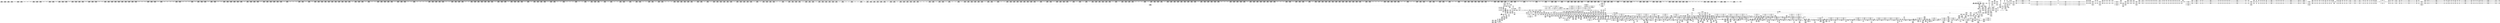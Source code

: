 digraph {
	CE0x5628850 [shape=record,shape=Mrecord,label="{CE0x5628850|selinux_file_send_sigiotask:_tmp7|security/selinux/hooks.c,3403|*SummSink*}"]
	CE0x5602880 [shape=record,shape=Mrecord,label="{CE0x5602880|selinux_file_send_sigiotask:_entry}"]
	CE0x5666850 [shape=record,shape=Mrecord,label="{CE0x5666850|2472:_%struct.cred*,_:_CRE_648,652_|*MultipleSource*|Function::task_sid&Arg::task::|Function::selinux_file_send_sigiotask&Arg::tsk::|security/selinux/hooks.c,208}"]
	CE0x5655a00 [shape=record,shape=Mrecord,label="{CE0x5655a00|task_sid:_tmp1}"]
	CE0x56d9190 [shape=record,shape=Mrecord,label="{CE0x56d9190|rcu_read_lock:_tmp4|include/linux/rcupdate.h,882|*SummSink*}"]
	CE0x567b560 [shape=record,shape=Mrecord,label="{CE0x567b560|2472:_%struct.cred*,_:_CRE_2924,2925_}"]
	CE0x565ca60 [shape=record,shape=Mrecord,label="{CE0x565ca60|rcu_read_lock:_tmp3|*SummSink*}"]
	CE0x56ae770 [shape=record,shape=Mrecord,label="{CE0x56ae770|task_sid:_tobool4|security/selinux/hooks.c,208|*SummSource*}"]
	CE0x56d23c0 [shape=record,shape=Mrecord,label="{CE0x56d23c0|rcu_read_unlock:_tmp15|include/linux/rcupdate.h,933|*SummSource*}"]
	CE0x56b9290 [shape=record,shape=Mrecord,label="{CE0x56b9290|signal_to_av:_tmp5|security/selinux/hooks.c,1483|*SummSink*}"]
	CE0x5632240 [shape=record,shape=Mrecord,label="{CE0x5632240|i64*_getelementptr_inbounds_(_10_x_i64_,_10_x_i64_*___llvm_gcov_ctr265,_i64_0,_i64_0)|*Constant*}"]
	CE0x5708c60 [shape=record,shape=Mrecord,label="{CE0x5708c60|rcu_lock_release:_map|Function::rcu_lock_release&Arg::map::|*SummSink*}"]
	CE0x5623190 [shape=record,shape=Mrecord,label="{CE0x5623190|selinux_file_send_sigiotask:_tsk|Function::selinux_file_send_sigiotask&Arg::tsk::|*SummSource*}"]
	CE0x5653d40 [shape=record,shape=Mrecord,label="{CE0x5653d40|i64*_getelementptr_inbounds_(_11_x_i64_,_11_x_i64_*___llvm_gcov_ctr127,_i64_0,_i64_1)|*Constant*|*SummSink*}"]
	CE0x56ea960 [shape=record,shape=Mrecord,label="{CE0x56ea960|rcu_read_lock:_tmp19|include/linux/rcupdate.h,882|*SummSink*}"]
	CE0x5613bd0 [shape=record,shape=Mrecord,label="{CE0x5613bd0|selinux_file_send_sigiotask:_tmp13|security/selinux/hooks.c,3406|*SummSink*}"]
	CE0x56ebaa0 [shape=record,shape=Mrecord,label="{CE0x56ebaa0|i32_883|*Constant*}"]
	CE0x569aa40 [shape=record,shape=Mrecord,label="{CE0x569aa40|i32_16|*Constant*|*SummSink*}"]
	CE0x5709970 [shape=record,shape=Mrecord,label="{CE0x5709970|_ret_void,_!dbg_!27717|include/linux/rcupdate.h,245|*SummSink*}"]
	CE0x5621d00 [shape=record,shape=Mrecord,label="{CE0x5621d00|selinux_file_send_sigiotask:_call1|security/selinux/hooks.c,3404|*SummSource*}"]
	CE0x566ba80 [shape=record,shape=Mrecord,label="{CE0x566ba80|2472:_%struct.cred*,_:_CRE_1968,1976_|*MultipleSource*|Function::task_sid&Arg::task::|Function::selinux_file_send_sigiotask&Arg::tsk::|security/selinux/hooks.c,208}"]
	CE0x56c80a0 [shape=record,shape=Mrecord,label="{CE0x56c80a0|rcu_lock_release:_tmp7}"]
	CE0x56d0c30 [shape=record,shape=Mrecord,label="{CE0x56d0c30|__rcu_read_unlock:_tmp6|include/linux/rcupdate.h,245}"]
	CE0x57017d0 [shape=record,shape=Mrecord,label="{CE0x57017d0|i64*_getelementptr_inbounds_(_11_x_i64_,_11_x_i64_*___llvm_gcov_ctr132,_i64_0,_i64_8)|*Constant*|*SummSink*}"]
	CE0x56c12c0 [shape=record,shape=Mrecord,label="{CE0x56c12c0|_call_void_asm_addl_$1,_%gs:$0_,_*m,ri,*m,_dirflag_,_fpsr_,_flags_(i32*___preempt_count,_i32_%sub,_i32*___preempt_count)_#3,_!dbg_!27717,_!srcloc_!27718|./arch/x86/include/asm/preempt.h,77|*SummSink*}"]
	CE0x56d2290 [shape=record,shape=Mrecord,label="{CE0x56d2290|rcu_read_unlock:_tmp15|include/linux/rcupdate.h,933}"]
	CE0x5687220 [shape=record,shape=Mrecord,label="{CE0x5687220|2472:_%struct.cred*,_:_CRE_6224,6232_|*MultipleSource*|Function::task_sid&Arg::task::|Function::selinux_file_send_sigiotask&Arg::tsk::|security/selinux/hooks.c,208}"]
	CE0x56392d0 [shape=record,shape=Mrecord,label="{CE0x56392d0|GLOBAL:_task_sid.__warned|Global_var:task_sid.__warned|*SummSource*}"]
	CE0x5675dd0 [shape=record,shape=Mrecord,label="{CE0x5675dd0|2472:_%struct.cred*,_:_CRE_2712,2720_|*MultipleSource*|Function::task_sid&Arg::task::|Function::selinux_file_send_sigiotask&Arg::tsk::|security/selinux/hooks.c,208}"]
	CE0x56c0d30 [shape=record,shape=Mrecord,label="{CE0x56c0d30|rcu_lock_release:_indirectgoto}"]
	CE0x56780c0 [shape=record,shape=Mrecord,label="{CE0x56780c0|_call_void___llvm_gcov_indirect_counter_increment(i32*___llvm_gcov_global_state_pred267,_i64**_getelementptr_inbounds_(_4_x_i64*_,_4_x_i64*_*___llvm_gcda_edge_table266,_i64_0,_i64_2)),_!dbg_!27717|security/selinux/hooks.c,1483|*SummSource*}"]
	CE0x565b900 [shape=record,shape=Mrecord,label="{CE0x565b900|GLOBAL:___llvm_gcov_global_state_pred267|Global_var:__llvm_gcov_global_state_pred267|*SummSink*}"]
	CE0x56973b0 [shape=record,shape=Mrecord,label="{CE0x56973b0|i64*_getelementptr_inbounds_(_10_x_i64_,_10_x_i64_*___llvm_gcov_ctr265,_i64_0,_i64_7)|*Constant*|*SummSink*}"]
	CE0x5620870 [shape=record,shape=Mrecord,label="{CE0x5620870|GLOBAL:_signal_to_av|*Constant*|*SummSource*}"]
	CE0x5741f40 [shape=record,shape=Mrecord,label="{CE0x5741f40|__rcu_read_lock:_tmp3|*SummSink*}"]
	CE0x57048c0 [shape=record,shape=Mrecord,label="{CE0x57048c0|i32_934|*Constant*|*SummSource*}"]
	CE0x5629dc0 [shape=record,shape=Mrecord,label="{CE0x5629dc0|i32_0|*Constant*}"]
	CE0x56c79d0 [shape=record,shape=Mrecord,label="{CE0x56c79d0|i64*_getelementptr_inbounds_(_4_x_i64_,_4_x_i64_*___llvm_gcov_ctr133,_i64_0,_i64_3)|*Constant*|*SummSink*}"]
	CE0x56d98c0 [shape=record,shape=Mrecord,label="{CE0x56d98c0|128:_i8*,_:_CRE_128,136_|*MultipleSource*|Function::cred_sid&Arg::cred::|*LoadInst*|security/selinux/hooks.c,208|security/selinux/hooks.c,196}"]
	CE0x55fe920 [shape=record,shape=Mrecord,label="{CE0x55fe920|_ret_void,_!dbg_!27717|include/linux/rcupdate.h,240|*SummSource*}"]
	CE0x56561d0 [shape=record,shape=Mrecord,label="{CE0x56561d0|2472:_%struct.cred*,_:_CRE_72,76_|*MultipleSource*|Function::task_sid&Arg::task::|Function::selinux_file_send_sigiotask&Arg::tsk::|security/selinux/hooks.c,208}"]
	CE0x5632340 [shape=record,shape=Mrecord,label="{CE0x5632340|i64*_getelementptr_inbounds_(_10_x_i64_,_10_x_i64_*___llvm_gcov_ctr265,_i64_0,_i64_0)|*Constant*|*SummSource*}"]
	CE0x5635270 [shape=record,shape=Mrecord,label="{CE0x5635270|task_sid:_tmp6|security/selinux/hooks.c,208}"]
	CE0x56677e0 [shape=record,shape=Mrecord,label="{CE0x56677e0|2472:_%struct.cred*,_:_CRE_690,691_}"]
	CE0x562c610 [shape=record,shape=Mrecord,label="{CE0x562c610|i32_14|*Constant*|*SummSink*}"]
	CE0x5621ad0 [shape=record,shape=Mrecord,label="{CE0x5621ad0|i64*_getelementptr_inbounds_(_6_x_i64_,_6_x_i64_*___llvm_gcov_ctr264,_i64_0,_i64_4)|*Constant*|*SummSink*}"]
	CE0x56613a0 [shape=record,shape=Mrecord,label="{CE0x56613a0|GLOBAL:___llvm_gcov_ctr132|Global_var:__llvm_gcov_ctr132}"]
	CE0x56ac120 [shape=record,shape=Mrecord,label="{CE0x56ac120|task_sid:_tobool1|security/selinux/hooks.c,208|*SummSink*}"]
	CE0x56f3f10 [shape=record,shape=Mrecord,label="{CE0x56f3f10|rcu_read_unlock:_do.end|*SummSink*}"]
	CE0x5696240 [shape=record,shape=Mrecord,label="{CE0x5696240|GLOBAL:___llvm_gcov_ctr126|Global_var:__llvm_gcov_ctr126}"]
	CE0x5610970 [shape=record,shape=Mrecord,label="{CE0x5610970|selinux_file_send_sigiotask:_tmp11|security/selinux/hooks.c,3404|*SummSink*}"]
	CE0x5739170 [shape=record,shape=Mrecord,label="{CE0x5739170|__preempt_count_add:_bb}"]
	CE0x562bee0 [shape=record,shape=Mrecord,label="{CE0x562bee0|_ret_void,_!dbg_!27735|include/linux/rcupdate.h,884}"]
	CE0x572de60 [shape=record,shape=Mrecord,label="{CE0x572de60|rcu_lock_acquire:___here|*SummSink*}"]
	CE0x56211a0 [shape=record,shape=Mrecord,label="{CE0x56211a0|selinux_file_send_sigiotask:_if.then}"]
	CE0x5610ed0 [shape=record,shape=Mrecord,label="{CE0x5610ed0|selinux_file_send_sigiotask:_tobool|security/selinux/hooks.c,3403|*SummSource*}"]
	CE0x56187e0 [shape=record,shape=Mrecord,label="{CE0x56187e0|selinux_file_send_sigiotask:_if.else}"]
	CE0x57071d0 [shape=record,shape=Mrecord,label="{CE0x57071d0|rcu_read_unlock:_tmp22|include/linux/rcupdate.h,935|*SummSink*}"]
	CE0x570adb0 [shape=record,shape=Mrecord,label="{CE0x570adb0|i32_-1|*Constant*}"]
	CE0x56a0a10 [shape=record,shape=Mrecord,label="{CE0x56a0a10|rcu_read_lock:_tmp15|include/linux/rcupdate.h,882|*SummSink*}"]
	CE0x572ea10 [shape=record,shape=Mrecord,label="{CE0x572ea10|__preempt_count_sub:_val|Function::__preempt_count_sub&Arg::val::|*SummSink*}"]
	CE0x5658b50 [shape=record,shape=Mrecord,label="{CE0x5658b50|_call_void___llvm_gcov_indirect_counter_increment(i32*___llvm_gcov_global_state_pred267,_i64**_getelementptr_inbounds_(_4_x_i64*_,_4_x_i64*_*___llvm_gcda_edge_table266,_i64_0,_i64_1)),_!dbg_!27714|security/selinux/hooks.c,1479|*SummSink*}"]
	CE0x5678e20 [shape=record,shape=Mrecord,label="{CE0x5678e20|2472:_%struct.cred*,_:_CRE_2840,2848_|*MultipleSource*|Function::task_sid&Arg::task::|Function::selinux_file_send_sigiotask&Arg::tsk::|security/selinux/hooks.c,208}"]
	CE0x570a6f0 [shape=record,shape=Mrecord,label="{CE0x570a6f0|__llvm_gcov_indirect_counter_increment:_bb4|*SummSink*}"]
	CE0x5673800 [shape=record,shape=Mrecord,label="{CE0x5673800|2472:_%struct.cred*,_:_CRE_2536,2544_|*MultipleSource*|Function::task_sid&Arg::task::|Function::selinux_file_send_sigiotask&Arg::tsk::|security/selinux/hooks.c,208}"]
	CE0x56f69b0 [shape=record,shape=Mrecord,label="{CE0x56f69b0|COLLAPSED:_GCMRE___llvm_gcov_ctr132_internal_global_11_x_i64_zeroinitializer:_elem_0:default:}"]
	CE0x56d1050 [shape=record,shape=Mrecord,label="{CE0x56d1050|_call_void_rcu_lock_acquire(%struct.lockdep_map*_rcu_lock_map)_#10,_!dbg_!27711|include/linux/rcupdate.h,881|*SummSink*}"]
	CE0x56dc370 [shape=record,shape=Mrecord,label="{CE0x56dc370|GLOBAL:_rcu_lock_map|Global_var:rcu_lock_map|*SummSource*}"]
	CE0x569ed10 [shape=record,shape=Mrecord,label="{CE0x569ed10|task_sid:_tmp19|security/selinux/hooks.c,208}"]
	CE0x5688130 [shape=record,shape=Mrecord,label="{CE0x5688130|2472:_%struct.cred*,_:_CRE_6288,6289_}"]
	CE0x568bd80 [shape=record,shape=Mrecord,label="{CE0x568bd80|2472:_%struct.cred*,_:_CRE_6337,6338_}"]
	CE0x5677bf0 [shape=record,shape=Mrecord,label="{CE0x5677bf0|signal_to_av:_tmp3|security/selinux/hooks.c,1479|*SummSource*}"]
	CE0x568d1b0 [shape=record,shape=Mrecord,label="{CE0x568d1b0|2472:_%struct.cred*,_:_CRE_6354,6355_}"]
	CE0x561ad70 [shape=record,shape=Mrecord,label="{CE0x561ad70|selinux_file_send_sigiotask:_call3|security/selinux/hooks.c,3408}"]
	CE0x5638380 [shape=record,shape=Mrecord,label="{CE0x5638380|GLOBAL:___llvm_gcov_indirect_counter_increment|*Constant*|*SummSource*}"]
	CE0x5661810 [shape=record,shape=Mrecord,label="{CE0x5661810|i8_1|*Constant*|*SummSource*}"]
	CE0x56d1260 [shape=record,shape=Mrecord,label="{CE0x56d1260|GLOBAL:_rcu_lock_acquire|*Constant*}"]
	CE0x56a9fe0 [shape=record,shape=Mrecord,label="{CE0x56a9fe0|_ret_void,_!dbg_!27735|include/linux/rcupdate.h,938|*SummSink*}"]
	CE0x56e9b20 [shape=record,shape=Mrecord,label="{CE0x56e9b20|i8*_getelementptr_inbounds_(_42_x_i8_,_42_x_i8_*_.str46,_i32_0,_i32_0)|*Constant*}"]
	CE0x56e9be0 [shape=record,shape=Mrecord,label="{CE0x56e9be0|i8*_getelementptr_inbounds_(_42_x_i8_,_42_x_i8_*_.str46,_i32_0,_i32_0)|*Constant*|*SummSource*}"]
	CE0x5627d70 [shape=record,shape=Mrecord,label="{CE0x5627d70|selinux_file_send_sigiotask:_signum|Function::selinux_file_send_sigiotask&Arg::signum::|*SummSource*}"]
	CE0x5697140 [shape=record,shape=Mrecord,label="{CE0x5697140|i64**_getelementptr_inbounds_(_4_x_i64*_,_4_x_i64*_*___llvm_gcda_edge_table266,_i64_0,_i64_3)|*Constant*|*SummSource*}"]
	CE0x56a5630 [shape=record,shape=Mrecord,label="{CE0x56a5630|task_sid:_tmp27|security/selinux/hooks.c,208|*SummSource*}"]
	CE0x569bab0 [shape=record,shape=Mrecord,label="{CE0x569bab0|i64*_getelementptr_inbounds_(_10_x_i64_,_10_x_i64_*___llvm_gcov_ctr265,_i64_0,_i64_9)|*Constant*|*SummSource*}"]
	CE0x56da6a0 [shape=record,shape=Mrecord,label="{CE0x56da6a0|i64*_getelementptr_inbounds_(_11_x_i64_,_11_x_i64_*___llvm_gcov_ctr127,_i64_0,_i64_0)|*Constant*}"]
	CE0x570b0b0 [shape=record,shape=Mrecord,label="{CE0x570b0b0|__llvm_gcov_indirect_counter_increment:_pred|*SummSink*}"]
	CE0x569f600 [shape=record,shape=Mrecord,label="{CE0x569f600|rcu_read_unlock:_tmp10|include/linux/rcupdate.h,933}"]
	CE0x562c9d0 [shape=record,shape=Mrecord,label="{CE0x562c9d0|_call_void_mcount()_#3}"]
	CE0x56bd790 [shape=record,shape=Mrecord,label="{CE0x56bd790|_call_void_mcount()_#3}"]
	CE0x56d4fc0 [shape=record,shape=Mrecord,label="{CE0x56d4fc0|rcu_read_lock:_do.end}"]
	CE0x56c2380 [shape=record,shape=Mrecord,label="{CE0x56c2380|rcu_lock_release:_bb|*SummSource*}"]
	CE0x56f8700 [shape=record,shape=Mrecord,label="{CE0x56f8700|rcu_read_unlock:_tmp1}"]
	CE0x56563b0 [shape=record,shape=Mrecord,label="{CE0x56563b0|2472:_%struct.cred*,_:_CRE_76,80_|*MultipleSource*|Function::task_sid&Arg::task::|Function::selinux_file_send_sigiotask&Arg::tsk::|security/selinux/hooks.c,208}"]
	CE0x5702940 [shape=record,shape=Mrecord,label="{CE0x5702940|_call_void_mcount()_#3|*SummSource*}"]
	CE0x565df90 [shape=record,shape=Mrecord,label="{CE0x565df90|task_sid:_do.end6|*SummSink*}"]
	CE0x56fd9f0 [shape=record,shape=Mrecord,label="{CE0x56fd9f0|i64*_null|*Constant*|*SummSink*}"]
	CE0x562a980 [shape=record,shape=Mrecord,label="{CE0x562a980|2472:_%struct.cred*,_:_CRE_408,416_|*MultipleSource*|Function::task_sid&Arg::task::|Function::selinux_file_send_sigiotask&Arg::tsk::|security/selinux/hooks.c,208}"]
	CE0x5674ea0 [shape=record,shape=Mrecord,label="{CE0x5674ea0|2472:_%struct.cred*,_:_CRE_2656,2664_|*MultipleSource*|Function::task_sid&Arg::task::|Function::selinux_file_send_sigiotask&Arg::tsk::|security/selinux/hooks.c,208}"]
	CE0x568c700 [shape=record,shape=Mrecord,label="{CE0x568c700|2472:_%struct.cred*,_:_CRE_6345,6346_}"]
	CE0x567ea50 [shape=record,shape=Mrecord,label="{CE0x567ea50|2472:_%struct.cred*,_:_CRE_2969,2970_}"]
	CE0x5664550 [shape=record,shape=Mrecord,label="{CE0x5664550|2472:_%struct.cred*,_:_CRE_528,536_|*MultipleSource*|Function::task_sid&Arg::task::|Function::selinux_file_send_sigiotask&Arg::tsk::|security/selinux/hooks.c,208}"]
	CE0x569abf0 [shape=record,shape=Mrecord,label="{CE0x569abf0|i32_8|*Constant*}"]
	CE0x566ab80 [shape=record,shape=Mrecord,label="{CE0x566ab80|2472:_%struct.cred*,_:_CRE_1904,1912_|*MultipleSource*|Function::task_sid&Arg::task::|Function::selinux_file_send_sigiotask&Arg::tsk::|security/selinux/hooks.c,208}"]
	CE0x562eb60 [shape=record,shape=Mrecord,label="{CE0x562eb60|signal_to_av:_sw.bb1|*SummSource*}"]
	CE0x5667600 [shape=record,shape=Mrecord,label="{CE0x5667600|2472:_%struct.cred*,_:_CRE_689,690_}"]
	CE0x566bc60 [shape=record,shape=Mrecord,label="{CE0x566bc60|2472:_%struct.cred*,_:_CRE_1976,1977_|*MultipleSource*|Function::task_sid&Arg::task::|Function::selinux_file_send_sigiotask&Arg::tsk::|security/selinux/hooks.c,208}"]
	CE0x5675080 [shape=record,shape=Mrecord,label="{CE0x5675080|2472:_%struct.cred*,_:_CRE_2664,2672_|*MultipleSource*|Function::task_sid&Arg::task::|Function::selinux_file_send_sigiotask&Arg::tsk::|security/selinux/hooks.c,208}"]
	CE0x5763f50 [shape=record,shape=Mrecord,label="{CE0x5763f50|i64*_getelementptr_inbounds_(_4_x_i64_,_4_x_i64_*___llvm_gcov_ctr134,_i64_0,_i64_0)|*Constant*}"]
	CE0x5670910 [shape=record,shape=Mrecord,label="{CE0x5670910|2472:_%struct.cred*,_:_CRE_2352,2360_|*MultipleSource*|Function::task_sid&Arg::task::|Function::selinux_file_send_sigiotask&Arg::tsk::|security/selinux/hooks.c,208}"]
	CE0x569f1b0 [shape=record,shape=Mrecord,label="{CE0x569f1b0|i64*_getelementptr_inbounds_(_11_x_i64_,_11_x_i64_*___llvm_gcov_ctr127,_i64_0,_i64_8)|*Constant*|*SummSink*}"]
	CE0x56dda90 [shape=record,shape=Mrecord,label="{CE0x56dda90|i64_4|*Constant*}"]
	CE0x568c370 [shape=record,shape=Mrecord,label="{CE0x568c370|2472:_%struct.cred*,_:_CRE_6342,6343_}"]
	CE0x5703aa0 [shape=record,shape=Mrecord,label="{CE0x5703aa0|i64*_getelementptr_inbounds_(_4_x_i64_,_4_x_i64_*___llvm_gcov_ctr130,_i64_0,_i64_2)|*Constant*|*SummSink*}"]
	CE0x5680400 [shape=record,shape=Mrecord,label="{CE0x5680400|2472:_%struct.cred*,_:_CRE_3048,3056_|*MultipleSource*|Function::task_sid&Arg::task::|Function::selinux_file_send_sigiotask&Arg::tsk::|security/selinux/hooks.c,208}"]
	CE0x5674900 [shape=record,shape=Mrecord,label="{CE0x5674900|2472:_%struct.cred*,_:_CRE_2608,2616_|*MultipleSource*|Function::task_sid&Arg::task::|Function::selinux_file_send_sigiotask&Arg::tsk::|security/selinux/hooks.c,208}"]
	CE0x56ea060 [shape=record,shape=Mrecord,label="{CE0x56ea060|i64*_getelementptr_inbounds_(_11_x_i64_,_11_x_i64_*___llvm_gcov_ctr127,_i64_0,_i64_9)|*Constant*}"]
	CE0x5681280 [shape=record,shape=Mrecord,label="{CE0x5681280|2472:_%struct.cred*,_:_CRE_3104,3108_|*MultipleSource*|Function::task_sid&Arg::task::|Function::selinux_file_send_sigiotask&Arg::tsk::|security/selinux/hooks.c,208}"]
	CE0x56a96f0 [shape=record,shape=Mrecord,label="{CE0x56a96f0|_call_void_rcu_read_unlock()_#10,_!dbg_!27748|security/selinux/hooks.c,209|*SummSource*}"]
	CE0x565ba20 [shape=record,shape=Mrecord,label="{CE0x565ba20|2472:_%struct.cred*,_:_CRE_88,92_|*MultipleSource*|Function::task_sid&Arg::task::|Function::selinux_file_send_sigiotask&Arg::tsk::|security/selinux/hooks.c,208}"]
	CE0x5689520 [shape=record,shape=Mrecord,label="{CE0x5689520|2472:_%struct.cred*,_:_CRE_6303,6304_}"]
	CE0x56f6f70 [shape=record,shape=Mrecord,label="{CE0x56f6f70|rcu_read_unlock:_tmp4|include/linux/rcupdate.h,933|*SummSink*}"]
	CE0x5741e30 [shape=record,shape=Mrecord,label="{CE0x5741e30|__rcu_read_lock:_tmp3|*SummSource*}"]
	CE0x5655990 [shape=record,shape=Mrecord,label="{CE0x5655990|i64_1|*Constant*}"]
	CE0x5684580 [shape=record,shape=Mrecord,label="{CE0x5684580|2472:_%struct.cred*,_:_CRE_5936,5944_|*MultipleSource*|Function::task_sid&Arg::task::|Function::selinux_file_send_sigiotask&Arg::tsk::|security/selinux/hooks.c,208}"]
	CE0x5707820 [shape=record,shape=Mrecord,label="{CE0x5707820|rcu_read_unlock:_tmp22|include/linux/rcupdate.h,935|*SummSource*}"]
	CE0x56847a0 [shape=record,shape=Mrecord,label="{CE0x56847a0|2472:_%struct.cred*,_:_CRE_5944,5952_|*MultipleSource*|Function::task_sid&Arg::task::|Function::selinux_file_send_sigiotask&Arg::tsk::|security/selinux/hooks.c,208}"]
	CE0x561f3a0 [shape=record,shape=Mrecord,label="{CE0x561f3a0|selinux_file_send_sigiotask:_tmp6|security/selinux/hooks.c,3403}"]
	CE0x5783910 [shape=record,shape=Mrecord,label="{CE0x5783910|__preempt_count_sub:_tmp1|*SummSource*}"]
	CE0x56d9cc0 [shape=record,shape=Mrecord,label="{CE0x56d9cc0|GLOBAL:___llvm_gcov_ctr127|Global_var:__llvm_gcov_ctr127}"]
	CE0x56671b0 [shape=record,shape=Mrecord,label="{CE0x56671b0|2472:_%struct.cred*,_:_CRE_680,688_|*MultipleSource*|Function::task_sid&Arg::task::|Function::selinux_file_send_sigiotask&Arg::tsk::|security/selinux/hooks.c,208}"]
	CE0x57050b0 [shape=record,shape=Mrecord,label="{CE0x57050b0|i8*_getelementptr_inbounds_(_44_x_i8_,_44_x_i8_*_.str47,_i32_0,_i32_0)|*Constant*|*SummSource*}"]
	CE0x55ffa20 [shape=record,shape=Mrecord,label="{CE0x55ffa20|task_sid:_entry}"]
	CE0x572da50 [shape=record,shape=Mrecord,label="{CE0x572da50|i64_1|*Constant*}"]
	CE0x5698b20 [shape=record,shape=Mrecord,label="{CE0x5698b20|i64*_getelementptr_inbounds_(_10_x_i64_,_10_x_i64_*___llvm_gcov_ctr265,_i64_0,_i64_8)|*Constant*}"]
	CE0x56fcf10 [shape=record,shape=Mrecord,label="{CE0x56fcf10|rcu_lock_acquire:_bb|*SummSource*}"]
	CE0x567c6b0 [shape=record,shape=Mrecord,label="{CE0x567c6b0|2472:_%struct.cred*,_:_CRE_2939,2940_}"]
	CE0x5739900 [shape=record,shape=Mrecord,label="{CE0x5739900|__preempt_count_add:_do.body|*SummSource*}"]
	CE0x57408e0 [shape=record,shape=Mrecord,label="{CE0x57408e0|i64*_getelementptr_inbounds_(_4_x_i64_,_4_x_i64_*___llvm_gcov_ctr133,_i64_0,_i64_0)|*Constant*}"]
	CE0x56898b0 [shape=record,shape=Mrecord,label="{CE0x56898b0|2472:_%struct.cred*,_:_CRE_6306,6307_}"]
	CE0x56a7280 [shape=record,shape=Mrecord,label="{CE0x56a7280|i64*_getelementptr_inbounds_(_2_x_i64_,_2_x_i64_*___llvm_gcov_ctr131,_i64_0,_i64_0)|*Constant*|*SummSource*}"]
	CE0x56249b0 [shape=record,shape=Mrecord,label="{CE0x56249b0|i64*_getelementptr_inbounds_(_6_x_i64_,_6_x_i64_*___llvm_gcov_ctr264,_i64_0,_i64_3)|*Constant*|*SummSink*}"]
	CE0x56bbcc0 [shape=record,shape=Mrecord,label="{CE0x56bbcc0|_call_void_mcount()_#3}"]
	CE0x5655460 [shape=record,shape=Mrecord,label="{CE0x5655460|2472:_%struct.cred*,_:_CRE_64,72_|*MultipleSource*|Function::task_sid&Arg::task::|Function::selinux_file_send_sigiotask&Arg::tsk::|security/selinux/hooks.c,208}"]
	CE0x5666490 [shape=record,shape=Mrecord,label="{CE0x5666490|2472:_%struct.cred*,_:_CRE_640,644_|*MultipleSource*|Function::task_sid&Arg::task::|Function::selinux_file_send_sigiotask&Arg::tsk::|security/selinux/hooks.c,208}"]
	CE0x56aeea0 [shape=record,shape=Mrecord,label="{CE0x56aeea0|i64_6|*Constant*}"]
	CE0x565e4d0 [shape=record,shape=Mrecord,label="{CE0x565e4d0|2472:_%struct.cred*,_:_CRE_128,136_|*MultipleSource*|Function::task_sid&Arg::task::|Function::selinux_file_send_sigiotask&Arg::tsk::|security/selinux/hooks.c,208}"]
	CE0x5605810 [shape=record,shape=Mrecord,label="{CE0x5605810|2472:_%struct.cred*,_:_CRE_2752,2760_|*MultipleSource*|Function::task_sid&Arg::task::|Function::selinux_file_send_sigiotask&Arg::tsk::|security/selinux/hooks.c,208}"]
	CE0x56f4010 [shape=record,shape=Mrecord,label="{CE0x56f4010|rcu_read_unlock:_if.then}"]
	CE0x568f470 [shape=record,shape=Mrecord,label="{CE0x568f470|2472:_%struct.cred*,_:_CRE_6474,6476_|*MultipleSource*|Function::task_sid&Arg::task::|Function::selinux_file_send_sigiotask&Arg::tsk::|security/selinux/hooks.c,208}"]
	CE0x5606cb0 [shape=record,shape=Mrecord,label="{CE0x5606cb0|task_sid:_if.end|*SummSink*}"]
	CE0x56e08c0 [shape=record,shape=Mrecord,label="{CE0x56e08c0|rcu_read_lock:_tmp11|include/linux/rcupdate.h,882}"]
	CE0x5632130 [shape=record,shape=Mrecord,label="{CE0x5632130|signal_to_av:_sw.default|*SummSink*}"]
	CE0x565bc00 [shape=record,shape=Mrecord,label="{CE0x565bc00|2472:_%struct.cred*,_:_CRE_92,96_|*MultipleSource*|Function::task_sid&Arg::task::|Function::selinux_file_send_sigiotask&Arg::tsk::|security/selinux/hooks.c,208}"]
	CE0x56fb400 [shape=record,shape=Mrecord,label="{CE0x56fb400|rcu_read_unlock:_tobool|include/linux/rcupdate.h,933|*SummSource*}"]
	CE0x5658980 [shape=record,shape=Mrecord,label="{CE0x5658980|_call_void___llvm_gcov_indirect_counter_increment(i32*___llvm_gcov_global_state_pred267,_i64**_getelementptr_inbounds_(_4_x_i64*_,_4_x_i64*_*___llvm_gcda_edge_table266,_i64_0,_i64_1)),_!dbg_!27714|security/selinux/hooks.c,1479}"]
	CE0x5617fc0 [shape=record,shape=Mrecord,label="{CE0x5617fc0|_ret_void,_!dbg_!27735|include/linux/rcupdate.h,884|*SummSource*}"]
	CE0x562a390 [shape=record,shape=Mrecord,label="{CE0x562a390|signal_to_av:_sw.bb}"]
	CE0x56141c0 [shape=record,shape=Mrecord,label="{CE0x56141c0|selinux_file_send_sigiotask:_tmp3|security/selinux/hooks.c,3399|*SummSource*}"]
	CE0x56f6570 [shape=record,shape=Mrecord,label="{CE0x56f6570|__rcu_read_lock:_tmp4|include/linux/rcupdate.h,239|*SummSink*}"]
	CE0x56dbae0 [shape=record,shape=Mrecord,label="{CE0x56dbae0|rcu_read_lock:_tobool1|include/linux/rcupdate.h,882|*SummSink*}"]
	CE0x5612710 [shape=record,shape=Mrecord,label="{CE0x5612710|__rcu_read_lock:_tmp|*SummSource*}"]
	CE0x5612fe0 [shape=record,shape=Mrecord,label="{CE0x5612fe0|2472:_%struct.cred*,_:_CRE_352,360_|*MultipleSource*|Function::task_sid&Arg::task::|Function::selinux_file_send_sigiotask&Arg::tsk::|security/selinux/hooks.c,208}"]
	CE0x560fc00 [shape=record,shape=Mrecord,label="{CE0x560fc00|task_sid:_bb|*SummSink*}"]
	CE0x56bbd90 [shape=record,shape=Mrecord,label="{CE0x56bbd90|_call_void_mcount()_#3|*SummSource*}"]
	CE0x56d76e0 [shape=record,shape=Mrecord,label="{CE0x56d76e0|__llvm_gcov_indirect_counter_increment:_tmp1|*SummSink*}"]
	CE0x5657320 [shape=record,shape=Mrecord,label="{CE0x5657320|task_sid:_do.end|*SummSource*}"]
	CE0x56d2e10 [shape=record,shape=Mrecord,label="{CE0x56d2e10|rcu_lock_acquire:_map|Function::rcu_lock_acquire&Arg::map::}"]
	CE0x565ea70 [shape=record,shape=Mrecord,label="{CE0x565ea70|cred_sid:_tmp3|*SummSink*}"]
	CE0x5763b60 [shape=record,shape=Mrecord,label="{CE0x5763b60|__rcu_read_unlock:_bb|*SummSource*}"]
	CE0x56f0360 [shape=record,shape=Mrecord,label="{CE0x56f0360|rcu_read_unlock:_tmp12|include/linux/rcupdate.h,933|*SummSource*}"]
	CE0x57093e0 [shape=record,shape=Mrecord,label="{CE0x57093e0|_call_void___rcu_read_unlock()_#10,_!dbg_!27734|include/linux/rcupdate.h,937|*SummSink*}"]
	CE0x563ad20 [shape=record,shape=Mrecord,label="{CE0x563ad20|__rcu_read_lock:_tmp1|*SummSource*}"]
	CE0x5671090 [shape=record,shape=Mrecord,label="{CE0x5671090|2472:_%struct.cred*,_:_CRE_2384,2392_|*MultipleSource*|Function::task_sid&Arg::task::|Function::selinux_file_send_sigiotask&Arg::tsk::|security/selinux/hooks.c,208}"]
	CE0x56648e0 [shape=record,shape=Mrecord,label="{CE0x56648e0|2472:_%struct.cred*,_:_CRE_544,552_|*MultipleSource*|Function::task_sid&Arg::task::|Function::selinux_file_send_sigiotask&Arg::tsk::|security/selinux/hooks.c,208}"]
	CE0x566ef00 [shape=record,shape=Mrecord,label="{CE0x566ef00|2472:_%struct.cred*,_:_CRE_2240,2248_|*MultipleSource*|Function::task_sid&Arg::task::|Function::selinux_file_send_sigiotask&Arg::tsk::|security/selinux/hooks.c,208}"]
	CE0x56e90e0 [shape=record,shape=Mrecord,label="{CE0x56e90e0|GLOBAL:_lockdep_rcu_suspicious|*Constant*}"]
	CE0x5689b10 [shape=record,shape=Mrecord,label="{CE0x5689b10|2472:_%struct.cred*,_:_CRE_6308,6309_}"]
	CE0x5673350 [shape=record,shape=Mrecord,label="{CE0x5673350|2472:_%struct.cred*,_:_CRE_2531,2532_}"]
	CE0x568bb20 [shape=record,shape=Mrecord,label="{CE0x568bb20|2472:_%struct.cred*,_:_CRE_6335,6336_}"]
	CE0x5691ec0 [shape=record,shape=Mrecord,label="{CE0x5691ec0|2472:_%struct.cred*,_:_CRE_6624,6632_|*MultipleSource*|Function::task_sid&Arg::task::|Function::selinux_file_send_sigiotask&Arg::tsk::|security/selinux/hooks.c,208}"]
	CE0x5704b80 [shape=record,shape=Mrecord,label="{CE0x5704b80|i32_934|*Constant*|*SummSink*}"]
	CE0x57087b0 [shape=record,shape=Mrecord,label="{CE0x57087b0|_ret_void,_!dbg_!27717|include/linux/rcupdate.h,424|*SummSink*}"]
	CE0x5694880 [shape=record,shape=Mrecord,label="{CE0x5694880|2472:_%struct.cred*,_:_CRE_10584,10592_|*MultipleSource*|Function::task_sid&Arg::task::|Function::selinux_file_send_sigiotask&Arg::tsk::|security/selinux/hooks.c,208}"]
	CE0x5610170 [shape=record,shape=Mrecord,label="{CE0x5610170|i64*_getelementptr_inbounds_(_6_x_i64_,_6_x_i64_*___llvm_gcov_ctr264,_i64_0,_i64_0)|*Constant*|*SummSource*}"]
	CE0x566e780 [shape=record,shape=Mrecord,label="{CE0x566e780|2472:_%struct.cred*,_:_CRE_2144,2152_|*MultipleSource*|Function::task_sid&Arg::task::|Function::selinux_file_send_sigiotask&Arg::tsk::|security/selinux/hooks.c,208}"]
	CE0x567a840 [shape=record,shape=Mrecord,label="{CE0x567a840|2472:_%struct.cred*,_:_CRE_2910,2911_}"]
	CE0x5622f20 [shape=record,shape=Mrecord,label="{CE0x5622f20|selinux_file_send_sigiotask:_tmp2|security/selinux/hooks.c,3399}"]
	CE0x56c2ac0 [shape=record,shape=Mrecord,label="{CE0x56c2ac0|__preempt_count_add:_val|Function::__preempt_count_add&Arg::val::|*SummSource*}"]
	CE0x56867e0 [shape=record,shape=Mrecord,label="{CE0x56867e0|2472:_%struct.cred*,_:_CRE_6192,6196_|*MultipleSource*|Function::task_sid&Arg::task::|Function::selinux_file_send_sigiotask&Arg::tsk::|security/selinux/hooks.c,208}"]
	CE0x568abb0 [shape=record,shape=Mrecord,label="{CE0x568abb0|2472:_%struct.cred*,_:_CRE_6322,6323_}"]
	CE0x56ea260 [shape=record,shape=Mrecord,label="{CE0x56ea260|i64*_getelementptr_inbounds_(_11_x_i64_,_11_x_i64_*___llvm_gcov_ctr127,_i64_0,_i64_9)|*Constant*|*SummSink*}"]
	CE0x567ac00 [shape=record,shape=Mrecord,label="{CE0x567ac00|2472:_%struct.cred*,_:_CRE_2914,2915_}"]
	CE0x56359b0 [shape=record,shape=Mrecord,label="{CE0x56359b0|_call_void_asm_sideeffect_,_memory_,_dirflag_,_fpsr_,_flags_()_#3,_!dbg_!27711,_!srcloc_!27714|include/linux/rcupdate.h,244}"]
	CE0x56b2dc0 [shape=record,shape=Mrecord,label="{CE0x56b2dc0|i64*_getelementptr_inbounds_(_13_x_i64_,_13_x_i64_*___llvm_gcov_ctr126,_i64_0,_i64_10)|*Constant*}"]
	CE0x568d080 [shape=record,shape=Mrecord,label="{CE0x568d080|2472:_%struct.cred*,_:_CRE_6353,6354_}"]
	CE0x56ab3f0 [shape=record,shape=Mrecord,label="{CE0x56ab3f0|_call_void_mcount()_#3|*SummSink*}"]
	CE0x57030e0 [shape=record,shape=Mrecord,label="{CE0x57030e0|rcu_read_unlock:_tmp9|include/linux/rcupdate.h,933|*SummSource*}"]
	CE0x56892c0 [shape=record,shape=Mrecord,label="{CE0x56892c0|2472:_%struct.cred*,_:_CRE_6301,6302_}"]
	CE0x5681d20 [shape=record,shape=Mrecord,label="{CE0x5681d20|2472:_%struct.cred*,_:_CRE_3128,3136_|*MultipleSource*|Function::task_sid&Arg::task::|Function::selinux_file_send_sigiotask&Arg::tsk::|security/selinux/hooks.c,208}"]
	CE0x56955a0 [shape=record,shape=Mrecord,label="{CE0x56955a0|2472:_%struct.cred*,_:_CRE_10624,10628_|*MultipleSource*|Function::task_sid&Arg::task::|Function::selinux_file_send_sigiotask&Arg::tsk::|security/selinux/hooks.c,208}"]
	CE0x567ab10 [shape=record,shape=Mrecord,label="{CE0x567ab10|2472:_%struct.cred*,_:_CRE_2913,2914_}"]
	CE0x568b070 [shape=record,shape=Mrecord,label="{CE0x568b070|2472:_%struct.cred*,_:_CRE_6326,6327_}"]
	CE0x570b3e0 [shape=record,shape=Mrecord,label="{CE0x570b3e0|__llvm_gcov_indirect_counter_increment:_pred|*SummSource*}"]
	CE0x56fe080 [shape=record,shape=Mrecord,label="{CE0x56fe080|rcu_read_unlock:_do.body}"]
	CE0x568d540 [shape=record,shape=Mrecord,label="{CE0x568d540|2472:_%struct.cred*,_:_CRE_6357,6358_}"]
	CE0x5741420 [shape=record,shape=Mrecord,label="{CE0x5741420|__rcu_read_unlock:_tmp|*SummSource*}"]
	CE0x56c90e0 [shape=record,shape=Mrecord,label="{CE0x56c90e0|rcu_lock_acquire:_tmp5|include/linux/rcupdate.h,418}"]
	CE0x56d4700 [shape=record,shape=Mrecord,label="{CE0x56d4700|_call_void___rcu_read_lock()_#10,_!dbg_!27710|include/linux/rcupdate.h,879|*SummSink*}"]
	CE0x5677530 [shape=record,shape=Mrecord,label="{CE0x5677530|signal_to_av:_tmp2|security/selinux/hooks.c,1479|*SummSink*}"]
	CE0x5620140 [shape=record,shape=Mrecord,label="{CE0x5620140|selinux_file_send_sigiotask:_perm.0|*SummSink*}"]
	CE0x5619ed0 [shape=record,shape=Mrecord,label="{CE0x5619ed0|4:_i32,_:_CRE_8,12_|*MultipleSource*|security/selinux/hooks.c,3401|security/selinux/hooks.c,3401|security/selinux/hooks.c,3408}"]
	CE0x56eaad0 [shape=record,shape=Mrecord,label="{CE0x56eaad0|rcu_read_lock:_tmp21|include/linux/rcupdate.h,884|*SummSource*}"]
	CE0x56abd10 [shape=record,shape=Mrecord,label="{CE0x56abd10|rcu_read_lock:_tmp8|include/linux/rcupdate.h,882}"]
	CE0x56f9fb0 [shape=record,shape=Mrecord,label="{CE0x56f9fb0|__rcu_read_unlock:_tmp3|*SummSink*}"]
	CE0x5783df0 [shape=record,shape=Mrecord,label="{CE0x5783df0|__preempt_count_sub:_tmp|*SummSink*}"]
	CE0x5631a80 [shape=record,shape=Mrecord,label="{CE0x5631a80|COLLAPSED:_GCMRE___llvm_gcov_ctr265_internal_global_10_x_i64_zeroinitializer:_elem_0:default:}"]
	CE0x573a340 [shape=record,shape=Mrecord,label="{CE0x573a340|__rcu_read_unlock:_tmp1}"]
	CE0x56a2610 [shape=record,shape=Mrecord,label="{CE0x56a2610|_call_void_lockdep_rcu_suspicious(i8*_getelementptr_inbounds_(_25_x_i8_,_25_x_i8_*_.str45,_i32_0,_i32_0),_i32_883,_i8*_getelementptr_inbounds_(_42_x_i8_,_42_x_i8_*_.str46,_i32_0,_i32_0))_#10,_!dbg_!27728|include/linux/rcupdate.h,882}"]
	CE0x56b2650 [shape=record,shape=Mrecord,label="{CE0x56b2650|task_sid:_tmp21|security/selinux/hooks.c,208}"]
	CE0x5740fc0 [shape=record,shape=Mrecord,label="{CE0x5740fc0|rcu_lock_acquire:_tmp7|*SummSource*}"]
	CE0x565e6e0 [shape=record,shape=Mrecord,label="{CE0x565e6e0|2472:_%struct.cred*,_:_CRE_136,144_|*MultipleSource*|Function::task_sid&Arg::task::|Function::selinux_file_send_sigiotask&Arg::tsk::|security/selinux/hooks.c,208}"]
	CE0x56da500 [shape=record,shape=Mrecord,label="{CE0x56da500|rcu_read_unlock:_tmp6|include/linux/rcupdate.h,933}"]
	CE0x56f6940 [shape=record,shape=Mrecord,label="{CE0x56f6940|rcu_read_unlock:_tmp}"]
	CE0x562ccd0 [shape=record,shape=Mrecord,label="{CE0x562ccd0|rcu_lock_acquire:_map|Function::rcu_lock_acquire&Arg::map::|*SummSink*}"]
	CE0x55ff4d0 [shape=record,shape=Mrecord,label="{CE0x55ff4d0|i64*_getelementptr_inbounds_(_11_x_i64_,_11_x_i64_*___llvm_gcov_ctr127,_i64_0,_i64_1)|*Constant*}"]
	CE0x561fbf0 [shape=record,shape=Mrecord,label="{CE0x561fbf0|task_sid:_tobool1|security/selinux/hooks.c,208|*SummSource*}"]
	CE0x56af620 [shape=record,shape=Mrecord,label="{CE0x56af620|task_sid:_tmp15|security/selinux/hooks.c,208}"]
	CE0x5739a80 [shape=record,shape=Mrecord,label="{CE0x5739a80|i64*_getelementptr_inbounds_(_4_x_i64_,_4_x_i64_*___llvm_gcov_ctr129,_i64_0,_i64_0)|*Constant*|*SummSink*}"]
	CE0x5625570 [shape=record,shape=Mrecord,label="{CE0x5625570|_ret_i32_%call7,_!dbg_!27749|security/selinux/hooks.c,210|*SummSource*}"]
	CE0x5667b80 [shape=record,shape=Mrecord,label="{CE0x5667b80|2472:_%struct.cred*,_:_CRE_695,696_}"]
	CE0x5636dc0 [shape=record,shape=Mrecord,label="{CE0x5636dc0|i64*_getelementptr_inbounds_(_4_x_i64_,_4_x_i64_*___llvm_gcov_ctr134,_i64_0,_i64_3)|*Constant*|*SummSource*}"]
	CE0x56f2900 [shape=record,shape=Mrecord,label="{CE0x56f2900|rcu_read_unlock:_tmp13|include/linux/rcupdate.h,933}"]
	CE0x55fe810 [shape=record,shape=Mrecord,label="{CE0x55fe810|_ret_void,_!dbg_!27717|include/linux/rcupdate.h,240}"]
	CE0x56bc9b0 [shape=record,shape=Mrecord,label="{CE0x56bc9b0|_call_void_mcount()_#3|*SummSink*}"]
	CE0x56689f0 [shape=record,shape=Mrecord,label="{CE0x56689f0|2472:_%struct.cred*,_:_CRE_744,760_|*MultipleSource*|Function::task_sid&Arg::task::|Function::selinux_file_send_sigiotask&Arg::tsk::|security/selinux/hooks.c,208}"]
	CE0x565ccf0 [shape=record,shape=Mrecord,label="{CE0x565ccf0|_call_void_mcount()_#3}"]
	CE0x566e1e0 [shape=record,shape=Mrecord,label="{CE0x566e1e0|2472:_%struct.cred*,_:_CRE_2120,2128_|*MultipleSource*|Function::task_sid&Arg::task::|Function::selinux_file_send_sigiotask&Arg::tsk::|security/selinux/hooks.c,208}"]
	CE0x56fc670 [shape=record,shape=Mrecord,label="{CE0x56fc670|__rcu_read_lock:_do.body|*SummSink*}"]
	CE0x5613460 [shape=record,shape=Mrecord,label="{CE0x5613460|i64*_getelementptr_inbounds_(_6_x_i64_,_6_x_i64_*___llvm_gcov_ctr264,_i64_0,_i64_4)|*Constant*}"]
	CE0x56c7c80 [shape=record,shape=Mrecord,label="{CE0x56c7c80|rcu_lock_release:_tmp6|*SummSink*}"]
	CE0x5694ce0 [shape=record,shape=Mrecord,label="{CE0x5694ce0|2472:_%struct.cred*,_:_CRE_10600,10604_|*MultipleSource*|Function::task_sid&Arg::task::|Function::selinux_file_send_sigiotask&Arg::tsk::|security/selinux/hooks.c,208}"]
	CE0x561b9e0 [shape=record,shape=Mrecord,label="{CE0x561b9e0|selinux_file_send_sigiotask:_tmp8|security/selinux/hooks.c,3403|*SummSource*}"]
	CE0x56fde40 [shape=record,shape=Mrecord,label="{CE0x56fde40|rcu_read_unlock:_if.end|*SummSource*}"]
	CE0x567ef10 [shape=record,shape=Mrecord,label="{CE0x567ef10|2472:_%struct.cred*,_:_CRE_2973,2974_}"]
	CE0x56089e0 [shape=record,shape=Mrecord,label="{CE0x56089e0|2472:_%struct.cred*,_:_CRE_264,272_|*MultipleSource*|Function::task_sid&Arg::task::|Function::selinux_file_send_sigiotask&Arg::tsk::|security/selinux/hooks.c,208}"]
	CE0x563a5e0 [shape=record,shape=Mrecord,label="{CE0x563a5e0|i32_1|*Constant*|*SummSource*}"]
	CE0x56e9c50 [shape=record,shape=Mrecord,label="{CE0x56e9c50|i8*_getelementptr_inbounds_(_42_x_i8_,_42_x_i8_*_.str46,_i32_0,_i32_0)|*Constant*|*SummSink*}"]
	CE0x565c370 [shape=record,shape=Mrecord,label="{CE0x565c370|i64*_getelementptr_inbounds_(_13_x_i64_,_13_x_i64_*___llvm_gcov_ctr126,_i64_0,_i64_0)|*Constant*}"]
	CE0x56059c0 [shape=record,shape=Mrecord,label="{CE0x56059c0|2472:_%struct.cred*,_:_CRE_2760,2768_|*MultipleSource*|Function::task_sid&Arg::task::|Function::selinux_file_send_sigiotask&Arg::tsk::|security/selinux/hooks.c,208}"]
	CE0x568bfe0 [shape=record,shape=Mrecord,label="{CE0x568bfe0|2472:_%struct.cred*,_:_CRE_6339,6340_}"]
	CE0x5688e00 [shape=record,shape=Mrecord,label="{CE0x5688e00|2472:_%struct.cred*,_:_CRE_6297,6298_}"]
	CE0x56dbf40 [shape=record,shape=Mrecord,label="{CE0x56dbf40|rcu_read_unlock:_tmp7|include/linux/rcupdate.h,933|*SummSink*}"]
	CE0x5631c40 [shape=record,shape=Mrecord,label="{CE0x5631c40|2472:_%struct.cred*,_:_CRE_400,408_|*MultipleSource*|Function::task_sid&Arg::task::|Function::selinux_file_send_sigiotask&Arg::tsk::|security/selinux/hooks.c,208}"]
	CE0x5672530 [shape=record,shape=Mrecord,label="{CE0x5672530|2472:_%struct.cred*,_:_CRE_2512,2520_|*MultipleSource*|Function::task_sid&Arg::task::|Function::selinux_file_send_sigiotask&Arg::tsk::|security/selinux/hooks.c,208}"]
	CE0x5732b60 [shape=record,shape=Mrecord,label="{CE0x5732b60|i64*_getelementptr_inbounds_(_4_x_i64_,_4_x_i64_*___llvm_gcov_ctr130,_i64_0,_i64_0)|*Constant*|*SummSource*}"]
	CE0x5687690 [shape=record,shape=Mrecord,label="{CE0x5687690|2472:_%struct.cred*,_:_CRE_6240,6248_|*MultipleSource*|Function::task_sid&Arg::task::|Function::selinux_file_send_sigiotask&Arg::tsk::|security/selinux/hooks.c,208}"]
	CE0x5690760 [shape=record,shape=Mrecord,label="{CE0x5690760|2472:_%struct.cred*,_:_CRE_6528,6536_|*MultipleSource*|Function::task_sid&Arg::task::|Function::selinux_file_send_sigiotask&Arg::tsk::|security/selinux/hooks.c,208}"]
	CE0x560b540 [shape=record,shape=Mrecord,label="{CE0x560b540|i16_2|*Constant*|*SummSource*}"]
	CE0x5631cb0 [shape=record,shape=Mrecord,label="{CE0x5631cb0|task_sid:_real_cred|security/selinux/hooks.c,208|*SummSink*}"]
	CE0x56d5250 [shape=record,shape=Mrecord,label="{CE0x56d5250|cred_sid:_security|security/selinux/hooks.c,196|*SummSink*}"]
	CE0x5740690 [shape=record,shape=Mrecord,label="{CE0x5740690|rcu_lock_release:___here|*SummSource*}"]
	CE0x56ed700 [shape=record,shape=Mrecord,label="{CE0x56ed700|cred_sid:_sid|security/selinux/hooks.c,197|*SummSource*}"]
	CE0x569a6e0 [shape=record,shape=Mrecord,label="{CE0x569a6e0|i64*_getelementptr_inbounds_(_10_x_i64_,_10_x_i64_*___llvm_gcov_ctr265,_i64_0,_i64_9)|*Constant*|*SummSink*}"]
	CE0x569dfa0 [shape=record,shape=Mrecord,label="{CE0x569dfa0|signal_to_av:_tmp10|security/selinux/hooks.c,1495|*SummSink*}"]
	CE0x5665d40 [shape=record,shape=Mrecord,label="{CE0x5665d40|2472:_%struct.cred*,_:_CRE_608,616_|*MultipleSource*|Function::task_sid&Arg::task::|Function::selinux_file_send_sigiotask&Arg::tsk::|security/selinux/hooks.c,208}"]
	CE0x566d0d0 [shape=record,shape=Mrecord,label="{CE0x566d0d0|2472:_%struct.cred*,_:_CRE_2056,2057_|*MultipleSource*|Function::task_sid&Arg::task::|Function::selinux_file_send_sigiotask&Arg::tsk::|security/selinux/hooks.c,208}"]
	CE0x5673080 [shape=record,shape=Mrecord,label="{CE0x5673080|2472:_%struct.cred*,_:_CRE_2528,2529_}"]
	CE0x5606e20 [shape=record,shape=Mrecord,label="{CE0x5606e20|task_sid:_land.lhs.true2|*SummSource*}"]
	CE0x5742160 [shape=record,shape=Mrecord,label="{CE0x5742160|i64*_getelementptr_inbounds_(_4_x_i64_,_4_x_i64_*___llvm_gcov_ctr134,_i64_0,_i64_1)|*Constant*}"]
	CE0x56a7050 [shape=record,shape=Mrecord,label="{CE0x56a7050|_ret_i32_%tmp6,_!dbg_!27716|security/selinux/hooks.c,197|*SummSink*}"]
	CE0x56bd070 [shape=record,shape=Mrecord,label="{CE0x56bd070|i64*_getelementptr_inbounds_(_4_x_i64_,_4_x_i64_*___llvm_gcov_ctr135,_i64_0,_i64_3)|*Constant*|*SummSink*}"]
	CE0x56d2600 [shape=record,shape=Mrecord,label="{CE0x56d2600|cred_sid:_tmp4|*LoadInst*|security/selinux/hooks.c,196}"]
	CE0x561cd70 [shape=record,shape=Mrecord,label="{CE0x561cd70|rcu_read_unlock:_bb}"]
	CE0x56b9e70 [shape=record,shape=Mrecord,label="{CE0x56b9e70|_call_void___llvm_gcov_indirect_counter_increment(i32*___llvm_gcov_global_state_pred267,_i64**_getelementptr_inbounds_(_4_x_i64*_,_4_x_i64*_*___llvm_gcda_edge_table266,_i64_0,_i64_3)),_!dbg_!27719|security/selinux/hooks.c,1487|*SummSink*}"]
	CE0x5705e90 [shape=record,shape=Mrecord,label="{CE0x5705e90|rcu_read_unlock:_tmp19|include/linux/rcupdate.h,933}"]
	CE0x562fd60 [shape=record,shape=Mrecord,label="{CE0x562fd60|2472:_%struct.cred*,_:_CRE_0,8_|*MultipleSource*|Function::task_sid&Arg::task::|Function::selinux_file_send_sigiotask&Arg::tsk::|security/selinux/hooks.c,208}"]
	CE0x5783ab0 [shape=record,shape=Mrecord,label="{CE0x5783ab0|i64*_getelementptr_inbounds_(_4_x_i64_,_4_x_i64_*___llvm_gcov_ctr129,_i64_0,_i64_0)|*Constant*|*SummSource*}"]
	CE0x566d2b0 [shape=record,shape=Mrecord,label="{CE0x566d2b0|2472:_%struct.cred*,_:_CRE_2064,2072_|*MultipleSource*|Function::task_sid&Arg::task::|Function::selinux_file_send_sigiotask&Arg::tsk::|security/selinux/hooks.c,208}"]
	CE0x5617e20 [shape=record,shape=Mrecord,label="{CE0x5617e20|i64_-312|*Constant*}"]
	CE0x5661d60 [shape=record,shape=Mrecord,label="{CE0x5661d60|_call_void_lockdep_rcu_suspicious(i8*_getelementptr_inbounds_(_25_x_i8_,_25_x_i8_*_.str3,_i32_0,_i32_0),_i32_208,_i8*_getelementptr_inbounds_(_41_x_i8_,_41_x_i8_*_.str44,_i32_0,_i32_0))_#10,_!dbg_!27732|security/selinux/hooks.c,208|*SummSource*}"]
	CE0x570ac10 [shape=record,shape=Mrecord,label="{CE0x570ac10|__llvm_gcov_indirect_counter_increment:_exit}"]
	CE0x5687030 [shape=record,shape=Mrecord,label="{CE0x5687030|2472:_%struct.cred*,_:_CRE_6216,6224_|*MultipleSource*|Function::task_sid&Arg::task::|Function::selinux_file_send_sigiotask&Arg::tsk::|security/selinux/hooks.c,208}"]
	CE0x5672350 [shape=record,shape=Mrecord,label="{CE0x5672350|2472:_%struct.cred*,_:_CRE_2508,2512_|*MultipleSource*|Function::task_sid&Arg::task::|Function::selinux_file_send_sigiotask&Arg::tsk::|security/selinux/hooks.c,208}"]
	CE0x5667420 [shape=record,shape=Mrecord,label="{CE0x5667420|2472:_%struct.cred*,_:_CRE_688,689_}"]
	CE0x56b8b20 [shape=record,shape=Mrecord,label="{CE0x56b8b20|i64*_getelementptr_inbounds_(_10_x_i64_,_10_x_i64_*___llvm_gcov_ctr265,_i64_0,_i64_6)|*Constant*|*SummSink*}"]
	CE0x5742be0 [shape=record,shape=Mrecord,label="{CE0x5742be0|rcu_lock_acquire:_indirectgoto|*SummSink*}"]
	CE0x561cf50 [shape=record,shape=Mrecord,label="{CE0x561cf50|rcu_read_unlock:_bb|*SummSink*}"]
	CE0x56afb30 [shape=record,shape=Mrecord,label="{CE0x56afb30|task_sid:_tmp16|security/selinux/hooks.c,208}"]
	CE0x56f7d00 [shape=record,shape=Mrecord,label="{CE0x56f7d00|rcu_read_unlock:_tmp16|include/linux/rcupdate.h,933|*SummSink*}"]
	CE0x56eaf50 [shape=record,shape=Mrecord,label="{CE0x56eaf50|rcu_read_lock:_tmp20|include/linux/rcupdate.h,882|*SummSink*}"]
	CE0x560c540 [shape=record,shape=Mrecord,label="{CE0x560c540|avc_has_perm:_auditdata|Function::avc_has_perm&Arg::auditdata::}"]
	CE0x574abd0 [shape=record,shape=Mrecord,label="{CE0x574abd0|__preempt_count_sub:_tmp5|./arch/x86/include/asm/preempt.h,77}"]
	CE0x56a0c50 [shape=record,shape=Mrecord,label="{CE0x56a0c50|rcu_read_lock:_tmp16|include/linux/rcupdate.h,882}"]
	CE0x56b1a50 [shape=record,shape=Mrecord,label="{CE0x56b1a50|i64*_getelementptr_inbounds_(_13_x_i64_,_13_x_i64_*___llvm_gcov_ctr126,_i64_0,_i64_9)|*Constant*}"]
	CE0x56f2450 [shape=record,shape=Mrecord,label="{CE0x56f2450|rcu_lock_release:_tmp2|*SummSink*}"]
	CE0x563a040 [shape=record,shape=Mrecord,label="{CE0x563a040|selinux_file_send_sigiotask:_tmp15|security/selinux/hooks.c,3408|*SummSource*}"]
	CE0x560ceb0 [shape=record,shape=Mrecord,label="{CE0x560ceb0|_ret_i32_%call3,_!dbg_!27735|security/selinux/hooks.c,3408|*SummSource*}"]
	CE0x56c1100 [shape=record,shape=Mrecord,label="{CE0x56c1100|_call_void_asm_addl_$1,_%gs:$0_,_*m,ri,*m,_dirflag_,_fpsr_,_flags_(i32*___preempt_count,_i32_%sub,_i32*___preempt_count)_#3,_!dbg_!27717,_!srcloc_!27718|./arch/x86/include/asm/preempt.h,77|*SummSource*}"]
	CE0x56fa090 [shape=record,shape=Mrecord,label="{CE0x56fa090|__rcu_read_unlock:_tmp3}"]
	CE0x56c0870 [shape=record,shape=Mrecord,label="{CE0x56c0870|i8*_undef|*Constant*|*SummSource*}"]
	CE0x561c9b0 [shape=record,shape=Mrecord,label="{CE0x561c9b0|__llvm_gcov_indirect_counter_increment:_counter|*SummSource*}"]
	CE0x56b8f80 [shape=record,shape=Mrecord,label="{CE0x56b8f80|signal_to_av:_tmp4|security/selinux/hooks.c,1483|*SummSink*}"]
	CE0x56bf3b0 [shape=record,shape=Mrecord,label="{CE0x56bf3b0|__preempt_count_add:_entry|*SummSource*}"]
	CE0x56b7f40 [shape=record,shape=Mrecord,label="{CE0x56b7f40|i64*_getelementptr_inbounds_(_10_x_i64_,_10_x_i64_*___llvm_gcov_ctr265,_i64_0,_i64_6)|*Constant*}"]
	CE0x560e7b0 [shape=record,shape=Mrecord,label="{CE0x560e7b0|i32_29|*Constant*}"]
	CE0x5627ec0 [shape=record,shape=Mrecord,label="{CE0x5627ec0|selinux_file_send_sigiotask:_signum|Function::selinux_file_send_sigiotask&Arg::signum::|*SummSink*}"]
	CE0x56f9ac0 [shape=record,shape=Mrecord,label="{CE0x56f9ac0|rcu_read_unlock:_land.lhs.true|*SummSink*}"]
	CE0x5665bf0 [shape=record,shape=Mrecord,label="{CE0x5665bf0|2472:_%struct.cred*,_:_CRE_600,608_|*MultipleSource*|Function::task_sid&Arg::task::|Function::selinux_file_send_sigiotask&Arg::tsk::|security/selinux/hooks.c,208}"]
	CE0x566bff0 [shape=record,shape=Mrecord,label="{CE0x566bff0|2472:_%struct.cred*,_:_CRE_1984,2016_|*MultipleSource*|Function::task_sid&Arg::task::|Function::selinux_file_send_sigiotask&Arg::tsk::|security/selinux/hooks.c,208}"]
	CE0x56aa5e0 [shape=record,shape=Mrecord,label="{CE0x56aa5e0|signal_to_av:_bb}"]
	CE0x56f4100 [shape=record,shape=Mrecord,label="{CE0x56f4100|rcu_read_unlock:_if.then|*SummSource*}"]
	CE0x57367d0 [shape=record,shape=Mrecord,label="{CE0x57367d0|__preempt_count_sub:_tmp4|./arch/x86/include/asm/preempt.h,77}"]
	CE0x5670730 [shape=record,shape=Mrecord,label="{CE0x5670730|2472:_%struct.cred*,_:_CRE_2344,2352_|*MultipleSource*|Function::task_sid&Arg::task::|Function::selinux_file_send_sigiotask&Arg::tsk::|security/selinux/hooks.c,208}"]
	CE0x57413b0 [shape=record,shape=Mrecord,label="{CE0x57413b0|COLLAPSED:_GCMRE___llvm_gcov_ctr134_internal_global_4_x_i64_zeroinitializer:_elem_0:default:}"]
	CE0x568da00 [shape=record,shape=Mrecord,label="{CE0x568da00|2472:_%struct.cred*,_:_CRE_6368,6376_|*MultipleSource*|Function::task_sid&Arg::task::|Function::selinux_file_send_sigiotask&Arg::tsk::|security/selinux/hooks.c,208}"]
	CE0x562caa0 [shape=record,shape=Mrecord,label="{CE0x562caa0|_call_void_mcount()_#3|*SummSource*}"]
	CE0x5674540 [shape=record,shape=Mrecord,label="{CE0x5674540|2472:_%struct.cred*,_:_CRE_2598,2600_|*MultipleSource*|Function::task_sid&Arg::task::|Function::selinux_file_send_sigiotask&Arg::tsk::|security/selinux/hooks.c,208}"]
	CE0x56fbe60 [shape=record,shape=Mrecord,label="{CE0x56fbe60|_call_void_mcount()_#3}"]
	CE0x5686c20 [shape=record,shape=Mrecord,label="{CE0x5686c20|2472:_%struct.cred*,_:_CRE_6200,6208_|*MultipleSource*|Function::task_sid&Arg::task::|Function::selinux_file_send_sigiotask&Arg::tsk::|security/selinux/hooks.c,208}"]
	CE0x56af1f0 [shape=record,shape=Mrecord,label="{CE0x56af1f0|task_sid:_tmp14|security/selinux/hooks.c,208|*SummSource*}"]
	CE0x5697810 [shape=record,shape=Mrecord,label="{CE0x5697810|signal_to_av:_tmp6|security/selinux/hooks.c,1487|*SummSink*}"]
	CE0x569b030 [shape=record,shape=Mrecord,label="{CE0x569b030|i32_64|*Constant*|*SummSink*}"]
	CE0x55ffac0 [shape=record,shape=Mrecord,label="{CE0x55ffac0|task_sid:_entry|*SummSource*}"]
	CE0x5709900 [shape=record,shape=Mrecord,label="{CE0x5709900|GLOBAL:___rcu_read_unlock|*Constant*|*SummSink*}"]
	CE0x56a5fe0 [shape=record,shape=Mrecord,label="{CE0x56a5fe0|task_sid:_call7|security/selinux/hooks.c,208|*SummSink*}"]
	CE0x5632460 [shape=record,shape=Mrecord,label="{CE0x5632460|task_sid:_tmp2|*SummSource*}"]
	CE0x56c2930 [shape=record,shape=Mrecord,label="{CE0x56c2930|__preempt_count_add:_val|Function::__preempt_count_add&Arg::val::}"]
	CE0x561b470 [shape=record,shape=Mrecord,label="{CE0x561b470|selinux_file_send_sigiotask:_tmp4|security/selinux/hooks.c,3401|*SummSource*}"]
	CE0x5654c80 [shape=record,shape=Mrecord,label="{CE0x5654c80|i64*_getelementptr_inbounds_(_13_x_i64_,_13_x_i64_*___llvm_gcov_ctr126,_i64_0,_i64_1)|*Constant*}"]
	CE0x56297a0 [shape=record,shape=Mrecord,label="{CE0x56297a0|selinux_file_send_sigiotask:_f_security|security/selinux/hooks.c,3401|*SummSink*}"]
	CE0x5621b40 [shape=record,shape=Mrecord,label="{CE0x5621b40|selinux_file_send_sigiotask:_call1|security/selinux/hooks.c,3404}"]
	CE0x56d6c30 [shape=record,shape=Mrecord,label="{CE0x56d6c30|GLOBAL:_rcu_lock_acquire|*Constant*|*SummSink*}"]
	CE0x560ee70 [shape=record,shape=Mrecord,label="{CE0x560ee70|_ret_i32_%perm.0,_!dbg_!27724|security/selinux/hooks.c,1495}"]
	CE0x56efa30 [shape=record,shape=Mrecord,label="{CE0x56efa30|__llvm_gcov_indirect_counter_increment:_counter|*SummSink*}"]
	CE0x56f4a20 [shape=record,shape=Mrecord,label="{CE0x56f4a20|__rcu_read_lock:_tmp7|include/linux/rcupdate.h,240|*SummSink*}"]
	CE0x560afd0 [shape=record,shape=Mrecord,label="{CE0x560afd0|avc_has_perm:_tsid|Function::avc_has_perm&Arg::tsid::}"]
	CE0x5622ce0 [shape=record,shape=Mrecord,label="{CE0x5622ce0|task_sid:_task|Function::task_sid&Arg::task::|*SummSink*}"]
	CE0x56b1ac0 [shape=record,shape=Mrecord,label="{CE0x56b1ac0|i64*_getelementptr_inbounds_(_13_x_i64_,_13_x_i64_*___llvm_gcov_ctr126,_i64_0,_i64_9)|*Constant*|*SummSource*}"]
	CE0x5628410 [shape=record,shape=Mrecord,label="{CE0x5628410|GLOBAL:___llvm_gcov_ctr264|Global_var:__llvm_gcov_ctr264}"]
	CE0x565c740 [shape=record,shape=Mrecord,label="{CE0x565c740|_switch_i32_%sig,_label_%sw.default_i32_17,_label_%sw.bb_i32_9,_label_%sw.bb1_i32_19,_label_%sw.bb2_,_!dbg_!27713|security/selinux/hooks.c,1476|*SummSource*}"]
	CE0x56de390 [shape=record,shape=Mrecord,label="{CE0x56de390|rcu_read_lock:_tmp10|include/linux/rcupdate.h,882}"]
	CE0x569efa0 [shape=record,shape=Mrecord,label="{CE0x569efa0|task_sid:_tmp19|security/selinux/hooks.c,208|*SummSink*}"]
	CE0x5667fb0 [shape=record,shape=Mrecord,label="{CE0x5667fb0|2472:_%struct.cred*,_:_CRE_701,702_}"]
	CE0x566a7c0 [shape=record,shape=Mrecord,label="{CE0x566a7c0|2472:_%struct.cred*,_:_CRE_1888,1896_|*MultipleSource*|Function::task_sid&Arg::task::|Function::selinux_file_send_sigiotask&Arg::tsk::|security/selinux/hooks.c,208}"]
	CE0x56d2800 [shape=record,shape=Mrecord,label="{CE0x56d2800|cred_sid:_tmp4|*LoadInst*|security/selinux/hooks.c,196|*SummSource*}"]
	CE0x56d3e60 [shape=record,shape=Mrecord,label="{CE0x56d3e60|rcu_read_lock:_bb}"]
	CE0x5702cf0 [shape=record,shape=Mrecord,label="{CE0x5702cf0|__rcu_read_lock:_tmp2|*SummSink*}"]
	CE0x5667b10 [shape=record,shape=Mrecord,label="{CE0x5667b10|2472:_%struct.cred*,_:_CRE_694,695_}"]
	CE0x5763fc0 [shape=record,shape=Mrecord,label="{CE0x5763fc0|i64*_getelementptr_inbounds_(_4_x_i64_,_4_x_i64_*___llvm_gcov_ctr134,_i64_0,_i64_0)|*Constant*|*SummSource*}"]
	CE0x56a4eb0 [shape=record,shape=Mrecord,label="{CE0x56a4eb0|i64*_getelementptr_inbounds_(_13_x_i64_,_13_x_i64_*___llvm_gcov_ctr126,_i64_0,_i64_12)|*Constant*}"]
	CE0x56dd040 [shape=record,shape=Mrecord,label="{CE0x56dd040|0:_i64*,_array:_GCR___llvm_gcda_edge_table266_internal_unnamed_addr_constant_4_x_i64*_i64*_getelementptr_inbounds_(_10_x_i64_,_10_x_i64_*___llvm_gcov_ctr265,_i64_0,_i64_1),_i64*_getelementptr_inbounds_(_10_x_i64_,_10_x_i64_*___llvm_gcov_ctr265,_i64_0,_i64_2),_i64*_getelementptr_inbounds_(_10_x_i64_,_10_x_i64_*___llvm_gcov_ctr265,_i64_0,_i64_3),_i64*_getelementptr_inbounds_(_10_x_i64_,_10_x_i64_*___llvm_gcov_ctr265,_i64_0,_i64_4)_:_elem_0::}"]
	CE0x567a620 [shape=record,shape=Mrecord,label="{CE0x567a620|2472:_%struct.cred*,_:_CRE_2907,2908_}"]
	CE0x568b790 [shape=record,shape=Mrecord,label="{CE0x568b790|2472:_%struct.cred*,_:_CRE_6332,6333_}"]
	CE0x56858d0 [shape=record,shape=Mrecord,label="{CE0x56858d0|2472:_%struct.cred*,_:_CRE_6008,6136_|*MultipleSource*|Function::task_sid&Arg::task::|Function::selinux_file_send_sigiotask&Arg::tsk::|security/selinux/hooks.c,208}"]
	CE0x569dab0 [shape=record,shape=Mrecord,label="{CE0x569dab0|rcu_read_lock:_land.lhs.true2|*SummSource*}"]
	CE0x5605f60 [shape=record,shape=Mrecord,label="{CE0x5605f60|2472:_%struct.cred*,_:_CRE_2784,2792_|*MultipleSource*|Function::task_sid&Arg::task::|Function::selinux_file_send_sigiotask&Arg::tsk::|security/selinux/hooks.c,208}"]
	CE0x562ec20 [shape=record,shape=Mrecord,label="{CE0x562ec20|signal_to_av:_sw.bb1|*SummSink*}"]
	CE0x574c720 [shape=record,shape=Mrecord,label="{CE0x574c720|__preempt_count_sub:_tmp3|*SummSink*}"]
	CE0x567a930 [shape=record,shape=Mrecord,label="{CE0x567a930|2472:_%struct.cred*,_:_CRE_2911,2912_}"]
	CE0x56fae00 [shape=record,shape=Mrecord,label="{CE0x56fae00|rcu_read_unlock:_land.lhs.true|*SummSource*}"]
	CE0x5658360 [shape=record,shape=Mrecord,label="{CE0x5658360|2472:_%struct.cred*,_:_CRE_84,88_|*MultipleSource*|Function::task_sid&Arg::task::|Function::selinux_file_send_sigiotask&Arg::tsk::|security/selinux/hooks.c,208}"]
	CE0x56f41c0 [shape=record,shape=Mrecord,label="{CE0x56f41c0|rcu_read_unlock:_if.then|*SummSink*}"]
	CE0x5667aa0 [shape=record,shape=Mrecord,label="{CE0x5667aa0|2472:_%struct.cred*,_:_CRE_693,694_}"]
	CE0x56af8b0 [shape=record,shape=Mrecord,label="{CE0x56af8b0|task_sid:_tmp15|security/selinux/hooks.c,208|*SummSink*}"]
	CE0x5742ad0 [shape=record,shape=Mrecord,label="{CE0x5742ad0|rcu_lock_acquire:_indirectgoto|*SummSource*}"]
	CE0x5624b70 [shape=record,shape=Mrecord,label="{CE0x5624b70|i64_0|*Constant*}"]
	CE0x56fddd0 [shape=record,shape=Mrecord,label="{CE0x56fddd0|rcu_read_unlock:_if.end}"]
	CE0x5670d00 [shape=record,shape=Mrecord,label="{CE0x5670d00|2472:_%struct.cred*,_:_CRE_2368,2376_|*MultipleSource*|Function::task_sid&Arg::task::|Function::selinux_file_send_sigiotask&Arg::tsk::|security/selinux/hooks.c,208}"]
	CE0x56d45b0 [shape=record,shape=Mrecord,label="{CE0x56d45b0|_call_void___rcu_read_lock()_#10,_!dbg_!27710|include/linux/rcupdate.h,879|*SummSource*}"]
	CE0x5673dc0 [shape=record,shape=Mrecord,label="{CE0x5673dc0|2472:_%struct.cred*,_:_CRE_2584,2592_|*MultipleSource*|Function::task_sid&Arg::task::|Function::selinux_file_send_sigiotask&Arg::tsk::|security/selinux/hooks.c,208}"]
	CE0x56f6a20 [shape=record,shape=Mrecord,label="{CE0x56f6a20|rcu_read_unlock:_tmp|*SummSource*}"]
	CE0x56090a0 [shape=record,shape=Mrecord,label="{CE0x56090a0|task_sid:_do.body|*SummSource*}"]
	CE0x56fc2f0 [shape=record,shape=Mrecord,label="{CE0x56fc2f0|i64*_getelementptr_inbounds_(_4_x_i64_,_4_x_i64_*___llvm_gcov_ctr130,_i64_0,_i64_1)|*Constant*|*SummSink*}"]
	CE0x56f1260 [shape=record,shape=Mrecord,label="{CE0x56f1260|__llvm_gcov_indirect_counter_increment:_tmp2|*SummSink*}"]
	CE0x5655920 [shape=record,shape=Mrecord,label="{CE0x5655920|i64*_getelementptr_inbounds_(_13_x_i64_,_13_x_i64_*___llvm_gcov_ctr126,_i64_0,_i64_1)|*Constant*|*SummSink*}"]
	CE0x560c310 [shape=record,shape=Mrecord,label="{CE0x560c310|avc_has_perm:_auditdata|Function::avc_has_perm&Arg::auditdata::|*SummSink*}"]
	CE0x566cb60 [shape=record,shape=Mrecord,label="{CE0x566cb60|2472:_%struct.cred*,_:_CRE_2044,2048_|*MultipleSource*|Function::task_sid&Arg::task::|Function::selinux_file_send_sigiotask&Arg::tsk::|security/selinux/hooks.c,208}"]
	CE0x5633a80 [shape=record,shape=Mrecord,label="{CE0x5633a80|2472:_%struct.cred*,_:_CRE_392,400_|*MultipleSource*|Function::task_sid&Arg::task::|Function::selinux_file_send_sigiotask&Arg::tsk::|security/selinux/hooks.c,208}"]
	CE0x572fe40 [shape=record,shape=Mrecord,label="{CE0x572fe40|i64*_getelementptr_inbounds_(_4_x_i64_,_4_x_i64_*___llvm_gcov_ctr135,_i64_0,_i64_0)|*Constant*|*SummSource*}"]
	CE0x562eac0 [shape=record,shape=Mrecord,label="{CE0x562eac0|signal_to_av:_sw.bb1}"]
	CE0x566b8d0 [shape=record,shape=Mrecord,label="{CE0x566b8d0|2472:_%struct.cred*,_:_CRE_1960,1968_|*MultipleSource*|Function::task_sid&Arg::task::|Function::selinux_file_send_sigiotask&Arg::tsk::|security/selinux/hooks.c,208}"]
	CE0x56e0c50 [shape=record,shape=Mrecord,label="{CE0x56e0c50|_call_void_mcount()_#3|*SummSource*}"]
	CE0x57021c0 [shape=record,shape=Mrecord,label="{CE0x57021c0|rcu_read_unlock:_tmp18|include/linux/rcupdate.h,933}"]
	CE0x5731d50 [shape=record,shape=Mrecord,label="{CE0x5731d50|__rcu_read_lock:_tmp|*SummSink*}"]
	CE0x5671fc0 [shape=record,shape=Mrecord,label="{CE0x5671fc0|2472:_%struct.cred*,_:_CRE_2488,2504_|*MultipleSource*|Function::task_sid&Arg::task::|Function::selinux_file_send_sigiotask&Arg::tsk::|security/selinux/hooks.c,208}"]
	CE0x56dda20 [shape=record,shape=Mrecord,label="{CE0x56dda20|rcu_read_lock:_tmp9|include/linux/rcupdate.h,882|*SummSource*}"]
	CE0x562cb70 [shape=record,shape=Mrecord,label="{CE0x562cb70|_call_void_mcount()_#3|*SummSink*}"]
	CE0x56b3b30 [shape=record,shape=Mrecord,label="{CE0x56b3b30|i64_3|*Constant*|*SummSource*}"]
	CE0x5782fd0 [shape=record,shape=Mrecord,label="{CE0x5782fd0|__preempt_count_add:_tmp1|*SummSource*}"]
	CE0x5690100 [shape=record,shape=Mrecord,label="{CE0x5690100|2472:_%struct.cred*,_:_CRE_6504,6512_|*MultipleSource*|Function::task_sid&Arg::task::|Function::selinux_file_send_sigiotask&Arg::tsk::|security/selinux/hooks.c,208}"]
	CE0x574ad90 [shape=record,shape=Mrecord,label="{CE0x574ad90|__preempt_count_sub:_tmp5|./arch/x86/include/asm/preempt.h,77|*SummSource*}"]
	CE0x566ffb0 [shape=record,shape=Mrecord,label="{CE0x566ffb0|2472:_%struct.cred*,_:_CRE_2312,2320_|*MultipleSource*|Function::task_sid&Arg::task::|Function::selinux_file_send_sigiotask&Arg::tsk::|security/selinux/hooks.c,208}"]
	CE0x5679cf0 [shape=record,shape=Mrecord,label="{CE0x5679cf0|2472:_%struct.cred*,_:_CRE_2896,2900_|*MultipleSource*|Function::task_sid&Arg::task::|Function::selinux_file_send_sigiotask&Arg::tsk::|security/selinux/hooks.c,208}"]
	CE0x5709240 [shape=record,shape=Mrecord,label="{CE0x5709240|_call_void___rcu_read_unlock()_#10,_!dbg_!27734|include/linux/rcupdate.h,937}"]
	CE0x56f4d80 [shape=record,shape=Mrecord,label="{CE0x56f4d80|rcu_read_unlock:_tmp3}"]
	CE0x56c8ef0 [shape=record,shape=Mrecord,label="{CE0x56c8ef0|rcu_lock_acquire:_tmp5|include/linux/rcupdate.h,418|*SummSink*}"]
	CE0x560b6b0 [shape=record,shape=Mrecord,label="{CE0x560b6b0|i16_2|*Constant*|*SummSink*}"]
	CE0x561fdc0 [shape=record,shape=Mrecord,label="{CE0x561fdc0|task_sid:_tmp9|security/selinux/hooks.c,208|*SummSource*}"]
	CE0x566d850 [shape=record,shape=Mrecord,label="{CE0x566d850|2472:_%struct.cred*,_:_CRE_2080,2088_|*MultipleSource*|Function::task_sid&Arg::task::|Function::selinux_file_send_sigiotask&Arg::tsk::|security/selinux/hooks.c,208}"]
	CE0x56aefc0 [shape=record,shape=Mrecord,label="{CE0x56aefc0|i64_6|*Constant*|*SummSink*}"]
	CE0x565b0c0 [shape=record,shape=Mrecord,label="{CE0x565b0c0|_call_void_mcount()_#3|*SummSink*}"]
	CE0x56c8f60 [shape=record,shape=Mrecord,label="{CE0x56c8f60|_call_void_lock_acquire(%struct.lockdep_map*_%map,_i32_0,_i32_0,_i32_2,_i32_0,_%struct.lockdep_map*_null,_i64_ptrtoint_(i8*_blockaddress(_rcu_lock_acquire,_%__here)_to_i64))_#10,_!dbg_!27716|include/linux/rcupdate.h,418}"]
	CE0x570a510 [shape=record,shape=Mrecord,label="{CE0x570a510|_ret_void,_!dbg_!27717|include/linux/rcupdate.h,245|*SummSource*}"]
	CE0x5768f20 [shape=record,shape=Mrecord,label="{CE0x5768f20|__rcu_read_unlock:_tmp6|include/linux/rcupdate.h,245|*SummSource*}"]
	CE0x5671450 [shape=record,shape=Mrecord,label="{CE0x5671450|2472:_%struct.cred*,_:_CRE_2400,2408_|*MultipleSource*|Function::task_sid&Arg::task::|Function::selinux_file_send_sigiotask&Arg::tsk::|security/selinux/hooks.c,208}"]
	CE0x56ce9a0 [shape=record,shape=Mrecord,label="{CE0x56ce9a0|__preempt_count_add:_tmp7|./arch/x86/include/asm/preempt.h,73}"]
	CE0x569b670 [shape=record,shape=Mrecord,label="{CE0x569b670|signal_to_av:_perm.0|*SummSink*}"]
	CE0x5630580 [shape=record,shape=Mrecord,label="{CE0x5630580|GLOBAL:_rcu_read_lock|*Constant*|*SummSink*}"]
	CE0x56ef4c0 [shape=record,shape=Mrecord,label="{CE0x56ef4c0|i64*_getelementptr_inbounds_(_11_x_i64_,_11_x_i64_*___llvm_gcov_ctr132,_i64_0,_i64_1)|*Constant*}"]
	CE0x567cca0 [shape=record,shape=Mrecord,label="{CE0x567cca0|2472:_%struct.cred*,_:_CRE_2944,2945_}"]
	CE0x5625700 [shape=record,shape=Mrecord,label="{CE0x5625700|_ret_i32_%call7,_!dbg_!27749|security/selinux/hooks.c,210|*SummSink*}"]
	CE0x56311d0 [shape=record,shape=Mrecord,label="{CE0x56311d0|i64*_getelementptr_inbounds_(_2_x_i64_,_2_x_i64_*___llvm_gcov_ctr131,_i64_0,_i64_1)|*Constant*|*SummSink*}"]
	CE0x562d680 [shape=record,shape=Mrecord,label="{CE0x562d680|i32_9|*Constant*|*SummSink*}"]
	CE0x5606320 [shape=record,shape=Mrecord,label="{CE0x5606320|2472:_%struct.cred*,_:_CRE_2800,2808_|*MultipleSource*|Function::task_sid&Arg::task::|Function::selinux_file_send_sigiotask&Arg::tsk::|security/selinux/hooks.c,208}"]
	CE0x566af40 [shape=record,shape=Mrecord,label="{CE0x566af40|2472:_%struct.cred*,_:_CRE_1920,1928_|*MultipleSource*|Function::task_sid&Arg::task::|Function::selinux_file_send_sigiotask&Arg::tsk::|security/selinux/hooks.c,208}"]
	CE0x56a84e0 [shape=record,shape=Mrecord,label="{CE0x56a84e0|__llvm_gcov_indirect_counter_increment:_predecessor|Function::__llvm_gcov_indirect_counter_increment&Arg::predecessor::|*SummSource*}"]
	CE0x5692990 [shape=record,shape=Mrecord,label="{CE0x5692990|2472:_%struct.cred*,_:_CRE_6656,6660_|*MultipleSource*|Function::task_sid&Arg::task::|Function::selinux_file_send_sigiotask&Arg::tsk::|security/selinux/hooks.c,208}"]
	CE0x55fe750 [shape=record,shape=Mrecord,label="{CE0x55fe750|_call_void_rcu_lock_acquire(%struct.lockdep_map*_rcu_lock_map)_#10,_!dbg_!27711|include/linux/rcupdate.h,881}"]
	CE0x56d05a0 [shape=record,shape=Mrecord,label="{CE0x56d05a0|i64*_getelementptr_inbounds_(_4_x_i64_,_4_x_i64_*___llvm_gcov_ctr135,_i64_0,_i64_3)|*Constant*|*SummSource*}"]
	CE0x56a0ef0 [shape=record,shape=Mrecord,label="{CE0x56a0ef0|rcu_read_lock:_tmp16|include/linux/rcupdate.h,882|*SummSink*}"]
	CE0x56c1a20 [shape=record,shape=Mrecord,label="{CE0x56c1a20|i32_0|*Constant*}"]
	CE0x567c320 [shape=record,shape=Mrecord,label="{CE0x567c320|2472:_%struct.cred*,_:_CRE_2936,2937_}"]
	CE0x5632870 [shape=record,shape=Mrecord,label="{CE0x5632870|rcu_read_lock:_tmp2|*SummSink*}"]
	CE0x56ed5f0 [shape=record,shape=Mrecord,label="{CE0x56ed5f0|cred_sid:_tmp5|security/selinux/hooks.c,196|*SummSink*}"]
	CE0x56f7b90 [shape=record,shape=Mrecord,label="{CE0x56f7b90|rcu_read_unlock:_tmp16|include/linux/rcupdate.h,933|*SummSource*}"]
	CE0x56fdf50 [shape=record,shape=Mrecord,label="{CE0x56fdf50|rcu_read_unlock:_if.end|*SummSink*}"]
	"CONST[source:1(input),value:2(dynamic)][purpose:{subject}]"
	CE0x56d8c30 [shape=record,shape=Mrecord,label="{CE0x56d8c30|rcu_read_unlock:_tmp5|include/linux/rcupdate.h,933|*SummSource*}"]
	CE0x56380a0 [shape=record,shape=Mrecord,label="{CE0x56380a0|task_sid:_tmp7|security/selinux/hooks.c,208|*SummSink*}"]
	CE0x5666670 [shape=record,shape=Mrecord,label="{CE0x5666670|2472:_%struct.cred*,_:_CRE_644,648_|*MultipleSource*|Function::task_sid&Arg::task::|Function::selinux_file_send_sigiotask&Arg::tsk::|security/selinux/hooks.c,208}"]
	CE0x56bfdd0 [shape=record,shape=Mrecord,label="{CE0x56bfdd0|i64*_getelementptr_inbounds_(_4_x_i64_,_4_x_i64_*___llvm_gcov_ctr130,_i64_0,_i64_3)|*Constant*|*SummSource*}"]
	CE0x5672f90 [shape=record,shape=Mrecord,label="{CE0x5672f90|2472:_%struct.cred*,_:_CRE_2527,2528_}"]
	CE0x56dc570 [shape=record,shape=Mrecord,label="{CE0x56dc570|rcu_lock_acquire:_tmp2|*SummSource*}"]
	CE0x568ca90 [shape=record,shape=Mrecord,label="{CE0x568ca90|2472:_%struct.cred*,_:_CRE_6348,6349_}"]
	CE0x5639260 [shape=record,shape=Mrecord,label="{CE0x5639260|task_sid:_tmp9|security/selinux/hooks.c,208|*SummSink*}"]
	CE0x56f5790 [shape=record,shape=Mrecord,label="{CE0x56f5790|_call_void_asm_sideeffect_,_memory_,_dirflag_,_fpsr_,_flags_()_#3,_!dbg_!27714,_!srcloc_!27715|include/linux/rcupdate.h,239|*SummSink*}"]
	CE0x56c9a00 [shape=record,shape=Mrecord,label="{CE0x56c9a00|i64*_getelementptr_inbounds_(_4_x_i64_,_4_x_i64_*___llvm_gcov_ctr128,_i64_0,_i64_0)|*Constant*|*SummSink*}"]
	CE0x56aeae0 [shape=record,shape=Mrecord,label="{CE0x56aeae0|i64_7|*Constant*}"]
	CE0x5677ed0 [shape=record,shape=Mrecord,label="{CE0x5677ed0|i64*_getelementptr_inbounds_(_10_x_i64_,_10_x_i64_*___llvm_gcov_ctr265,_i64_0,_i64_6)|*Constant*|*SummSource*}"]
	CE0x56312b0 [shape=record,shape=Mrecord,label="{CE0x56312b0|cred_sid:_tmp1|*SummSource*}"]
	CE0x56b04b0 [shape=record,shape=Mrecord,label="{CE0x56b04b0|rcu_read_lock:_tmp12|include/linux/rcupdate.h,882}"]
	CE0x56d4b60 [shape=record,shape=Mrecord,label="{CE0x56d4b60|i32_-1|*Constant*|*SummSource*}"]
	CE0x56bea80 [shape=record,shape=Mrecord,label="{CE0x56bea80|_call_void_lock_acquire(%struct.lockdep_map*_%map,_i32_0,_i32_0,_i32_2,_i32_0,_%struct.lockdep_map*_null,_i64_ptrtoint_(i8*_blockaddress(_rcu_lock_acquire,_%__here)_to_i64))_#10,_!dbg_!27716|include/linux/rcupdate.h,418|*SummSink*}"]
	CE0x566b6f0 [shape=record,shape=Mrecord,label="{CE0x566b6f0|2472:_%struct.cred*,_:_CRE_1952,1960_|*MultipleSource*|Function::task_sid&Arg::task::|Function::selinux_file_send_sigiotask&Arg::tsk::|security/selinux/hooks.c,208}"]
	CE0x56c0eb0 [shape=record,shape=Mrecord,label="{CE0x56c0eb0|rcu_lock_release:_indirectgoto|*SummSink*}"]
	CE0x568fcc0 [shape=record,shape=Mrecord,label="{CE0x568fcc0|2472:_%struct.cred*,_:_CRE_6488,6492_|*MultipleSource*|Function::task_sid&Arg::task::|Function::selinux_file_send_sigiotask&Arg::tsk::|security/selinux/hooks.c,208}"]
	CE0x5683f20 [shape=record,shape=Mrecord,label="{CE0x5683f20|2472:_%struct.cred*,_:_CRE_5912,5920_|*MultipleSource*|Function::task_sid&Arg::task::|Function::selinux_file_send_sigiotask&Arg::tsk::|security/selinux/hooks.c,208}"]
	CE0x560ccb0 [shape=record,shape=Mrecord,label="{CE0x560ccb0|task_sid:_do.body}"]
	CE0x56dd7d0 [shape=record,shape=Mrecord,label="{CE0x56dd7d0|rcu_read_lock:_tobool1|include/linux/rcupdate.h,882|*SummSource*}"]
	CE0x574c050 [shape=record,shape=Mrecord,label="{CE0x574c050|i64*_getelementptr_inbounds_(_4_x_i64_,_4_x_i64_*___llvm_gcov_ctr129,_i64_0,_i64_2)|*Constant*|*SummSource*}"]
	CE0x56f2370 [shape=record,shape=Mrecord,label="{CE0x56f2370|rcu_lock_release:_tmp2}"]
	CE0x560ca70 [shape=record,shape=Mrecord,label="{CE0x560ca70|_ret_i32_%retval.0,_!dbg_!27728|security/selinux/avc.c,775|*SummSink*}"]
	CE0x568df60 [shape=record,shape=Mrecord,label="{CE0x568df60|2472:_%struct.cred*,_:_CRE_6392,6400_|*MultipleSource*|Function::task_sid&Arg::task::|Function::selinux_file_send_sigiotask&Arg::tsk::|security/selinux/hooks.c,208}"]
	CE0x562f650 [shape=record,shape=Mrecord,label="{CE0x562f650|COLLAPSED:_GCMRE___llvm_gcov_ctr131_internal_global_2_x_i64_zeroinitializer:_elem_0:default:}"]
	CE0x5606ba0 [shape=record,shape=Mrecord,label="{CE0x5606ba0|task_sid:_if.end|*SummSource*}"]
	CE0x5611c70 [shape=record,shape=Mrecord,label="{CE0x5611c70|selinux_file_send_sigiotask:_if.then|*SummSink*}"]
	CE0x56ebb10 [shape=record,shape=Mrecord,label="{CE0x56ebb10|i32_883|*Constant*|*SummSource*}"]
	CE0x56289a0 [shape=record,shape=Mrecord,label="{CE0x56289a0|selinux_file_send_sigiotask:_tmp1|*SummSink*}"]
	CE0x56ec170 [shape=record,shape=Mrecord,label="{CE0x56ec170|rcu_read_lock:_tmp21|include/linux/rcupdate.h,884|*SummSink*}"]
	CE0x57055b0 [shape=record,shape=Mrecord,label="{CE0x57055b0|i64*_getelementptr_inbounds_(_11_x_i64_,_11_x_i64_*___llvm_gcov_ctr132,_i64_0,_i64_9)|*Constant*|*SummSource*}"]
	CE0x56ed770 [shape=record,shape=Mrecord,label="{CE0x56ed770|cred_sid:_sid|security/selinux/hooks.c,197}"]
	CE0x5637560 [shape=record,shape=Mrecord,label="{CE0x5637560|_call_void___preempt_count_sub(i32_1)_#10,_!dbg_!27715|include/linux/rcupdate.h,244|*SummSource*}"]
	CE0x5606500 [shape=record,shape=Mrecord,label="{CE0x5606500|2472:_%struct.cred*,_:_CRE_2808,2816_|*MultipleSource*|Function::task_sid&Arg::task::|Function::selinux_file_send_sigiotask&Arg::tsk::|security/selinux/hooks.c,208}"]
	CE0x567cb70 [shape=record,shape=Mrecord,label="{CE0x567cb70|2472:_%struct.cred*,_:_CRE_2943,2944_}"]
	CE0x562ce30 [shape=record,shape=Mrecord,label="{CE0x562ce30|rcu_read_lock:_call|include/linux/rcupdate.h,882}"]
	CE0x5703220 [shape=record,shape=Mrecord,label="{CE0x5703220|rcu_read_unlock:_tmp9|include/linux/rcupdate.h,933|*SummSink*}"]
	CE0x5739660 [shape=record,shape=Mrecord,label="{CE0x5739660|__preempt_count_add:_do.end|*SummSource*}"]
	CE0x566e960 [shape=record,shape=Mrecord,label="{CE0x566e960|2472:_%struct.cred*,_:_CRE_2152,2160_|*MultipleSource*|Function::task_sid&Arg::task::|Function::selinux_file_send_sigiotask&Arg::tsk::|security/selinux/hooks.c,208}"]
	CE0x5610df0 [shape=record,shape=Mrecord,label="{CE0x5610df0|selinux_file_send_sigiotask:_tobool|security/selinux/hooks.c,3403}"]
	CE0x56a6f20 [shape=record,shape=Mrecord,label="{CE0x56a6f20|_ret_i32_%tmp6,_!dbg_!27716|security/selinux/hooks.c,197|*SummSource*}"]
	CE0x56a6b90 [shape=record,shape=Mrecord,label="{CE0x56a6b90|cred_sid:_cred|Function::cred_sid&Arg::cred::|*SummSink*}"]
	CE0x56f4850 [shape=record,shape=Mrecord,label="{CE0x56f4850|__rcu_read_lock:_tmp6|include/linux/rcupdate.h,240}"]
	CE0x56dd330 [shape=record,shape=Mrecord,label="{CE0x56dd330|rcu_read_lock:_tmp8|include/linux/rcupdate.h,882|*SummSink*}"]
	CE0x57445c0 [shape=record,shape=Mrecord,label="{CE0x57445c0|__preempt_count_add:_tmp5|./arch/x86/include/asm/preempt.h,72|*SummSource*}"]
	CE0x565aa20 [shape=record,shape=Mrecord,label="{CE0x565aa20|__rcu_read_lock:_entry}"]
	CE0x56296b0 [shape=record,shape=Mrecord,label="{CE0x56296b0|i32_0|*Constant*|*SummSink*}"]
	CE0x5636350 [shape=record,shape=Mrecord,label="{CE0x5636350|__preempt_count_add:_tmp2|*SummSource*}"]
	CE0x56d5d30 [shape=record,shape=Mrecord,label="{CE0x56d5d30|rcu_read_lock:_tmp6|include/linux/rcupdate.h,882|*SummSink*}"]
	CE0x5687aa0 [shape=record,shape=Mrecord,label="{CE0x5687aa0|2472:_%struct.cred*,_:_CRE_6256,6264_|*MultipleSource*|Function::task_sid&Arg::task::|Function::selinux_file_send_sigiotask&Arg::tsk::|security/selinux/hooks.c,208}"]
	CE0x5741d90 [shape=record,shape=Mrecord,label="{CE0x5741d90|__rcu_read_lock:_tmp3}"]
	CE0x56ab950 [shape=record,shape=Mrecord,label="{CE0x56ab950|GLOBAL:_rcu_read_lock.__warned|Global_var:rcu_read_lock.__warned|*SummSink*}"]
	CE0x56fd400 [shape=record,shape=Mrecord,label="{CE0x56fd400|COLLAPSED:_GCMRE___llvm_gcov_ctr130_internal_global_4_x_i64_zeroinitializer:_elem_0:default:}"]
	CE0x56aa4e0 [shape=record,shape=Mrecord,label="{CE0x56aa4e0|_ret_void,_!dbg_!27735|include/linux/rcupdate.h,938|*SummSource*}"]
	CE0x56b35e0 [shape=record,shape=Mrecord,label="{CE0x56b35e0|task_sid:_call|security/selinux/hooks.c,208|*SummSink*}"]
	CE0x5676520 [shape=record,shape=Mrecord,label="{CE0x5676520|2472:_%struct.cred*,_:_CRE_2736,2744_|*MultipleSource*|Function::task_sid&Arg::task::|Function::selinux_file_send_sigiotask&Arg::tsk::|security/selinux/hooks.c,208}"]
	CE0x5706340 [shape=record,shape=Mrecord,label="{CE0x5706340|rcu_read_unlock:_tmp20|include/linux/rcupdate.h,933}"]
	CE0x56f75c0 [shape=record,shape=Mrecord,label="{CE0x56f75c0|__llvm_gcov_indirect_counter_increment:_tmp5|*SummSource*}"]
	CE0x56b22d0 [shape=record,shape=Mrecord,label="{CE0x56b22d0|task_sid:_tmp20|security/selinux/hooks.c,208|*SummSource*}"]
	CE0x567afc0 [shape=record,shape=Mrecord,label="{CE0x567afc0|2472:_%struct.cred*,_:_CRE_2918,2919_}"]
	CE0x5638680 [shape=record,shape=Mrecord,label="{CE0x5638680|__llvm_gcov_indirect_counter_increment:_entry}"]
	CE0x56a0770 [shape=record,shape=Mrecord,label="{CE0x56a0770|rcu_read_lock:_tmp15|include/linux/rcupdate.h,882}"]
	CE0x56e0be0 [shape=record,shape=Mrecord,label="{CE0x56e0be0|_call_void_mcount()_#3}"]
	CE0x56edd90 [shape=record,shape=Mrecord,label="{CE0x56edd90|4:_i32,_:_CRE_4,8_|*MultipleSource*|security/selinux/hooks.c,196|security/selinux/hooks.c,197|*LoadInst*|security/selinux/hooks.c,196}"]
	CE0x5702c80 [shape=record,shape=Mrecord,label="{CE0x5702c80|__rcu_read_lock:_tmp2|*SummSource*}"]
	CE0x5654b20 [shape=record,shape=Mrecord,label="{CE0x5654b20|task_sid:_tmp1|*SummSink*}"]
	CE0x5697420 [shape=record,shape=Mrecord,label="{CE0x5697420|signal_to_av:_tmp6|security/selinux/hooks.c,1487}"]
	CE0x5688970 [shape=record,shape=Mrecord,label="{CE0x5688970|2472:_%struct.cred*,_:_CRE_6293,6294_}"]
	CE0x5628600 [shape=record,shape=Mrecord,label="{CE0x5628600|selinux_file_send_sigiotask:_tmp7|security/selinux/hooks.c,3403}"]
	CE0x56d5ed0 [shape=record,shape=Mrecord,label="{CE0x56d5ed0|rcu_read_lock:_tmp7|include/linux/rcupdate.h,882}"]
	CE0x56d5480 [shape=record,shape=Mrecord,label="{CE0x56d5480|cred_sid:_security|security/selinux/hooks.c,196}"]
	CE0x56662b0 [shape=record,shape=Mrecord,label="{CE0x56662b0|2472:_%struct.cred*,_:_CRE_632,640_|*MultipleSource*|Function::task_sid&Arg::task::|Function::selinux_file_send_sigiotask&Arg::tsk::|security/selinux/hooks.c,208}"]
	CE0x567b0b0 [shape=record,shape=Mrecord,label="{CE0x567b0b0|2472:_%struct.cred*,_:_CRE_2919,2920_}"]
	CE0x5764290 [shape=record,shape=Mrecord,label="{CE0x5764290|__preempt_count_add:_bb|*SummSource*}"]
	CE0x56190a0 [shape=record,shape=Mrecord,label="{CE0x56190a0|selinux_file_send_sigiotask:_fown_sid|security/selinux/hooks.c,3408|*SummSink*}"]
	CE0x568a5c0 [shape=record,shape=Mrecord,label="{CE0x568a5c0|2472:_%struct.cred*,_:_CRE_6317,6318_}"]
	CE0x56b8d30 [shape=record,shape=Mrecord,label="{CE0x56b8d30|signal_to_av:_tmp4|security/selinux/hooks.c,1483|*SummSource*}"]
	CE0x567ecb0 [shape=record,shape=Mrecord,label="{CE0x567ecb0|2472:_%struct.cred*,_:_CRE_2971,2972_}"]
	CE0x567e920 [shape=record,shape=Mrecord,label="{CE0x567e920|2472:_%struct.cred*,_:_CRE_2968,2969_}"]
	CE0x56b88b0 [shape=record,shape=Mrecord,label="{CE0x56b88b0|i64**_getelementptr_inbounds_(_4_x_i64*_,_4_x_i64*_*___llvm_gcda_edge_table266,_i64_0,_i64_2)|*Constant*|*SummSource*}"]
	CE0x566cd10 [shape=record,shape=Mrecord,label="{CE0x566cd10|2472:_%struct.cred*,_:_CRE_2048,2052_|*MultipleSource*|Function::task_sid&Arg::task::|Function::selinux_file_send_sigiotask&Arg::tsk::|security/selinux/hooks.c,208}"]
	CE0x5690ba0 [shape=record,shape=Mrecord,label="{CE0x5690ba0|2472:_%struct.cred*,_:_CRE_6544,6552_|*MultipleSource*|Function::task_sid&Arg::task::|Function::selinux_file_send_sigiotask&Arg::tsk::|security/selinux/hooks.c,208}"]
	CE0x5685050 [shape=record,shape=Mrecord,label="{CE0x5685050|2472:_%struct.cred*,_:_CRE_5976,5984_|*MultipleSource*|Function::task_sid&Arg::task::|Function::selinux_file_send_sigiotask&Arg::tsk::|security/selinux/hooks.c,208}"]
	CE0x5694f10 [shape=record,shape=Mrecord,label="{CE0x5694f10|2472:_%struct.cred*,_:_CRE_10604,10608_|*MultipleSource*|Function::task_sid&Arg::task::|Function::selinux_file_send_sigiotask&Arg::tsk::|security/selinux/hooks.c,208}"]
	CE0x56247f0 [shape=record,shape=Mrecord,label="{CE0x56247f0|i64*_getelementptr_inbounds_(_6_x_i64_,_6_x_i64_*___llvm_gcov_ctr264,_i64_0,_i64_3)|*Constant*|*SummSource*}"]
	CE0x56fb2d0 [shape=record,shape=Mrecord,label="{CE0x56fb2d0|rcu_read_unlock:_call|include/linux/rcupdate.h,933|*SummSink*}"]
	CE0x562f3d0 [shape=record,shape=Mrecord,label="{CE0x562f3d0|2472:_%struct.cred*,_:_CRE_460,464_|*MultipleSource*|Function::task_sid&Arg::task::|Function::selinux_file_send_sigiotask&Arg::tsk::|security/selinux/hooks.c,208}"]
	CE0x561b3a0 [shape=record,shape=Mrecord,label="{CE0x561b3a0|selinux_file_send_sigiotask:_tmp4|security/selinux/hooks.c,3401}"]
	CE0x5636e30 [shape=record,shape=Mrecord,label="{CE0x5636e30|_ret_void,_!dbg_!27720|./arch/x86/include/asm/preempt.h,78|*SummSource*}"]
	CE0x567e200 [shape=record,shape=Mrecord,label="{CE0x567e200|2472:_%struct.cred*,_:_CRE_2962,2963_}"]
	CE0x56fc740 [shape=record,shape=Mrecord,label="{CE0x56fc740|rcu_read_unlock:_tmp8|include/linux/rcupdate.h,933|*SummSink*}"]
	CE0x56c22a0 [shape=record,shape=Mrecord,label="{CE0x56c22a0|rcu_lock_release:_bb}"]
	CE0x5621760 [shape=record,shape=Mrecord,label="{CE0x5621760|selinux_file_send_sigiotask:_tmp11|security/selinux/hooks.c,3404|*SummSource*}"]
	CE0x567b1a0 [shape=record,shape=Mrecord,label="{CE0x567b1a0|2472:_%struct.cred*,_:_CRE_2920,2921_}"]
	CE0x5699520 [shape=record,shape=Mrecord,label="{CE0x5699520|i64**_getelementptr_inbounds_(_4_x_i64*_,_4_x_i64*_*___llvm_gcda_edge_table266,_i64_0,_i64_0)|*Constant*|*SummSource*}"]
	CE0x5696090 [shape=record,shape=Mrecord,label="{CE0x5696090|task_sid:_tmp4|*LoadInst*|security/selinux/hooks.c,208|*SummSink*}"]
	CE0x5685270 [shape=record,shape=Mrecord,label="{CE0x5685270|2472:_%struct.cred*,_:_CRE_5984,5992_|*MultipleSource*|Function::task_sid&Arg::task::|Function::selinux_file_send_sigiotask&Arg::tsk::|security/selinux/hooks.c,208}"]
	CE0x5624630 [shape=record,shape=Mrecord,label="{CE0x5624630|i64*_getelementptr_inbounds_(_6_x_i64_,_6_x_i64_*___llvm_gcov_ctr264,_i64_0,_i64_3)|*Constant*}"]
	CE0x5664190 [shape=record,shape=Mrecord,label="{CE0x5664190|2472:_%struct.cred*,_:_CRE_512,520_|*MultipleSource*|Function::task_sid&Arg::task::|Function::selinux_file_send_sigiotask&Arg::tsk::|security/selinux/hooks.c,208}"]
	CE0x562a590 [shape=record,shape=Mrecord,label="{CE0x562a590|signal_to_av:_sw.bb|*SummSink*}"]
	CE0x5683260 [shape=record,shape=Mrecord,label="{CE0x5683260|2472:_%struct.cred*,_:_CRE_5864,5872_|*MultipleSource*|Function::task_sid&Arg::task::|Function::selinux_file_send_sigiotask&Arg::tsk::|security/selinux/hooks.c,208}"]
	CE0x5763900 [shape=record,shape=Mrecord,label="{CE0x5763900|__rcu_read_unlock:_bb}"]
	CE0x56fad00 [shape=record,shape=Mrecord,label="{CE0x56fad00|rcu_read_unlock:_land.lhs.true}"]
	CE0x561c2b0 [shape=record,shape=Mrecord,label="{CE0x561c2b0|selinux_file_send_sigiotask:_call2|security/selinux/hooks.c,3406}"]
	CE0x56a21a0 [shape=record,shape=Mrecord,label="{CE0x56a21a0|rcu_read_lock:_tmp18|include/linux/rcupdate.h,882|*SummSink*}"]
	CE0x5743100 [shape=record,shape=Mrecord,label="{CE0x5743100|__preempt_count_sub:_tmp7|./arch/x86/include/asm/preempt.h,78|*SummSink*}"]
	CE0x56305f0 [shape=record,shape=Mrecord,label="{CE0x56305f0|_ret_void,_!dbg_!27735|include/linux/rcupdate.h,884|*SummSink*}"]
	CE0x5666a30 [shape=record,shape=Mrecord,label="{CE0x5666a30|2472:_%struct.cred*,_:_CRE_652,656_|*MultipleSource*|Function::task_sid&Arg::task::|Function::selinux_file_send_sigiotask&Arg::tsk::|security/selinux/hooks.c,208}"]
	CE0x5689190 [shape=record,shape=Mrecord,label="{CE0x5689190|2472:_%struct.cred*,_:_CRE_6300,6301_}"]
	CE0x5779950 [shape=record,shape=Mrecord,label="{CE0x5779950|__preempt_count_sub:_tmp2|*SummSink*}"]
	CE0x5668190 [shape=record,shape=Mrecord,label="{CE0x5668190|2472:_%struct.cred*,_:_CRE_703,704_}"]
	CE0x565afa0 [shape=record,shape=Mrecord,label="{CE0x565afa0|_call_void_mcount()_#3}"]
	CE0x56ecf10 [shape=record,shape=Mrecord,label="{CE0x56ecf10|cred_sid:_bb|*SummSource*}"]
	CE0x56f0d50 [shape=record,shape=Mrecord,label="{CE0x56f0d50|__llvm_gcov_indirect_counter_increment:_tmp6}"]
	CE0x56f8690 [shape=record,shape=Mrecord,label="{CE0x56f8690|i64*_getelementptr_inbounds_(_11_x_i64_,_11_x_i64_*___llvm_gcov_ctr132,_i64_0,_i64_1)|*Constant*|*SummSink*}"]
	CE0x566dfd0 [shape=record,shape=Mrecord,label="{CE0x566dfd0|2472:_%struct.cred*,_:_CRE_2112,2120_|*MultipleSource*|Function::task_sid&Arg::task::|Function::selinux_file_send_sigiotask&Arg::tsk::|security/selinux/hooks.c,208}"]
	CE0x56a6dc0 [shape=record,shape=Mrecord,label="{CE0x56a6dc0|_ret_i32_%tmp6,_!dbg_!27716|security/selinux/hooks.c,197}"]
	CE0x5692bb0 [shape=record,shape=Mrecord,label="{CE0x5692bb0|2472:_%struct.cred*,_:_CRE_6660,6664_|*MultipleSource*|Function::task_sid&Arg::task::|Function::selinux_file_send_sigiotask&Arg::tsk::|security/selinux/hooks.c,208}"]
	CE0x56a9df0 [shape=record,shape=Mrecord,label="{CE0x56a9df0|rcu_read_unlock:_entry}"]
	CE0x562f040 [shape=record,shape=Mrecord,label="{CE0x562f040|2472:_%struct.cred*,_:_CRE_448,456_|*MultipleSource*|Function::task_sid&Arg::task::|Function::selinux_file_send_sigiotask&Arg::tsk::|security/selinux/hooks.c,208}"]
	CE0x5673bb0 [shape=record,shape=Mrecord,label="{CE0x5673bb0|2472:_%struct.cred*,_:_CRE_2576,2584_|*MultipleSource*|Function::task_sid&Arg::task::|Function::selinux_file_send_sigiotask&Arg::tsk::|security/selinux/hooks.c,208}"]
	CE0x562be70 [shape=record,shape=Mrecord,label="{CE0x562be70|i32_77|*Constant*}"]
	CE0x56b0140 [shape=record,shape=Mrecord,label="{CE0x56b0140|rcu_read_lock:_tmp11|include/linux/rcupdate.h,882|*SummSource*}"]
	CE0x5678fd0 [shape=record,shape=Mrecord,label="{CE0x5678fd0|2472:_%struct.cred*,_:_CRE_2848,2856_|*MultipleSource*|Function::task_sid&Arg::task::|Function::selinux_file_send_sigiotask&Arg::tsk::|security/selinux/hooks.c,208}"]
	CE0x5664e80 [shape=record,shape=Mrecord,label="{CE0x5664e80|2472:_%struct.cred*,_:_CRE_568,576_|*MultipleSource*|Function::task_sid&Arg::task::|Function::selinux_file_send_sigiotask&Arg::tsk::|security/selinux/hooks.c,208}"]
	CE0x561fa90 [shape=record,shape=Mrecord,label="{CE0x561fa90|task_sid:_tobool1|security/selinux/hooks.c,208}"]
	CE0x56315c0 [shape=record,shape=Mrecord,label="{CE0x56315c0|task_sid:_do.body|*SummSink*}"]
	CE0x561df50 [shape=record,shape=Mrecord,label="{CE0x561df50|selinux_file_send_sigiotask:_perm.0|*SummSource*}"]
	CE0x5708510 [shape=record,shape=Mrecord,label="{CE0x5708510|GLOBAL:_rcu_lock_release|*Constant*|*SummSource*}"]
	CE0x5708740 [shape=record,shape=Mrecord,label="{CE0x5708740|rcu_lock_release:_entry|*SummSink*}"]
	CE0x5668280 [shape=record,shape=Mrecord,label="{CE0x5668280|2472:_%struct.cred*,_:_CRE_704,712_|*MultipleSource*|Function::task_sid&Arg::task::|Function::selinux_file_send_sigiotask&Arg::tsk::|security/selinux/hooks.c,208}"]
	CE0x5689780 [shape=record,shape=Mrecord,label="{CE0x5689780|2472:_%struct.cred*,_:_CRE_6305,6306_}"]
	CE0x56a8e30 [shape=record,shape=Mrecord,label="{CE0x56a8e30|__llvm_gcov_indirect_counter_increment:_counters|Function::__llvm_gcov_indirect_counter_increment&Arg::counters::|*SummSink*}"]
	CE0x563aaa0 [shape=record,shape=Mrecord,label="{CE0x563aaa0|selinux_file_send_sigiotask:_fown_sid|security/selinux/hooks.c,3408|*SummSource*}"]
	CE0x56a2780 [shape=record,shape=Mrecord,label="{CE0x56a2780|_call_void_lockdep_rcu_suspicious(i8*_getelementptr_inbounds_(_25_x_i8_,_25_x_i8_*_.str45,_i32_0,_i32_0),_i32_883,_i8*_getelementptr_inbounds_(_42_x_i8_,_42_x_i8_*_.str46,_i32_0,_i32_0))_#10,_!dbg_!27728|include/linux/rcupdate.h,882|*SummSource*}"]
	CE0x5671de0 [shape=record,shape=Mrecord,label="{CE0x5671de0|2472:_%struct.cred*,_:_CRE_2480,2488_|*MultipleSource*|Function::task_sid&Arg::task::|Function::selinux_file_send_sigiotask&Arg::tsk::|security/selinux/hooks.c,208}"]
	CE0x5654810 [shape=record,shape=Mrecord,label="{CE0x5654810|i32_9|*Constant*|*SummSource*}"]
	CE0x568f690 [shape=record,shape=Mrecord,label="{CE0x568f690|2472:_%struct.cred*,_:_CRE_6476,6480_|*MultipleSource*|Function::task_sid&Arg::task::|Function::selinux_file_send_sigiotask&Arg::tsk::|security/selinux/hooks.c,208}"]
	CE0x5705160 [shape=record,shape=Mrecord,label="{CE0x5705160|i8*_getelementptr_inbounds_(_44_x_i8_,_44_x_i8_*_.str47,_i32_0,_i32_0)|*Constant*|*SummSink*}"]
	CE0x56e0640 [shape=record,shape=Mrecord,label="{CE0x56e0640|rcu_read_lock:_tmp10|include/linux/rcupdate.h,882|*SummSink*}"]
	CE0x56f9ee0 [shape=record,shape=Mrecord,label="{CE0x56f9ee0|__rcu_read_unlock:_do.body}"]
	CE0x5708f90 [shape=record,shape=Mrecord,label="{CE0x5708f90|_ret_void,_!dbg_!27717|include/linux/rcupdate.h,424}"]
	CE0x5783a20 [shape=record,shape=Mrecord,label="{CE0x5783a20|i64*_getelementptr_inbounds_(_4_x_i64_,_4_x_i64_*___llvm_gcov_ctr129,_i64_0,_i64_0)|*Constant*}"]
	CE0x560ad60 [shape=record,shape=Mrecord,label="{CE0x560ad60|avc_has_perm:_ssid|Function::avc_has_perm&Arg::ssid::|*SummSource*}"]
	CE0x560e510 [shape=record,shape=Mrecord,label="{CE0x560e510|signal_to_av:_entry|*SummSource*}"]
	CE0x5732a70 [shape=record,shape=Mrecord,label="{CE0x5732a70|i64*_getelementptr_inbounds_(_4_x_i64_,_4_x_i64_*___llvm_gcov_ctr130,_i64_0,_i64_0)|*Constant*}"]
	CE0x57829f0 [shape=record,shape=Mrecord,label="{CE0x57829f0|GLOBAL:___preempt_count|Global_var:__preempt_count|*SummSource*}"]
	CE0x56ab270 [shape=record,shape=Mrecord,label="{CE0x56ab270|_call_void_mcount()_#3}"]
	CE0x56836a0 [shape=record,shape=Mrecord,label="{CE0x56836a0|2472:_%struct.cred*,_:_CRE_5880,5888_|*MultipleSource*|Function::task_sid&Arg::task::|Function::selinux_file_send_sigiotask&Arg::tsk::|security/selinux/hooks.c,208}"]
	CE0x55ff570 [shape=record,shape=Mrecord,label="{CE0x55ff570|i64*_getelementptr_inbounds_(_11_x_i64_,_11_x_i64_*___llvm_gcov_ctr127,_i64_0,_i64_1)|*Constant*|*SummSource*}"]
	CE0x56fc360 [shape=record,shape=Mrecord,label="{CE0x56fc360|rcu_lock_acquire:_tmp1}"]
	CE0x56a7210 [shape=record,shape=Mrecord,label="{CE0x56a7210|i64*_getelementptr_inbounds_(_2_x_i64_,_2_x_i64_*___llvm_gcov_ctr131,_i64_0,_i64_0)|*Constant*}"]
	CE0x57005a0 [shape=record,shape=Mrecord,label="{CE0x57005a0|__rcu_read_lock:_tmp5|include/linux/rcupdate.h,239}"]
	CE0x573acf0 [shape=record,shape=Mrecord,label="{CE0x573acf0|__rcu_read_unlock:_tmp2|*SummSink*}"]
	CE0x56d3550 [shape=record,shape=Mrecord,label="{CE0x56d3550|_call_void_mcount()_#3|*SummSink*}"]
	CE0x560b410 [shape=record,shape=Mrecord,label="{CE0x560b410|i16_2|*Constant*}"]
	CE0x567dae0 [shape=record,shape=Mrecord,label="{CE0x567dae0|2472:_%struct.cred*,_:_CRE_2956,2957_}"]
	CE0x5635460 [shape=record,shape=Mrecord,label="{CE0x5635460|task_sid:_tmp6|security/selinux/hooks.c,208|*SummSource*}"]
	CE0x56d4af0 [shape=record,shape=Mrecord,label="{CE0x56d4af0|i32_-1|*Constant*|*SummSink*}"]
	CE0x56f9c40 [shape=record,shape=Mrecord,label="{CE0x56f9c40|i64*_getelementptr_inbounds_(_11_x_i64_,_11_x_i64_*___llvm_gcov_ctr132,_i64_0,_i64_0)|*Constant*}"]
	CE0x560ec00 [shape=record,shape=Mrecord,label="{CE0x560ec00|signal_to_av:_sig|Function::signal_to_av&Arg::sig::|*SummSink*}"]
	CE0x56092b0 [shape=record,shape=Mrecord,label="{CE0x56092b0|_call_void_mcount()_#3|*SummSink*}"]
	CE0x57395f0 [shape=record,shape=Mrecord,label="{CE0x57395f0|__preempt_count_add:_do.body}"]
	CE0x566b510 [shape=record,shape=Mrecord,label="{CE0x566b510|2472:_%struct.cred*,_:_CRE_1944,1952_|*MultipleSource*|Function::task_sid&Arg::task::|Function::selinux_file_send_sigiotask&Arg::tsk::|security/selinux/hooks.c,208}"]
	CE0x5706fe0 [shape=record,shape=Mrecord,label="{CE0x5706fe0|rcu_read_unlock:_tmp21|include/linux/rcupdate.h,935|*SummSource*}"]
	CE0x560ead0 [shape=record,shape=Mrecord,label="{CE0x560ead0|signal_to_av:_sig|Function::signal_to_av&Arg::sig::}"]
	CE0x56865c0 [shape=record,shape=Mrecord,label="{CE0x56865c0|2472:_%struct.cred*,_:_CRE_6184,6192_|*MultipleSource*|Function::task_sid&Arg::task::|Function::selinux_file_send_sigiotask&Arg::tsk::|security/selinux/hooks.c,208}"]
	CE0x565e9a0 [shape=record,shape=Mrecord,label="{CE0x565e9a0|cred_sid:_tmp3|*SummSource*}"]
	CE0x561d3c0 [shape=record,shape=Mrecord,label="{CE0x561d3c0|rcu_read_lock:_tmp5|include/linux/rcupdate.h,882|*SummSink*}"]
	CE0x572e460 [shape=record,shape=Mrecord,label="{CE0x572e460|__preempt_count_sub:_sub|./arch/x86/include/asm/preempt.h,77|*SummSink*}"]
	CE0x5611aa0 [shape=record,shape=Mrecord,label="{CE0x5611aa0|i64_-312|*Constant*|*SummSink*}"]
	CE0x56091f0 [shape=record,shape=Mrecord,label="{CE0x56091f0|_call_void_mcount()_#3|*SummSource*}"]
	CE0x56c2f50 [shape=record,shape=Mrecord,label="{CE0x56c2f50|i64*_getelementptr_inbounds_(_4_x_i64_,_4_x_i64_*___llvm_gcov_ctr130,_i64_0,_i64_1)|*Constant*|*SummSource*}"]
	CE0x565d780 [shape=record,shape=Mrecord,label="{CE0x565d780|2472:_%struct.cred*,_:_CRE_240,248_|*MultipleSource*|Function::task_sid&Arg::task::|Function::selinux_file_send_sigiotask&Arg::tsk::|security/selinux/hooks.c,208}"]
	CE0x565c460 [shape=record,shape=Mrecord,label="{CE0x565c460|i64*_getelementptr_inbounds_(_13_x_i64_,_13_x_i64_*___llvm_gcov_ctr126,_i64_0,_i64_0)|*Constant*|*SummSource*}"]
	CE0x5692110 [shape=record,shape=Mrecord,label="{CE0x5692110|2472:_%struct.cred*,_:_CRE_6632,6640_|*MultipleSource*|Function::task_sid&Arg::task::|Function::selinux_file_send_sigiotask&Arg::tsk::|security/selinux/hooks.c,208}"]
	CE0x5673260 [shape=record,shape=Mrecord,label="{CE0x5673260|2472:_%struct.cred*,_:_CRE_2530,2531_}"]
	CE0x56d4010 [shape=record,shape=Mrecord,label="{CE0x56d4010|rcu_read_lock:_bb|*SummSink*}"]
	CE0x5662aa0 [shape=record,shape=Mrecord,label="{CE0x5662aa0|i32_208|*Constant*}"]
	CE0x562e620 [shape=record,shape=Mrecord,label="{CE0x562e620|2472:_%struct.cred*,_:_CRE_320,328_|*MultipleSource*|Function::task_sid&Arg::task::|Function::selinux_file_send_sigiotask&Arg::tsk::|security/selinux/hooks.c,208}"]
	CE0x5665980 [shape=record,shape=Mrecord,label="{CE0x5665980|GLOBAL:___rcu_read_lock|*Constant*|*SummSource*}"]
	CE0x5689d70 [shape=record,shape=Mrecord,label="{CE0x5689d70|2472:_%struct.cred*,_:_CRE_6310,6311_}"]
	CE0x56fe9e0 [shape=record,shape=Mrecord,label="{CE0x56fe9e0|rcu_lock_release:_tmp}"]
	CE0x56ce110 [shape=record,shape=Mrecord,label="{CE0x56ce110|i64*_getelementptr_inbounds_(_4_x_i64_,_4_x_i64_*___llvm_gcov_ctr135,_i64_0,_i64_3)|*Constant*}"]
	CE0x566f860 [shape=record,shape=Mrecord,label="{CE0x566f860|2472:_%struct.cred*,_:_CRE_2280,2288_|*MultipleSource*|Function::task_sid&Arg::task::|Function::selinux_file_send_sigiotask&Arg::tsk::|security/selinux/hooks.c,208}"]
	CE0x5708690 [shape=record,shape=Mrecord,label="{CE0x5708690|rcu_lock_release:_entry}"]
	CE0x565ecf0 [shape=record,shape=Mrecord,label="{CE0x565ecf0|2472:_%struct.cred*,_:_CRE_96,104_|*MultipleSource*|Function::task_sid&Arg::task::|Function::selinux_file_send_sigiotask&Arg::tsk::|security/selinux/hooks.c,208}"]
	CE0x5668370 [shape=record,shape=Mrecord,label="{CE0x5668370|2472:_%struct.cred*,_:_CRE_712,720_|*MultipleSource*|Function::task_sid&Arg::task::|Function::selinux_file_send_sigiotask&Arg::tsk::|security/selinux/hooks.c,208}"]
	CE0x56ad320 [shape=record,shape=Mrecord,label="{CE0x56ad320|task_sid:_tmp11|security/selinux/hooks.c,208|*SummSink*}"]
	CE0x5606d50 [shape=record,shape=Mrecord,label="{CE0x5606d50|task_sid:_land.lhs.true2}"]
	CE0x5675620 [shape=record,shape=Mrecord,label="{CE0x5675620|2472:_%struct.cred*,_:_CRE_2688,2692_|*MultipleSource*|Function::task_sid&Arg::task::|Function::selinux_file_send_sigiotask&Arg::tsk::|security/selinux/hooks.c,208}"]
	CE0x569dec0 [shape=record,shape=Mrecord,label="{CE0x569dec0|signal_to_av:_tmp10|security/selinux/hooks.c,1495}"]
	CE0x56123b0 [shape=record,shape=Mrecord,label="{CE0x56123b0|selinux_file_send_sigiotask:_bb}"]
	CE0x567c7e0 [shape=record,shape=Mrecord,label="{CE0x567c7e0|2472:_%struct.cred*,_:_CRE_2940,2941_}"]
	CE0x5693b60 [shape=record,shape=Mrecord,label="{CE0x5693b60|2472:_%struct.cred*,_:_CRE_10544,10548_|*MultipleSource*|Function::task_sid&Arg::task::|Function::selinux_file_send_sigiotask&Arg::tsk::|security/selinux/hooks.c,208}"]
	CE0x56d78e0 [shape=record,shape=Mrecord,label="{CE0x56d78e0|__llvm_gcov_indirect_counter_increment:_tmp|*SummSource*}"]
	CE0x562e8a0 [shape=record,shape=Mrecord,label="{CE0x562e8a0|2472:_%struct.cred*,_:_CRE_336,344_|*MultipleSource*|Function::task_sid&Arg::task::|Function::selinux_file_send_sigiotask&Arg::tsk::|security/selinux/hooks.c,208}"]
	CE0x567de70 [shape=record,shape=Mrecord,label="{CE0x567de70|2472:_%struct.cred*,_:_CRE_2959,2960_}"]
	CE0x5688320 [shape=record,shape=Mrecord,label="{CE0x5688320|2472:_%struct.cred*,_:_CRE_6289,6290_}"]
	CE0x56ecd70 [shape=record,shape=Mrecord,label="{CE0x56ecd70|i64*_getelementptr_inbounds_(_2_x_i64_,_2_x_i64_*___llvm_gcov_ctr131,_i64_0,_i64_0)|*Constant*|*SummSink*}"]
	CE0x56fbc10 [shape=record,shape=Mrecord,label="{CE0x56fbc10|i64*_getelementptr_inbounds_(_4_x_i64_,_4_x_i64_*___llvm_gcov_ctr134,_i64_0,_i64_2)|*Constant*}"]
	CE0x572dac0 [shape=record,shape=Mrecord,label="{CE0x572dac0|rcu_lock_release:_tmp1}"]
	CE0x5628740 [shape=record,shape=Mrecord,label="{CE0x5628740|selinux_file_send_sigiotask:_tmp7|security/selinux/hooks.c,3403|*SummSource*}"]
	CE0x56d7980 [shape=record,shape=Mrecord,label="{CE0x56d7980|GLOBAL:_rcu_lock_acquire|*Constant*|*SummSource*}"]
	CE0x5706f70 [shape=record,shape=Mrecord,label="{CE0x5706f70|i64*_getelementptr_inbounds_(_11_x_i64_,_11_x_i64_*___llvm_gcov_ctr132,_i64_0,_i64_10)|*Constant*|*SummSink*}"]
	CE0x56c7f00 [shape=record,shape=Mrecord,label="{CE0x56c7f00|__rcu_read_unlock:_do.end|*SummSink*}"]
	CE0x56573e0 [shape=record,shape=Mrecord,label="{CE0x56573e0|task_sid:_do.end|*SummSink*}"]
	CE0x5749f50 [shape=record,shape=Mrecord,label="{CE0x5749f50|__preempt_count_sub:_bb|*SummSink*}"]
	CE0x56e9330 [shape=record,shape=Mrecord,label="{CE0x56e9330|i8*_getelementptr_inbounds_(_25_x_i8_,_25_x_i8_*_.str45,_i32_0,_i32_0)|*Constant*}"]
	CE0x56856b0 [shape=record,shape=Mrecord,label="{CE0x56856b0|2472:_%struct.cred*,_:_CRE_6000,6008_|*MultipleSource*|Function::task_sid&Arg::task::|Function::selinux_file_send_sigiotask&Arg::tsk::|security/selinux/hooks.c,208}"]
	CE0x5634e00 [shape=record,shape=Mrecord,label="{CE0x5634e00|task_sid:_tmp5|security/selinux/hooks.c,208|*SummSink*}"]
	CE0x5779af0 [shape=record,shape=Mrecord,label="{CE0x5779af0|__preempt_count_sub:_tmp1|*SummSink*}"]
	CE0x569c500 [shape=record,shape=Mrecord,label="{CE0x569c500|rcu_read_lock:_tobool|include/linux/rcupdate.h,882}"]
	CE0x573ffd0 [shape=record,shape=Mrecord,label="{CE0x573ffd0|i64_ptrtoint_(i8*_blockaddress(_rcu_lock_release,_%__here)_to_i64)|*Constant*|*SummSource*}"]
	CE0x567e460 [shape=record,shape=Mrecord,label="{CE0x567e460|2472:_%struct.cred*,_:_CRE_2964,2965_}"]
	CE0x5731250 [shape=record,shape=Mrecord,label="{CE0x5731250|i64*_getelementptr_inbounds_(_4_x_i64_,_4_x_i64_*___llvm_gcov_ctr129,_i64_0,_i64_3)|*Constant*|*SummSink*}"]
	CE0x56b27b0 [shape=record,shape=Mrecord,label="{CE0x56b27b0|task_sid:_tmp21|security/selinux/hooks.c,208|*SummSource*}"]
	CE0x5657b60 [shape=record,shape=Mrecord,label="{CE0x5657b60|task_sid:_tmp|*SummSink*}"]
	CE0x56d8f20 [shape=record,shape=Mrecord,label="{CE0x56d8f20|rcu_read_lock:_tmp4|include/linux/rcupdate.h,882}"]
	CE0x56885a0 [shape=record,shape=Mrecord,label="{CE0x56885a0|2472:_%struct.cred*,_:_CRE_6290,6291_}"]
	CE0x56afc90 [shape=record,shape=Mrecord,label="{CE0x56afc90|task_sid:_tmp16|security/selinux/hooks.c,208|*SummSource*}"]
	CE0x567a440 [shape=record,shape=Mrecord,label="{CE0x567a440|2472:_%struct.cred*,_:_CRE_2906,2907_}"]
	CE0x56fb000 [shape=record,shape=Mrecord,label="{CE0x56fb000|i64*_getelementptr_inbounds_(_4_x_i64_,_4_x_i64_*___llvm_gcov_ctr128,_i64_0,_i64_2)|*Constant*|*SummSink*}"]
	CE0x56f7a60 [shape=record,shape=Mrecord,label="{CE0x56f7a60|rcu_read_unlock:_tmp16|include/linux/rcupdate.h,933}"]
	CE0x5683ae0 [shape=record,shape=Mrecord,label="{CE0x5683ae0|2472:_%struct.cred*,_:_CRE_5896,5904_|*MultipleSource*|Function::task_sid&Arg::task::|Function::selinux_file_send_sigiotask&Arg::tsk::|security/selinux/hooks.c,208}"]
	CE0x561c470 [shape=record,shape=Mrecord,label="{CE0x561c470|selinux_file_send_sigiotask:_call2|security/selinux/hooks.c,3406|*SummSource*}"]
	CE0x5662690 [shape=record,shape=Mrecord,label="{CE0x5662690|i8*_getelementptr_inbounds_(_25_x_i8_,_25_x_i8_*_.str3,_i32_0,_i32_0)|*Constant*}"]
	CE0x5739790 [shape=record,shape=Mrecord,label="{CE0x5739790|__preempt_count_add:_do.end|*SummSink*}"]
	CE0x5689fd0 [shape=record,shape=Mrecord,label="{CE0x5689fd0|2472:_%struct.cred*,_:_CRE_6312,6313_}"]
	CE0x568a6f0 [shape=record,shape=Mrecord,label="{CE0x568a6f0|2472:_%struct.cred*,_:_CRE_6318,6319_}"]
	CE0x5691a80 [shape=record,shape=Mrecord,label="{CE0x5691a80|2472:_%struct.cred*,_:_CRE_6608,6616_|*MultipleSource*|Function::task_sid&Arg::task::|Function::selinux_file_send_sigiotask&Arg::tsk::|security/selinux/hooks.c,208}"]
	CE0x5629150 [shape=record,shape=Mrecord,label="{CE0x5629150|selinux_file_send_sigiotask:_call|security/selinux/hooks.c,3394|*SummSink*}"]
	CE0x565dd80 [shape=record,shape=Mrecord,label="{CE0x565dd80|task_sid:_do.end6}"]
	CE0x5609480 [shape=record,shape=Mrecord,label="{CE0x5609480|selinux_file_send_sigiotask:_call3|security/selinux/hooks.c,3408|*SummSource*}"]
	CE0x567a0b0 [shape=record,shape=Mrecord,label="{CE0x567a0b0|2472:_%struct.cred*,_:_CRE_2904,2905_}"]
	CE0x565f6f0 [shape=record,shape=Mrecord,label="{CE0x565f6f0|2472:_%struct.cred*,_:_CRE_168,176_|*MultipleSource*|Function::task_sid&Arg::task::|Function::selinux_file_send_sigiotask&Arg::tsk::|security/selinux/hooks.c,208}"]
	CE0x569d270 [shape=record,shape=Mrecord,label="{CE0x569d270|_ret_void,_!dbg_!27717|include/linux/rcupdate.h,419|*SummSource*}"]
	CE0x5765dd0 [shape=record,shape=Mrecord,label="{CE0x5765dd0|__preempt_count_sub:_do.body|*SummSource*}"]
	CE0x566fa40 [shape=record,shape=Mrecord,label="{CE0x566fa40|2472:_%struct.cred*,_:_CRE_2288,2296_|*MultipleSource*|Function::task_sid&Arg::task::|Function::selinux_file_send_sigiotask&Arg::tsk::|security/selinux/hooks.c,208}"]
	CE0x5668630 [shape=record,shape=Mrecord,label="{CE0x5668630|2472:_%struct.cred*,_:_CRE_728,732_|*MultipleSource*|Function::task_sid&Arg::task::|Function::selinux_file_send_sigiotask&Arg::tsk::|security/selinux/hooks.c,208}"]
	CE0x567ca40 [shape=record,shape=Mrecord,label="{CE0x567ca40|2472:_%struct.cred*,_:_CRE_2942,2943_}"]
	CE0x56a1a20 [shape=record,shape=Mrecord,label="{CE0x56a1a20|rcu_read_lock:_tmp17|include/linux/rcupdate.h,882|*SummSink*}"]
	CE0x5665240 [shape=record,shape=Mrecord,label="{CE0x5665240|2472:_%struct.cred*,_:_CRE_584,592_|*MultipleSource*|Function::task_sid&Arg::task::|Function::selinux_file_send_sigiotask&Arg::tsk::|security/selinux/hooks.c,208}"]
	CE0x574bd60 [shape=record,shape=Mrecord,label="{CE0x574bd60|i64*_getelementptr_inbounds_(_4_x_i64_,_4_x_i64_*___llvm_gcov_ctr135,_i64_0,_i64_1)|*Constant*|*SummSink*}"]
	CE0x5604e00 [shape=record,shape=Mrecord,label="{CE0x5604e00|i32_2|*Constant*|*SummSource*}"]
	CE0x56fcb80 [shape=record,shape=Mrecord,label="{CE0x56fcb80|rcu_read_unlock:_tobool1|include/linux/rcupdate.h,933|*SummSource*}"]
	CE0x567bad0 [shape=record,shape=Mrecord,label="{CE0x567bad0|2472:_%struct.cred*,_:_CRE_2929,2930_}"]
	CE0x5654280 [shape=record,shape=Mrecord,label="{CE0x5654280|GLOBAL:_rcu_read_lock|*Constant*|*SummSource*}"]
	CE0x56acb60 [shape=record,shape=Mrecord,label="{CE0x56acb60|task_sid:_tmp10|security/selinux/hooks.c,208}"]
	CE0x5674720 [shape=record,shape=Mrecord,label="{CE0x5674720|2472:_%struct.cred*,_:_CRE_2600,2608_|*MultipleSource*|Function::task_sid&Arg::task::|Function::selinux_file_send_sigiotask&Arg::tsk::|security/selinux/hooks.c,208}"]
	CE0x5623120 [shape=record,shape=Mrecord,label="{CE0x5623120|selinux_file_send_sigiotask:_tsk|Function::selinux_file_send_sigiotask&Arg::tsk::}"]
	CE0x568bc50 [shape=record,shape=Mrecord,label="{CE0x568bc50|2472:_%struct.cred*,_:_CRE_6336,6337_}"]
	CE0x567dfa0 [shape=record,shape=Mrecord,label="{CE0x567dfa0|2472:_%struct.cred*,_:_CRE_2960,2961_}"]
	CE0x5659410 [shape=record,shape=Mrecord,label="{CE0x5659410|2472:_%struct.cred*,_:_CRE_208,216_|*MultipleSource*|Function::task_sid&Arg::task::|Function::selinux_file_send_sigiotask&Arg::tsk::|security/selinux/hooks.c,208}"]
	"CONST[source:1(input),value:2(dynamic)][purpose:{operation}]"
	CE0x570ae20 [shape=record,shape=Mrecord,label="{CE0x570ae20|__llvm_gcov_indirect_counter_increment:_bb|*SummSource*}"]
	CE0x5701cb0 [shape=record,shape=Mrecord,label="{CE0x5701cb0|rcu_read_unlock:_tmp17|include/linux/rcupdate.h,933|*SummSource*}"]
	CE0x560fd30 [shape=record,shape=Mrecord,label="{CE0x560fd30|task_sid:_land.lhs.true|*SummSource*}"]
	CE0x56d7be0 [shape=record,shape=Mrecord,label="{CE0x56d7be0|rcu_lock_acquire:_entry|*SummSink*}"]
	CE0x56b3370 [shape=record,shape=Mrecord,label="{CE0x56b3370|task_sid:_tobool|security/selinux/hooks.c,208}"]
	CE0x5692550 [shape=record,shape=Mrecord,label="{CE0x5692550|2472:_%struct.cred*,_:_CRE_6644,6648_|*MultipleSource*|Function::task_sid&Arg::task::|Function::selinux_file_send_sigiotask&Arg::tsk::|security/selinux/hooks.c,208}"]
	CE0x56a1f00 [shape=record,shape=Mrecord,label="{CE0x56a1f00|rcu_read_lock:_tmp18|include/linux/rcupdate.h,882}"]
	CE0x56b21b0 [shape=record,shape=Mrecord,label="{CE0x56b21b0|task_sid:_tmp20|security/selinux/hooks.c,208}"]
	CE0x567dc10 [shape=record,shape=Mrecord,label="{CE0x567dc10|2472:_%struct.cred*,_:_CRE_2957,2958_}"]
	CE0x5693fc0 [shape=record,shape=Mrecord,label="{CE0x5693fc0|2472:_%struct.cred*,_:_CRE_10560,10568_|*MultipleSource*|Function::task_sid&Arg::task::|Function::selinux_file_send_sigiotask&Arg::tsk::|security/selinux/hooks.c,208}"]
	CE0x5632a50 [shape=record,shape=Mrecord,label="{CE0x5632a50|rcu_read_lock:_tmp3}"]
	CE0x56d4ef0 [shape=record,shape=Mrecord,label="{CE0x56d4ef0|rcu_read_lock:_if.then|*SummSink*}"]
	CE0x565c5e0 [shape=record,shape=Mrecord,label="{CE0x565c5e0|task_sid:_tmp2}"]
	CE0x5661940 [shape=record,shape=Mrecord,label="{CE0x5661940|i8_1|*Constant*|*SummSink*}"]
	CE0x5677620 [shape=record,shape=Mrecord,label="{CE0x5677620|signal_to_av:_tmp3|security/selinux/hooks.c,1479|*SummSink*}"]
	CE0x56aff70 [shape=record,shape=Mrecord,label="{CE0x56aff70|task_sid:_tmp17|security/selinux/hooks.c,208}"]
	CE0x56f1150 [shape=record,shape=Mrecord,label="{CE0x56f1150|rcu_read_unlock:_do.end}"]
	CE0x57092b0 [shape=record,shape=Mrecord,label="{CE0x57092b0|_call_void___rcu_read_unlock()_#10,_!dbg_!27734|include/linux/rcupdate.h,937|*SummSource*}"]
	CE0x56a30e0 [shape=record,shape=Mrecord,label="{CE0x56a30e0|task_sid:_tmp24|security/selinux/hooks.c,208|*SummSource*}"]
	CE0x5621df0 [shape=record,shape=Mrecord,label="{CE0x5621df0|selinux_file_send_sigiotask:_fown|Function::selinux_file_send_sigiotask&Arg::fown::|*SummSink*}"]
	CE0x56f23e0 [shape=record,shape=Mrecord,label="{CE0x56f23e0|rcu_lock_release:_tmp2|*SummSource*}"]
	CE0x56983a0 [shape=record,shape=Mrecord,label="{CE0x56983a0|i64*_getelementptr_inbounds_(_10_x_i64_,_10_x_i64_*___llvm_gcov_ctr265,_i64_0,_i64_8)|*Constant*|*SummSource*}"]
	CE0x567eb80 [shape=record,shape=Mrecord,label="{CE0x567eb80|2472:_%struct.cred*,_:_CRE_2970,2971_}"]
	CE0x566c3b0 [shape=record,shape=Mrecord,label="{CE0x566c3b0|2472:_%struct.cred*,_:_CRE_2020,2032_|*MultipleSource*|Function::task_sid&Arg::task::|Function::selinux_file_send_sigiotask&Arg::tsk::|security/selinux/hooks.c,208}"]
	CE0x56ddc10 [shape=record,shape=Mrecord,label="{CE0x56ddc10|rcu_read_lock:_tmp9|include/linux/rcupdate.h,882}"]
	CE0x56becc0 [shape=record,shape=Mrecord,label="{CE0x56becc0|__rcu_read_lock:_tmp1}"]
	CE0x568ee40 [shape=record,shape=Mrecord,label="{CE0x568ee40|2472:_%struct.cred*,_:_CRE_6456,6464_|*MultipleSource*|Function::task_sid&Arg::task::|Function::selinux_file_send_sigiotask&Arg::tsk::|security/selinux/hooks.c,208}"]
	CE0x573ac80 [shape=record,shape=Mrecord,label="{CE0x573ac80|__rcu_read_unlock:_tmp2|*SummSource*}"]
	CE0x56fcd70 [shape=record,shape=Mrecord,label="{CE0x56fcd70|i64*_getelementptr_inbounds_(_4_x_i64_,_4_x_i64_*___llvm_gcov_ctr130,_i64_0,_i64_0)|*Constant*|*SummSink*}"]
	CE0x57076b0 [shape=record,shape=Mrecord,label="{CE0x57076b0|rcu_read_unlock:_tmp22|include/linux/rcupdate.h,935}"]
	CE0x57633d0 [shape=record,shape=Mrecord,label="{CE0x57633d0|__preempt_count_add:_tmp4|./arch/x86/include/asm/preempt.h,72|*SummSink*}"]
	CE0x5667e00 [shape=record,shape=Mrecord,label="{CE0x5667e00|2472:_%struct.cred*,_:_CRE_699,700_}"]
	CE0x56fb5e0 [shape=record,shape=Mrecord,label="{CE0x56fb5e0|rcu_read_unlock:_call|include/linux/rcupdate.h,933|*SummSource*}"]
	CE0x565dcb0 [shape=record,shape=Mrecord,label="{CE0x565dcb0|task_sid:_land.lhs.true2|*SummSink*}"]
	CE0x55ff980 [shape=record,shape=Mrecord,label="{CE0x55ff980|GLOBAL:_task_sid|*Constant*|*SummSink*}"]
	CE0x56a6ac0 [shape=record,shape=Mrecord,label="{CE0x56a6ac0|cred_sid:_cred|Function::cred_sid&Arg::cred::|*SummSource*}"]
	CE0x5657660 [shape=record,shape=Mrecord,label="{CE0x5657660|i64*_getelementptr_inbounds_(_2_x_i64_,_2_x_i64_*___llvm_gcov_ctr131,_i64_0,_i64_1)|*Constant*}"]
	CE0x56d8630 [shape=record,shape=Mrecord,label="{CE0x56d8630|__llvm_gcov_indirect_counter_increment:_tmp1|*SummSource*}"]
	CE0x56991d0 [shape=record,shape=Mrecord,label="{CE0x56991d0|i64**_getelementptr_inbounds_(_4_x_i64*_,_4_x_i64*_*___llvm_gcda_edge_table266,_i64_0,_i64_0)|*Constant*}"]
	CE0x56fb260 [shape=record,shape=Mrecord,label="{CE0x56fb260|i64*_getelementptr_inbounds_(_4_x_i64_,_4_x_i64_*___llvm_gcov_ctr128,_i64_0,_i64_2)|*Constant*|*SummSource*}"]
	CE0x565c240 [shape=record,shape=Mrecord,label="{CE0x565c240|task_sid:_land.lhs.true|*SummSink*}"]
	CE0x567e590 [shape=record,shape=Mrecord,label="{CE0x567e590|2472:_%struct.cred*,_:_CRE_2965,2966_}"]
	CE0x5685490 [shape=record,shape=Mrecord,label="{CE0x5685490|2472:_%struct.cred*,_:_CRE_5992,6000_|*MultipleSource*|Function::task_sid&Arg::task::|Function::selinux_file_send_sigiotask&Arg::tsk::|security/selinux/hooks.c,208}"]
	CE0x5621010 [shape=record,shape=Mrecord,label="{CE0x5621010|selinux_file_send_sigiotask:_tmp9|security/selinux/hooks.c,3403|*SummSink*}"]
	CE0x56f91a0 [shape=record,shape=Mrecord,label="{CE0x56f91a0|rcu_read_unlock:_call3|include/linux/rcupdate.h,933}"]
	CE0x5605ba0 [shape=record,shape=Mrecord,label="{CE0x5605ba0|2472:_%struct.cred*,_:_CRE_2768,2776_|*MultipleSource*|Function::task_sid&Arg::task::|Function::selinux_file_send_sigiotask&Arg::tsk::|security/selinux/hooks.c,208}"]
	CE0x56627c0 [shape=record,shape=Mrecord,label="{CE0x56627c0|i8*_getelementptr_inbounds_(_25_x_i8_,_25_x_i8_*_.str3,_i32_0,_i32_0)|*Constant*|*SummSource*}"]
	CE0x56193e0 [shape=record,shape=Mrecord,label="{CE0x56193e0|4:_i32,_:_CRE_0,4_|*MultipleSource*|security/selinux/hooks.c,3401|security/selinux/hooks.c,3401|security/selinux/hooks.c,3408}"]
	CE0x5688f30 [shape=record,shape=Mrecord,label="{CE0x5688f30|2472:_%struct.cred*,_:_CRE_6298,6299_}"]
	CE0x56d2430 [shape=record,shape=Mrecord,label="{CE0x56d2430|rcu_read_unlock:_tmp15|include/linux/rcupdate.h,933|*SummSink*}"]
	CE0x5705040 [shape=record,shape=Mrecord,label="{CE0x5705040|i8*_getelementptr_inbounds_(_44_x_i8_,_44_x_i8_*_.str47,_i32_0,_i32_0)|*Constant*}"]
	CE0x5661410 [shape=record,shape=Mrecord,label="{CE0x5661410|rcu_read_unlock:_tmp4|include/linux/rcupdate.h,933|*SummSource*}"]
	CE0x5655330 [shape=record,shape=Mrecord,label="{CE0x5655330|2472:_%struct.cred*,_:_CRE_56,64_|*MultipleSource*|Function::task_sid&Arg::task::|Function::selinux_file_send_sigiotask&Arg::tsk::|security/selinux/hooks.c,208}"]
	CE0x5679540 [shape=record,shape=Mrecord,label="{CE0x5679540|2472:_%struct.cred*,_:_CRE_2872,2876_|*MultipleSource*|Function::task_sid&Arg::task::|Function::selinux_file_send_sigiotask&Arg::tsk::|security/selinux/hooks.c,208}"]
	CE0x5620360 [shape=record,shape=Mrecord,label="{CE0x5620360|selinux_file_send_sigiotask:_call1|security/selinux/hooks.c,3404|*SummSink*}"]
	CE0x574cb90 [shape=record,shape=Mrecord,label="{CE0x574cb90|__rcu_read_unlock:_tmp4|include/linux/rcupdate.h,244|*SummSink*}"]
	CE0x56a5490 [shape=record,shape=Mrecord,label="{CE0x56a5490|task_sid:_tmp27|security/selinux/hooks.c,208}"]
	CE0x56b3090 [shape=record,shape=Mrecord,label="{CE0x56b3090|i64*_getelementptr_inbounds_(_13_x_i64_,_13_x_i64_*___llvm_gcov_ctr126,_i64_0,_i64_10)|*Constant*|*SummSource*}"]
	CE0x560c190 [shape=record,shape=Mrecord,label="{CE0x560c190|%struct.common_audit_data*_null|*Constant*|*SummSink*}"]
	CE0x5635730 [shape=record,shape=Mrecord,label="{CE0x5635730|__rcu_read_unlock:_tmp1|*SummSink*}"]
	CE0x56b9d00 [shape=record,shape=Mrecord,label="{CE0x56b9d00|_call_void___llvm_gcov_indirect_counter_increment(i32*___llvm_gcov_global_state_pred267,_i64**_getelementptr_inbounds_(_4_x_i64*_,_4_x_i64*_*___llvm_gcda_edge_table266,_i64_0,_i64_3)),_!dbg_!27719|security/selinux/hooks.c,1487|*SummSource*}"]
	CE0x569acb0 [shape=record,shape=Mrecord,label="{CE0x569acb0|i32_8|*Constant*|*SummSource*}"]
	CE0x56fd470 [shape=record,shape=Mrecord,label="{CE0x56fd470|rcu_lock_acquire:_tmp|*SummSource*}"]
	CE0x5707c60 [shape=record,shape=Mrecord,label="{CE0x5707c60|_call_void_rcu_lock_release(%struct.lockdep_map*_rcu_lock_map)_#10,_!dbg_!27733|include/linux/rcupdate.h,935|*SummSource*}"]
	CE0x56a52a0 [shape=record,shape=Mrecord,label="{CE0x56a52a0|task_sid:_tmp26|security/selinux/hooks.c,208|*SummSink*}"]
	CE0x56a5d50 [shape=record,shape=Mrecord,label="{CE0x56a5d50|task_sid:_call7|security/selinux/hooks.c,208}"]
	CE0x56d8b20 [shape=record,shape=Mrecord,label="{CE0x56d8b20|rcu_read_unlock:_tmp5|include/linux/rcupdate.h,933}"]
	CE0x56d3f00 [shape=record,shape=Mrecord,label="{CE0x56d3f00|rcu_read_lock:_bb|*SummSource*}"]
	CE0x568b530 [shape=record,shape=Mrecord,label="{CE0x568b530|2472:_%struct.cred*,_:_CRE_6330,6331_}"]
	CE0x56ec500 [shape=record,shape=Mrecord,label="{CE0x56ec500|rcu_read_lock:_tmp22|include/linux/rcupdate.h,884}"]
	CE0x568a100 [shape=record,shape=Mrecord,label="{CE0x568a100|2472:_%struct.cred*,_:_CRE_6313,6314_}"]
	CE0x5741800 [shape=record,shape=Mrecord,label="{CE0x5741800|__rcu_read_unlock:_tmp}"]
	CE0x56887c0 [shape=record,shape=Mrecord,label="{CE0x56887c0|2472:_%struct.cred*,_:_CRE_6291,6292_}"]
	CE0x5653500 [shape=record,shape=Mrecord,label="{CE0x5653500|i32_17|*Constant*|*SummSource*}"]
	CE0x56f6d90 [shape=record,shape=Mrecord,label="{CE0x56f6d90|rcu_lock_acquire:_tmp4|include/linux/rcupdate.h,418|*SummSource*}"]
	CE0x5661e10 [shape=record,shape=Mrecord,label="{CE0x5661e10|_call_void_lockdep_rcu_suspicious(i8*_getelementptr_inbounds_(_25_x_i8_,_25_x_i8_*_.str3,_i32_0,_i32_0),_i32_208,_i8*_getelementptr_inbounds_(_41_x_i8_,_41_x_i8_*_.str44,_i32_0,_i32_0))_#10,_!dbg_!27732|security/selinux/hooks.c,208|*SummSink*}"]
	CE0x568dd40 [shape=record,shape=Mrecord,label="{CE0x568dd40|2472:_%struct.cred*,_:_CRE_6384,6392_|*MultipleSource*|Function::task_sid&Arg::task::|Function::selinux_file_send_sigiotask&Arg::tsk::|security/selinux/hooks.c,208}"]
	CE0x5639890 [shape=record,shape=Mrecord,label="{CE0x5639890|i64*_getelementptr_inbounds_(_6_x_i64_,_6_x_i64_*___llvm_gcov_ctr264,_i64_0,_i64_5)|*Constant*|*SummSource*}"]
	CE0x574c2a0 [shape=record,shape=Mrecord,label="{CE0x574c2a0|void_(i32*,_i32,_i32*)*_asm_addl_$1,_%gs:$0_,_*m,ri,*m,_dirflag_,_fpsr_,_flags_}"]
	CE0x5657250 [shape=record,shape=Mrecord,label="{CE0x5657250|task_sid:_do.end}"]
	CE0x5666fd0 [shape=record,shape=Mrecord,label="{CE0x5666fd0|2472:_%struct.cred*,_:_CRE_672,680_|*MultipleSource*|Function::task_sid&Arg::task::|Function::selinux_file_send_sigiotask&Arg::tsk::|security/selinux/hooks.c,208}"]
	CE0x5618bb0 [shape=record,shape=Mrecord,label="{CE0x5618bb0|selinux_file_send_sigiotask:_tmp13|security/selinux/hooks.c,3406}"]
	CE0x566f2c0 [shape=record,shape=Mrecord,label="{CE0x566f2c0|2472:_%struct.cred*,_:_CRE_2256,2264_|*MultipleSource*|Function::task_sid&Arg::task::|Function::selinux_file_send_sigiotask&Arg::tsk::|security/selinux/hooks.c,208}"]
	CE0x570a950 [shape=record,shape=Mrecord,label="{CE0x570a950|__llvm_gcov_indirect_counter_increment:_bb}"]
	CE0x560b270 [shape=record,shape=Mrecord,label="{CE0x560b270|avc_has_perm:_tsid|Function::avc_has_perm&Arg::tsid::|*SummSink*}"]
	CE0x5610ff0 [shape=record,shape=Mrecord,label="{CE0x5610ff0|i64_2|*Constant*}"]
	CE0x5736840 [shape=record,shape=Mrecord,label="{CE0x5736840|__preempt_count_sub:_tmp4|./arch/x86/include/asm/preempt.h,77|*SummSource*}"]
	CE0x56c09c0 [shape=record,shape=Mrecord,label="{CE0x56c09c0|i8*_undef|*Constant*|*SummSink*}"]
	CE0x5610a50 [shape=record,shape=Mrecord,label="{CE0x5610a50|task_sid:_task|Function::task_sid&Arg::task::}"]
	CE0x565be30 [shape=record,shape=Mrecord,label="{CE0x565be30|signal_to_av:_tmp1}"]
	CE0x5666df0 [shape=record,shape=Mrecord,label="{CE0x5666df0|2472:_%struct.cred*,_:_CRE_664,672_|*MultipleSource*|Function::task_sid&Arg::task::|Function::selinux_file_send_sigiotask&Arg::tsk::|security/selinux/hooks.c,208}"]
	CE0x56739e0 [shape=record,shape=Mrecord,label="{CE0x56739e0|2472:_%struct.cred*,_:_CRE_2568,2576_|*MultipleSource*|Function::task_sid&Arg::task::|Function::selinux_file_send_sigiotask&Arg::tsk::|security/selinux/hooks.c,208}"]
	CE0x56a94d0 [shape=record,shape=Mrecord,label="{CE0x56a94d0|GLOBAL:_rcu_read_unlock|*Constant*}"]
	CE0x5698700 [shape=record,shape=Mrecord,label="{CE0x5698700|_call_void___llvm_gcov_indirect_counter_increment(i32*___llvm_gcov_global_state_pred267,_i64**_getelementptr_inbounds_(_4_x_i64*_,_4_x_i64*_*___llvm_gcda_edge_table266,_i64_0,_i64_0)),_!dbg_!27721|security/selinux/hooks.c,1491|*SummSink*}"]
	CE0x5680c50 [shape=record,shape=Mrecord,label="{CE0x5680c50|2472:_%struct.cred*,_:_CRE_3080,3084_|*MultipleSource*|Function::task_sid&Arg::task::|Function::selinux_file_send_sigiotask&Arg::tsk::|security/selinux/hooks.c,208}"]
	CE0x56e9400 [shape=record,shape=Mrecord,label="{CE0x56e9400|i8*_getelementptr_inbounds_(_25_x_i8_,_25_x_i8_*_.str45,_i32_0,_i32_0)|*Constant*|*SummSource*}"]
	CE0x56316a0 [shape=record,shape=Mrecord,label="{CE0x56316a0|task_sid:_if.then}"]
	CE0x56107f0 [shape=record,shape=Mrecord,label="{CE0x56107f0|selinux_file_send_sigiotask:_tmp10|security/selinux/hooks.c,3404|*SummSink*}"]
	CE0x567f170 [shape=record,shape=Mrecord,label="{CE0x567f170|2472:_%struct.cred*,_:_CRE_2975,2976_}"]
	CE0x5601670 [shape=record,shape=Mrecord,label="{CE0x5601670|selinux_file_send_sigiotask:_if.end}"]
	CE0x566eb40 [shape=record,shape=Mrecord,label="{CE0x566eb40|2472:_%struct.cred*,_:_CRE_2160,2168_|*MultipleSource*|Function::task_sid&Arg::task::|Function::selinux_file_send_sigiotask&Arg::tsk::|security/selinux/hooks.c,208}"]
	CE0x573e230 [shape=record,shape=Mrecord,label="{CE0x573e230|i64_ptrtoint_(i8*_blockaddress(_rcu_lock_acquire,_%__here)_to_i64)|*Constant*|*SummSource*}"]
	CE0x56aa3d0 [shape=record,shape=Mrecord,label="{CE0x56aa3d0|_ret_void,_!dbg_!27735|include/linux/rcupdate.h,938}"]
	CE0x5740f00 [shape=record,shape=Mrecord,label="{CE0x5740f00|rcu_lock_acquire:_tmp7}"]
	CE0x573ea70 [shape=record,shape=Mrecord,label="{CE0x573ea70|rcu_lock_release:_tmp5|include/linux/rcupdate.h,423|*SummSink*}"]
	CE0x56d7c50 [shape=record,shape=Mrecord,label="{CE0x56d7c50|_ret_void,_!dbg_!27717|include/linux/rcupdate.h,419|*SummSink*}"]
	CE0x561a2c0 [shape=record,shape=Mrecord,label="{CE0x561a2c0|4:_i32,_:_CRE_12,16_|*MultipleSource*|security/selinux/hooks.c,3401|security/selinux/hooks.c,3401|security/selinux/hooks.c,3408}"]
	CE0x56ea0d0 [shape=record,shape=Mrecord,label="{CE0x56ea0d0|i64*_getelementptr_inbounds_(_11_x_i64_,_11_x_i64_*___llvm_gcov_ctr127,_i64_0,_i64_9)|*Constant*|*SummSource*}"]
	CE0x5742d80 [shape=record,shape=Mrecord,label="{CE0x5742d80|__preempt_count_sub:_tmp6|./arch/x86/include/asm/preempt.h,78|*SummSource*}"]
	CE0x67e67a0 [shape=record,shape=Mrecord,label="{CE0x67e67a0|i64_1|*Constant*}"]
	CE0x565c680 [shape=record,shape=Mrecord,label="{CE0x565c680|i32_17|*Constant*|*SummSink*}"]
	CE0x56ac8b0 [shape=record,shape=Mrecord,label="{CE0x56ac8b0|i64_4|*Constant*}"]
	CE0x566a9a0 [shape=record,shape=Mrecord,label="{CE0x566a9a0|2472:_%struct.cred*,_:_CRE_1896,1900_|*MultipleSource*|Function::task_sid&Arg::task::|Function::selinux_file_send_sigiotask&Arg::tsk::|security/selinux/hooks.c,208}"]
	CE0x560ae20 [shape=record,shape=Mrecord,label="{CE0x560ae20|avc_has_perm:_ssid|Function::avc_has_perm&Arg::ssid::|*SummSink*}"]
	CE0x5635dd0 [shape=record,shape=Mrecord,label="{CE0x5635dd0|__preempt_count_add:_tmp3}"]
	CE0x568b1a0 [shape=record,shape=Mrecord,label="{CE0x568b1a0|2472:_%struct.cred*,_:_CRE_6327,6328_}"]
	CE0x565b7b0 [shape=record,shape=Mrecord,label="{CE0x565b7b0|GLOBAL:___llvm_gcov_global_state_pred267|Global_var:__llvm_gcov_global_state_pred267|*SummSource*}"]
	CE0x56f3910 [shape=record,shape=Mrecord,label="{CE0x56f3910|rcu_read_unlock:_tmp2|*SummSink*}"]
	CE0x566f680 [shape=record,shape=Mrecord,label="{CE0x566f680|2472:_%struct.cred*,_:_CRE_2272,2280_|*MultipleSource*|Function::task_sid&Arg::task::|Function::selinux_file_send_sigiotask&Arg::tsk::|security/selinux/hooks.c,208}"]
	CE0x56a86d0 [shape=record,shape=Mrecord,label="{CE0x56a86d0|__llvm_gcov_indirect_counter_increment:_counters|Function::__llvm_gcov_indirect_counter_increment&Arg::counters::}"]
	CE0x5672b00 [shape=record,shape=Mrecord,label="{CE0x5672b00|2472:_%struct.cred*,_:_CRE_2522,2523_}"]
	CE0x5732780 [shape=record,shape=Mrecord,label="{CE0x5732780|GLOBAL:___preempt_count_sub|*Constant*}"]
	CE0x5622700 [shape=record,shape=Mrecord,label="{CE0x5622700|selinux_file_send_sigiotask:_call|security/selinux/hooks.c,3394|*SummSource*}"]
	CE0x56f92d0 [shape=record,shape=Mrecord,label="{CE0x56f92d0|rcu_read_unlock:_call3|include/linux/rcupdate.h,933|*SummSource*}"]
	CE0x5693400 [shape=record,shape=Mrecord,label="{CE0x5693400|2472:_%struct.cred*,_:_CRE_6688,10528_|*MultipleSource*|Function::task_sid&Arg::task::|Function::selinux_file_send_sigiotask&Arg::tsk::|security/selinux/hooks.c,208}"]
	CE0x56698c0 [shape=record,shape=Mrecord,label="{CE0x56698c0|2472:_%struct.cred*,_:_CRE_1824,1832_|*MultipleSource*|Function::task_sid&Arg::task::|Function::selinux_file_send_sigiotask&Arg::tsk::|security/selinux/hooks.c,208}"]
	CE0x55ff850 [shape=record,shape=Mrecord,label="{CE0x55ff850|task_sid:_do.body5|*SummSource*}"]
	CE0x56ce600 [shape=record,shape=Mrecord,label="{CE0x56ce600|__preempt_count_sub:_tmp3|*SummSource*}"]
	CE0x561d110 [shape=record,shape=Mrecord,label="{CE0x561d110|rcu_read_lock:_tmp5|include/linux/rcupdate.h,882}"]
	"CONST[source:0(mediator),value:2(dynamic)][purpose:{subject}]"
	CE0x5628480 [shape=record,shape=Mrecord,label="{CE0x5628480|GLOBAL:___llvm_gcov_ctr264|Global_var:__llvm_gcov_ctr264|*SummSource*}"]
	CE0x5676190 [shape=record,shape=Mrecord,label="{CE0x5676190|2472:_%struct.cred*,_:_CRE_2724,2725_|*MultipleSource*|Function::task_sid&Arg::task::|Function::selinux_file_send_sigiotask&Arg::tsk::|security/selinux/hooks.c,208}"]
	CE0x5764a30 [shape=record,shape=Mrecord,label="{CE0x5764a30|COLLAPSED:_GCMRE___llvm_gcov_ctr129_internal_global_4_x_i64_zeroinitializer:_elem_0:default:}"]
	CE0x56f6d20 [shape=record,shape=Mrecord,label="{CE0x56f6d20|rcu_lock_acquire:_tmp4|include/linux/rcupdate.h,418}"]
	CE0x56bf140 [shape=record,shape=Mrecord,label="{CE0x56bf140|__preempt_count_add:_entry}"]
	CE0x56344e0 [shape=record,shape=Mrecord,label="{CE0x56344e0|2472:_%struct.cred*,_:_CRE_176,184_|*MultipleSource*|Function::task_sid&Arg::task::|Function::selinux_file_send_sigiotask&Arg::tsk::|security/selinux/hooks.c,208}"]
	CE0x56c2450 [shape=record,shape=Mrecord,label="{CE0x56c2450|rcu_lock_release:_bb|*SummSink*}"]
	CE0x560f1a0 [shape=record,shape=Mrecord,label="{CE0x560f1a0|_ret_i32_%perm.0,_!dbg_!27724|security/selinux/hooks.c,1495|*SummSink*}"]
	CE0x5768dc0 [shape=record,shape=Mrecord,label="{CE0x5768dc0|__preempt_count_add:_tmp5|./arch/x86/include/asm/preempt.h,72}"]
	CE0x56ef070 [shape=record,shape=Mrecord,label="{CE0x56ef070|cred_sid:_tmp6|security/selinux/hooks.c,197|*SummSink*}"]
	CE0x57407a0 [shape=record,shape=Mrecord,label="{CE0x57407a0|rcu_lock_release:___here|*SummSink*}"]
	CE0x56c8490 [shape=record,shape=Mrecord,label="{CE0x56c8490|i8*_undef|*Constant*}"]
	CE0x5609ef0 [shape=record,shape=Mrecord,label="{CE0x5609ef0|i32_(i32,_i32,_i16,_i32,_%struct.common_audit_data*)*_bitcast_(i32_(i32,_i32,_i16,_i32,_%struct.common_audit_data.495*)*_avc_has_perm_to_i32_(i32,_i32,_i16,_i32,_%struct.common_audit_data*)*)|*Constant*}"]
	CE0x5703070 [shape=record,shape=Mrecord,label="{CE0x5703070|i64*_getelementptr_inbounds_(_11_x_i64_,_11_x_i64_*___llvm_gcov_ctr132,_i64_0,_i64_8)|*Constant*}"]
	CE0x56bef70 [shape=record,shape=Mrecord,label="{CE0x56bef70|GLOBAL:___preempt_count_add|*Constant*|*SummSink*}"]
	CE0x56b3140 [shape=record,shape=Mrecord,label="{CE0x56b3140|i64*_getelementptr_inbounds_(_13_x_i64_,_13_x_i64_*___llvm_gcov_ctr126,_i64_0,_i64_10)|*Constant*|*SummSink*}"]
	CE0x560a230 [shape=record,shape=Mrecord,label="{CE0x560a230|i32_(i32,_i32,_i16,_i32,_%struct.common_audit_data*)*_bitcast_(i32_(i32,_i32,_i16,_i32,_%struct.common_audit_data.495*)*_avc_has_perm_to_i32_(i32,_i32,_i16,_i32,_%struct.common_audit_data*)*)|*Constant*|*SummSink*}"]
	CE0x5630000 [shape=record,shape=Mrecord,label="{CE0x5630000|2472:_%struct.cred*,_:_CRE_16,20_|*MultipleSource*|Function::task_sid&Arg::task::|Function::selinux_file_send_sigiotask&Arg::tsk::|security/selinux/hooks.c,208}"]
	CE0x5670370 [shape=record,shape=Mrecord,label="{CE0x5670370|2472:_%struct.cred*,_:_CRE_2328,2336_|*MultipleSource*|Function::task_sid&Arg::task::|Function::selinux_file_send_sigiotask&Arg::tsk::|security/selinux/hooks.c,208}"]
	CE0x567cdd0 [shape=record,shape=Mrecord,label="{CE0x567cdd0|2472:_%struct.cred*,_:_CRE_2945,2946_}"]
	CE0x5693d90 [shape=record,shape=Mrecord,label="{CE0x5693d90|2472:_%struct.cred*,_:_CRE_10552,10560_|*MultipleSource*|Function::task_sid&Arg::task::|Function::selinux_file_send_sigiotask&Arg::tsk::|security/selinux/hooks.c,208}"]
	CE0x5691860 [shape=record,shape=Mrecord,label="{CE0x5691860|2472:_%struct.cred*,_:_CRE_6600,6608_|*MultipleSource*|Function::task_sid&Arg::task::|Function::selinux_file_send_sigiotask&Arg::tsk::|security/selinux/hooks.c,208}"]
	CE0x568f880 [shape=record,shape=Mrecord,label="{CE0x568f880|2472:_%struct.cred*,_:_CRE_6480,6484_|*MultipleSource*|Function::task_sid&Arg::task::|Function::selinux_file_send_sigiotask&Arg::tsk::|security/selinux/hooks.c,208}"]
	CE0x5702630 [shape=record,shape=Mrecord,label="{CE0x5702630|rcu_lock_acquire:_tmp3|*SummSink*}"]
	CE0x568fee0 [shape=record,shape=Mrecord,label="{CE0x568fee0|2472:_%struct.cred*,_:_CRE_6496,6504_|*MultipleSource*|Function::task_sid&Arg::task::|Function::selinux_file_send_sigiotask&Arg::tsk::|security/selinux/hooks.c,208}"]
	CE0x56ff510 [shape=record,shape=Mrecord,label="{CE0x56ff510|i64*_getelementptr_inbounds_(_4_x_i64_,_4_x_i64_*___llvm_gcov_ctr133,_i64_0,_i64_1)|*Constant*}"]
	CE0x5731b50 [shape=record,shape=Mrecord,label="{CE0x5731b50|rcu_lock_release:_tmp4|include/linux/rcupdate.h,423|*SummSink*}"]
	CE0x56be5d0 [shape=record,shape=Mrecord,label="{CE0x56be5d0|rcu_lock_acquire:_tmp5|include/linux/rcupdate.h,418|*SummSource*}"]
	CE0x56dd110 [shape=record,shape=Mrecord,label="{CE0x56dd110|rcu_read_lock:_tmp8|include/linux/rcupdate.h,882|*SummSource*}"]
	CE0x56d8500 [shape=record,shape=Mrecord,label="{CE0x56d8500|__llvm_gcov_indirect_counter_increment:_tmp1}"]
	CE0x569d440 [shape=record,shape=Mrecord,label="{CE0x569d440|rcu_read_lock:_call|include/linux/rcupdate.h,882|*SummSource*}"]
	CE0x570b2d0 [shape=record,shape=Mrecord,label="{CE0x570b2d0|__llvm_gcov_indirect_counter_increment:_pred}"]
	CE0x56599f0 [shape=record,shape=Mrecord,label="{CE0x56599f0|rcu_read_lock:_tmp1|*SummSource*}"]
	CE0x5702a40 [shape=record,shape=Mrecord,label="{CE0x5702a40|__rcu_read_lock:_do.end}"]
	CE0x56f38a0 [shape=record,shape=Mrecord,label="{CE0x56f38a0|rcu_read_unlock:_tmp2|*SummSource*}"]
	CE0x56eebd0 [shape=record,shape=Mrecord,label="{CE0x56eebd0|rcu_read_unlock:_do.body|*SummSource*}"]
	CE0x574c660 [shape=record,shape=Mrecord,label="{CE0x574c660|i64*_getelementptr_inbounds_(_4_x_i64_,_4_x_i64_*___llvm_gcov_ctr135,_i64_0,_i64_2)|*Constant*}"]
	CE0x5669c50 [shape=record,shape=Mrecord,label="{CE0x5669c50|2472:_%struct.cred*,_:_CRE_1840,1844_|*MultipleSource*|Function::task_sid&Arg::task::|Function::selinux_file_send_sigiotask&Arg::tsk::|security/selinux/hooks.c,208}"]
	CE0x572eeb0 [shape=record,shape=Mrecord,label="{CE0x572eeb0|_call_void___preempt_count_add(i32_1)_#10,_!dbg_!27711|include/linux/rcupdate.h,239}"]
	CE0x560c890 [shape=record,shape=Mrecord,label="{CE0x560c890|_ret_i32_%retval.0,_!dbg_!27728|security/selinux/avc.c,775|*SummSource*}"]
	CE0x577e3e0 [shape=record,shape=Mrecord,label="{CE0x577e3e0|_call_void_mcount()_#3|*SummSink*}"]
	CE0x56d3d20 [shape=record,shape=Mrecord,label="{CE0x56d3d20|rcu_read_lock:_if.end|*SummSink*}"]
	CE0x56da220 [shape=record,shape=Mrecord,label="{CE0x56da220|rcu_read_unlock:_tobool1|include/linux/rcupdate.h,933|*SummSink*}"]
	CE0x5667c20 [shape=record,shape=Mrecord,label="{CE0x5667c20|2472:_%struct.cred*,_:_CRE_696,697_}"]
	CE0x5742220 [shape=record,shape=Mrecord,label="{CE0x5742220|i64*_getelementptr_inbounds_(_4_x_i64_,_4_x_i64_*___llvm_gcov_ctr134,_i64_0,_i64_1)|*Constant*|*SummSource*}"]
	CE0x5636620 [shape=record,shape=Mrecord,label="{CE0x5636620|_ret_void,_!dbg_!27720|./arch/x86/include/asm/preempt.h,78|*SummSink*}"]
	CE0x562e800 [shape=record,shape=Mrecord,label="{CE0x562e800|2472:_%struct.cred*,_:_CRE_328,336_|*MultipleSource*|Function::task_sid&Arg::task::|Function::selinux_file_send_sigiotask&Arg::tsk::|security/selinux/hooks.c,208}"]
	CE0x568b2d0 [shape=record,shape=Mrecord,label="{CE0x568b2d0|2472:_%struct.cred*,_:_CRE_6328,6329_}"]
	CE0x5625e40 [shape=record,shape=Mrecord,label="{CE0x5625e40|selinux_file_send_sigiotask:_f_security|security/selinux/hooks.c,3401}"]
	CE0x56ac1f0 [shape=record,shape=Mrecord,label="{CE0x56ac1f0|i64*_getelementptr_inbounds_(_13_x_i64_,_13_x_i64_*___llvm_gcov_ctr126,_i64_0,_i64_8)|*Constant*|*SummSink*}"]
	CE0x561afe0 [shape=record,shape=Mrecord,label="{CE0x561afe0|selinux_file_send_sigiotask:_tmp14|security/selinux/hooks.c,3408}"]
	CE0x5691ca0 [shape=record,shape=Mrecord,label="{CE0x5691ca0|2472:_%struct.cred*,_:_CRE_6616,6624_|*MultipleSource*|Function::task_sid&Arg::task::|Function::selinux_file_send_sigiotask&Arg::tsk::|security/selinux/hooks.c,208}"]
	CE0x56a2030 [shape=record,shape=Mrecord,label="{CE0x56a2030|rcu_read_lock:_tmp18|include/linux/rcupdate.h,882|*SummSource*}"]
	CE0x56a9b00 [shape=record,shape=Mrecord,label="{CE0x56a9b00|GLOBAL:_rcu_read_unlock|*Constant*|*SummSink*}"]
	CE0x561b790 [shape=record,shape=Mrecord,label="{CE0x561b790|selinux_file_send_sigiotask:_tmp8|security/selinux/hooks.c,3403}"]
	CE0x56b96c0 [shape=record,shape=Mrecord,label="{CE0x56b96c0|signal_to_av:_tmp5|security/selinux/hooks.c,1483}"]
	CE0x56143d0 [shape=record,shape=Mrecord,label="{CE0x56143d0|i32_14|*Constant*}"]
	CE0x56dcce0 [shape=record,shape=Mrecord,label="{CE0x56dcce0|__llvm_gcov_indirect_counter_increment:_tmp|*SummSink*}"]
	CE0x5678c40 [shape=record,shape=Mrecord,label="{CE0x5678c40|2472:_%struct.cred*,_:_CRE_2832,2840_|*MultipleSource*|Function::task_sid&Arg::task::|Function::selinux_file_send_sigiotask&Arg::tsk::|security/selinux/hooks.c,208}"]
	CE0x56c3080 [shape=record,shape=Mrecord,label="{CE0x56c3080|i64*_getelementptr_inbounds_(_4_x_i64_,_4_x_i64_*___llvm_gcov_ctr128,_i64_0,_i64_1)|*Constant*|*SummSource*}"]
	CE0x56fa6e0 [shape=record,shape=Mrecord,label="{CE0x56fa6e0|__rcu_read_lock:_tmp1|*SummSink*}"]
	CE0x561dd90 [shape=record,shape=Mrecord,label="{CE0x561dd90|selinux_file_send_sigiotask:_perm.0}"]
	CE0x56fcde0 [shape=record,shape=Mrecord,label="{CE0x56fcde0|rcu_lock_acquire:_bb}"]
	CE0x5668bd0 [shape=record,shape=Mrecord,label="{CE0x5668bd0|2472:_%struct.cred*,_:_CRE_760,768_|*MultipleSource*|Function::task_sid&Arg::task::|Function::selinux_file_send_sigiotask&Arg::tsk::|security/selinux/hooks.c,208}"]
	CE0x5680840 [shape=record,shape=Mrecord,label="{CE0x5680840|2472:_%struct.cred*,_:_CRE_3064,3072_|*MultipleSource*|Function::task_sid&Arg::task::|Function::selinux_file_send_sigiotask&Arg::tsk::|security/selinux/hooks.c,208}"]
	CE0x5635d00 [shape=record,shape=Mrecord,label="{CE0x5635d00|i64*_getelementptr_inbounds_(_4_x_i64_,_4_x_i64_*___llvm_gcov_ctr129,_i64_0,_i64_2)|*Constant*}"]
	CE0x56f4930 [shape=record,shape=Mrecord,label="{CE0x56f4930|__rcu_read_lock:_tmp6|include/linux/rcupdate.h,240|*SummSink*}"]
	CE0x5667d60 [shape=record,shape=Mrecord,label="{CE0x5667d60|2472:_%struct.cred*,_:_CRE_698,699_}"]
	CE0x567b470 [shape=record,shape=Mrecord,label="{CE0x567b470|2472:_%struct.cred*,_:_CRE_2923,2924_}"]
	CE0x56ed400 [shape=record,shape=Mrecord,label="{CE0x56ed400|i32_1|*Constant*}"]
	CE0x56a8a60 [shape=record,shape=Mrecord,label="{CE0x56a8a60|i64**_getelementptr_inbounds_(_4_x_i64*_,_4_x_i64*_*___llvm_gcda_edge_table266,_i64_0,_i64_1)|*Constant*}"]
	CE0x56e9720 [shape=record,shape=Mrecord,label="{CE0x56e9720|i8*_getelementptr_inbounds_(_25_x_i8_,_25_x_i8_*_.str45,_i32_0,_i32_0)|*Constant*|*SummSink*}"]
	CE0x56564e0 [shape=record,shape=Mrecord,label="{CE0x56564e0|2472:_%struct.cred*,_:_CRE_80,84_|*MultipleSource*|Function::task_sid&Arg::task::|Function::selinux_file_send_sigiotask&Arg::tsk::|security/selinux/hooks.c,208}"]
	CE0x567d3c0 [shape=record,shape=Mrecord,label="{CE0x567d3c0|2472:_%struct.cred*,_:_CRE_2950,2951_}"]
	CE0x5610e60 [shape=record,shape=Mrecord,label="{CE0x5610e60|selinux_file_send_sigiotask:_tobool|security/selinux/hooks.c,3403|*SummSink*}"]
	CE0x56ac760 [shape=record,shape=Mrecord,label="{CE0x56ac760|i64_5|*Constant*|*SummSink*}"]
	CE0x569b560 [shape=record,shape=Mrecord,label="{CE0x569b560|signal_to_av:_perm.0|*SummSource*}"]
	CE0x569b250 [shape=record,shape=Mrecord,label="{CE0x569b250|i32_4|*Constant*|*SummSource*}"]
	CE0x5682160 [shape=record,shape=Mrecord,label="{CE0x5682160|2472:_%struct.cred*,_:_CRE_3140,3144_|*MultipleSource*|Function::task_sid&Arg::task::|Function::selinux_file_send_sigiotask&Arg::tsk::|security/selinux/hooks.c,208}"]
	CE0x56073d0 [shape=record,shape=Mrecord,label="{CE0x56073d0|selinux_file_send_sigiotask:_tmp}"]
	CE0x56a6770 [shape=record,shape=Mrecord,label="{CE0x56a6770|cred_sid:_entry|*SummSource*}"]
	CE0x5676ea0 [shape=record,shape=Mrecord,label="{CE0x5676ea0|i64*_getelementptr_inbounds_(_10_x_i64_,_10_x_i64_*___llvm_gcov_ctr265,_i64_0,_i64_5)|*Constant*}"]
	CE0x560b7b0 [shape=record,shape=Mrecord,label="{CE0x560b7b0|avc_has_perm:_tclass|Function::avc_has_perm&Arg::tclass::}"]
	CE0x569b360 [shape=record,shape=Mrecord,label="{CE0x569b360|i32_4|*Constant*|*SummSink*}"]
	CE0x56ec9a0 [shape=record,shape=Mrecord,label="{CE0x56ec9a0|rcu_read_lock:_tmp22|include/linux/rcupdate.h,884|*SummSource*}"]
	CE0x56b36f0 [shape=record,shape=Mrecord,label="{CE0x56b36f0|i64_3|*Constant*}"]
	CE0x67e6810 [shape=record,shape=Mrecord,label="{CE0x67e6810|i64_1|*Constant*|*SummSource*}"]
	CE0x56fc980 [shape=record,shape=Mrecord,label="{CE0x56fc980|rcu_read_unlock:_tmp9|include/linux/rcupdate.h,933}"]
	CE0x5655100 [shape=record,shape=Mrecord,label="{CE0x5655100|2472:_%struct.cred*,_:_CRE_40,44_|*MultipleSource*|Function::task_sid&Arg::task::|Function::selinux_file_send_sigiotask&Arg::tsk::|security/selinux/hooks.c,208}"]
	CE0x566ad60 [shape=record,shape=Mrecord,label="{CE0x566ad60|2472:_%struct.cred*,_:_CRE_1912,1920_|*MultipleSource*|Function::task_sid&Arg::task::|Function::selinux_file_send_sigiotask&Arg::tsk::|security/selinux/hooks.c,208}"]
	CE0x57636f0 [shape=record,shape=Mrecord,label="{CE0x57636f0|__rcu_read_unlock:_do.body|*SummSink*}"]
	CE0x56b9b80 [shape=record,shape=Mrecord,label="{CE0x56b9b80|_call_void___llvm_gcov_indirect_counter_increment(i32*___llvm_gcov_global_state_pred267,_i64**_getelementptr_inbounds_(_4_x_i64*_,_4_x_i64*_*___llvm_gcda_edge_table266,_i64_0,_i64_3)),_!dbg_!27719|security/selinux/hooks.c,1487}"]
	CE0x567fb80 [shape=record,shape=Mrecord,label="{CE0x567fb80|2472:_%struct.cred*,_:_CRE_3008,3024_|*MultipleSource*|Function::task_sid&Arg::task::|Function::selinux_file_send_sigiotask&Arg::tsk::|security/selinux/hooks.c,208}"]
	CE0x5671c00 [shape=record,shape=Mrecord,label="{CE0x5671c00|2472:_%struct.cred*,_:_CRE_2472,2480_|*MultipleSource*|Function::task_sid&Arg::task::|Function::selinux_file_send_sigiotask&Arg::tsk::|security/selinux/hooks.c,208}"]
	CE0x568c5d0 [shape=record,shape=Mrecord,label="{CE0x568c5d0|2472:_%struct.cred*,_:_CRE_6344,6345_}"]
	CE0x5638d80 [shape=record,shape=Mrecord,label="{CE0x5638d80|task_sid:_tmp8|security/selinux/hooks.c,208|*SummSource*}"]
	CE0x569a400 [shape=record,shape=Mrecord,label="{CE0x569a400|signal_to_av:_tmp9|security/selinux/hooks.c,1491|*SummSource*}"]
	CE0x56d1ce0 [shape=record,shape=Mrecord,label="{CE0x56d1ce0|rcu_read_unlock:_tmp14|include/linux/rcupdate.h,933}"]
	CE0x561d920 [shape=record,shape=Mrecord,label="{CE0x561d920|0:_i8,_:_GCMR_task_sid.__warned_internal_global_i8_0,_section_.data.unlikely_,_align_1:_elem_0:default:}"]
	CE0x56b2b30 [shape=record,shape=Mrecord,label="{CE0x56b2b30|task_sid:_tmp22|security/selinux/hooks.c,208}"]
	CE0x56c17b0 [shape=record,shape=Mrecord,label="{CE0x56c17b0|rcu_lock_release:_tmp3|*SummSource*}"]
	CE0x567ffc0 [shape=record,shape=Mrecord,label="{CE0x567ffc0|2472:_%struct.cred*,_:_CRE_3032,3036_|*MultipleSource*|Function::task_sid&Arg::task::|Function::selinux_file_send_sigiotask&Arg::tsk::|security/selinux/hooks.c,208}"]
	CE0x5703e40 [shape=record,shape=Mrecord,label="{CE0x5703e40|_call_void_lockdep_rcu_suspicious(i8*_getelementptr_inbounds_(_25_x_i8_,_25_x_i8_*_.str45,_i32_0,_i32_0),_i32_934,_i8*_getelementptr_inbounds_(_44_x_i8_,_44_x_i8_*_.str47,_i32_0,_i32_0))_#10,_!dbg_!27726|include/linux/rcupdate.h,933|*SummSource*}"]
	CE0x5637760 [shape=record,shape=Mrecord,label="{CE0x5637760|signal_to_av:_tmp11|security/selinux/hooks.c,1495|*SummSource*}"]
	CE0x562fe90 [shape=record,shape=Mrecord,label="{CE0x562fe90|2472:_%struct.cred*,_:_CRE_8,16_|*MultipleSource*|Function::task_sid&Arg::task::|Function::selinux_file_send_sigiotask&Arg::tsk::|security/selinux/hooks.c,208}"]
	CE0x56a08a0 [shape=record,shape=Mrecord,label="{CE0x56a08a0|rcu_read_lock:_tmp15|include/linux/rcupdate.h,882|*SummSource*}"]
	CE0x569cb20 [shape=record,shape=Mrecord,label="{CE0x569cb20|i64*_getelementptr_inbounds_(_11_x_i64_,_11_x_i64_*___llvm_gcov_ctr127,_i64_0,_i64_0)|*Constant*|*SummSource*}"]
	CE0x562ad40 [shape=record,shape=Mrecord,label="{CE0x562ad40|2472:_%struct.cred*,_:_CRE_424,428_|*MultipleSource*|Function::task_sid&Arg::task::|Function::selinux_file_send_sigiotask&Arg::tsk::|security/selinux/hooks.c,208}"]
	CE0x56a5a40 [shape=record,shape=Mrecord,label="{CE0x56a5a40|task_sid:_tmp27|security/selinux/hooks.c,208|*SummSink*}"]
	CE0x562cf80 [shape=record,shape=Mrecord,label="{CE0x562cf80|_ret_void,_!dbg_!27717|include/linux/rcupdate.h,419}"]
	CE0x568a950 [shape=record,shape=Mrecord,label="{CE0x568a950|2472:_%struct.cred*,_:_CRE_6320,6321_}"]
	CE0x5632c80 [shape=record,shape=Mrecord,label="{CE0x5632c80|i32_77|*Constant*|*SummSource*}"]
	CE0x5733160 [shape=record,shape=Mrecord,label="{CE0x5733160|i64*_getelementptr_inbounds_(_4_x_i64_,_4_x_i64_*___llvm_gcov_ctr133,_i64_0,_i64_0)|*Constant*|*SummSource*}"]
	CE0x5679360 [shape=record,shape=Mrecord,label="{CE0x5679360|2472:_%struct.cred*,_:_CRE_2864,2872_|*MultipleSource*|Function::task_sid&Arg::task::|Function::selinux_file_send_sigiotask&Arg::tsk::|security/selinux/hooks.c,208}"]
	CE0x5690320 [shape=record,shape=Mrecord,label="{CE0x5690320|2472:_%struct.cred*,_:_CRE_6512,6520_|*MultipleSource*|Function::task_sid&Arg::task::|Function::selinux_file_send_sigiotask&Arg::tsk::|security/selinux/hooks.c,208}"]
	CE0x5671270 [shape=record,shape=Mrecord,label="{CE0x5671270|2472:_%struct.cred*,_:_CRE_2392,2400_|*MultipleSource*|Function::task_sid&Arg::task::|Function::selinux_file_send_sigiotask&Arg::tsk::|security/selinux/hooks.c,208}"]
	CE0x5765500 [shape=record,shape=Mrecord,label="{CE0x5765500|__preempt_count_add:_tmp4|./arch/x86/include/asm/preempt.h,72}"]
	CE0x5679900 [shape=record,shape=Mrecord,label="{CE0x5679900|2472:_%struct.cred*,_:_CRE_2880,2884_|*MultipleSource*|Function::task_sid&Arg::task::|Function::selinux_file_send_sigiotask&Arg::tsk::|security/selinux/hooks.c,208}"]
	CE0x563a7a0 [shape=record,shape=Mrecord,label="{CE0x563a7a0|i32_1|*Constant*|*SummSink*}"]
	CE0x56fe7a0 [shape=record,shape=Mrecord,label="{CE0x56fe7a0|GLOBAL:_rcu_read_unlock.__warned|Global_var:rcu_read_unlock.__warned}"]
	CE0x56a8b80 [shape=record,shape=Mrecord,label="{CE0x56a8b80|__llvm_gcov_indirect_counter_increment:_counters|Function::__llvm_gcov_indirect_counter_increment&Arg::counters::|*SummSource*}"]
	CE0x56fe8d0 [shape=record,shape=Mrecord,label="{CE0x56fe8d0|GLOBAL:_rcu_read_unlock.__warned|Global_var:rcu_read_unlock.__warned|*SummSource*}"]
	CE0x57057d0 [shape=record,shape=Mrecord,label="{CE0x57057d0|i64*_getelementptr_inbounds_(_11_x_i64_,_11_x_i64_*___llvm_gcov_ctr132,_i64_0,_i64_9)|*Constant*|*SummSink*}"]
	CE0x570ba70 [shape=record,shape=Mrecord,label="{CE0x570ba70|__rcu_read_lock:_tmp}"]
	CE0x5703390 [shape=record,shape=Mrecord,label="{CE0x5703390|rcu_read_unlock:_tmp10|include/linux/rcupdate.h,933|*SummSink*}"]
	CE0x57425e0 [shape=record,shape=Mrecord,label="{CE0x57425e0|void_(i32*,_i32,_i32*)*_asm_addl_$1,_%gs:$0_,_*m,ri,*m,_dirflag_,_fpsr_,_flags_|*SummSource*}"]
	CE0x5691010 [shape=record,shape=Mrecord,label="{CE0x5691010|2472:_%struct.cred*,_:_CRE_6560,6568_|*MultipleSource*|Function::task_sid&Arg::task::|Function::selinux_file_send_sigiotask&Arg::tsk::|security/selinux/hooks.c,208}"]
	CE0x567fd70 [shape=record,shape=Mrecord,label="{CE0x567fd70|2472:_%struct.cred*,_:_CRE_3024,3032_|*MultipleSource*|Function::task_sid&Arg::task::|Function::selinux_file_send_sigiotask&Arg::tsk::|security/selinux/hooks.c,208}"]
	CE0x56f51c0 [shape=record,shape=Mrecord,label="{CE0x56f51c0|i64*_null|*Constant*|*SummSource*}"]
	CE0x56a5180 [shape=record,shape=Mrecord,label="{CE0x56a5180|i64*_getelementptr_inbounds_(_13_x_i64_,_13_x_i64_*___llvm_gcov_ctr126,_i64_0,_i64_12)|*Constant*|*SummSource*}"]
	CE0x561ce40 [shape=record,shape=Mrecord,label="{CE0x561ce40|rcu_read_unlock:_bb|*SummSource*}"]
	CE0x561f510 [shape=record,shape=Mrecord,label="{CE0x561f510|selinux_file_send_sigiotask:_tmp6|security/selinux/hooks.c,3403|*SummSink*}"]
	CE0x5654f70 [shape=record,shape=Mrecord,label="{CE0x5654f70|cred_sid:_tmp2}"]
	CE0x56f0230 [shape=record,shape=Mrecord,label="{CE0x56f0230|rcu_read_unlock:_tmp12|include/linux/rcupdate.h,933}"]
	CE0x56e0d60 [shape=record,shape=Mrecord,label="{CE0x56e0d60|_call_void_mcount()_#3|*SummSink*}"]
	CE0x5765c50 [shape=record,shape=Mrecord,label="{CE0x5765c50|i64*_getelementptr_inbounds_(_4_x_i64_,_4_x_i64_*___llvm_gcov_ctr135,_i64_0,_i64_0)|*Constant*|*SummSink*}"]
	CE0x56ad090 [shape=record,shape=Mrecord,label="{CE0x56ad090|task_sid:_tmp11|security/selinux/hooks.c,208}"]
	CE0x56f80a0 [shape=record,shape=Mrecord,label="{CE0x56f80a0|i64*_getelementptr_inbounds_(_11_x_i64_,_11_x_i64_*___llvm_gcov_ctr132,_i64_0,_i64_8)|*Constant*|*SummSource*}"]
	CE0x56ff070 [shape=record,shape=Mrecord,label="{CE0x56ff070|0:_i8,_:_GCMR_rcu_read_unlock.__warned_internal_global_i8_0,_section_.data.unlikely_,_align_1:_elem_0:default:}"]
	CE0x573f3f0 [shape=record,shape=Mrecord,label="{CE0x573f3f0|i64*_getelementptr_inbounds_(_4_x_i64_,_4_x_i64_*___llvm_gcov_ctr133,_i64_0,_i64_3)|*Constant*}"]
	CE0x56b0d90 [shape=record,shape=Mrecord,label="{CE0x56b0d90|i64_7|*Constant*}"]
	CE0x5698590 [shape=record,shape=Mrecord,label="{CE0x5698590|_call_void___llvm_gcov_indirect_counter_increment(i32*___llvm_gcov_global_state_pred267,_i64**_getelementptr_inbounds_(_4_x_i64*_,_4_x_i64*_*___llvm_gcda_edge_table266,_i64_0,_i64_0)),_!dbg_!27721|security/selinux/hooks.c,1491|*SummSource*}"]
	CE0x561e4d0 [shape=record,shape=Mrecord,label="{CE0x561e4d0|rcu_read_lock:_tmp2|*SummSource*}"]
	CE0x5662490 [shape=record,shape=Mrecord,label="{CE0x5662490|GLOBAL:_lockdep_rcu_suspicious|*Constant*|*SummSource*}"]
	CE0x565ac60 [shape=record,shape=Mrecord,label="{CE0x565ac60|_ret_void,_!dbg_!27717|include/linux/rcupdate.h,240|*SummSink*}"]
	CE0x5709e40 [shape=record,shape=Mrecord,label="{CE0x5709e40|__rcu_read_unlock:_entry|*SummSink*}"]
	CE0x568c110 [shape=record,shape=Mrecord,label="{CE0x568c110|2472:_%struct.cred*,_:_CRE_6340,6341_}"]
	CE0x56d6670 [shape=record,shape=Mrecord,label="{CE0x56d6670|rcu_read_unlock:_tmp1|*SummSink*}"]
	CE0x56f0ec0 [shape=record,shape=Mrecord,label="{CE0x56f0ec0|__llvm_gcov_indirect_counter_increment:_tmp6|*SummSink*}"]
	CE0x56c92a0 [shape=record,shape=Mrecord,label="{CE0x56c92a0|_call_void_asm_sideeffect_,_memory_,_dirflag_,_fpsr_,_flags_()_#3,_!dbg_!27714,_!srcloc_!27715|include/linux/rcupdate.h,239|*SummSource*}"]
	CE0x56dc9d0 [shape=record,shape=Mrecord,label="{CE0x56dc9d0|__preempt_count_sub:_entry|*SummSource*}"]
	CE0x561e460 [shape=record,shape=Mrecord,label="{CE0x561e460|rcu_read_lock:_tmp2}"]
	CE0x56a6460 [shape=record,shape=Mrecord,label="{CE0x56a6460|GLOBAL:_cred_sid|*Constant*|*SummSource*}"]
	CE0x5736230 [shape=record,shape=Mrecord,label="{CE0x5736230|__preempt_count_add:_tmp6|./arch/x86/include/asm/preempt.h,73|*SummSink*}"]
	CE0x5663650 [shape=record,shape=Mrecord,label="{CE0x5663650|2472:_%struct.cred*,_:_CRE_464,472_|*MultipleSource*|Function::task_sid&Arg::task::|Function::selinux_file_send_sigiotask&Arg::tsk::|security/selinux/hooks.c,208}"]
	CE0x568cf50 [shape=record,shape=Mrecord,label="{CE0x568cf50|2472:_%struct.cred*,_:_CRE_6352,6353_}"]
	CE0x5764aa0 [shape=record,shape=Mrecord,label="{CE0x5764aa0|__preempt_count_add:_tmp|*SummSource*}"]
	CE0x5764500 [shape=record,shape=Mrecord,label="{CE0x5764500|__preempt_count_sub:_tmp5|./arch/x86/include/asm/preempt.h,77|*SummSink*}"]
	CE0x574c940 [shape=record,shape=Mrecord,label="{CE0x574c940|i64*_getelementptr_inbounds_(_4_x_i64_,_4_x_i64_*___llvm_gcov_ctr134,_i64_0,_i64_0)|*Constant*|*SummSink*}"]
	CE0x5667a30 [shape=record,shape=Mrecord,label="{CE0x5667a30|2472:_%struct.cred*,_:_CRE_692,693_}"]
	CE0x560fb10 [shape=record,shape=Mrecord,label="{CE0x560fb10|task_sid:_bb|*SummSource*}"]
	CE0x5683480 [shape=record,shape=Mrecord,label="{CE0x5683480|2472:_%struct.cred*,_:_CRE_5872,5880_|*MultipleSource*|Function::task_sid&Arg::task::|Function::selinux_file_send_sigiotask&Arg::tsk::|security/selinux/hooks.c,208}"]
	CE0x562a140 [shape=record,shape=Mrecord,label="{CE0x562a140|_call_void_rcu_read_lock()_#10,_!dbg_!27712|security/selinux/hooks.c,207|*SummSource*}"]
	CE0x56d4d80 [shape=record,shape=Mrecord,label="{CE0x56d4d80|rcu_read_lock:_if.then|*SummSource*}"]
	CE0x5689650 [shape=record,shape=Mrecord,label="{CE0x5689650|2472:_%struct.cred*,_:_CRE_6304,6305_}"]
	CE0x567ede0 [shape=record,shape=Mrecord,label="{CE0x567ede0|2472:_%struct.cred*,_:_CRE_2972,2973_}"]
	CE0x5683040 [shape=record,shape=Mrecord,label="{CE0x5683040|2472:_%struct.cred*,_:_CRE_5856,5860_|*MultipleSource*|Function::task_sid&Arg::task::|Function::selinux_file_send_sigiotask&Arg::tsk::|security/selinux/hooks.c,208}"]
	CE0x56d50e0 [shape=record,shape=Mrecord,label="{CE0x56d50e0|i32_22|*Constant*|*SummSource*}"]
	CE0x568beb0 [shape=record,shape=Mrecord,label="{CE0x568beb0|2472:_%struct.cred*,_:_CRE_6338,6339_}"]
	CE0x56c72d0 [shape=record,shape=Mrecord,label="{CE0x56c72d0|i64_ptrtoint_(i8*_blockaddress(_rcu_lock_release,_%__here)_to_i64)|*Constant*|*SummSink*}"]
	CE0x56d7240 [shape=record,shape=Mrecord,label="{CE0x56d7240|rcu_read_lock:_do.end|*SummSink*}"]
	CE0x56faae0 [shape=record,shape=Mrecord,label="{CE0x56faae0|i64*_getelementptr_inbounds_(_11_x_i64_,_11_x_i64_*___llvm_gcov_ctr132,_i64_0,_i64_0)|*Constant*|*SummSink*}"]
	CE0x560e850 [shape=record,shape=Mrecord,label="{CE0x560e850|i32_29|*Constant*|*SummSource*}"]
	CE0x56f3190 [shape=record,shape=Mrecord,label="{CE0x56f3190|__rcu_read_lock:_tmp7|include/linux/rcupdate.h,240}"]
	CE0x56c26d0 [shape=record,shape=Mrecord,label="{CE0x56c26d0|i32_1|*Constant*}"]
	CE0x5692dd0 [shape=record,shape=Mrecord,label="{CE0x5692dd0|2472:_%struct.cred*,_:_CRE_6664,6668_|*MultipleSource*|Function::task_sid&Arg::task::|Function::selinux_file_send_sigiotask&Arg::tsk::|security/selinux/hooks.c,208}"]
	CE0x5620ad0 [shape=record,shape=Mrecord,label="{CE0x5620ad0|selinux_file_send_sigiotask:_tmp8|security/selinux/hooks.c,3403|*SummSink*}"]
	CE0x56ceb60 [shape=record,shape=Mrecord,label="{CE0x56ceb60|__preempt_count_add:_tmp7|./arch/x86/include/asm/preempt.h,73|*SummSource*}"]
	CE0x56ff680 [shape=record,shape=Mrecord,label="{CE0x56ff680|GLOBAL:_rcu_read_unlock.__warned|Global_var:rcu_read_unlock.__warned|*SummSink*}"]
	CE0x5610d50 [shape=record,shape=Mrecord,label="{CE0x5610d50|GLOBAL:_task_sid|*Constant*|*SummSource*}"]
	CE0x5668db0 [shape=record,shape=Mrecord,label="{CE0x5668db0|2472:_%struct.cred*,_:_CRE_768,772_|*MultipleSource*|Function::task_sid&Arg::task::|Function::selinux_file_send_sigiotask&Arg::tsk::|security/selinux/hooks.c,208}"]
	CE0x57405f0 [shape=record,shape=Mrecord,label="{CE0x57405f0|rcu_lock_release:___here}"]
	CE0x56c8a10 [shape=record,shape=Mrecord,label="{CE0x56c8a10|__rcu_read_unlock:_do.end|*SummSource*}"]
	CE0x5614b70 [shape=record,shape=Mrecord,label="{CE0x5614b70|selinux_file_send_sigiotask:_tmp5|security/selinux/hooks.c,3401}"]
	CE0x5631630 [shape=record,shape=Mrecord,label="{CE0x5631630|i64*_getelementptr_inbounds_(_13_x_i64_,_13_x_i64_*___llvm_gcov_ctr126,_i64_0,_i64_0)|*Constant*|*SummSink*}"]
	CE0x5686150 [shape=record,shape=Mrecord,label="{CE0x5686150|2472:_%struct.cred*,_:_CRE_6168,6176_|*MultipleSource*|Function::task_sid&Arg::task::|Function::selinux_file_send_sigiotask&Arg::tsk::|security/selinux/hooks.c,208}"]
	CE0x56ab2e0 [shape=record,shape=Mrecord,label="{CE0x56ab2e0|_call_void_mcount()_#3|*SummSource*}"]
	CE0x56a9c90 [shape=record,shape=Mrecord,label="{CE0x56a9c90|rcu_read_unlock:_entry|*SummSource*}"]
	CE0x566ddf0 [shape=record,shape=Mrecord,label="{CE0x566ddf0|2472:_%struct.cred*,_:_CRE_2104,2112_|*MultipleSource*|Function::task_sid&Arg::task::|Function::selinux_file_send_sigiotask&Arg::tsk::|security/selinux/hooks.c,208}"]
	CE0x56ef900 [shape=record,shape=Mrecord,label="{CE0x56ef900|__llvm_gcov_indirect_counter_increment:_counter}"]
	CE0x56b0750 [shape=record,shape=Mrecord,label="{CE0x56b0750|rcu_read_lock:_tmp12|include/linux/rcupdate.h,882|*SummSink*}"]
	CE0x562d3e0 [shape=record,shape=Mrecord,label="{CE0x562d3e0|task_sid:_real_cred|security/selinux/hooks.c,208}"]
	CE0x5663a10 [shape=record,shape=Mrecord,label="{CE0x5663a10|2472:_%struct.cred*,_:_CRE_480,488_|*MultipleSource*|Function::task_sid&Arg::task::|Function::selinux_file_send_sigiotask&Arg::tsk::|security/selinux/hooks.c,208}"]
	CE0x56d2f90 [shape=record,shape=Mrecord,label="{CE0x56d2f90|rcu_lock_acquire:_map|Function::rcu_lock_acquire&Arg::map::|*SummSource*}"]
	CE0x56a4360 [shape=record,shape=Mrecord,label="{CE0x56a4360|task_sid:_tmp25|security/selinux/hooks.c,208}"]
	CE0x5742df0 [shape=record,shape=Mrecord,label="{CE0x5742df0|__preempt_count_sub:_tmp6|./arch/x86/include/asm/preempt.h,78|*SummSink*}"]
	CE0x5605630 [shape=record,shape=Mrecord,label="{CE0x5605630|2472:_%struct.cred*,_:_CRE_2744,2752_|*MultipleSource*|Function::task_sid&Arg::task::|Function::selinux_file_send_sigiotask&Arg::tsk::|security/selinux/hooks.c,208}"]
	CE0x5659c00 [shape=record,shape=Mrecord,label="{CE0x5659c00|GLOBAL:___llvm_gcov_indirect_counter_increment|*Constant*}"]
	CE0x57311e0 [shape=record,shape=Mrecord,label="{CE0x57311e0|i64*_getelementptr_inbounds_(_4_x_i64_,_4_x_i64_*___llvm_gcov_ctr129,_i64_0,_i64_3)|*Constant*|*SummSource*}"]
	CE0x56477c0 [shape=record,shape=Mrecord,label="{CE0x56477c0|rcu_lock_acquire:___here}"]
	CE0x5744e40 [shape=record,shape=Mrecord,label="{CE0x5744e40|__preempt_count_sub:_tmp7|./arch/x86/include/asm/preempt.h,78}"]
	CE0x567b650 [shape=record,shape=Mrecord,label="{CE0x567b650|2472:_%struct.cred*,_:_CRE_2925,2926_}"]
	CE0x5634150 [shape=record,shape=Mrecord,label="{CE0x5634150|signal_to_av:_sw.epilog}"]
	CE0x56a3260 [shape=record,shape=Mrecord,label="{CE0x56a3260|task_sid:_tmp23|security/selinux/hooks.c,208}"]
	CE0x5681b00 [shape=record,shape=Mrecord,label="{CE0x5681b00|2472:_%struct.cred*,_:_CRE_3120,3128_|*MultipleSource*|Function::task_sid&Arg::task::|Function::selinux_file_send_sigiotask&Arg::tsk::|security/selinux/hooks.c,208}"]
	CE0x573fd40 [shape=record,shape=Mrecord,label="{CE0x573fd40|i32_1|*Constant*}"]
	CE0x568f060 [shape=record,shape=Mrecord,label="{CE0x568f060|2472:_%struct.cred*,_:_CRE_6464,6472_|*MultipleSource*|Function::task_sid&Arg::task::|Function::selinux_file_send_sigiotask&Arg::tsk::|security/selinux/hooks.c,208}"]
	CE0x567acf0 [shape=record,shape=Mrecord,label="{CE0x567acf0|2472:_%struct.cred*,_:_CRE_2915,2916_}"]
	CE0x5677f40 [shape=record,shape=Mrecord,label="{CE0x5677f40|_call_void___llvm_gcov_indirect_counter_increment(i32*___llvm_gcov_global_state_pred267,_i64**_getelementptr_inbounds_(_4_x_i64*_,_4_x_i64*_*___llvm_gcda_edge_table266,_i64_0,_i64_2)),_!dbg_!27717|security/selinux/hooks.c,1483}"]
	CE0x568db30 [shape=record,shape=Mrecord,label="{CE0x568db30|2472:_%struct.cred*,_:_CRE_6376,6384_|*MultipleSource*|Function::task_sid&Arg::task::|Function::selinux_file_send_sigiotask&Arg::tsk::|security/selinux/hooks.c,208}"]
	CE0x56b1ce0 [shape=record,shape=Mrecord,label="{CE0x56b1ce0|i64*_getelementptr_inbounds_(_13_x_i64_,_13_x_i64_*___llvm_gcov_ctr126,_i64_0,_i64_9)|*Constant*|*SummSink*}"]
	CE0x566b150 [shape=record,shape=Mrecord,label="{CE0x566b150|2472:_%struct.cred*,_:_CRE_1928,1936_|*MultipleSource*|Function::task_sid&Arg::task::|Function::selinux_file_send_sigiotask&Arg::tsk::|security/selinux/hooks.c,208}"]
	CE0x5679720 [shape=record,shape=Mrecord,label="{CE0x5679720|2472:_%struct.cred*,_:_CRE_2876,2880_|*MultipleSource*|Function::task_sid&Arg::task::|Function::selinux_file_send_sigiotask&Arg::tsk::|security/selinux/hooks.c,208}"]
	CE0x5629350 [shape=record,shape=Mrecord,label="{CE0x5629350|selinux_file_send_sigiotask:_add.ptr|security/selinux/hooks.c,3399}"]
	CE0x5656960 [shape=record,shape=Mrecord,label="{CE0x5656960|2472:_%struct.cred*,_:_CRE_144,152_|*MultipleSource*|Function::task_sid&Arg::task::|Function::selinux_file_send_sigiotask&Arg::tsk::|security/selinux/hooks.c,208}"]
	CE0x56336c0 [shape=record,shape=Mrecord,label="{CE0x56336c0|2472:_%struct.cred*,_:_CRE_376,384_|*MultipleSource*|Function::task_sid&Arg::task::|Function::selinux_file_send_sigiotask&Arg::tsk::|security/selinux/hooks.c,208}"]
	CE0x568e7e0 [shape=record,shape=Mrecord,label="{CE0x568e7e0|2472:_%struct.cred*,_:_CRE_6432,6436_|*MultipleSource*|Function::task_sid&Arg::task::|Function::selinux_file_send_sigiotask&Arg::tsk::|security/selinux/hooks.c,208}"]
	CE0x56680a0 [shape=record,shape=Mrecord,label="{CE0x56680a0|2472:_%struct.cred*,_:_CRE_702,703_}"]
	CE0x56efce0 [shape=record,shape=Mrecord,label="{CE0x56efce0|_call_void_lockdep_rcu_suspicious(i8*_getelementptr_inbounds_(_25_x_i8_,_25_x_i8_*_.str45,_i32_0,_i32_0),_i32_934,_i8*_getelementptr_inbounds_(_44_x_i8_,_44_x_i8_*_.str47,_i32_0,_i32_0))_#10,_!dbg_!27726|include/linux/rcupdate.h,933}"]
	CE0x5763bf0 [shape=record,shape=Mrecord,label="{CE0x5763bf0|__rcu_read_unlock:_bb|*SummSink*}"]
	CE0x567bf90 [shape=record,shape=Mrecord,label="{CE0x567bf90|2472:_%struct.cred*,_:_CRE_2933,2934_}"]
	CE0x568c4a0 [shape=record,shape=Mrecord,label="{CE0x568c4a0|2472:_%struct.cred*,_:_CRE_6343,6344_}"]
	CE0x5708ea0 [shape=record,shape=Mrecord,label="{CE0x5708ea0|GLOBAL:___rcu_read_unlock|*Constant*}"]
	CE0x55fdec0 [shape=record,shape=Mrecord,label="{CE0x55fdec0|task_sid:_tmp|*SummSource*}"]
	CE0x566e3c0 [shape=record,shape=Mrecord,label="{CE0x566e3c0|2472:_%struct.cred*,_:_CRE_2128,2136_|*MultipleSource*|Function::task_sid&Arg::task::|Function::selinux_file_send_sigiotask&Arg::tsk::|security/selinux/hooks.c,208}"]
	CE0x566c590 [shape=record,shape=Mrecord,label="{CE0x566c590|2472:_%struct.cred*,_:_CRE_2032,2036_|*MultipleSource*|Function::task_sid&Arg::task::|Function::selinux_file_send_sigiotask&Arg::tsk::|security/selinux/hooks.c,208}"]
	CE0x56f7440 [shape=record,shape=Mrecord,label="{CE0x56f7440|__llvm_gcov_indirect_counter_increment:_tmp6|*SummSource*}"]
	CE0x5673620 [shape=record,shape=Mrecord,label="{CE0x5673620|2472:_%struct.cred*,_:_CRE_2534,2535_}"]
	CE0x56eade0 [shape=record,shape=Mrecord,label="{CE0x56eade0|rcu_read_lock:_tmp20|include/linux/rcupdate.h,882|*SummSource*}"]
	CE0x5747210 [shape=record,shape=Mrecord,label="{CE0x5747210|i64*_getelementptr_inbounds_(_4_x_i64_,_4_x_i64_*___llvm_gcov_ctr135,_i64_0,_i64_0)|*Constant*}"]
	CE0x5634350 [shape=record,shape=Mrecord,label="{CE0x5634350|signal_to_av:_sw.epilog|*SummSink*}"]
	CE0x56afdc0 [shape=record,shape=Mrecord,label="{CE0x56afdc0|task_sid:_tmp16|security/selinux/hooks.c,208|*SummSink*}"]
	CE0x56b9b10 [shape=record,shape=Mrecord,label="{CE0x56b9b10|i64*_getelementptr_inbounds_(_10_x_i64_,_10_x_i64_*___llvm_gcov_ctr265,_i64_0,_i64_7)|*Constant*|*SummSource*}"]
	CE0x5609150 [shape=record,shape=Mrecord,label="{CE0x5609150|selinux_file_send_sigiotask:_tmp1|*SummSource*}"]
	CE0x5702460 [shape=record,shape=Mrecord,label="{CE0x5702460|rcu_read_unlock:_tmp18|include/linux/rcupdate.h,933|*SummSink*}"]
	CE0x566cef0 [shape=record,shape=Mrecord,label="{CE0x566cef0|2472:_%struct.cred*,_:_CRE_2052,2056_|*MultipleSource*|Function::task_sid&Arg::task::|Function::selinux_file_send_sigiotask&Arg::tsk::|security/selinux/hooks.c,208}"]
	CE0x5636200 [shape=record,shape=Mrecord,label="{CE0x5636200|__rcu_read_unlock:_tmp4|include/linux/rcupdate.h,244}"]
	CE0x5686a00 [shape=record,shape=Mrecord,label="{CE0x5686a00|2472:_%struct.cred*,_:_CRE_6196,6200_|*MultipleSource*|Function::task_sid&Arg::task::|Function::selinux_file_send_sigiotask&Arg::tsk::|security/selinux/hooks.c,208}"]
	CE0x56ea8f0 [shape=record,shape=Mrecord,label="{CE0x56ea8f0|rcu_read_lock:_tmp19|include/linux/rcupdate.h,882|*SummSource*}"]
	CE0x565d9e0 [shape=record,shape=Mrecord,label="{CE0x565d9e0|__llvm_gcov_indirect_counter_increment:_predecessor|Function::__llvm_gcov_indirect_counter_increment&Arg::predecessor::}"]
	CE0x5735e30 [shape=record,shape=Mrecord,label="{CE0x5735e30|__preempt_count_sub:_sub|./arch/x86/include/asm/preempt.h,77}"]
	CE0x56bec50 [shape=record,shape=Mrecord,label="{CE0x56bec50|i64_1|*Constant*}"]
	CE0x56dcae0 [shape=record,shape=Mrecord,label="{CE0x56dcae0|__preempt_count_sub:_entry|*SummSink*}"]
	CE0x56f5940 [shape=record,shape=Mrecord,label="{CE0x56f5940|i64*_getelementptr_inbounds_(_4_x_i64_,_4_x_i64_*___llvm_gcov_ctr128,_i64_0,_i64_3)|*Constant*}"]
	CE0x567d880 [shape=record,shape=Mrecord,label="{CE0x567d880|2472:_%struct.cred*,_:_CRE_2954,2955_}"]
	CE0x5617c20 [shape=record,shape=Mrecord,label="{CE0x5617c20|selinux_file_send_sigiotask:_tmp2|security/selinux/hooks.c,3399|*SummSink*}"]
	CE0x5637aa0 [shape=record,shape=Mrecord,label="{CE0x5637aa0|rcu_read_lock:_land.lhs.true|*SummSource*}"]
	CE0x5659fc0 [shape=record,shape=Mrecord,label="{CE0x5659fc0|2472:_%struct.cred*,_:_CRE_272,280_|*MultipleSource*|Function::task_sid&Arg::task::|Function::selinux_file_send_sigiotask&Arg::tsk::|security/selinux/hooks.c,208}"]
	CE0x5672ed0 [shape=record,shape=Mrecord,label="{CE0x5672ed0|2472:_%struct.cred*,_:_CRE_2526,2527_}"]
	CE0x5630660 [shape=record,shape=Mrecord,label="{CE0x5630660|rcu_read_lock:_entry}"]
	CE0x56a37e0 [shape=record,shape=Mrecord,label="{CE0x56a37e0|task_sid:_tmp23|security/selinux/hooks.c,208|*SummSink*}"]
	CE0x56feac0 [shape=record,shape=Mrecord,label="{CE0x56feac0|rcu_lock_release:_tmp|*SummSource*}"]
	CE0x567e7f0 [shape=record,shape=Mrecord,label="{CE0x567e7f0|2472:_%struct.cred*,_:_CRE_2967,2968_}"]
	CE0x560bd60 [shape=record,shape=Mrecord,label="{CE0x560bd60|avc_has_perm:_requested|Function::avc_has_perm&Arg::requested::|*SummSource*}"]
	CE0x566d490 [shape=record,shape=Mrecord,label="{CE0x566d490|2472:_%struct.cred*,_:_CRE_2072,2076_|*MultipleSource*|Function::task_sid&Arg::task::|Function::selinux_file_send_sigiotask&Arg::tsk::|security/selinux/hooks.c,208}"]
	CE0x561a4f0 [shape=record,shape=Mrecord,label="{CE0x561a4f0|selinux_file_send_sigiotask:_tmp16|security/selinux/hooks.c,3408}"]
	CE0x56e6680 [shape=record,shape=Mrecord,label="{CE0x56e6680|i64*_getelementptr_inbounds_(_4_x_i64_,_4_x_i64_*___llvm_gcov_ctr135,_i64_0,_i64_2)|*Constant*|*SummSink*}"]
	CE0x5672d50 [shape=record,shape=Mrecord,label="{CE0x5672d50|2472:_%struct.cred*,_:_CRE_2524,2525_}"]
	CE0x5623260 [shape=record,shape=Mrecord,label="{CE0x5623260|selinux_file_send_sigiotask:_tsk|Function::selinux_file_send_sigiotask&Arg::tsk::|*SummSink*}"]
	CE0x56f1b80 [shape=record,shape=Mrecord,label="{CE0x56f1b80|__rcu_read_lock:_do.body}"]
	CE0x56308f0 [shape=record,shape=Mrecord,label="{CE0x56308f0|rcu_read_lock:_entry|*SummSource*}"]
	CE0x56759e0 [shape=record,shape=Mrecord,label="{CE0x56759e0|2472:_%struct.cred*,_:_CRE_2696,2704_|*MultipleSource*|Function::task_sid&Arg::task::|Function::selinux_file_send_sigiotask&Arg::tsk::|security/selinux/hooks.c,208}"]
	CE0x5610710 [shape=record,shape=Mrecord,label="{CE0x5610710|selinux_file_send_sigiotask:_tmp10|security/selinux/hooks.c,3404}"]
	CE0x5707370 [shape=record,shape=Mrecord,label="{CE0x5707370|_call_void_rcu_lock_release(%struct.lockdep_map*_rcu_lock_map)_#10,_!dbg_!27733|include/linux/rcupdate.h,935}"]
	CE0x56ddfc0 [shape=record,shape=Mrecord,label="{CE0x56ddfc0|rcu_read_lock:_tmp9|include/linux/rcupdate.h,882|*SummSink*}"]
	CE0x56eacb0 [shape=record,shape=Mrecord,label="{CE0x56eacb0|rcu_read_lock:_tmp20|include/linux/rcupdate.h,882}"]
	CE0x5743d20 [shape=record,shape=Mrecord,label="{CE0x5743d20|GLOBAL:_lock_acquire|*Constant*|*SummSource*}"]
	CE0x5663dd0 [shape=record,shape=Mrecord,label="{CE0x5663dd0|2472:_%struct.cred*,_:_CRE_496,504_|*MultipleSource*|Function::task_sid&Arg::task::|Function::selinux_file_send_sigiotask&Arg::tsk::|security/selinux/hooks.c,208}"]
	CE0x56d8dd0 [shape=record,shape=Mrecord,label="{CE0x56d8dd0|i64_2|*Constant*}"]
	CE0x560d0e0 [shape=record,shape=Mrecord,label="{CE0x560d0e0|_ret_i32_%call3,_!dbg_!27735|security/selinux/hooks.c,3408|*SummSink*}"]
	CE0x56a5eb0 [shape=record,shape=Mrecord,label="{CE0x56a5eb0|task_sid:_call7|security/selinux/hooks.c,208|*SummSource*}"]
	CE0x56a02f0 [shape=record,shape=Mrecord,label="{CE0x56a02f0|rcu_read_lock:_tmp14|include/linux/rcupdate.h,882|*SummSource*}"]
	CE0x5680e40 [shape=record,shape=Mrecord,label="{CE0x5680e40|2472:_%struct.cred*,_:_CRE_3088,3096_|*MultipleSource*|Function::task_sid&Arg::task::|Function::selinux_file_send_sigiotask&Arg::tsk::|security/selinux/hooks.c,208}"]
	CE0x5692fc0 [shape=record,shape=Mrecord,label="{CE0x5692fc0|2472:_%struct.cred*,_:_CRE_6672,6680_|*MultipleSource*|Function::task_sid&Arg::task::|Function::selinux_file_send_sigiotask&Arg::tsk::|security/selinux/hooks.c,208}"]
	CE0x5670550 [shape=record,shape=Mrecord,label="{CE0x5670550|2472:_%struct.cred*,_:_CRE_2336,2344_|*MultipleSource*|Function::task_sid&Arg::task::|Function::selinux_file_send_sigiotask&Arg::tsk::|security/selinux/hooks.c,208}"]
	CE0x5706a80 [shape=record,shape=Mrecord,label="{CE0x5706a80|i64*_getelementptr_inbounds_(_11_x_i64_,_11_x_i64_*___llvm_gcov_ctr132,_i64_0,_i64_10)|*Constant*}"]
	CE0x5731100 [shape=record,shape=Mrecord,label="{CE0x5731100|i64*_getelementptr_inbounds_(_4_x_i64_,_4_x_i64_*___llvm_gcov_ctr129,_i64_0,_i64_3)|*Constant*}"]
	CE0x56849f0 [shape=record,shape=Mrecord,label="{CE0x56849f0|2472:_%struct.cred*,_:_CRE_5952,5960_|*MultipleSource*|Function::task_sid&Arg::task::|Function::selinux_file_send_sigiotask&Arg::tsk::|security/selinux/hooks.c,208}"]
	CE0x56ad1f0 [shape=record,shape=Mrecord,label="{CE0x56ad1f0|task_sid:_tmp11|security/selinux/hooks.c,208|*SummSource*}"]
	"CONST[source:1(input),value:2(dynamic)][purpose:{object}]"
	CE0x567d620 [shape=record,shape=Mrecord,label="{CE0x567d620|2472:_%struct.cred*,_:_CRE_2952,2953_}"]
	CE0x56a19b0 [shape=record,shape=Mrecord,label="{CE0x56a19b0|rcu_read_lock:_tmp17|include/linux/rcupdate.h,882|*SummSource*}"]
	CE0x572e9a0 [shape=record,shape=Mrecord,label="{CE0x572e9a0|__preempt_count_sub:_entry}"]
	CE0x56f2170 [shape=record,shape=Mrecord,label="{CE0x56f2170|rcu_read_unlock:_tobool|include/linux/rcupdate.h,933}"]
	CE0x577c970 [shape=record,shape=Mrecord,label="{CE0x577c970|__preempt_count_sub:_do.end|*SummSource*}"]
	CE0x5698410 [shape=record,shape=Mrecord,label="{CE0x5698410|_call_void___llvm_gcov_indirect_counter_increment(i32*___llvm_gcov_global_state_pred267,_i64**_getelementptr_inbounds_(_4_x_i64*_,_4_x_i64*_*___llvm_gcda_edge_table266,_i64_0,_i64_0)),_!dbg_!27721|security/selinux/hooks.c,1491}"]
	CE0x5622d50 [shape=record,shape=Mrecord,label="{CE0x5622d50|task_sid:_task|Function::task_sid&Arg::task::|*SummSource*}"]
	CE0x561a6d0 [shape=record,shape=Mrecord,label="{CE0x561a6d0|selinux_file_send_sigiotask:_tmp16|security/selinux/hooks.c,3408|*SummSource*}"]
	CE0x566e5a0 [shape=record,shape=Mrecord,label="{CE0x566e5a0|2472:_%struct.cred*,_:_CRE_2136,2144_|*MultipleSource*|Function::task_sid&Arg::task::|Function::selinux_file_send_sigiotask&Arg::tsk::|security/selinux/hooks.c,208}"]
	CE0x56a9610 [shape=record,shape=Mrecord,label="{CE0x56a9610|_call_void_rcu_read_unlock()_#10,_!dbg_!27748|security/selinux/hooks.c,209}"]
	CE0x56d1e10 [shape=record,shape=Mrecord,label="{CE0x56d1e10|rcu_read_unlock:_tmp14|include/linux/rcupdate.h,933|*SummSource*}"]
	CE0x56fc280 [shape=record,shape=Mrecord,label="{CE0x56fc280|rcu_lock_acquire:_tmp|*SummSink*}"]
	CE0x565cd90 [shape=record,shape=Mrecord,label="{CE0x565cd90|_call_void_mcount()_#3|*SummSource*}"]
	CE0x56eb290 [shape=record,shape=Mrecord,label="{CE0x56eb290|rcu_read_lock:_tmp21|include/linux/rcupdate.h,884}"]
	CE0x56f1770 [shape=record,shape=Mrecord,label="{CE0x56f1770|_call_void_mcount()_#3|*SummSink*}"]
	CE0x5676800 [shape=record,shape=Mrecord,label="{CE0x5676800|i64*_getelementptr_inbounds_(_10_x_i64_,_10_x_i64_*___llvm_gcov_ctr265,_i64_0,_i64_5)|*Constant*|*SummSource*}"]
	CE0x569e770 [shape=record,shape=Mrecord,label="{CE0x569e770|task_sid:_tmp18|security/selinux/hooks.c,208}"]
	CE0x56b37f0 [shape=record,shape=Mrecord,label="{CE0x56b37f0|i64_2|*Constant*}"]
	CE0x574ca10 [shape=record,shape=Mrecord,label="{CE0x574ca10|__rcu_read_unlock:_tmp4|include/linux/rcupdate.h,244|*SummSource*}"]
	CE0x5659230 [shape=record,shape=Mrecord,label="{CE0x5659230|2472:_%struct.cred*,_:_CRE_200,208_|*MultipleSource*|Function::task_sid&Arg::task::|Function::selinux_file_send_sigiotask&Arg::tsk::|security/selinux/hooks.c,208}"]
	CE0x5611d30 [shape=record,shape=Mrecord,label="{CE0x5611d30|i64*_getelementptr_inbounds_(_6_x_i64_,_6_x_i64_*___llvm_gcov_ctr264,_i64_0,_i64_0)|*Constant*}"]
	CE0x56d1560 [shape=record,shape=Mrecord,label="{CE0x56d1560|__rcu_read_lock:_do.body|*SummSource*}"]
	CE0x5632af0 [shape=record,shape=Mrecord,label="{CE0x5632af0|rcu_read_lock:_tmp3|*SummSource*}"]
	CE0x567d030 [shape=record,shape=Mrecord,label="{CE0x567d030|2472:_%struct.cred*,_:_CRE_2947,2948_}"]
	CE0x5657d30 [shape=record,shape=Mrecord,label="{CE0x5657d30|COLLAPSED:_GCMRE___llvm_gcov_ctr127_internal_global_11_x_i64_zeroinitializer:_elem_0:default:}"]
	CE0x56a41e0 [shape=record,shape=Mrecord,label="{CE0x56a41e0|task_sid:_tmp26|security/selinux/hooks.c,208|*SummSource*}"]
	CE0x5682e20 [shape=record,shape=Mrecord,label="{CE0x5682e20|2472:_%struct.cred*,_:_CRE_3168,5856_|*MultipleSource*|Function::task_sid&Arg::task::|Function::selinux_file_send_sigiotask&Arg::tsk::|security/selinux/hooks.c,208}"]
	CE0x573f150 [shape=record,shape=Mrecord,label="{CE0x573f150|_call_void_lock_release(%struct.lockdep_map*_%map,_i32_1,_i64_ptrtoint_(i8*_blockaddress(_rcu_lock_release,_%__here)_to_i64))_#10,_!dbg_!27716|include/linux/rcupdate.h,423|*SummSource*}"]
	CE0x5672e10 [shape=record,shape=Mrecord,label="{CE0x5672e10|2472:_%struct.cred*,_:_CRE_2525,2526_}"]
	CE0x5662bf0 [shape=record,shape=Mrecord,label="{CE0x5662bf0|i32_208|*Constant*|*SummSource*}"]
	CE0x5631a10 [shape=record,shape=Mrecord,label="{CE0x5631a10|signal_to_av:_tmp}"]
	CE0x5699ea0 [shape=record,shape=Mrecord,label="{CE0x5699ea0|signal_to_av:_tmp9|security/selinux/hooks.c,1491|*SummSink*}"]
	CE0x560b100 [shape=record,shape=Mrecord,label="{CE0x560b100|avc_has_perm:_tsid|Function::avc_has_perm&Arg::tsid::|*SummSource*}"]
	CE0x56a13c0 [shape=record,shape=Mrecord,label="{CE0x56a13c0|i64*_getelementptr_inbounds_(_11_x_i64_,_11_x_i64_*___llvm_gcov_ctr127,_i64_0,_i64_8)|*Constant*|*SummSource*}"]
	CE0x57412f0 [shape=record,shape=Mrecord,label="{CE0x57412f0|i8*_undef|*Constant*}"]
	CE0x568b9f0 [shape=record,shape=Mrecord,label="{CE0x568b9f0|2472:_%struct.cred*,_:_CRE_6334,6335_}"]
	CE0x5687cf0 [shape=record,shape=Mrecord,label="{CE0x5687cf0|2472:_%struct.cred*,_:_CRE_6264,6280_|*MultipleSource*|Function::task_sid&Arg::task::|Function::selinux_file_send_sigiotask&Arg::tsk::|security/selinux/hooks.c,208}"]
	CE0x56be8e0 [shape=record,shape=Mrecord,label="{CE0x56be8e0|i64*_getelementptr_inbounds_(_4_x_i64_,_4_x_i64_*___llvm_gcov_ctr130,_i64_0,_i64_3)|*Constant*}"]
	CE0x5606b00 [shape=record,shape=Mrecord,label="{CE0x5606b00|task_sid:_if.end}"]
	CE0x566f0e0 [shape=record,shape=Mrecord,label="{CE0x566f0e0|2472:_%struct.cred*,_:_CRE_2248,2256_|*MultipleSource*|Function::task_sid&Arg::task::|Function::selinux_file_send_sigiotask&Arg::tsk::|security/selinux/hooks.c,208}"]
	CE0x56ec1e0 [shape=record,shape=Mrecord,label="{CE0x56ec1e0|rcu_read_lock:_tmp22|include/linux/rcupdate.h,884|*SummSink*}"]
	CE0x56388f0 [shape=record,shape=Mrecord,label="{CE0x56388f0|__llvm_gcov_indirect_counter_increment:_entry|*SummSink*}"]
	CE0x56da0f0 [shape=record,shape=Mrecord,label="{CE0x56da0f0|i64_0|*Constant*}"]
	CE0x56a2b40 [shape=record,shape=Mrecord,label="{CE0x56a2b40|_call_void_lockdep_rcu_suspicious(i8*_getelementptr_inbounds_(_25_x_i8_,_25_x_i8_*_.str45,_i32_0,_i32_0),_i32_883,_i8*_getelementptr_inbounds_(_42_x_i8_,_42_x_i8_*_.str46,_i32_0,_i32_0))_#10,_!dbg_!27728|include/linux/rcupdate.h,882|*SummSink*}"]
	CE0x5635940 [shape=record,shape=Mrecord,label="{CE0x5635940|__rcu_read_unlock:_tmp5|include/linux/rcupdate.h,244|*SummSink*}"]
	CE0x5663830 [shape=record,shape=Mrecord,label="{CE0x5663830|2472:_%struct.cred*,_:_CRE_472,480_|*MultipleSource*|Function::task_sid&Arg::task::|Function::selinux_file_send_sigiotask&Arg::tsk::|security/selinux/hooks.c,208}"]
	CE0x563a420 [shape=record,shape=Mrecord,label="{CE0x563a420|i32_1|*Constant*}"]
	CE0x56d9f60 [shape=record,shape=Mrecord,label="{CE0x56d9f60|GLOBAL:___llvm_gcov_ctr127|Global_var:__llvm_gcov_ctr127|*SummSink*}"]
	CE0x5769480 [shape=record,shape=Mrecord,label="{CE0x5769480|__rcu_read_unlock:_tmp7|include/linux/rcupdate.h,245}"]
	CE0x5613f60 [shape=record,shape=Mrecord,label="{CE0x5613f60|COLLAPSED:_CRE:_elem_0::|security/selinux/hooks.c,3399}"]
	CE0x56ff3d0 [shape=record,shape=Mrecord,label="{CE0x56ff3d0|rcu_lock_release:_tmp1|*SummSink*}"]
	CE0x5678880 [shape=record,shape=Mrecord,label="{CE0x5678880|2472:_%struct.cred*,_:_CRE_2816,2824_|*MultipleSource*|Function::task_sid&Arg::task::|Function::selinux_file_send_sigiotask&Arg::tsk::|security/selinux/hooks.c,208}"]
	CE0x56a3400 [shape=record,shape=Mrecord,label="{CE0x56a3400|task_sid:_tmp23|security/selinux/hooks.c,208|*SummSource*}"]
	CE0x5655200 [shape=record,shape=Mrecord,label="{CE0x5655200|2472:_%struct.cred*,_:_CRE_48,56_|*MultipleSource*|Function::task_sid&Arg::task::|Function::selinux_file_send_sigiotask&Arg::tsk::|security/selinux/hooks.c,208}"]
	CE0x562f1f0 [shape=record,shape=Mrecord,label="{CE0x562f1f0|2472:_%struct.cred*,_:_CRE_456,460_|*MultipleSource*|Function::task_sid&Arg::task::|Function::selinux_file_send_sigiotask&Arg::tsk::|security/selinux/hooks.c,208}"]
	CE0x56814a0 [shape=record,shape=Mrecord,label="{CE0x56814a0|2472:_%struct.cred*,_:_CRE_3108,3112_|*MultipleSource*|Function::task_sid&Arg::task::|Function::selinux_file_send_sigiotask&Arg::tsk::|security/selinux/hooks.c,208}"]
	CE0x5605330 [shape=record,shape=Mrecord,label="{CE0x5605330|%struct.lockdep_map*_null|*Constant*}"]
	CE0x5695a00 [shape=record,shape=Mrecord,label="{CE0x5695a00|2472:_%struct.cred*,_:_CRE_10632,10640_|*MultipleSource*|Function::task_sid&Arg::task::|Function::selinux_file_send_sigiotask&Arg::tsk::|security/selinux/hooks.c,208}"]
	CE0x560b8f0 [shape=record,shape=Mrecord,label="{CE0x560b8f0|avc_has_perm:_tclass|Function::avc_has_perm&Arg::tclass::|*SummSink*}"]
	CE0x565aa90 [shape=record,shape=Mrecord,label="{CE0x565aa90|__rcu_read_lock:_entry|*SummSink*}"]
	CE0x56c8cb0 [shape=record,shape=Mrecord,label="{CE0x56c8cb0|rcu_lock_acquire:_tmp4|include/linux/rcupdate.h,418|*SummSink*}"]
	CE0x56a6660 [shape=record,shape=Mrecord,label="{CE0x56a6660|cred_sid:_entry}"]
	CE0x5617e90 [shape=record,shape=Mrecord,label="{CE0x5617e90|selinux_file_send_sigiotask:_add.ptr|security/selinux/hooks.c,3399|*SummSink*}"]
	CE0x5699b90 [shape=record,shape=Mrecord,label="{CE0x5699b90|signal_to_av:_tmp8|security/selinux/hooks.c,1491|*SummSink*}"]
	CE0x56c7c10 [shape=record,shape=Mrecord,label="{CE0x56c7c10|rcu_lock_release:_tmp6|*SummSource*}"]
	CE0x56f48c0 [shape=record,shape=Mrecord,label="{CE0x56f48c0|__rcu_read_lock:_tmp6|include/linux/rcupdate.h,240|*SummSource*}"]
	CE0x57439b0 [shape=record,shape=Mrecord,label="{CE0x57439b0|GLOBAL:_lock_acquire|*Constant*}"]
	CE0x56fea50 [shape=record,shape=Mrecord,label="{CE0x56fea50|COLLAPSED:_GCMRE___llvm_gcov_ctr133_internal_global_4_x_i64_zeroinitializer:_elem_0:default:}"]
	CE0x5622a80 [shape=record,shape=Mrecord,label="{CE0x5622a80|selinux_file_send_sigiotask:_fown|Function::selinux_file_send_sigiotask&Arg::fown::}"]
	CE0x5762f80 [shape=record,shape=Mrecord,label="{CE0x5762f80|__preempt_count_add:_tmp1}"]
	CE0x56ef530 [shape=record,shape=Mrecord,label="{CE0x56ef530|i64*_getelementptr_inbounds_(_11_x_i64_,_11_x_i64_*___llvm_gcov_ctr132,_i64_0,_i64_1)|*Constant*|*SummSource*}"]
	CE0x5662950 [shape=record,shape=Mrecord,label="{CE0x5662950|i8*_getelementptr_inbounds_(_25_x_i8_,_25_x_i8_*_.str3,_i32_0,_i32_0)|*Constant*|*SummSink*}"]
	CE0x56acc60 [shape=record,shape=Mrecord,label="{CE0x56acc60|task_sid:_tmp10|security/selinux/hooks.c,208|*SummSource*}"]
	CE0x56d18f0 [shape=record,shape=Mrecord,label="{CE0x56d18f0|rcu_read_lock:_do.body}"]
	CE0x5708a90 [shape=record,shape=Mrecord,label="{CE0x5708a90|rcu_lock_release:_map|Function::rcu_lock_release&Arg::map::}"]
	CE0x56363c0 [shape=record,shape=Mrecord,label="{CE0x56363c0|__preempt_count_add:_tmp2|*SummSink*}"]
	CE0x5731370 [shape=record,shape=Mrecord,label="{CE0x5731370|i64*_getelementptr_inbounds_(_4_x_i64_,_4_x_i64_*___llvm_gcov_ctr133,_i64_0,_i64_2)|*Constant*|*SummSink*}"]
	CE0x5671810 [shape=record,shape=Mrecord,label="{CE0x5671810|2472:_%struct.cred*,_:_CRE_2416,2424_|*MultipleSource*|Function::task_sid&Arg::task::|Function::selinux_file_send_sigiotask&Arg::tsk::|security/selinux/hooks.c,208}"]
	CE0x5706bf0 [shape=record,shape=Mrecord,label="{CE0x5706bf0|rcu_read_unlock:_tmp21|include/linux/rcupdate.h,935}"]
	CE0x569b460 [shape=record,shape=Mrecord,label="{CE0x569b460|signal_to_av:_perm.0}"]
	CE0x573f280 [shape=record,shape=Mrecord,label="{CE0x573f280|_call_void_lock_release(%struct.lockdep_map*_%map,_i32_1,_i64_ptrtoint_(i8*_blockaddress(_rcu_lock_release,_%__here)_to_i64))_#10,_!dbg_!27716|include/linux/rcupdate.h,423|*SummSink*}"]
	CE0x5783b70 [shape=record,shape=Mrecord,label="{CE0x5783b70|__preempt_count_sub:_tmp1}"]
	CE0x561ca20 [shape=record,shape=Mrecord,label="{CE0x561ca20|__llvm_gcov_indirect_counter_increment:_tmp2}"]
	CE0x5706470 [shape=record,shape=Mrecord,label="{CE0x5706470|rcu_read_unlock:_tmp20|include/linux/rcupdate.h,933|*SummSource*}"]
	CE0x5658860 [shape=record,shape=Mrecord,label="{CE0x5658860|cred_sid:_tmp|*SummSink*}"]
	CE0x56a6590 [shape=record,shape=Mrecord,label="{CE0x56a6590|GLOBAL:_cred_sid|*Constant*|*SummSink*}"]
	CE0x56a5310 [shape=record,shape=Mrecord,label="{CE0x56a5310|_call_void_rcu_read_unlock()_#10,_!dbg_!27748|security/selinux/hooks.c,209|*SummSink*}"]
	CE0x56a6300 [shape=record,shape=Mrecord,label="{CE0x56a6300|GLOBAL:_cred_sid|*Constant*}"]
	CE0x5677450 [shape=record,shape=Mrecord,label="{CE0x5677450|signal_to_av:_tmp2|security/selinux/hooks.c,1479}"]
	CE0x56ab660 [shape=record,shape=Mrecord,label="{CE0x56ab660|GLOBAL:_rcu_read_lock.__warned|Global_var:rcu_read_lock.__warned}"]
	CE0x5610780 [shape=record,shape=Mrecord,label="{CE0x5610780|selinux_file_send_sigiotask:_tmp10|security/selinux/hooks.c,3404|*SummSource*}"]
	CE0x5672ce0 [shape=record,shape=Mrecord,label="{CE0x5672ce0|2472:_%struct.cred*,_:_CRE_2523,2524_}"]
	CE0x563a3b0 [shape=record,shape=Mrecord,label="{CE0x563a3b0|selinux_file_send_sigiotask:_call3|security/selinux/hooks.c,3408|*SummSink*}"]
	CE0x5678230 [shape=record,shape=Mrecord,label="{CE0x5678230|_call_void___llvm_gcov_indirect_counter_increment(i32*___llvm_gcov_global_state_pred267,_i64**_getelementptr_inbounds_(_4_x_i64*_,_4_x_i64*_*___llvm_gcda_edge_table266,_i64_0,_i64_2)),_!dbg_!27717|security/selinux/hooks.c,1483|*SummSink*}"]
	CE0x5617c90 [shape=record,shape=Mrecord,label="{CE0x5617c90|selinux_file_send_sigiotask:_tmp2|security/selinux/hooks.c,3399|*SummSource*}"]
	CE0x561f440 [shape=record,shape=Mrecord,label="{CE0x561f440|selinux_file_send_sigiotask:_tmp6|security/selinux/hooks.c,3403|*SummSource*}"]
	CE0x56b3490 [shape=record,shape=Mrecord,label="{CE0x56b3490|task_sid:_call|security/selinux/hooks.c,208|*SummSource*}"]
	CE0x57392a0 [shape=record,shape=Mrecord,label="{CE0x57392a0|__rcu_read_unlock:_tmp|*SummSink*}"]
	CE0x565d5a0 [shape=record,shape=Mrecord,label="{CE0x565d5a0|2472:_%struct.cred*,_:_CRE_232,240_|*MultipleSource*|Function::task_sid&Arg::task::|Function::selinux_file_send_sigiotask&Arg::tsk::|security/selinux/hooks.c,208}"]
	CE0x567dd40 [shape=record,shape=Mrecord,label="{CE0x567dd40|2472:_%struct.cred*,_:_CRE_2958,2959_}"]
	CE0x5683d00 [shape=record,shape=Mrecord,label="{CE0x5683d00|2472:_%struct.cred*,_:_CRE_5904,5912_|*MultipleSource*|Function::task_sid&Arg::task::|Function::selinux_file_send_sigiotask&Arg::tsk::|security/selinux/hooks.c,208}"]
	CE0x5670190 [shape=record,shape=Mrecord,label="{CE0x5670190|2472:_%struct.cred*,_:_CRE_2320,2328_|*MultipleSource*|Function::task_sid&Arg::task::|Function::selinux_file_send_sigiotask&Arg::tsk::|security/selinux/hooks.c,208}"]
	CE0x5689ea0 [shape=record,shape=Mrecord,label="{CE0x5689ea0|2472:_%struct.cred*,_:_CRE_6311,6312_}"]
	"CONST[source:0(mediator),value:2(dynamic)][purpose:{object}]"
	CE0x569af20 [shape=record,shape=Mrecord,label="{CE0x569af20|i32_64|*Constant*|*SummSource*}"]
	CE0x56f4df0 [shape=record,shape=Mrecord,label="{CE0x56f4df0|rcu_read_unlock:_tmp3|*SummSource*}"]
	CE0x570ad20 [shape=record,shape=Mrecord,label="{CE0x570ad20|__llvm_gcov_indirect_counter_increment:_exit|*SummSource*}"]
	CE0x5730f40 [shape=record,shape=Mrecord,label="{CE0x5730f40|GLOBAL:___preempt_count|Global_var:__preempt_count|*SummSink*}"]
	CE0x56d55d0 [shape=record,shape=Mrecord,label="{CE0x56d55d0|rcu_read_lock:_tobool|include/linux/rcupdate.h,882|*SummSink*}"]
	CE0x565a2f0 [shape=record,shape=Mrecord,label="{CE0x565a2f0|2472:_%struct.cred*,_:_CRE_288,296_|*MultipleSource*|Function::task_sid&Arg::task::|Function::selinux_file_send_sigiotask&Arg::tsk::|security/selinux/hooks.c,208}"]
	CE0x5604ca0 [shape=record,shape=Mrecord,label="{CE0x5604ca0|i32_2|*Constant*}"]
	CE0x561a8b0 [shape=record,shape=Mrecord,label="{CE0x561a8b0|selinux_file_send_sigiotask:_tmp16|security/selinux/hooks.c,3408|*SummSink*}"]
	CE0x5690df0 [shape=record,shape=Mrecord,label="{CE0x5690df0|2472:_%struct.cred*,_:_CRE_6552,6560_|*MultipleSource*|Function::task_sid&Arg::task::|Function::selinux_file_send_sigiotask&Arg::tsk::|security/selinux/hooks.c,208}"]
	CE0x5626010 [shape=record,shape=Mrecord,label="{CE0x5626010|i64*_getelementptr_inbounds_(_6_x_i64_,_6_x_i64_*___llvm_gcov_ctr264,_i64_0,_i64_0)|*Constant*|*SummSink*}"]
	CE0x56863a0 [shape=record,shape=Mrecord,label="{CE0x56863a0|2472:_%struct.cred*,_:_CRE_6176,6180_|*MultipleSource*|Function::task_sid&Arg::task::|Function::selinux_file_send_sigiotask&Arg::tsk::|security/selinux/hooks.c,208}"]
	CE0x5731de0 [shape=record,shape=Mrecord,label="{CE0x5731de0|i64*_getelementptr_inbounds_(_4_x_i64_,_4_x_i64_*___llvm_gcov_ctr128,_i64_0,_i64_1)|*Constant*}"]
	CE0x573a010 [shape=record,shape=Mrecord,label="{CE0x573a010|__preempt_count_add:_tmp5|./arch/x86/include/asm/preempt.h,72|*SummSink*}"]
	CE0x55fde50 [shape=record,shape=Mrecord,label="{CE0x55fde50|COLLAPSED:_GCMRE___llvm_gcov_ctr126_internal_global_13_x_i64_zeroinitializer:_elem_0:default:}"]
	CE0x5686e40 [shape=record,shape=Mrecord,label="{CE0x5686e40|2472:_%struct.cred*,_:_CRE_6208,6216_|*MultipleSource*|Function::task_sid&Arg::task::|Function::selinux_file_send_sigiotask&Arg::tsk::|security/selinux/hooks.c,208}"]
	CE0x5689060 [shape=record,shape=Mrecord,label="{CE0x5689060|2472:_%struct.cred*,_:_CRE_6299,6300_}"]
	CE0x56ad700 [shape=record,shape=Mrecord,label="{CE0x56ad700|task_sid:_tmp12|security/selinux/hooks.c,208|*SummSource*}"]
	CE0x5621210 [shape=record,shape=Mrecord,label="{CE0x5621210|selinux_file_send_sigiotask:_if.then|*SummSource*}"]
	CE0x5709fe0 [shape=record,shape=Mrecord,label="{CE0x5709fe0|__llvm_gcov_indirect_counter_increment:_bb4}"]
	CE0x5674cc0 [shape=record,shape=Mrecord,label="{CE0x5674cc0|2472:_%struct.cred*,_:_CRE_2648,2656_|*MultipleSource*|Function::task_sid&Arg::task::|Function::selinux_file_send_sigiotask&Arg::tsk::|security/selinux/hooks.c,208}"]
	CE0x567a690 [shape=record,shape=Mrecord,label="{CE0x567a690|2472:_%struct.cred*,_:_CRE_2908,2909_}"]
	CE0x56738f0 [shape=record,shape=Mrecord,label="{CE0x56738f0|2472:_%struct.cred*,_:_CRE_2544,2568_|*MultipleSource*|Function::task_sid&Arg::task::|Function::selinux_file_send_sigiotask&Arg::tsk::|security/selinux/hooks.c,208}"]
	CE0x56eed10 [shape=record,shape=Mrecord,label="{CE0x56eed10|rcu_read_unlock:_do.end|*SummSource*}"]
	CE0x575f230 [shape=record,shape=Mrecord,label="{CE0x575f230|__preempt_count_add:_tmp1|*SummSink*}"]
	CE0x569a290 [shape=record,shape=Mrecord,label="{CE0x569a290|signal_to_av:_tmp9|security/selinux/hooks.c,1491}"]
	CE0x5627b30 [shape=record,shape=Mrecord,label="{CE0x5627b30|selinux_file_send_sigiotask:_signum|Function::selinux_file_send_sigiotask&Arg::signum::}"]
	CE0x5672710 [shape=record,shape=Mrecord,label="{CE0x5672710|2472:_%struct.cred*,_:_CRE_2520,2521_}"]
	CE0x560a7d0 [shape=record,shape=Mrecord,label="{CE0x560a7d0|avc_has_perm:_entry|*SummSink*}"]
	CE0x573dea0 [shape=record,shape=Mrecord,label="{CE0x573dea0|%struct.lockdep_map*_null|*Constant*|*SummSink*}"]
	CE0x5663fb0 [shape=record,shape=Mrecord,label="{CE0x5663fb0|2472:_%struct.cred*,_:_CRE_504,512_|*MultipleSource*|Function::task_sid&Arg::task::|Function::selinux_file_send_sigiotask&Arg::tsk::|security/selinux/hooks.c,208}"]
	CE0x568c240 [shape=record,shape=Mrecord,label="{CE0x568c240|2472:_%struct.cred*,_:_CRE_6341,6342_}"]
	CE0x56b8b90 [shape=record,shape=Mrecord,label="{CE0x56b8b90|signal_to_av:_tmp4|security/selinux/hooks.c,1483}"]
	CE0x56a85a0 [shape=record,shape=Mrecord,label="{CE0x56a85a0|__llvm_gcov_indirect_counter_increment:_predecessor|Function::__llvm_gcov_indirect_counter_increment&Arg::predecessor::|*SummSink*}"]
	CE0x5762e40 [shape=record,shape=Mrecord,label="{CE0x5762e40|__rcu_read_unlock:_do.body|*SummSource*}"]
	CE0x56596f0 [shape=record,shape=Mrecord,label="{CE0x56596f0|i64_1|*Constant*}"]
	CE0x5609a20 [shape=record,shape=Mrecord,label="{CE0x5609a20|i64*_getelementptr_inbounds_(_13_x_i64_,_13_x_i64_*___llvm_gcov_ctr126,_i64_0,_i64_8)|*Constant*|*SummSource*}"]
	CE0x56fbf00 [shape=record,shape=Mrecord,label="{CE0x56fbf00|__rcu_read_lock:_do.end|*SummSink*}"]
	CE0x574a070 [shape=record,shape=Mrecord,label="{CE0x574a070|__preempt_count_sub:_do.body|*SummSink*}"]
	CE0x56f4580 [shape=record,shape=Mrecord,label="{CE0x56f4580|i64*_getelementptr_inbounds_(_4_x_i64_,_4_x_i64_*___llvm_gcov_ctr128,_i64_0,_i64_3)|*Constant*|*SummSink*}"]
	CE0x565f510 [shape=record,shape=Mrecord,label="{CE0x565f510|2472:_%struct.cred*,_:_CRE_160,164_|*MultipleSource*|Function::task_sid&Arg::task::|Function::selinux_file_send_sigiotask&Arg::tsk::|security/selinux/hooks.c,208}"]
	CE0x5702de0 [shape=record,shape=Mrecord,label="{CE0x5702de0|i64*_getelementptr_inbounds_(_4_x_i64_,_4_x_i64_*___llvm_gcov_ctr128,_i64_0,_i64_2)|*Constant*}"]
	CE0x568d8d0 [shape=record,shape=Mrecord,label="{CE0x568d8d0|2472:_%struct.cred*,_:_CRE_6360,6368_|*MultipleSource*|Function::task_sid&Arg::task::|Function::selinux_file_send_sigiotask&Arg::tsk::|security/selinux/hooks.c,208}"]
	CE0x562a700 [shape=record,shape=Mrecord,label="{CE0x562a700|signal_to_av:_sw.default}"]
	CE0x565f120 [shape=record,shape=Mrecord,label="{CE0x565f120|signal_to_av:_tmp|*SummSink*}"]
	CE0x5731950 [shape=record,shape=Mrecord,label="{CE0x5731950|rcu_lock_release:_tmp4|include/linux/rcupdate.h,423|*SummSource*}"]
	CE0x56af300 [shape=record,shape=Mrecord,label="{CE0x56af300|task_sid:_tmp14|security/selinux/hooks.c,208|*SummSink*}"]
	CE0x56a4910 [shape=record,shape=Mrecord,label="{CE0x56a4910|task_sid:_tmp25|security/selinux/hooks.c,208|*SummSink*}"]
	CE0x56a6850 [shape=record,shape=Mrecord,label="{CE0x56a6850|cred_sid:_entry|*SummSink*}"]
	CE0x562ee60 [shape=record,shape=Mrecord,label="{CE0x562ee60|2472:_%struct.cred*,_:_CRE_440,448_|*MultipleSource*|Function::task_sid&Arg::task::|Function::selinux_file_send_sigiotask&Arg::tsk::|security/selinux/hooks.c,208}"]
	CE0x566be40 [shape=record,shape=Mrecord,label="{CE0x566be40|2472:_%struct.cred*,_:_CRE_1980,1984_|*MultipleSource*|Function::task_sid&Arg::task::|Function::selinux_file_send_sigiotask&Arg::tsk::|security/selinux/hooks.c,208}"]
	CE0x561d7a0 [shape=record,shape=Mrecord,label="{CE0x561d7a0|rcu_read_lock:_tmp6|include/linux/rcupdate.h,882|*SummSource*}"]
	CE0x5676340 [shape=record,shape=Mrecord,label="{CE0x5676340|2472:_%struct.cred*,_:_CRE_2728,2736_|*MultipleSource*|Function::task_sid&Arg::task::|Function::selinux_file_send_sigiotask&Arg::tsk::|security/selinux/hooks.c,208}"]
	CE0x56ef240 [shape=record,shape=Mrecord,label="{CE0x56ef240|rcu_read_unlock:_land.lhs.true2}"]
	CE0x560c040 [shape=record,shape=Mrecord,label="{CE0x560c040|%struct.common_audit_data*_null|*Constant*|*SummSource*}"]
	CE0x566a5e0 [shape=record,shape=Mrecord,label="{CE0x566a5e0|2472:_%struct.cred*,_:_CRE_1880,1888_|*MultipleSource*|Function::task_sid&Arg::task::|Function::selinux_file_send_sigiotask&Arg::tsk::|security/selinux/hooks.c,208}"]
	CE0x5654fe0 [shape=record,shape=Mrecord,label="{CE0x5654fe0|cred_sid:_tmp2|*SummSource*}"]
	CE0x560ff10 [shape=record,shape=Mrecord,label="{CE0x560ff10|selinux_file_send_sigiotask:_tmp|*SummSource*}"]
	CE0x56b00d0 [shape=record,shape=Mrecord,label="{CE0x56b00d0|task_sid:_tmp17|security/selinux/hooks.c,208|*SummSource*}"]
	CE0x567aa20 [shape=record,shape=Mrecord,label="{CE0x567aa20|2472:_%struct.cred*,_:_CRE_2912,2913_}"]
	CE0x5675440 [shape=record,shape=Mrecord,label="{CE0x5675440|2472:_%struct.cred*,_:_CRE_2680,2688_|*MultipleSource*|Function::task_sid&Arg::task::|Function::selinux_file_send_sigiotask&Arg::tsk::|security/selinux/hooks.c,208}"]
	CE0x56899e0 [shape=record,shape=Mrecord,label="{CE0x56899e0|2472:_%struct.cred*,_:_CRE_6307,6308_}"]
	CE0x57368b0 [shape=record,shape=Mrecord,label="{CE0x57368b0|__preempt_count_sub:_tmp4|./arch/x86/include/asm/preempt.h,77|*SummSink*}"]
	CE0x56d1b20 [shape=record,shape=Mrecord,label="{CE0x56d1b20|rcu_read_lock:_do.body|*SummSink*}"]
	CE0x5707d90 [shape=record,shape=Mrecord,label="{CE0x5707d90|_call_void_rcu_lock_release(%struct.lockdep_map*_rcu_lock_map)_#10,_!dbg_!27733|include/linux/rcupdate.h,935|*SummSink*}"]
	CE0x574a710 [shape=record,shape=Mrecord,label="{CE0x574a710|__preempt_count_sub:_do.end|*SummSink*}"]
	CE0x560a5e0 [shape=record,shape=Mrecord,label="{CE0x560a5e0|avc_has_perm:_entry|*SummSource*}"]
	CE0x5637f90 [shape=record,shape=Mrecord,label="{CE0x5637f90|task_sid:_tmp6|security/selinux/hooks.c,208|*SummSink*}"]
	CE0x56a3d80 [shape=record,shape=Mrecord,label="{CE0x56a3d80|i64*_getelementptr_inbounds_(_13_x_i64_,_13_x_i64_*___llvm_gcov_ctr126,_i64_0,_i64_11)|*Constant*}"]
	CE0x56befe0 [shape=record,shape=Mrecord,label="{CE0x56befe0|GLOBAL:___preempt_count_add|*Constant*|*SummSource*}"]
	CE0x5682c00 [shape=record,shape=Mrecord,label="{CE0x5682c00|2472:_%struct.cred*,_:_CRE_3164,3168_|*MultipleSource*|Function::task_sid&Arg::task::|Function::selinux_file_send_sigiotask&Arg::tsk::|security/selinux/hooks.c,208}"]
	CE0x56acd70 [shape=record,shape=Mrecord,label="{CE0x56acd70|task_sid:_tmp10|security/selinux/hooks.c,208|*SummSink*}"]
	CE0x56d1180 [shape=record,shape=Mrecord,label="{CE0x56d1180|rcu_lock_acquire:_entry|*SummSource*}"]
	CE0x56878b0 [shape=record,shape=Mrecord,label="{CE0x56878b0|2472:_%struct.cred*,_:_CRE_6248,6256_|*MultipleSource*|Function::task_sid&Arg::task::|Function::selinux_file_send_sigiotask&Arg::tsk::|security/selinux/hooks.c,208}"]
	CE0x5692770 [shape=record,shape=Mrecord,label="{CE0x5692770|2472:_%struct.cred*,_:_CRE_6648,6656_|*MultipleSource*|Function::task_sid&Arg::task::|Function::selinux_file_send_sigiotask&Arg::tsk::|security/selinux/hooks.c,208}"]
	CE0x568ec20 [shape=record,shape=Mrecord,label="{CE0x568ec20|2472:_%struct.cred*,_:_CRE_6448,6456_|*MultipleSource*|Function::task_sid&Arg::task::|Function::selinux_file_send_sigiotask&Arg::tsk::|security/selinux/hooks.c,208}"]
	CE0x56d7570 [shape=record,shape=Mrecord,label="{CE0x56d7570|__llvm_gcov_indirect_counter_increment:_tmp}"]
	CE0x5613a50 [shape=record,shape=Mrecord,label="{CE0x5613a50|selinux_file_send_sigiotask:_tmp12|security/selinux/hooks.c,3406|*SummSink*}"]
	CE0x560e620 [shape=record,shape=Mrecord,label="{CE0x560e620|signal_to_av:_entry|*SummSink*}"]
	CE0x567bc00 [shape=record,shape=Mrecord,label="{CE0x567bc00|2472:_%struct.cred*,_:_CRE_2930,2931_}"]
	CE0x56dc2b0 [shape=record,shape=Mrecord,label="{CE0x56dc2b0|GLOBAL:_rcu_lock_map|Global_var:rcu_lock_map}"]
	CE0x56095b0 [shape=record,shape=Mrecord,label="{CE0x56095b0|task_sid:_tmp17|security/selinux/hooks.c,208|*SummSink*}"]
	CE0x567d9b0 [shape=record,shape=Mrecord,label="{CE0x567d9b0|2472:_%struct.cred*,_:_CRE_2955,2956_}"]
	CE0x56c19b0 [shape=record,shape=Mrecord,label="{CE0x56c19b0|void_(i32*,_i32,_i32*)*_asm_addl_$1,_%gs:$0_,_*m,ri,*m,_dirflag_,_fpsr_,_flags_}"]
	CE0x568d670 [shape=record,shape=Mrecord,label="{CE0x568d670|2472:_%struct.cred*,_:_CRE_6358,6359_}"]
	CE0x5666c10 [shape=record,shape=Mrecord,label="{CE0x5666c10|2472:_%struct.cred*,_:_CRE_656,660_|*MultipleSource*|Function::task_sid&Arg::task::|Function::selinux_file_send_sigiotask&Arg::tsk::|security/selinux/hooks.c,208}"]
	CE0x5639ec0 [shape=record,shape=Mrecord,label="{CE0x5639ec0|selinux_file_send_sigiotask:_tmp15|security/selinux/hooks.c,3408}"]
	CE0x5673530 [shape=record,shape=Mrecord,label="{CE0x5673530|2472:_%struct.cred*,_:_CRE_2533,2534_}"]
	CE0x56324d0 [shape=record,shape=Mrecord,label="{CE0x56324d0|task_sid:_tmp2|*SummSink*}"]
	CE0x56139e0 [shape=record,shape=Mrecord,label="{CE0x56139e0|selinux_file_send_sigiotask:_tmp12|security/selinux/hooks.c,3406|*SummSource*}"]
	CE0x56d2cc0 [shape=record,shape=Mrecord,label="{CE0x56d2cc0|GLOBAL:_rcu_lock_map|Global_var:rcu_lock_map|*SummSink*}"]
	CE0x5679b10 [shape=record,shape=Mrecord,label="{CE0x5679b10|2472:_%struct.cred*,_:_CRE_2888,2896_|*MultipleSource*|Function::task_sid&Arg::task::|Function::selinux_file_send_sigiotask&Arg::tsk::|security/selinux/hooks.c,208}"]
	CE0x56696b0 [shape=record,shape=Mrecord,label="{CE0x56696b0|2472:_%struct.cred*,_:_CRE_1816,1817_|*MultipleSource*|Function::task_sid&Arg::task::|Function::selinux_file_send_sigiotask&Arg::tsk::|security/selinux/hooks.c,208}"]
	CE0x56dbca0 [shape=record,shape=Mrecord,label="{CE0x56dbca0|rcu_read_unlock:_tmp7|include/linux/rcupdate.h,933}"]
	CE0x56547a0 [shape=record,shape=Mrecord,label="{CE0x56547a0|i32_9|*Constant*}"]
	CE0x5657da0 [shape=record,shape=Mrecord,label="{CE0x5657da0|rcu_read_lock:_tmp|*SummSource*}"]
	CE0x56dbdd0 [shape=record,shape=Mrecord,label="{CE0x56dbdd0|rcu_read_unlock:_tmp7|include/linux/rcupdate.h,933|*SummSource*}"]
	CE0x56fe1c0 [shape=record,shape=Mrecord,label="{CE0x56fe1c0|_call_void_mcount()_#3|*SummSink*}"]
	CE0x56bc8c0 [shape=record,shape=Mrecord,label="{CE0x56bc8c0|_call_void_mcount()_#3|*SummSource*}"]
	CE0x56dd5d0 [shape=record,shape=Mrecord,label="{CE0x56dd5d0|i64_5|*Constant*}"]
	CE0x5619d50 [shape=record,shape=Mrecord,label="{CE0x5619d50|4:_i32,_:_CRE_4,8_|*MultipleSource*|security/selinux/hooks.c,3401|security/selinux/hooks.c,3401|security/selinux/hooks.c,3408}"]
	CE0x5695140 [shape=record,shape=Mrecord,label="{CE0x5695140|2472:_%struct.cred*,_:_CRE_10608,10609_|*MultipleSource*|Function::task_sid&Arg::task::|Function::selinux_file_send_sigiotask&Arg::tsk::|security/selinux/hooks.c,208}"]
	CE0x565fd30 [shape=record,shape=Mrecord,label="{CE0x565fd30|2472:_%struct.cred*,_:_CRE_112,116_|*MultipleSource*|Function::task_sid&Arg::task::|Function::selinux_file_send_sigiotask&Arg::tsk::|security/selinux/hooks.c,208}"]
	CE0x5688cd0 [shape=record,shape=Mrecord,label="{CE0x5688cd0|2472:_%struct.cred*,_:_CRE_6296,6297_}"]
	CE0x572e8a0 [shape=record,shape=Mrecord,label="{CE0x572e8a0|GLOBAL:___preempt_count_sub|*Constant*|*SummSink*}"]
	CE0x5680620 [shape=record,shape=Mrecord,label="{CE0x5680620|2472:_%struct.cred*,_:_CRE_3056,3064_|*MultipleSource*|Function::task_sid&Arg::task::|Function::selinux_file_send_sigiotask&Arg::tsk::|security/selinux/hooks.c,208}"]
	CE0x5605140 [shape=record,shape=Mrecord,label="{CE0x5605140|i32_2|*Constant*|*SummSink*}"]
	CE0x56a4500 [shape=record,shape=Mrecord,label="{CE0x56a4500|task_sid:_tmp25|security/selinux/hooks.c,208|*SummSource*}"]
	CE0x7195ec0 [shape=record,shape=Mrecord,label="{CE0x7195ec0|selinux_file_send_sigiotask:_tmp1}"]
	CE0x5661330 [shape=record,shape=Mrecord,label="{CE0x5661330|rcu_read_unlock:_tobool|include/linux/rcupdate.h,933|*SummSink*}"]
	CE0x56d7160 [shape=record,shape=Mrecord,label="{CE0x56d7160|rcu_read_lock:_do.end|*SummSource*}"]
	CE0x5620cf0 [shape=record,shape=Mrecord,label="{CE0x5620cf0|selinux_file_send_sigiotask:_tmp9|security/selinux/hooks.c,3403}"]
	CE0x560bb10 [shape=record,shape=Mrecord,label="{CE0x560bb10|%struct.common_audit_data*_null|*Constant*}"]
	CE0x56dd660 [shape=record,shape=Mrecord,label="{CE0x56dd660|rcu_read_lock:_tobool1|include/linux/rcupdate.h,882}"]
	CE0x569fdb0 [shape=record,shape=Mrecord,label="{CE0x569fdb0|rcu_read_lock:_tmp13|include/linux/rcupdate.h,882|*SummSource*}"]
	CE0x56931e0 [shape=record,shape=Mrecord,label="{CE0x56931e0|2472:_%struct.cred*,_:_CRE_6680,6684_|*MultipleSource*|Function::task_sid&Arg::task::|Function::selinux_file_send_sigiotask&Arg::tsk::|security/selinux/hooks.c,208}"]
	CE0x561f1e0 [shape=record,shape=Mrecord,label="{CE0x561f1e0|i64_2|*Constant*|*SummSink*}"]
	CE0x56053a0 [shape=record,shape=Mrecord,label="{CE0x56053a0|%struct.lockdep_map*_null|*Constant*|*SummSource*}"]
	CE0x5665060 [shape=record,shape=Mrecord,label="{CE0x5665060|2472:_%struct.cred*,_:_CRE_576,584_|*MultipleSource*|Function::task_sid&Arg::task::|Function::selinux_file_send_sigiotask&Arg::tsk::|security/selinux/hooks.c,208}"]
	CE0x5692330 [shape=record,shape=Mrecord,label="{CE0x5692330|2472:_%struct.cred*,_:_CRE_6640,6644_|*MultipleSource*|Function::task_sid&Arg::task::|Function::selinux_file_send_sigiotask&Arg::tsk::|security/selinux/hooks.c,208}"]
	CE0x5707bf0 [shape=record,shape=Mrecord,label="{CE0x5707bf0|GLOBAL:_rcu_lock_release|*Constant*}"]
	CE0x56a3af0 [shape=record,shape=Mrecord,label="{CE0x56a3af0|task_sid:_tmp24|security/selinux/hooks.c,208}"]
	CE0x56abf60 [shape=record,shape=Mrecord,label="{CE0x56abf60|0:_i8,_:_GCMR_rcu_read_lock.__warned_internal_global_i8_0,_section_.data.unlikely_,_align_1:_elem_0:default:}"]
	CE0x5638610 [shape=record,shape=Mrecord,label="{CE0x5638610|i64**_getelementptr_inbounds_(_4_x_i64*_,_4_x_i64*_*___llvm_gcda_edge_table266,_i64_0,_i64_1)|*Constant*|*SummSource*}"]
	CE0x56b0c20 [shape=record,shape=Mrecord,label="{CE0x56b0c20|rcu_read_lock:_call3|include/linux/rcupdate.h,882|*SummSink*}"]
	CE0x56d5150 [shape=record,shape=Mrecord,label="{CE0x56d5150|i32_22|*Constant*|*SummSink*}"]
	CE0x565af30 [shape=record,shape=Mrecord,label="{CE0x565af30|_call_void_mcount()_#3|*SummSource*}"]
	CE0x56980c0 [shape=record,shape=Mrecord,label="{CE0x56980c0|signal_to_av:_tmp7|security/selinux/hooks.c,1487|*SummSource*}"]
	CE0x56d1a10 [shape=record,shape=Mrecord,label="{CE0x56d1a10|rcu_read_lock:_do.body|*SummSource*}"]
	CE0x569dc10 [shape=record,shape=Mrecord,label="{CE0x569dc10|rcu_read_lock:_if.then}"]
	CE0x5765b70 [shape=record,shape=Mrecord,label="{CE0x5765b70|__preempt_count_sub:_bb}"]
	CE0x5677a80 [shape=record,shape=Mrecord,label="{CE0x5677a80|signal_to_av:_tmp3|security/selinux/hooks.c,1479}"]
	CE0x560bfd0 [shape=record,shape=Mrecord,label="{CE0x560bfd0|_ret_i32_%retval.0,_!dbg_!27728|security/selinux/avc.c,775}"]
	CE0x56132f0 [shape=record,shape=Mrecord,label="{CE0x56132f0|2472:_%struct.cred*,_:_CRE_368,376_|*MultipleSource*|Function::task_sid&Arg::task::|Function::selinux_file_send_sigiotask&Arg::tsk::|security/selinux/hooks.c,208}"]
	CE0x55fdde0 [shape=record,shape=Mrecord,label="{CE0x55fdde0|task_sid:_tmp}"]
	CE0x5668810 [shape=record,shape=Mrecord,label="{CE0x5668810|2472:_%struct.cred*,_:_CRE_736,744_|*MultipleSource*|Function::task_sid&Arg::task::|Function::selinux_file_send_sigiotask&Arg::tsk::|security/selinux/hooks.c,208}"]
	CE0x5691670 [shape=record,shape=Mrecord,label="{CE0x5691670|2472:_%struct.cred*,_:_CRE_6584,6600_|*MultipleSource*|Function::task_sid&Arg::task::|Function::selinux_file_send_sigiotask&Arg::tsk::|security/selinux/hooks.c,208}"]
	CE0x56206b0 [shape=record,shape=Mrecord,label="{CE0x56206b0|GLOBAL:_signal_to_av|*Constant*}"]
	CE0x5676920 [shape=record,shape=Mrecord,label="{CE0x5676920|_ret_void|*SummSource*}"]
	CE0x566a220 [shape=record,shape=Mrecord,label="{CE0x566a220|2472:_%struct.cred*,_:_CRE_1864,1872_|*MultipleSource*|Function::task_sid&Arg::task::|Function::selinux_file_send_sigiotask&Arg::tsk::|security/selinux/hooks.c,208}"]
	CE0x562bc60 [shape=record,shape=Mrecord,label="{CE0x562bc60|rcu_read_lock:_entry|*SummSink*}"]
	CE0x5697b20 [shape=record,shape=Mrecord,label="{CE0x5697b20|signal_to_av:_tmp7|security/selinux/hooks.c,1487|*SummSink*}"]
	CE0x573f0e0 [shape=record,shape=Mrecord,label="{CE0x573f0e0|GLOBAL:_lock_release|*Constant*}"]
	CE0x565c0d0 [shape=record,shape=Mrecord,label="{CE0x565c0d0|signal_to_av:_tmp1|*SummSink*}"]
	CE0x5702150 [shape=record,shape=Mrecord,label="{CE0x5702150|i32_934|*Constant*}"]
	CE0x56bfef0 [shape=record,shape=Mrecord,label="{CE0x56bfef0|rcu_lock_acquire:_tmp6}"]
	CE0x560eb90 [shape=record,shape=Mrecord,label="{CE0x560eb90|signal_to_av:_sig|Function::signal_to_av&Arg::sig::|*SummSource*}"]
	CE0x572dd40 [shape=record,shape=Mrecord,label="{CE0x572dd40|rcu_lock_release:_tmp1|*SummSource*}"]
	CE0x68a3670 [shape=record,shape=Mrecord,label="{CE0x68a3670|selinux_file_send_sigiotask:_if.else|*SummSource*}"]
	CE0x574c1b0 [shape=record,shape=Mrecord,label="{CE0x574c1b0|i64*_getelementptr_inbounds_(_4_x_i64_,_4_x_i64_*___llvm_gcov_ctr129,_i64_0,_i64_2)|*Constant*|*SummSink*}"]
	CE0x56bfae0 [shape=record,shape=Mrecord,label="{CE0x56bfae0|rcu_lock_release:_tmp|*SummSink*}"]
	CE0x562e440 [shape=record,shape=Mrecord,label="{CE0x562e440|2472:_%struct.cred*,_:_CRE_312,320_|*MultipleSource*|Function::task_sid&Arg::task::|Function::selinux_file_send_sigiotask&Arg::tsk::|security/selinux/hooks.c,208}"]
	CE0x5631470 [shape=record,shape=Mrecord,label="{CE0x5631470|cred_sid:_tmp1|*SummSink*}"]
	CE0x5765570 [shape=record,shape=Mrecord,label="{CE0x5765570|__preempt_count_add:_tmp4|./arch/x86/include/asm/preempt.h,72|*SummSource*}"]
	CE0x568ce20 [shape=record,shape=Mrecord,label="{CE0x568ce20|2472:_%struct.cred*,_:_CRE_6351,6352_}"]
	CE0x565ff10 [shape=record,shape=Mrecord,label="{CE0x565ff10|2472:_%struct.cred*,_:_CRE_120,128_|*MultipleSource*|Function::task_sid&Arg::task::|Function::selinux_file_send_sigiotask&Arg::tsk::|security/selinux/hooks.c,208}"]
	CE0x5694420 [shape=record,shape=Mrecord,label="{CE0x5694420|2472:_%struct.cred*,_:_CRE_10572,10576_|*MultipleSource*|Function::task_sid&Arg::task::|Function::selinux_file_send_sigiotask&Arg::tsk::|security/selinux/hooks.c,208}"]
	CE0x5632e50 [shape=record,shape=Mrecord,label="{CE0x5632e50|task_sid:_real_cred|security/selinux/hooks.c,208|*SummSource*}"]
	CE0x56f8770 [shape=record,shape=Mrecord,label="{CE0x56f8770|rcu_read_unlock:_tmp1|*SummSource*}"]
	CE0x568ea00 [shape=record,shape=Mrecord,label="{CE0x568ea00|2472:_%struct.cred*,_:_CRE_6440,6448_|*MultipleSource*|Function::task_sid&Arg::task::|Function::selinux_file_send_sigiotask&Arg::tsk::|security/selinux/hooks.c,208}"]
	CE0x561d670 [shape=record,shape=Mrecord,label="{CE0x561d670|rcu_read_lock:_tmp6|include/linux/rcupdate.h,882}"]
	CE0x5695370 [shape=record,shape=Mrecord,label="{CE0x5695370|2472:_%struct.cred*,_:_CRE_10616,10624_|*MultipleSource*|Function::task_sid&Arg::task::|Function::selinux_file_send_sigiotask&Arg::tsk::|security/selinux/hooks.c,208}"]
	CE0x56f8620 [shape=record,shape=Mrecord,label="{CE0x56f8620|rcu_read_unlock:_tmp|*SummSink*}"]
	CE0x5740b60 [shape=record,shape=Mrecord,label="{CE0x5740b60|rcu_lock_acquire:_tmp6|*SummSink*}"]
	CE0x56367a0 [shape=record,shape=Mrecord,label="{CE0x56367a0|i64*_getelementptr_inbounds_(_4_x_i64_,_4_x_i64_*___llvm_gcov_ctr134,_i64_0,_i64_3)|*Constant*}"]
	CE0x5668f90 [shape=record,shape=Mrecord,label="{CE0x5668f90|2472:_%struct.cred*,_:_CRE_772,776_|*MultipleSource*|Function::task_sid&Arg::task::|Function::selinux_file_send_sigiotask&Arg::tsk::|security/selinux/hooks.c,208}"]
	CE0x562e910 [shape=record,shape=Mrecord,label="{CE0x562e910|signal_to_av:_sw.bb2|*SummSource*}"]
	CE0x5779c10 [shape=record,shape=Mrecord,label="{CE0x5779c10|i64*_getelementptr_inbounds_(_4_x_i64_,_4_x_i64_*___llvm_gcov_ctr135,_i64_0,_i64_1)|*Constant*}"]
	CE0x5679ed0 [shape=record,shape=Mrecord,label="{CE0x5679ed0|2472:_%struct.cred*,_:_CRE_2900,2904_|*MultipleSource*|Function::task_sid&Arg::task::|Function::selinux_file_send_sigiotask&Arg::tsk::|security/selinux/hooks.c,208}"]
	CE0x5688ba0 [shape=record,shape=Mrecord,label="{CE0x5688ba0|2472:_%struct.cred*,_:_CRE_6295,6296_}"]
	CE0x5665860 [shape=record,shape=Mrecord,label="{CE0x5665860|GLOBAL:___rcu_read_lock|*Constant*|*SummSink*}"]
	CE0x56f1650 [shape=record,shape=Mrecord,label="{CE0x56f1650|_call_void_mcount()_#3|*SummSource*}"]
	CE0x567e330 [shape=record,shape=Mrecord,label="{CE0x567e330|2472:_%struct.cred*,_:_CRE_2963,2964_}"]
	CE0x569ba40 [shape=record,shape=Mrecord,label="{CE0x569ba40|i64*_getelementptr_inbounds_(_10_x_i64_,_10_x_i64_*___llvm_gcov_ctr265,_i64_0,_i64_9)|*Constant*}"]
	CE0x573eae0 [shape=record,shape=Mrecord,label="{CE0x573eae0|_call_void_lock_release(%struct.lockdep_map*_%map,_i32_1,_i64_ptrtoint_(i8*_blockaddress(_rcu_lock_release,_%__here)_to_i64))_#10,_!dbg_!27716|include/linux/rcupdate.h,423}"]
	CE0x568aa80 [shape=record,shape=Mrecord,label="{CE0x568aa80|2472:_%struct.cred*,_:_CRE_6321,6322_}"]
	CE0x56b31b0 [shape=record,shape=Mrecord,label="{CE0x56b31b0|task_sid:_tmp22|security/selinux/hooks.c,208|*SummSink*}"]
	CE0x5657010 [shape=record,shape=Mrecord,label="{CE0x5657010|i32_22|*Constant*}"]
	CE0x5608620 [shape=record,shape=Mrecord,label="{CE0x5608620|2472:_%struct.cred*,_:_CRE_248,256_|*MultipleSource*|Function::task_sid&Arg::task::|Function::selinux_file_send_sigiotask&Arg::tsk::|security/selinux/hooks.c,208}"]
	CE0x565f190 [shape=record,shape=Mrecord,label="{CE0x565f190|0:_i32,_:_GCMR___llvm_gcov_global_state_pred267_internal_unnamed_addr_global_i32_-1:_elem_0:default:}"]
	CE0x5614990 [shape=record,shape=Mrecord,label="{CE0x5614990|selinux_file_send_sigiotask:_tmp4|security/selinux/hooks.c,3401|*SummSink*}"]
	CE0x56d0390 [shape=record,shape=Mrecord,label="{CE0x56d0390|GLOBAL:___preempt_count|Global_var:__preempt_count}"]
	CE0x56fa900 [shape=record,shape=Mrecord,label="{CE0x56fa900|__llvm_gcov_indirect_counter_increment:_tmp3|*SummSource*}"]
	CE0x5607440 [shape=record,shape=Mrecord,label="{CE0x5607440|COLLAPSED:_GCMRE___llvm_gcov_ctr264_internal_global_6_x_i64_zeroinitializer:_elem_0:default:}"]
	CE0x56774c0 [shape=record,shape=Mrecord,label="{CE0x56774c0|signal_to_av:_tmp2|security/selinux/hooks.c,1479|*SummSource*}"]
	CE0x5695e60 [shape=record,shape=Mrecord,label="{CE0x5695e60|task_sid:_tmp4|*LoadInst*|security/selinux/hooks.c,208|*SummSource*}"]
	CE0x56c7960 [shape=record,shape=Mrecord,label="{CE0x56c7960|rcu_lock_release:_tmp6}"]
	CE0x5624f80 [shape=record,shape=Mrecord,label="{CE0x5624f80|i64_0|*Constant*|*SummSink*}"]
	CE0x566da30 [shape=record,shape=Mrecord,label="{CE0x566da30|2472:_%struct.cred*,_:_CRE_2088,2096_|*MultipleSource*|Function::task_sid&Arg::task::|Function::selinux_file_send_sigiotask&Arg::tsk::|security/selinux/hooks.c,208}"]
	CE0x5687470 [shape=record,shape=Mrecord,label="{CE0x5687470|2472:_%struct.cred*,_:_CRE_6232,6240_|*MultipleSource*|Function::task_sid&Arg::task::|Function::selinux_file_send_sigiotask&Arg::tsk::|security/selinux/hooks.c,208}"]
	CE0x560e960 [shape=record,shape=Mrecord,label="{CE0x560e960|i32_29|*Constant*|*SummSink*}"]
	CE0x5706ec0 [shape=record,shape=Mrecord,label="{CE0x5706ec0|i64*_getelementptr_inbounds_(_11_x_i64_,_11_x_i64_*___llvm_gcov_ctr132,_i64_0,_i64_10)|*Constant*|*SummSource*}"]
	CE0x56aca30 [shape=record,shape=Mrecord,label="{CE0x56aca30|i64_4|*Constant*|*SummSink*}"]
	CE0x570a0e0 [shape=record,shape=Mrecord,label="{CE0x570a0e0|_ret_void,_!dbg_!27717|include/linux/rcupdate.h,245}"]
	CE0x56ec050 [shape=record,shape=Mrecord,label="{CE0x56ec050|i64*_getelementptr_inbounds_(_11_x_i64_,_11_x_i64_*___llvm_gcov_ctr127,_i64_0,_i64_10)|*Constant*|*SummSource*}"]
	CE0x5691450 [shape=record,shape=Mrecord,label="{CE0x5691450|2472:_%struct.cred*,_:_CRE_6576,6584_|*MultipleSource*|Function::task_sid&Arg::task::|Function::selinux_file_send_sigiotask&Arg::tsk::|security/selinux/hooks.c,208}"]
	CE0x56ae0e0 [shape=record,shape=Mrecord,label="{CE0x56ae0e0|task_sid:_call3|security/selinux/hooks.c,208|*SummSource*}"]
	CE0x56fdc60 [shape=record,shape=Mrecord,label="{CE0x56fdc60|__llvm_gcov_indirect_counter_increment:_tmp3}"]
	CE0x57695f0 [shape=record,shape=Mrecord,label="{CE0x57695f0|__rcu_read_unlock:_tmp7|include/linux/rcupdate.h,245|*SummSource*}"]
	CE0x573ec60 [shape=record,shape=Mrecord,label="{CE0x573ec60|rcu_lock_release:_tmp5|include/linux/rcupdate.h,423}"]
	CE0x56aa650 [shape=record,shape=Mrecord,label="{CE0x56aa650|signal_to_av:_bb|*SummSource*}"]
	CE0x56b8920 [shape=record,shape=Mrecord,label="{CE0x56b8920|i64**_getelementptr_inbounds_(_4_x_i64*_,_4_x_i64*_*___llvm_gcda_edge_table266,_i64_0,_i64_2)|*Constant*|*SummSink*}"]
	CE0x573fb30 [shape=record,shape=Mrecord,label="{CE0x573fb30|GLOBAL:_lock_release|*Constant*|*SummSink*}"]
	CE0x562e260 [shape=record,shape=Mrecord,label="{CE0x562e260|2472:_%struct.cred*,_:_CRE_304,312_|*MultipleSource*|Function::task_sid&Arg::task::|Function::selinux_file_send_sigiotask&Arg::tsk::|security/selinux/hooks.c,208}"]
	CE0x5658a40 [shape=record,shape=Mrecord,label="{CE0x5658a40|_call_void___llvm_gcov_indirect_counter_increment(i32*___llvm_gcov_global_state_pred267,_i64**_getelementptr_inbounds_(_4_x_i64*_,_4_x_i64*_*___llvm_gcda_edge_table266,_i64_0,_i64_1)),_!dbg_!27714|security/selinux/hooks.c,1479|*SummSource*}"]
	CE0x567e0d0 [shape=record,shape=Mrecord,label="{CE0x567e0d0|2472:_%struct.cred*,_:_CRE_2961,2962_}"]
	CE0x56c0df0 [shape=record,shape=Mrecord,label="{CE0x56c0df0|rcu_lock_release:_indirectgoto|*SummSource*}"]
	CE0x574b780 [shape=record,shape=Mrecord,label="{CE0x574b780|__preempt_count_add:_tmp3|*SummSource*}"]
	CE0x5663bf0 [shape=record,shape=Mrecord,label="{CE0x5663bf0|2472:_%struct.cred*,_:_CRE_488,496_|*MultipleSource*|Function::task_sid&Arg::task::|Function::selinux_file_send_sigiotask&Arg::tsk::|security/selinux/hooks.c,208}"]
	CE0x5707050 [shape=record,shape=Mrecord,label="{CE0x5707050|rcu_read_unlock:_tmp21|include/linux/rcupdate.h,935|*SummSink*}"]
	CE0x568f280 [shape=record,shape=Mrecord,label="{CE0x568f280|2472:_%struct.cred*,_:_CRE_6472,6474_|*MultipleSource*|Function::task_sid&Arg::task::|Function::selinux_file_send_sigiotask&Arg::tsk::|security/selinux/hooks.c,208}"]
	CE0x566a040 [shape=record,shape=Mrecord,label="{CE0x566a040|2472:_%struct.cred*,_:_CRE_1856,1864_|*MultipleSource*|Function::task_sid&Arg::task::|Function::selinux_file_send_sigiotask&Arg::tsk::|security/selinux/hooks.c,208}"]
	CE0x5684e30 [shape=record,shape=Mrecord,label="{CE0x5684e30|2472:_%struct.cred*,_:_CRE_5968,5976_|*MultipleSource*|Function::task_sid&Arg::task::|Function::selinux_file_send_sigiotask&Arg::tsk::|security/selinux/hooks.c,208}"]
	CE0x569fc50 [shape=record,shape=Mrecord,label="{CE0x569fc50|rcu_read_lock:_tmp13|include/linux/rcupdate.h,882}"]
	CE0x5684140 [shape=record,shape=Mrecord,label="{CE0x5684140|2472:_%struct.cred*,_:_CRE_5920,5928_|*MultipleSource*|Function::task_sid&Arg::task::|Function::selinux_file_send_sigiotask&Arg::tsk::|security/selinux/hooks.c,208}"]
	CE0x5702880 [shape=record,shape=Mrecord,label="{CE0x5702880|_call_void_mcount()_#3}"]
	CE0x56d7b00 [shape=record,shape=Mrecord,label="{CE0x56d7b00|rcu_lock_acquire:_entry}"]
	CE0x572d5d0 [shape=record,shape=Mrecord,label="{CE0x572d5d0|i64*_getelementptr_inbounds_(_4_x_i64_,_4_x_i64_*___llvm_gcov_ctr130,_i64_0,_i64_2)|*Constant*}"]
	CE0x565de80 [shape=record,shape=Mrecord,label="{CE0x565de80|task_sid:_do.end6|*SummSource*}"]
	CE0x56346c0 [shape=record,shape=Mrecord,label="{CE0x56346c0|2472:_%struct.cred*,_:_CRE_184,192_|*MultipleSource*|Function::task_sid&Arg::task::|Function::selinux_file_send_sigiotask&Arg::tsk::|security/selinux/hooks.c,208}"]
	CE0x56620c0 [shape=record,shape=Mrecord,label="{CE0x56620c0|GLOBAL:_lockdep_rcu_suspicious|*Constant*}"]
	CE0x56f3300 [shape=record,shape=Mrecord,label="{CE0x56f3300|__rcu_read_lock:_tmp7|include/linux/rcupdate.h,240|*SummSource*}"]
	CE0x5620e50 [shape=record,shape=Mrecord,label="{CE0x5620e50|selinux_file_send_sigiotask:_tmp9|security/selinux/hooks.c,3403|*SummSource*}"]
	CE0x5618d70 [shape=record,shape=Mrecord,label="{CE0x5618d70|selinux_file_send_sigiotask:_tmp13|security/selinux/hooks.c,3406|*SummSource*}"]
	CE0x5782a60 [shape=record,shape=Mrecord,label="{CE0x5782a60|GLOBAL:___preempt_count|Global_var:__preempt_count}"]
	CE0x56601c0 [shape=record,shape=Mrecord,label="{CE0x56601c0|_call_void_rcu_lock_acquire(%struct.lockdep_map*_rcu_lock_map)_#10,_!dbg_!27711|include/linux/rcupdate.h,881|*SummSource*}"]
	CE0x56a4c20 [shape=record,shape=Mrecord,label="{CE0x56a4c20|task_sid:_tmp26|security/selinux/hooks.c,208}"]
	CE0x572d110 [shape=record,shape=Mrecord,label="{CE0x572d110|i32_0|*Constant*}"]
	CE0x5705540 [shape=record,shape=Mrecord,label="{CE0x5705540|i64*_getelementptr_inbounds_(_11_x_i64_,_11_x_i64_*___llvm_gcov_ctr132,_i64_0,_i64_9)|*Constant*}"]
	CE0x56f2ba0 [shape=record,shape=Mrecord,label="{CE0x56f2ba0|rcu_read_unlock:_tmp13|include/linux/rcupdate.h,933|*SummSink*}"]
	CE0x5694650 [shape=record,shape=Mrecord,label="{CE0x5694650|2472:_%struct.cred*,_:_CRE_10576,10584_|*MultipleSource*|Function::task_sid&Arg::task::|Function::selinux_file_send_sigiotask&Arg::tsk::|security/selinux/hooks.c,208}"]
	CE0x565e900 [shape=record,shape=Mrecord,label="{CE0x565e900|cred_sid:_tmp3}"]
	CE0x5662560 [shape=record,shape=Mrecord,label="{CE0x5662560|GLOBAL:_lockdep_rcu_suspicious|*Constant*|*SummSink*}"]
	CE0x572e5d0 [shape=record,shape=Mrecord,label="{CE0x572e5d0|_call_void_asm_addl_$1,_%gs:$0_,_*m,ri,*m,_dirflag_,_fpsr_,_flags_(i32*___preempt_count,_i32_%sub,_i32*___preempt_count)_#3,_!dbg_!27717,_!srcloc_!27718|./arch/x86/include/asm/preempt.h,77}"]
	CE0x56829e0 [shape=record,shape=Mrecord,label="{CE0x56829e0|2472:_%struct.cred*,_:_CRE_3160,3164_|*MultipleSource*|Function::task_sid&Arg::task::|Function::selinux_file_send_sigiotask&Arg::tsk::|security/selinux/hooks.c,208}"]
	CE0x5779870 [shape=record,shape=Mrecord,label="{CE0x5779870|__preempt_count_sub:_tmp2}"]
	CE0x5699590 [shape=record,shape=Mrecord,label="{CE0x5699590|i64**_getelementptr_inbounds_(_4_x_i64*_,_4_x_i64*_*___llvm_gcda_edge_table266,_i64_0,_i64_0)|*Constant*|*SummSink*}"]
	CE0x56d1f80 [shape=record,shape=Mrecord,label="{CE0x56d1f80|rcu_read_unlock:_tmp14|include/linux/rcupdate.h,933|*SummSink*}"]
	CE0x5676790 [shape=record,shape=Mrecord,label="{CE0x5676790|_ret_void}"]
	CE0x56ed2f0 [shape=record,shape=Mrecord,label="{CE0x56ed2f0|cred_sid:_tmp5|security/selinux/hooks.c,196}"]
	CE0x567c910 [shape=record,shape=Mrecord,label="{CE0x567c910|2472:_%struct.cred*,_:_CRE_2941,2942_}"]
	CE0x5731300 [shape=record,shape=Mrecord,label="{CE0x5731300|i64*_getelementptr_inbounds_(_4_x_i64_,_4_x_i64_*___llvm_gcov_ctr133,_i64_0,_i64_2)|*Constant*|*SummSource*}"]
	CE0x56ab7e0 [shape=record,shape=Mrecord,label="{CE0x56ab7e0|GLOBAL:_rcu_read_lock.__warned|Global_var:rcu_read_lock.__warned|*SummSource*}"]
	CE0x5631af0 [shape=record,shape=Mrecord,label="{CE0x5631af0|signal_to_av:_tmp|*SummSource*}"]
	CE0x5621130 [shape=record,shape=Mrecord,label="{CE0x5621130|selinux_file_send_sigiotask:_if.else|*SummSink*}"]
	CE0x562a480 [shape=record,shape=Mrecord,label="{CE0x562a480|signal_to_av:_sw.bb|*SummSource*}"]
	CE0x57798e0 [shape=record,shape=Mrecord,label="{CE0x57798e0|__preempt_count_sub:_tmp2|*SummSource*}"]
	CE0x574bed0 [shape=record,shape=Mrecord,label="{CE0x574bed0|__preempt_count_add:_tmp}"]
	CE0x5631240 [shape=record,shape=Mrecord,label="{CE0x5631240|cred_sid:_tmp1}"]
	CE0x56c1580 [shape=record,shape=Mrecord,label="{CE0x56c1580|i64*_getelementptr_inbounds_(_4_x_i64_,_4_x_i64_*___llvm_gcov_ctr133,_i64_0,_i64_2)|*Constant*}"]
	CE0x568d7a0 [shape=record,shape=Mrecord,label="{CE0x568d7a0|2472:_%struct.cred*,_:_CRE_6359,6360_}"]
	CE0x5667ec0 [shape=record,shape=Mrecord,label="{CE0x5667ec0|2472:_%struct.cred*,_:_CRE_700,701_}"]
	CE0x56f6490 [shape=record,shape=Mrecord,label="{CE0x56f6490|__rcu_read_lock:_tmp4|include/linux/rcupdate.h,239}"]
	CE0x574a850 [shape=record,shape=Mrecord,label="{CE0x574a850|i64*_getelementptr_inbounds_(_4_x_i64_,_4_x_i64_*___llvm_gcov_ctr135,_i64_0,_i64_1)|*Constant*|*SummSource*}"]
	CE0x566c1d0 [shape=record,shape=Mrecord,label="{CE0x566c1d0|2472:_%struct.cred*,_:_CRE_2016,2020_|*MultipleSource*|Function::task_sid&Arg::task::|Function::selinux_file_send_sigiotask&Arg::tsk::|security/selinux/hooks.c,208}"]
	CE0x560f780 [shape=record,shape=Mrecord,label="{CE0x560f780|i32_19|*Constant*}"]
	CE0x574c500 [shape=record,shape=Mrecord,label="{CE0x574c500|_call_void_asm_addl_$1,_%gs:$0_,_*m,ri,*m,_dirflag_,_fpsr_,_flags_(i32*___preempt_count,_i32_%val,_i32*___preempt_count)_#3,_!dbg_!27714,_!srcloc_!27717|./arch/x86/include/asm/preempt.h,72|*SummSource*}"]
	CE0x5629e60 [shape=record,shape=Mrecord,label="{CE0x5629e60|i32_0|*Constant*|*SummSource*}"]
	CE0x5681060 [shape=record,shape=Mrecord,label="{CE0x5681060|2472:_%struct.cred*,_:_CRE_3096,3104_|*MultipleSource*|Function::task_sid&Arg::task::|Function::selinux_file_send_sigiotask&Arg::tsk::|security/selinux/hooks.c,208}"]
	CE0x5764bd0 [shape=record,shape=Mrecord,label="{CE0x5764bd0|__preempt_count_sub:_tmp7|./arch/x86/include/asm/preempt.h,78|*SummSource*}"]
	CE0x567e6c0 [shape=record,shape=Mrecord,label="{CE0x567e6c0|2472:_%struct.cred*,_:_CRE_2966,2967_}"]
	CE0x67e66c0 [shape=record,shape=Mrecord,label="{CE0x67e66c0|selinux_file_send_sigiotask:_tmp|*SummSink*}"]
	CE0x567f500 [shape=record,shape=Mrecord,label="{CE0x567f500|2472:_%struct.cred*,_:_CRE_2984,2988_|*MultipleSource*|Function::task_sid&Arg::task::|Function::selinux_file_send_sigiotask&Arg::tsk::|security/selinux/hooks.c,208}"]
	CE0x56feeb0 [shape=record,shape=Mrecord,label="{CE0x56feeb0|rcu_read_unlock:_tmp8|include/linux/rcupdate.h,933}"]
	CE0x5696350 [shape=record,shape=Mrecord,label="{CE0x5696350|i64_0|*Constant*}"]
	CE0x57433b0 [shape=record,shape=Mrecord,label="{CE0x57433b0|void_(i32*,_i32,_i32*)*_asm_addl_$1,_%gs:$0_,_*m,ri,*m,_dirflag_,_fpsr_,_flags_|*SummSink*}"]
	CE0x561e870 [shape=record,shape=Mrecord,label="{CE0x561e870|selinux_file_send_sigiotask:_tmp5|security/selinux/hooks.c,3401|*SummSource*}"]
	CE0x57426e0 [shape=record,shape=Mrecord,label="{CE0x57426e0|_call_void_asm_sideeffect_,_memory_,_dirflag_,_fpsr_,_flags_()_#3,_!dbg_!27711,_!srcloc_!27714|include/linux/rcupdate.h,244|*SummSink*}"]
	CE0x56660d0 [shape=record,shape=Mrecord,label="{CE0x56660d0|2472:_%struct.cred*,_:_CRE_624,632_|*MultipleSource*|Function::task_sid&Arg::task::|Function::selinux_file_send_sigiotask&Arg::tsk::|security/selinux/hooks.c,208}"]
	CE0x56b1500 [shape=record,shape=Mrecord,label="{CE0x56b1500|i8*_getelementptr_inbounds_(_41_x_i8_,_41_x_i8_*_.str44,_i32_0,_i32_0)|*Constant*|*SummSource*}"]
	CE0x56f9440 [shape=record,shape=Mrecord,label="{CE0x56f9440|rcu_read_unlock:_call3|include/linux/rcupdate.h,933|*SummSink*}"]
	CE0x56ecde0 [shape=record,shape=Mrecord,label="{CE0x56ecde0|cred_sid:_bb}"]
	CE0x5665f20 [shape=record,shape=Mrecord,label="{CE0x5665f20|2472:_%struct.cred*,_:_CRE_616,624_|*MultipleSource*|Function::task_sid&Arg::task::|Function::selinux_file_send_sigiotask&Arg::tsk::|security/selinux/hooks.c,208}"]
	CE0x567aed0 [shape=record,shape=Mrecord,label="{CE0x567aed0|2472:_%struct.cred*,_:_CRE_2917,2918_}"]
	CE0x5664700 [shape=record,shape=Mrecord,label="{CE0x5664700|2472:_%struct.cred*,_:_CRE_536,544_|*MultipleSource*|Function::task_sid&Arg::task::|Function::selinux_file_send_sigiotask&Arg::tsk::|security/selinux/hooks.c,208}"]
	CE0x5624dc0 [shape=record,shape=Mrecord,label="{CE0x5624dc0|i64_0|*Constant*|*SummSource*}"]
	CE0x56b28e0 [shape=record,shape=Mrecord,label="{CE0x56b28e0|task_sid:_tmp21|security/selinux/hooks.c,208|*SummSink*}"]
	CE0x568d410 [shape=record,shape=Mrecord,label="{CE0x568d410|2472:_%struct.cred*,_:_CRE_6356,6357_}"]
	CE0x561c240 [shape=record,shape=Mrecord,label="{CE0x561c240|i64*_getelementptr_inbounds_(_6_x_i64_,_6_x_i64_*___llvm_gcov_ctr264,_i64_0,_i64_5)|*Constant*|*SummSink*}"]
	CE0x57318e0 [shape=record,shape=Mrecord,label="{CE0x57318e0|rcu_lock_release:_tmp4|include/linux/rcupdate.h,423}"]
	CE0x562c480 [shape=record,shape=Mrecord,label="{CE0x562c480|i32_14|*Constant*|*SummSource*}"]
	CE0x56bd4c0 [shape=record,shape=Mrecord,label="{CE0x56bd4c0|rcu_lock_release:_tmp3|*SummSink*}"]
	CE0x5639ac0 [shape=record,shape=Mrecord,label="{CE0x5639ac0|selinux_file_send_sigiotask:_tmp15|security/selinux/hooks.c,3408|*SummSink*}"]
	CE0x562ab60 [shape=record,shape=Mrecord,label="{CE0x562ab60|2472:_%struct.cred*,_:_CRE_416,424_|*MultipleSource*|Function::task_sid&Arg::task::|Function::selinux_file_send_sigiotask&Arg::tsk::|security/selinux/hooks.c,208}"]
	CE0x5703cc0 [shape=record,shape=Mrecord,label="{CE0x5703cc0|i64*_getelementptr_inbounds_(_4_x_i64_,_4_x_i64_*___llvm_gcov_ctr130,_i64_0,_i64_2)|*Constant*|*SummSource*}"]
	CE0x565bfc0 [shape=record,shape=Mrecord,label="{CE0x565bfc0|signal_to_av:_tmp1|*SummSource*}"]
	CE0x5662d80 [shape=record,shape=Mrecord,label="{CE0x5662d80|i32_208|*Constant*|*SummSink*}"]
	CE0x5699790 [shape=record,shape=Mrecord,label="{CE0x5699790|i64*_getelementptr_inbounds_(_10_x_i64_,_10_x_i64_*___llvm_gcov_ctr265,_i64_0,_i64_8)|*Constant*|*SummSink*}"]
	CE0x56f1d50 [shape=record,shape=Mrecord,label="{CE0x56f1d50|__rcu_read_lock:_bb|*SummSource*}"]
	CE0x56f5670 [shape=record,shape=Mrecord,label="{CE0x56f5670|_call_void_mcount()_#3}"]
	CE0x5685ce0 [shape=record,shape=Mrecord,label="{CE0x5685ce0|2472:_%struct.cred*,_:_CRE_6144,6152_|*MultipleSource*|Function::task_sid&Arg::task::|Function::selinux_file_send_sigiotask&Arg::tsk::|security/selinux/hooks.c,208}"]
	CE0x56d0980 [shape=record,shape=Mrecord,label="{CE0x56d0980|i64*_getelementptr_inbounds_(_4_x_i64_,_4_x_i64_*___llvm_gcov_ctr134,_i64_0,_i64_3)|*Constant*|*SummSink*}"]
	CE0x56131c0 [shape=record,shape=Mrecord,label="{CE0x56131c0|2472:_%struct.cred*,_:_CRE_360,368_|*MultipleSource*|Function::task_sid&Arg::task::|Function::selinux_file_send_sigiotask&Arg::tsk::|security/selinux/hooks.c,208}"]
	CE0x56f5360 [shape=record,shape=Mrecord,label="{CE0x56f5360|rcu_read_unlock:_tmp3|*SummSink*}"]
	CE0x56b2340 [shape=record,shape=Mrecord,label="{CE0x56b2340|task_sid:_tmp20|security/selinux/hooks.c,208|*SummSink*}"]
	CE0x569ca30 [shape=record,shape=Mrecord,label="{CE0x569ca30|i64*_getelementptr_inbounds_(_11_x_i64_,_11_x_i64_*___llvm_gcov_ctr127,_i64_0,_i64_0)|*Constant*|*SummSink*}"]
	CE0x56adc70 [shape=record,shape=Mrecord,label="{CE0x56adc70|task_sid:_tmp13|security/selinux/hooks.c,208|*SummSink*}"]
	CE0x5709ad0 [shape=record,shape=Mrecord,label="{CE0x5709ad0|__rcu_read_unlock:_entry}"]
	CE0x56fc530 [shape=record,shape=Mrecord,label="{CE0x56fc530|rcu_lock_acquire:_tmp1|*SummSource*}"]
	CE0x56efb30 [shape=record,shape=Mrecord,label="{CE0x56efb30|i64_1|*Constant*}"]
	CE0x56c2820 [shape=record,shape=Mrecord,label="{CE0x56c2820|_ret_void,_!dbg_!27719|./arch/x86/include/asm/preempt.h,73}"]
	CE0x5610c80 [shape=record,shape=Mrecord,label="{CE0x5610c80|GLOBAL:_task_sid|*Constant*}"]
	CE0x55ffb60 [shape=record,shape=Mrecord,label="{CE0x55ffb60|task_sid:_entry|*SummSink*}"]
	CE0x56a1940 [shape=record,shape=Mrecord,label="{CE0x56a1940|rcu_read_lock:_tmp17|include/linux/rcupdate.h,882}"]
	CE0x56ea880 [shape=record,shape=Mrecord,label="{CE0x56ea880|rcu_read_lock:_tmp19|include/linux/rcupdate.h,882}"]
	CE0x5762f10 [shape=record,shape=Mrecord,label="{CE0x5762f10|i64_1|*Constant*}"]
	CE0x5608800 [shape=record,shape=Mrecord,label="{CE0x5608800|2472:_%struct.cred*,_:_CRE_256,264_|*MultipleSource*|Function::task_sid&Arg::task::|Function::selinux_file_send_sigiotask&Arg::tsk::|security/selinux/hooks.c,208}"]
	CE0x56d9df0 [shape=record,shape=Mrecord,label="{CE0x56d9df0|GLOBAL:___llvm_gcov_ctr127|Global_var:__llvm_gcov_ctr127|*SummSource*}"]
	CE0x565eed0 [shape=record,shape=Mrecord,label="{CE0x565eed0|2472:_%struct.cred*,_:_CRE_104,112_|*MultipleSource*|Function::task_sid&Arg::task::|Function::selinux_file_send_sigiotask&Arg::tsk::|security/selinux/hooks.c,208}"]
	CE0x56c2c20 [shape=record,shape=Mrecord,label="{CE0x56c2c20|rcu_lock_acquire:_tmp1|*SummSink*}"]
	CE0x56da630 [shape=record,shape=Mrecord,label="{CE0x56da630|rcu_read_lock:_land.lhs.true|*SummSink*}"]
	CE0x56dbb50 [shape=record,shape=Mrecord,label="{CE0x56dbb50|i64_3|*Constant*}"]
	CE0x5613970 [shape=record,shape=Mrecord,label="{CE0x5613970|selinux_file_send_sigiotask:_tmp12|security/selinux/hooks.c,3406}"]
	CE0x56f8e60 [shape=record,shape=Mrecord,label="{CE0x56f8e60|rcu_read_unlock:_tmp12|include/linux/rcupdate.h,933|*SummSink*}"]
	CE0x5611910 [shape=record,shape=Mrecord,label="{CE0x5611910|i64_-312|*Constant*|*SummSource*}"]
	CE0x5675bf0 [shape=record,shape=Mrecord,label="{CE0x5675bf0|2472:_%struct.cred*,_:_CRE_2704,2712_|*MultipleSource*|Function::task_sid&Arg::task::|Function::selinux_file_send_sigiotask&Arg::tsk::|security/selinux/hooks.c,208}"]
	CE0x5673fa0 [shape=record,shape=Mrecord,label="{CE0x5673fa0|2472:_%struct.cred*,_:_CRE_2592,2594_|*MultipleSource*|Function::task_sid&Arg::task::|Function::selinux_file_send_sigiotask&Arg::tsk::|security/selinux/hooks.c,208}"]
	CE0x5702c10 [shape=record,shape=Mrecord,label="{CE0x5702c10|__rcu_read_lock:_tmp2}"]
	CE0x56d2a00 [shape=record,shape=Mrecord,label="{CE0x56d2a00|cred_sid:_tmp4|*LoadInst*|security/selinux/hooks.c,196|*SummSink*}"]
	CE0x56a0460 [shape=record,shape=Mrecord,label="{CE0x56a0460|rcu_read_lock:_tmp14|include/linux/rcupdate.h,882|*SummSink*}"]
	CE0x56be240 [shape=record,shape=Mrecord,label="{CE0x56be240|i64*_getelementptr_inbounds_(_4_x_i64_,_4_x_i64_*___llvm_gcov_ctr134,_i64_0,_i64_2)|*Constant*|*SummSource*}"]
	CE0x56ec100 [shape=record,shape=Mrecord,label="{CE0x56ec100|i64*_getelementptr_inbounds_(_11_x_i64_,_11_x_i64_*___llvm_gcov_ctr127,_i64_0,_i64_10)|*Constant*|*SummSink*}"]
	CE0x5694ab0 [shape=record,shape=Mrecord,label="{CE0x5694ab0|2472:_%struct.cred*,_:_CRE_10592,10600_|*MultipleSource*|Function::task_sid&Arg::task::|Function::selinux_file_send_sigiotask&Arg::tsk::|security/selinux/hooks.c,208}"]
	CE0x56595f0 [shape=record,shape=Mrecord,label="{CE0x56595f0|2472:_%struct.cred*,_:_CRE_216,224_|*MultipleSource*|Function::task_sid&Arg::task::|Function::selinux_file_send_sigiotask&Arg::tsk::|security/selinux/hooks.c,208}"]
	CE0x56ef2d0 [shape=record,shape=Mrecord,label="{CE0x56ef2d0|rcu_read_unlock:_land.lhs.true2|*SummSource*}"]
	CE0x56dc5e0 [shape=record,shape=Mrecord,label="{CE0x56dc5e0|rcu_lock_acquire:_tmp2|*SummSink*}"]
	CE0x56f9d70 [shape=record,shape=Mrecord,label="{CE0x56f9d70|i64*_getelementptr_inbounds_(_11_x_i64_,_11_x_i64_*___llvm_gcov_ctr132,_i64_0,_i64_0)|*Constant*|*SummSource*}"]
	CE0x572ddf0 [shape=record,shape=Mrecord,label="{CE0x572ddf0|rcu_lock_acquire:___here|*SummSource*}"]
	CE0x56b3760 [shape=record,shape=Mrecord,label="{CE0x56b3760|task_sid:_tobool|security/selinux/hooks.c,208|*SummSink*}"]
	CE0x56838c0 [shape=record,shape=Mrecord,label="{CE0x56838c0|2472:_%struct.cred*,_:_CRE_5888,5896_|*MultipleSource*|Function::task_sid&Arg::task::|Function::selinux_file_send_sigiotask&Arg::tsk::|security/selinux/hooks.c,208}"]
	CE0x56a4050 [shape=record,shape=Mrecord,label="{CE0x56a4050|i64*_getelementptr_inbounds_(_13_x_i64_,_13_x_i64_*___llvm_gcov_ctr126,_i64_0,_i64_11)|*Constant*|*SummSource*}"]
	CE0x56816c0 [shape=record,shape=Mrecord,label="{CE0x56816c0|2472:_%struct.cred*,_:_CRE_3112,3116_|*MultipleSource*|Function::task_sid&Arg::task::|Function::selinux_file_send_sigiotask&Arg::tsk::|security/selinux/hooks.c,208}"]
	CE0x56ae610 [shape=record,shape=Mrecord,label="{CE0x56ae610|task_sid:_tobool4|security/selinux/hooks.c,208}"]
	CE0x5672170 [shape=record,shape=Mrecord,label="{CE0x5672170|2472:_%struct.cred*,_:_CRE_2504,2508_|*MultipleSource*|Function::task_sid&Arg::task::|Function::selinux_file_send_sigiotask&Arg::tsk::|security/selinux/hooks.c,208}"]
	CE0x56bd850 [shape=record,shape=Mrecord,label="{CE0x56bd850|_call_void_mcount()_#3|*SummSource*}"]
	CE0x5690540 [shape=record,shape=Mrecord,label="{CE0x5690540|2472:_%struct.cred*,_:_CRE_6520,6528_|*MultipleSource*|Function::task_sid&Arg::task::|Function::selinux_file_send_sigiotask&Arg::tsk::|security/selinux/hooks.c,208}"]
	CE0x566fdd0 [shape=record,shape=Mrecord,label="{CE0x566fdd0|2472:_%struct.cred*,_:_CRE_2304,2312_|*MultipleSource*|Function::task_sid&Arg::task::|Function::selinux_file_send_sigiotask&Arg::tsk::|security/selinux/hooks.c,208}"]
	CE0x568a820 [shape=record,shape=Mrecord,label="{CE0x568a820|2472:_%struct.cred*,_:_CRE_6319,6320_}"]
	CE0x5608cf0 [shape=record,shape=Mrecord,label="{CE0x5608cf0|signal_to_av:_sw.bb2}"]
	CE0x562a040 [shape=record,shape=Mrecord,label="{CE0x562a040|_call_void_rcu_read_lock()_#10,_!dbg_!27712|security/selinux/hooks.c,207}"]
	CE0x56af780 [shape=record,shape=Mrecord,label="{CE0x56af780|task_sid:_tmp15|security/selinux/hooks.c,208|*SummSource*}"]
	CE0x561b050 [shape=record,shape=Mrecord,label="{CE0x561b050|selinux_file_send_sigiotask:_tmp14|security/selinux/hooks.c,3408|*SummSource*}"]
	CE0x56fca10 [shape=record,shape=Mrecord,label="{CE0x56fca10|rcu_read_unlock:_tobool1|include/linux/rcupdate.h,933}"]
	CE0x5739330 [shape=record,shape=Mrecord,label="{CE0x5739330|i64*_getelementptr_inbounds_(_4_x_i64_,_4_x_i64_*___llvm_gcov_ctr134,_i64_0,_i64_1)|*Constant*|*SummSink*}"]
	CE0x56544d0 [shape=record,shape=Mrecord,label="{CE0x56544d0|_switch_i32_%sig,_label_%sw.default_i32_17,_label_%sw.bb_i32_9,_label_%sw.bb1_i32_19,_label_%sw.bb2_,_!dbg_!27713|security/selinux/hooks.c,1476|*SummSink*}"]
	CE0x5671630 [shape=record,shape=Mrecord,label="{CE0x5671630|2472:_%struct.cred*,_:_CRE_2408,2416_|*MultipleSource*|Function::task_sid&Arg::task::|Function::selinux_file_send_sigiotask&Arg::tsk::|security/selinux/hooks.c,208}"]
	CE0x56a9e60 [shape=record,shape=Mrecord,label="{CE0x56a9e60|rcu_read_unlock:_entry|*SummSink*}"]
	CE0x566a400 [shape=record,shape=Mrecord,label="{CE0x566a400|2472:_%struct.cred*,_:_CRE_1872,1880_|*MultipleSource*|Function::task_sid&Arg::task::|Function::selinux_file_send_sigiotask&Arg::tsk::|security/selinux/hooks.c,208}"]
	CE0x562d900 [shape=record,shape=Mrecord,label="{CE0x562d900|task_sid:_tmp3}"]
	CE0x56f7090 [shape=record,shape=Mrecord,label="{CE0x56f7090|rcu_read_unlock:_tmp5|include/linux/rcupdate.h,933|*SummSink*}"]
	CE0x56c8160 [shape=record,shape=Mrecord,label="{CE0x56c8160|rcu_lock_release:_tmp7|*SummSource*}"]
	CE0x562d340 [shape=record,shape=Mrecord,label="{CE0x562d340|i32_0|*Constant*}"]
	CE0x56c9680 [shape=record,shape=Mrecord,label="{CE0x56c9680|_call_void_asm_sideeffect_,_memory_,_dirflag_,_fpsr_,_flags_()_#3,_!dbg_!27714,_!srcloc_!27715|include/linux/rcupdate.h,239}"]
	CE0x5673710 [shape=record,shape=Mrecord,label="{CE0x5673710|2472:_%struct.cred*,_:_CRE_2535,2536_}"]
	CE0x56d0610 [shape=record,shape=Mrecord,label="{CE0x56d0610|__preempt_count_sub:_tmp6|./arch/x86/include/asm/preempt.h,78}"]
	CE0x574bdd0 [shape=record,shape=Mrecord,label="{CE0x574bdd0|i64_1|*Constant*}"]
	CE0x5667cc0 [shape=record,shape=Mrecord,label="{CE0x5667cc0|2472:_%struct.cred*,_:_CRE_697,698_}"]
	CE0x569e850 [shape=record,shape=Mrecord,label="{CE0x569e850|task_sid:_tmp18|security/selinux/hooks.c,208|*SummSink*}"]
	CE0x5688a70 [shape=record,shape=Mrecord,label="{CE0x5688a70|2472:_%struct.cred*,_:_CRE_6294,6295_}"]
	CE0x560e2a0 [shape=record,shape=Mrecord,label="{CE0x560e2a0|GLOBAL:_signal_to_av|*Constant*|*SummSink*}"]
	CE0x5742310 [shape=record,shape=Mrecord,label="{CE0x5742310|_call_void_asm_addl_$1,_%gs:$0_,_*m,ri,*m,_dirflag_,_fpsr_,_flags_(i32*___preempt_count,_i32_%val,_i32*___preempt_count)_#3,_!dbg_!27714,_!srcloc_!27717|./arch/x86/include/asm/preempt.h,72|*SummSink*}"]
	CE0x56ed520 [shape=record,shape=Mrecord,label="{CE0x56ed520|cred_sid:_tmp5|security/selinux/hooks.c,196|*SummSource*}"]
	CE0x56971b0 [shape=record,shape=Mrecord,label="{CE0x56971b0|i64**_getelementptr_inbounds_(_4_x_i64*_,_4_x_i64*_*___llvm_gcda_edge_table266,_i64_0,_i64_3)|*Constant*|*SummSink*}"]
	CE0x567d290 [shape=record,shape=Mrecord,label="{CE0x567d290|2472:_%struct.cred*,_:_CRE_2949,2950_}"]
	CE0x5635380 [shape=record,shape=Mrecord,label="{CE0x5635380|task_sid:_tmp7|security/selinux/hooks.c,208}"]
	CE0x5730710 [shape=record,shape=Mrecord,label="{CE0x5730710|COLLAPSED:_GCMRE___llvm_gcov_ctr135_internal_global_4_x_i64_zeroinitializer:_elem_0:default:}"]
	CE0x56aa9c0 [shape=record,shape=Mrecord,label="{CE0x56aa9c0|i64*_getelementptr_inbounds_(_10_x_i64_,_10_x_i64_*___llvm_gcov_ctr265,_i64_0,_i64_0)|*Constant*|*SummSink*}"]
	CE0x570bed0 [shape=record,shape=Mrecord,label="{CE0x570bed0|__preempt_count_add:_tmp6|./arch/x86/include/asm/preempt.h,73}"]
	CE0x573fe70 [shape=record,shape=Mrecord,label="{CE0x573fe70|i64_ptrtoint_(i8*_blockaddress(_rcu_lock_release,_%__here)_to_i64)|*Constant*}"]
	CE0x56fc110 [shape=record,shape=Mrecord,label="{CE0x56fc110|i64*_getelementptr_inbounds_(_4_x_i64_,_4_x_i64_*___llvm_gcov_ctr128,_i64_0,_i64_0)|*Constant*}"]
	CE0x5634f10 [shape=record,shape=Mrecord,label="{CE0x5634f10|GLOBAL:___llvm_gcov_ctr126|Global_var:__llvm_gcov_ctr126|*SummSink*}"]
	CE0x5740af0 [shape=record,shape=Mrecord,label="{CE0x5740af0|rcu_lock_acquire:_tmp6|*SummSource*}"]
	CE0x5664ca0 [shape=record,shape=Mrecord,label="{CE0x5664ca0|2472:_%struct.cred*,_:_CRE_560,568_|*MultipleSource*|Function::task_sid&Arg::task::|Function::selinux_file_send_sigiotask&Arg::tsk::|security/selinux/hooks.c,208}"]
	CE0x56b0af0 [shape=record,shape=Mrecord,label="{CE0x56b0af0|rcu_read_lock:_call3|include/linux/rcupdate.h,882}"]
	CE0x56098c0 [shape=record,shape=Mrecord,label="{CE0x56098c0|i64*_getelementptr_inbounds_(_13_x_i64_,_13_x_i64_*___llvm_gcov_ctr126,_i64_0,_i64_8)|*Constant*}"]
	CE0x570a680 [shape=record,shape=Mrecord,label="{CE0x570a680|__llvm_gcov_indirect_counter_increment:_bb4|*SummSource*}"]
	CE0x56be950 [shape=record,shape=Mrecord,label="{CE0x56be950|_call_void_lock_acquire(%struct.lockdep_map*_%map,_i32_0,_i32_0,_i32_2,_i32_0,_%struct.lockdep_map*_null,_i64_ptrtoint_(i8*_blockaddress(_rcu_lock_acquire,_%__here)_to_i64))_#10,_!dbg_!27716|include/linux/rcupdate.h,418|*SummSource*}"]
	CE0x568e370 [shape=record,shape=Mrecord,label="{CE0x568e370|2472:_%struct.cred*,_:_CRE_6408,6424_|*MultipleSource*|Function::task_sid&Arg::task::|Function::selinux_file_send_sigiotask&Arg::tsk::|security/selinux/hooks.c,208}"]
	CE0x5685ac0 [shape=record,shape=Mrecord,label="{CE0x5685ac0|2472:_%struct.cred*,_:_CRE_6136,6140_|*MultipleSource*|Function::task_sid&Arg::task::|Function::selinux_file_send_sigiotask&Arg::tsk::|security/selinux/hooks.c,208}"]
	CE0x56fd080 [shape=record,shape=Mrecord,label="{CE0x56fd080|rcu_lock_acquire:_bb|*SummSink*}"]
	CE0x56dc500 [shape=record,shape=Mrecord,label="{CE0x56dc500|rcu_lock_acquire:_tmp2}"]
	CE0x562f5e0 [shape=record,shape=Mrecord,label="{CE0x562f5e0|cred_sid:_tmp}"]
	CE0x56ac630 [shape=record,shape=Mrecord,label="{CE0x56ac630|i64_5|*Constant*|*SummSource*}"]
	CE0x5614860 [shape=record,shape=Mrecord,label="{CE0x5614860|selinux_file_send_sigiotask:_f_security|security/selinux/hooks.c,3401|*SummSource*}"]
	CE0x5605d80 [shape=record,shape=Mrecord,label="{CE0x5605d80|2472:_%struct.cred*,_:_CRE_2776,2784_|*MultipleSource*|Function::task_sid&Arg::task::|Function::selinux_file_send_sigiotask&Arg::tsk::|security/selinux/hooks.c,208}"]
	CE0x5669aa0 [shape=record,shape=Mrecord,label="{CE0x5669aa0|2472:_%struct.cred*,_:_CRE_1832,1840_|*MultipleSource*|Function::task_sid&Arg::task::|Function::selinux_file_send_sigiotask&Arg::tsk::|security/selinux/hooks.c,208}"]
	CE0x567b9a0 [shape=record,shape=Mrecord,label="{CE0x567b9a0|2472:_%struct.cred*,_:_CRE_2928,2929_}"]
	CE0x568af40 [shape=record,shape=Mrecord,label="{CE0x568af40|2472:_%struct.cred*,_:_CRE_6325,6326_}"]
	CE0x566d670 [shape=record,shape=Mrecord,label="{CE0x566d670|2472:_%struct.cred*,_:_CRE_2076,2080_|*MultipleSource*|Function::task_sid&Arg::task::|Function::selinux_file_send_sigiotask&Arg::tsk::|security/selinux/hooks.c,208}"]
	CE0x56317a0 [shape=record,shape=Mrecord,label="{CE0x56317a0|task_sid:_if.then|*SummSource*}"]
	CE0x56f74b0 [shape=record,shape=Mrecord,label="{CE0x56f74b0|__llvm_gcov_indirect_counter_increment:_tmp5}"]
	CE0x569ee70 [shape=record,shape=Mrecord,label="{CE0x569ee70|task_sid:_tmp19|security/selinux/hooks.c,208|*SummSource*}"]
	CE0x5701f40 [shape=record,shape=Mrecord,label="{CE0x5701f40|rcu_read_unlock:_tmp17|include/linux/rcupdate.h,933|*SummSink*}"]
	CE0x56d6050 [shape=record,shape=Mrecord,label="{CE0x56d6050|rcu_read_lock:_tmp7|include/linux/rcupdate.h,882|*SummSource*}"]
	CE0x56c8260 [shape=record,shape=Mrecord,label="{CE0x56c8260|rcu_lock_release:_tmp7|*SummSink*}"]
	CE0x5699800 [shape=record,shape=Mrecord,label="{CE0x5699800|signal_to_av:_tmp8|security/selinux/hooks.c,1491}"]
	CE0x577c850 [shape=record,shape=Mrecord,label="{CE0x577c850|__preempt_count_sub:_do.end}"]
	CE0x5709100 [shape=record,shape=Mrecord,label="{CE0x5709100|_ret_void,_!dbg_!27717|include/linux/rcupdate.h,424|*SummSource*}"]
	CE0x56f1bf0 [shape=record,shape=Mrecord,label="{CE0x56f1bf0|__rcu_read_lock:_bb}"]
	CE0x5673170 [shape=record,shape=Mrecord,label="{CE0x5673170|2472:_%struct.cred*,_:_CRE_2529,2530_}"]
	CE0x5673440 [shape=record,shape=Mrecord,label="{CE0x5673440|2472:_%struct.cred*,_:_CRE_2532,2533_}"]
	CE0x560b820 [shape=record,shape=Mrecord,label="{CE0x560b820|avc_has_perm:_tclass|Function::avc_has_perm&Arg::tclass::|*SummSource*}"]
	CE0x5655050 [shape=record,shape=Mrecord,label="{CE0x5655050|cred_sid:_tmp2|*SummSink*}"]
	CE0x56f3a70 [shape=record,shape=Mrecord,label="{CE0x56f3a70|rcu_read_unlock:_call|include/linux/rcupdate.h,933}"]
	CE0x573e390 [shape=record,shape=Mrecord,label="{CE0x573e390|i64_ptrtoint_(i8*_blockaddress(_rcu_lock_acquire,_%__here)_to_i64)|*Constant*|*SummSink*}"]
	CE0x5684360 [shape=record,shape=Mrecord,label="{CE0x5684360|2472:_%struct.cred*,_:_CRE_5928,5936_|*MultipleSource*|Function::task_sid&Arg::task::|Function::selinux_file_send_sigiotask&Arg::tsk::|security/selinux/hooks.c,208}"]
	CE0x56af0f0 [shape=record,shape=Mrecord,label="{CE0x56af0f0|task_sid:_tmp14|security/selinux/hooks.c,208}"]
	CE0x56a6a50 [shape=record,shape=Mrecord,label="{CE0x56a6a50|cred_sid:_cred|Function::cred_sid&Arg::cred::}"]
	CE0x5671a20 [shape=record,shape=Mrecord,label="{CE0x5671a20|2472:_%struct.cred*,_:_CRE_2424,2472_|*MultipleSource*|Function::task_sid&Arg::task::|Function::selinux_file_send_sigiotask&Arg::tsk::|security/selinux/hooks.c,208}"]
	CE0x56c16f0 [shape=record,shape=Mrecord,label="{CE0x56c16f0|rcu_lock_release:_tmp3}"]
	CE0x56fa150 [shape=record,shape=Mrecord,label="{CE0x56fa150|__rcu_read_unlock:_tmp3|*SummSource*}"]
	CE0x5612e00 [shape=record,shape=Mrecord,label="{CE0x5612e00|2472:_%struct.cred*,_:_CRE_344,352_|*MultipleSource*|Function::task_sid&Arg::task::|Function::selinux_file_send_sigiotask&Arg::tsk::|security/selinux/hooks.c,208}"]
	CE0x56397a0 [shape=record,shape=Mrecord,label="{CE0x56397a0|i64*_getelementptr_inbounds_(_6_x_i64_,_6_x_i64_*___llvm_gcov_ctr264,_i64_0,_i64_5)|*Constant*}"]
	CE0x567c580 [shape=record,shape=Mrecord,label="{CE0x567c580|2472:_%struct.cred*,_:_CRE_2938,2939_}"]
	CE0x5709750 [shape=record,shape=Mrecord,label="{CE0x5709750|GLOBAL:___rcu_read_unlock|*Constant*|*SummSource*}"]
	CE0x5675fb0 [shape=record,shape=Mrecord,label="{CE0x5675fb0|2472:_%struct.cred*,_:_CRE_2720,2724_|*MultipleSource*|Function::task_sid&Arg::task::|Function::selinux_file_send_sigiotask&Arg::tsk::|security/selinux/hooks.c,208}"]
	CE0x57428a0 [shape=record,shape=Mrecord,label="{CE0x57428a0|_call_void___preempt_count_sub(i32_1)_#10,_!dbg_!27715|include/linux/rcupdate.h,244}"]
	CE0x561b0c0 [shape=record,shape=Mrecord,label="{CE0x561b0c0|selinux_file_send_sigiotask:_tmp14|security/selinux/hooks.c,3408|*SummSink*}"]
	CE0x5637db0 [shape=record,shape=Mrecord,label="{CE0x5637db0|rcu_read_lock:_land.lhs.true}"]
	CE0x5669320 [shape=record,shape=Mrecord,label="{CE0x5669320|2472:_%struct.cred*,_:_CRE_784,1808_|*MultipleSource*|Function::task_sid&Arg::task::|Function::selinux_file_send_sigiotask&Arg::tsk::|security/selinux/hooks.c,208}"]
	CE0x568ae10 [shape=record,shape=Mrecord,label="{CE0x568ae10|2472:_%struct.cred*,_:_CRE_6324,6325_}"]
	CE0x56c2e90 [shape=record,shape=Mrecord,label="{CE0x56c2e90|i64*_getelementptr_inbounds_(_4_x_i64_,_4_x_i64_*___llvm_gcov_ctr130,_i64_0,_i64_1)|*Constant*}"]
	CE0x562dbc0 [shape=record,shape=Mrecord,label="{CE0x562dbc0|task_sid:_tmp3|*SummSink*}"]
	CE0x569e2b0 [shape=record,shape=Mrecord,label="{CE0x569e2b0|signal_to_av:_tmp11|security/selinux/hooks.c,1495|*SummSink*}"]
	CE0x56f2a30 [shape=record,shape=Mrecord,label="{CE0x56f2a30|rcu_read_unlock:_tmp13|include/linux/rcupdate.h,933|*SummSource*}"]
	CE0x56efe80 [shape=record,shape=Mrecord,label="{CE0x56efe80|rcu_read_unlock:_tmp11|include/linux/rcupdate.h,933|*SummSource*}"]
	CE0x560bbf0 [shape=record,shape=Mrecord,label="{CE0x560bbf0|avc_has_perm:_requested|Function::avc_has_perm&Arg::requested::}"]
	CE0x56f4370 [shape=record,shape=Mrecord,label="{CE0x56f4370|i64*_getelementptr_inbounds_(_4_x_i64_,_4_x_i64_*___llvm_gcov_ctr128,_i64_0,_i64_3)|*Constant*|*SummSource*}"]
	CE0x5765be0 [shape=record,shape=Mrecord,label="{CE0x5765be0|__preempt_count_sub:_do.body}"]
	CE0x5735fb0 [shape=record,shape=Mrecord,label="{CE0x5735fb0|__preempt_count_sub:_sub|./arch/x86/include/asm/preempt.h,77|*SummSource*}"]
	CE0x56694d0 [shape=record,shape=Mrecord,label="{CE0x56694d0|2472:_%struct.cred*,_:_CRE_1808,1816_|*MultipleSource*|Function::task_sid&Arg::task::|Function::selinux_file_send_sigiotask&Arg::tsk::|security/selinux/hooks.c,208}"]
	CE0x57022f0 [shape=record,shape=Mrecord,label="{CE0x57022f0|rcu_read_unlock:_tmp18|include/linux/rcupdate.h,933|*SummSource*}"]
	CE0x5635c50 [shape=record,shape=Mrecord,label="{CE0x5635c50|__rcu_read_unlock:_tmp5|include/linux/rcupdate.h,244|*SummSource*}"]
	CE0x57450c0 [shape=record,shape=Mrecord,label="{CE0x57450c0|_call_void_mcount()_#3}"]
	CE0x5638e10 [shape=record,shape=Mrecord,label="{CE0x5638e10|GLOBAL:_task_sid.__warned|Global_var:task_sid.__warned}"]
	CE0x566dc10 [shape=record,shape=Mrecord,label="{CE0x566dc10|2472:_%struct.cred*,_:_CRE_2096,2104_|*MultipleSource*|Function::task_sid&Arg::task::|Function::selinux_file_send_sigiotask&Arg::tsk::|security/selinux/hooks.c,208}"]
	CE0x560a0b0 [shape=record,shape=Mrecord,label="{CE0x560a0b0|i32_(i32,_i32,_i16,_i32,_%struct.common_audit_data*)*_bitcast_(i32_(i32,_i32,_i16,_i32,_%struct.common_audit_data.495*)*_avc_has_perm_to_i32_(i32,_i32,_i16,_i32,_%struct.common_audit_data*)*)|*Constant*|*SummSource*}"]
	CE0x56679c0 [shape=record,shape=Mrecord,label="{CE0x56679c0|2472:_%struct.cred*,_:_CRE_691,692_}"]
	CE0x57306a0 [shape=record,shape=Mrecord,label="{CE0x57306a0|__preempt_count_sub:_tmp}"]
	CE0x5681f40 [shape=record,shape=Mrecord,label="{CE0x5681f40|2472:_%struct.cred*,_:_CRE_3136,3140_|*MultipleSource*|Function::task_sid&Arg::task::|Function::selinux_file_send_sigiotask&Arg::tsk::|security/selinux/hooks.c,208}"]
	CE0x56ebc90 [shape=record,shape=Mrecord,label="{CE0x56ebc90|i32_883|*Constant*|*SummSink*}"]
	CE0x567a290 [shape=record,shape=Mrecord,label="{CE0x567a290|2472:_%struct.cred*,_:_CRE_2905,2906_}"]
	CE0x572d860 [shape=record,shape=Mrecord,label="{CE0x572d860|rcu_lock_acquire:_tmp3|*SummSource*}"]
	CE0x575f350 [shape=record,shape=Mrecord,label="{CE0x575f350|i64*_getelementptr_inbounds_(_4_x_i64_,_4_x_i64_*___llvm_gcov_ctr129,_i64_0,_i64_1)|*Constant*}"]
	CE0x56b3c60 [shape=record,shape=Mrecord,label="{CE0x56b3c60|i64_3|*Constant*|*SummSink*}"]
	CE0x568ace0 [shape=record,shape=Mrecord,label="{CE0x568ace0|2472:_%struct.cred*,_:_CRE_6323,6324_}"]
	CE0x566f4a0 [shape=record,shape=Mrecord,label="{CE0x566f4a0|2472:_%struct.cred*,_:_CRE_2264,2272_|*MultipleSource*|Function::task_sid&Arg::task::|Function::selinux_file_send_sigiotask&Arg::tsk::|security/selinux/hooks.c,208}"]
	CE0x56f82a0 [shape=record,shape=Mrecord,label="{CE0x56f82a0|_call_void___preempt_count_add(i32_1)_#10,_!dbg_!27711|include/linux/rcupdate.h,239|*SummSource*}"]
	CE0x5677210 [shape=record,shape=Mrecord,label="{CE0x5677210|i64*_getelementptr_inbounds_(_10_x_i64_,_10_x_i64_*___llvm_gcov_ctr265,_i64_0,_i64_5)|*Constant*|*SummSink*}"]
	CE0x56215e0 [shape=record,shape=Mrecord,label="{CE0x56215e0|selinux_file_send_sigiotask:_tmp11|security/selinux/hooks.c,3404}"]
	CE0x56d7450 [shape=record,shape=Mrecord,label="{CE0x56d7450|rcu_read_lock:_if.end|*SummSource*}"]
	CE0x56728f0 [shape=record,shape=Mrecord,label="{CE0x56728f0|2472:_%struct.cred*,_:_CRE_2521,2522_}"]
	CE0x561c630 [shape=record,shape=Mrecord,label="{CE0x561c630|selinux_file_send_sigiotask:_call2|security/selinux/hooks.c,3406|*SummSink*}"]
	CE0x56a24e0 [shape=record,shape=Mrecord,label="{CE0x56a24e0|i8_1|*Constant*}"]
	CE0x5679180 [shape=record,shape=Mrecord,label="{CE0x5679180|2472:_%struct.cred*,_:_CRE_2856,2864_|*MultipleSource*|Function::task_sid&Arg::task::|Function::selinux_file_send_sigiotask&Arg::tsk::|security/selinux/hooks.c,208}"]
	CE0x55ff660 [shape=record,shape=Mrecord,label="{CE0x55ff660|task_sid:_if.then|*SummSink*}"]
	CE0x574c310 [shape=record,shape=Mrecord,label="{CE0x574c310|_call_void_asm_addl_$1,_%gs:$0_,_*m,ri,*m,_dirflag_,_fpsr_,_flags_(i32*___preempt_count,_i32_%val,_i32*___preempt_count)_#3,_!dbg_!27714,_!srcloc_!27717|./arch/x86/include/asm/preempt.h,72}"]
	CE0x5602120 [shape=record,shape=Mrecord,label="{CE0x5602120|selinux_file_send_sigiotask:_entry|*SummSource*}"]
	CE0x5696e20 [shape=record,shape=Mrecord,label="{CE0x5696e20|i64**_getelementptr_inbounds_(_4_x_i64*_,_4_x_i64*_*___llvm_gcda_edge_table266,_i64_0,_i64_3)|*Constant*}"]
	CE0x56a0d80 [shape=record,shape=Mrecord,label="{CE0x56a0d80|rcu_read_lock:_tmp16|include/linux/rcupdate.h,882|*SummSource*}"]
	CE0x5656b40 [shape=record,shape=Mrecord,label="{CE0x5656b40|2472:_%struct.cred*,_:_CRE_152,160_|*MultipleSource*|Function::task_sid&Arg::task::|Function::selinux_file_send_sigiotask&Arg::tsk::|security/selinux/hooks.c,208}"]
	CE0x569bd00 [shape=record,shape=Mrecord,label="{CE0x569bd00|signal_to_av:_tmp11|security/selinux/hooks.c,1495}"]
	CE0x5634870 [shape=record,shape=Mrecord,label="{CE0x5634870|2472:_%struct.cred*,_:_CRE_192,200_|*MultipleSource*|Function::task_sid&Arg::task::|Function::selinux_file_send_sigiotask&Arg::tsk::|security/selinux/hooks.c,208}"]
	CE0x574c870 [shape=record,shape=Mrecord,label="{CE0x574c870|__preempt_count_add:_do.body|*SummSink*}"]
	CE0x56b05e0 [shape=record,shape=Mrecord,label="{CE0x56b05e0|rcu_read_lock:_tmp12|include/linux/rcupdate.h,882|*SummSource*}"]
	CE0x56eead0 [shape=record,shape=Mrecord,label="{CE0x56eead0|cred_sid:_tmp6|security/selinux/hooks.c,197|*SummSource*}"]
	CE0x5782650 [shape=record,shape=Mrecord,label="{CE0x5782650|__preempt_count_sub:_tmp|*SummSource*}"]
	CE0x5606140 [shape=record,shape=Mrecord,label="{CE0x5606140|2472:_%struct.cred*,_:_CRE_2792,2800_|*MultipleSource*|Function::task_sid&Arg::task::|Function::selinux_file_send_sigiotask&Arg::tsk::|security/selinux/hooks.c,208}"]
	CE0x5674ae0 [shape=record,shape=Mrecord,label="{CE0x5674ae0|2472:_%struct.cred*,_:_CRE_2616,2648_|*MultipleSource*|Function::task_sid&Arg::task::|Function::selinux_file_send_sigiotask&Arg::tsk::|security/selinux/hooks.c,208}"]
	CE0x56fabc0 [shape=record,shape=Mrecord,label="{CE0x56fabc0|rcu_read_unlock:_do.body|*SummSink*}"]
	CE0x56b10e0 [shape=record,shape=Mrecord,label="{CE0x56b10e0|rcu_read_lock:_call3|include/linux/rcupdate.h,882|*SummSource*}"]
	CE0x569cda0 [shape=record,shape=Mrecord,label="{CE0x569cda0|rcu_read_lock:_tmp}"]
	CE0x56ef1d0 [shape=record,shape=Mrecord,label="{CE0x56ef1d0|rcu_read_unlock:_land.lhs.true2|*SummSink*}"]
	CE0x56818e0 [shape=record,shape=Mrecord,label="{CE0x56818e0|2472:_%struct.cred*,_:_CRE_3116,3120_|*MultipleSource*|Function::task_sid&Arg::task::|Function::selinux_file_send_sigiotask&Arg::tsk::|security/selinux/hooks.c,208}"]
	CE0x7195e20 [shape=record,shape=Mrecord,label="{CE0x7195e20|i64_1|*Constant*|*SummSink*}"]
	CE0x569a8d0 [shape=record,shape=Mrecord,label="{CE0x569a8d0|i32_16|*Constant*|*SummSource*}"]
	CE0x56ac920 [shape=record,shape=Mrecord,label="{CE0x56ac920|i64_4|*Constant*|*SummSource*}"]
	CE0x561f080 [shape=record,shape=Mrecord,label="{CE0x561f080|i64_2|*Constant*|*SummSource*}"]
	CE0x569df30 [shape=record,shape=Mrecord,label="{CE0x569df30|signal_to_av:_tmp10|security/selinux/hooks.c,1495|*SummSource*}"]
	CE0x56538a0 [shape=record,shape=Mrecord,label="{CE0x56538a0|i64*_getelementptr_inbounds_(_13_x_i64_,_13_x_i64_*___llvm_gcov_ctr126,_i64_0,_i64_1)|*Constant*|*SummSource*}"]
	CE0x561d260 [shape=record,shape=Mrecord,label="{CE0x561d260|rcu_read_lock:_tmp5|include/linux/rcupdate.h,882|*SummSource*}"]
	CE0x56a01c0 [shape=record,shape=Mrecord,label="{CE0x56a01c0|rcu_read_lock:_tmp14|include/linux/rcupdate.h,882}"]
	CE0x56ad830 [shape=record,shape=Mrecord,label="{CE0x56ad830|task_sid:_tmp12|security/selinux/hooks.c,208|*SummSink*}"]
	CE0x5653cb0 [shape=record,shape=Mrecord,label="{CE0x5653cb0|rcu_read_lock:_tmp|*SummSink*}"]
	CE0x56d4540 [shape=record,shape=Mrecord,label="{CE0x56d4540|_call_void___rcu_read_lock()_#10,_!dbg_!27710|include/linux/rcupdate.h,879}"]
	CE0x567f990 [shape=record,shape=Mrecord,label="{CE0x567f990|2472:_%struct.cred*,_:_CRE_3000,3008_|*MultipleSource*|Function::task_sid&Arg::task::|Function::selinux_file_send_sigiotask&Arg::tsk::|security/selinux/hooks.c,208}"]
	CE0x569ad80 [shape=record,shape=Mrecord,label="{CE0x569ad80|i32_8|*Constant*|*SummSink*}"]
	CE0x5638c30 [shape=record,shape=Mrecord,label="{CE0x5638c30|i64_5|*Constant*}"]
	CE0x567f040 [shape=record,shape=Mrecord,label="{CE0x567f040|2472:_%struct.cred*,_:_CRE_2974,2975_}"]
	CE0x573a3b0 [shape=record,shape=Mrecord,label="{CE0x573a3b0|__rcu_read_unlock:_tmp1|*SummSource*}"]
	CE0x567be60 [shape=record,shape=Mrecord,label="{CE0x567be60|2472:_%struct.cred*,_:_CRE_2932,2933_}"]
	CE0x56aed90 [shape=record,shape=Mrecord,label="{CE0x56aed90|i64_7|*Constant*|*SummSink*}"]
	CE0x560c820 [shape=record,shape=Mrecord,label="{CE0x560c820|_ret_i32_%call3,_!dbg_!27735|security/selinux/hooks.c,3408}"]
	CE0x568e590 [shape=record,shape=Mrecord,label="{CE0x568e590|2472:_%struct.cred*,_:_CRE_6424,6432_|*MultipleSource*|Function::task_sid&Arg::task::|Function::selinux_file_send_sigiotask&Arg::tsk::|security/selinux/hooks.c,208}"]
	CE0x56db890 [shape=record,shape=Mrecord,label="{CE0x56db890|rcu_read_lock:_tobool|include/linux/rcupdate.h,882|*SummSource*}"]
	CE0x56bff60 [shape=record,shape=Mrecord,label="{CE0x56bff60|i64*_getelementptr_inbounds_(_4_x_i64_,_4_x_i64_*___llvm_gcov_ctr130,_i64_0,_i64_3)|*Constant*|*SummSink*}"]
	CE0x5659760 [shape=record,shape=Mrecord,label="{CE0x5659760|rcu_read_lock:_tmp1}"]
	CE0x5675260 [shape=record,shape=Mrecord,label="{CE0x5675260|2472:_%struct.cred*,_:_CRE_2672,2680_|*MultipleSource*|Function::task_sid&Arg::task::|Function::selinux_file_send_sigiotask&Arg::tsk::|security/selinux/hooks.c,208}"]
	CE0x56d3a60 [shape=record,shape=Mrecord,label="{CE0x56d3a60|rcu_read_unlock:_tmp6|include/linux/rcupdate.h,933|*SummSink*}"]
	CE0x5693620 [shape=record,shape=Mrecord,label="{CE0x5693620|2472:_%struct.cred*,_:_CRE_10528,10536_|*MultipleSource*|Function::task_sid&Arg::task::|Function::selinux_file_send_sigiotask&Arg::tsk::|security/selinux/hooks.c,208}"]
	CE0x56ad5a0 [shape=record,shape=Mrecord,label="{CE0x56ad5a0|task_sid:_tmp12|security/selinux/hooks.c,208}"]
	CE0x56a4170 [shape=record,shape=Mrecord,label="{CE0x56a4170|task_sid:_tmp24|security/selinux/hooks.c,208|*SummSink*}"]
	CE0x570af80 [shape=record,shape=Mrecord,label="{CE0x570af80|__llvm_gcov_indirect_counter_increment:_bb|*SummSink*}"]
	CE0x562af20 [shape=record,shape=Mrecord,label="{CE0x562af20|2472:_%struct.cred*,_:_CRE_432,440_|*MultipleSource*|Function::task_sid&Arg::task::|Function::selinux_file_send_sigiotask&Arg::tsk::|security/selinux/hooks.c,208}"]
	CE0x56d17b0 [shape=record,shape=Mrecord,label="{CE0x56d17b0|__rcu_read_lock:_do.end|*SummSource*}"]
	CE0x56fa5b0 [shape=record,shape=Mrecord,label="{CE0x56fa5b0|GLOBAL:___llvm_gcov_ctr132|Global_var:__llvm_gcov_ctr132|*SummSink*}"]
	CE0x56aa8e0 [shape=record,shape=Mrecord,label="{CE0x56aa8e0|signal_to_av:_bb|*SummSink*}"]
	CE0x560c650 [shape=record,shape=Mrecord,label="{CE0x560c650|avc_has_perm:_auditdata|Function::avc_has_perm&Arg::auditdata::|*SummSource*}"]
	"CONST[source:0(mediator),value:0(static)][purpose:{operation}]"
	CE0x5769350 [shape=record,shape=Mrecord,label="{CE0x5769350|__preempt_count_add:_do.end}"]
	CE0x5701c40 [shape=record,shape=Mrecord,label="{CE0x5701c40|rcu_read_unlock:_tmp17|include/linux/rcupdate.h,933}"]
	CE0x573edd0 [shape=record,shape=Mrecord,label="{CE0x573edd0|rcu_lock_release:_tmp5|include/linux/rcupdate.h,423|*SummSource*}"]
	CE0x5708b50 [shape=record,shape=Mrecord,label="{CE0x5708b50|rcu_lock_release:_map|Function::rcu_lock_release&Arg::map::|*SummSource*}"]
	CE0x561f6d0 [shape=record,shape=Mrecord,label="{CE0x561f6d0|selinux_file_send_sigiotask:_if.end|*SummSource*}"]
	CE0x56a4100 [shape=record,shape=Mrecord,label="{CE0x56a4100|i64*_getelementptr_inbounds_(_13_x_i64_,_13_x_i64_*___llvm_gcov_ctr126,_i64_0,_i64_11)|*Constant*|*SummSink*}"]
	CE0x567a750 [shape=record,shape=Mrecord,label="{CE0x567a750|2472:_%struct.cred*,_:_CRE_2909,2910_}"]
	CE0x563aa30 [shape=record,shape=Mrecord,label="{CE0x563aa30|selinux_file_send_sigiotask:_fown_sid|security/selinux/hooks.c,3408}"]
	CE0x5632cf0 [shape=record,shape=Mrecord,label="{CE0x5632cf0|i32_77|*Constant*|*SummSink*}"]
	CE0x573ac10 [shape=record,shape=Mrecord,label="{CE0x573ac10|__rcu_read_unlock:_tmp2}"]
	CE0x56dcbd0 [shape=record,shape=Mrecord,label="{CE0x56dcbd0|_ret_void,_!dbg_!27720|./arch/x86/include/asm/preempt.h,78}"]
	CE0x5668460 [shape=record,shape=Mrecord,label="{CE0x5668460|2472:_%struct.cred*,_:_CRE_720,728_|*MultipleSource*|Function::task_sid&Arg::task::|Function::selinux_file_send_sigiotask&Arg::tsk::|security/selinux/hooks.c,208}"]
	CE0x56d73b0 [shape=record,shape=Mrecord,label="{CE0x56d73b0|rcu_read_lock:_if.end}"]
	CE0x569a750 [shape=record,shape=Mrecord,label="{CE0x569a750|i32_16|*Constant*}"]
	CE0x5664ac0 [shape=record,shape=Mrecord,label="{CE0x5664ac0|2472:_%struct.cred*,_:_CRE_552,560_|*MultipleSource*|Function::task_sid&Arg::task::|Function::selinux_file_send_sigiotask&Arg::tsk::|security/selinux/hooks.c,208}"]
	CE0x561e540 [shape=record,shape=Mrecord,label="{CE0x561e540|GLOBAL:___rcu_read_lock|*Constant*}"]
	CE0x572d9e0 [shape=record,shape=Mrecord,label="{CE0x572d9e0|i64*_getelementptr_inbounds_(_4_x_i64_,_4_x_i64_*___llvm_gcov_ctr133,_i64_0,_i64_1)|*Constant*|*SummSink*}"]
	CE0x560f8f0 [shape=record,shape=Mrecord,label="{CE0x560f8f0|i32_19|*Constant*|*SummSink*}"]
	CE0x56362e0 [shape=record,shape=Mrecord,label="{CE0x56362e0|__preempt_count_add:_tmp2}"]
	CE0x569ae50 [shape=record,shape=Mrecord,label="{CE0x569ae50|i32_64|*Constant*}"]
	CE0x568cbc0 [shape=record,shape=Mrecord,label="{CE0x568cbc0|2472:_%struct.cred*,_:_CRE_6349,6350_}"]
	CE0x567bd30 [shape=record,shape=Mrecord,label="{CE0x567bd30|2472:_%struct.cred*,_:_CRE_2931,2932_}"]
	CE0x567f770 [shape=record,shape=Mrecord,label="{CE0x567f770|2472:_%struct.cred*,_:_CRE_2992,3000_|*MultipleSource*|Function::task_sid&Arg::task::|Function::selinux_file_send_sigiotask&Arg::tsk::|security/selinux/hooks.c,208}"]
	CE0x56375d0 [shape=record,shape=Mrecord,label="{CE0x56375d0|_call_void_asm_sideeffect_,_memory_,_dirflag_,_fpsr_,_flags_()_#3,_!dbg_!27711,_!srcloc_!27714|include/linux/rcupdate.h,244|*SummSource*}"]
	CE0x56b15b0 [shape=record,shape=Mrecord,label="{CE0x56b15b0|i8*_getelementptr_inbounds_(_41_x_i8_,_41_x_i8_*_.str44,_i32_0,_i32_0)|*Constant*|*SummSink*}"]
	CE0x56f3830 [shape=record,shape=Mrecord,label="{CE0x56f3830|rcu_read_unlock:_tmp2}"]
	CE0x56548e0 [shape=record,shape=Mrecord,label="{CE0x56548e0|task_sid:_tmp1|*SummSource*}"]
	CE0x5635ae0 [shape=record,shape=Mrecord,label="{CE0x5635ae0|__rcu_read_unlock:_tmp5|include/linux/rcupdate.h,244}"]
	CE0x56b1490 [shape=record,shape=Mrecord,label="{CE0x56b1490|i8*_getelementptr_inbounds_(_41_x_i8_,_41_x_i8_*_.str44,_i32_0,_i32_0)|*Constant*}"]
	CE0x5602240 [shape=record,shape=Mrecord,label="{CE0x5602240|selinux_file_send_sigiotask:_bb|*SummSink*}"]
	CE0x567d160 [shape=record,shape=Mrecord,label="{CE0x567d160|2472:_%struct.cred*,_:_CRE_2948,2949_}"]
	CE0x56393a0 [shape=record,shape=Mrecord,label="{CE0x56393a0|GLOBAL:_task_sid.__warned|Global_var:task_sid.__warned|*SummSink*}"]
	CE0x568b8c0 [shape=record,shape=Mrecord,label="{CE0x568b8c0|2472:_%struct.cred*,_:_CRE_6333,6334_}"]
	CE0x570bf40 [shape=record,shape=Mrecord,label="{CE0x570bf40|__preempt_count_add:_tmp6|./arch/x86/include/asm/preempt.h,73|*SummSource*}"]
	CE0x57065e0 [shape=record,shape=Mrecord,label="{CE0x57065e0|rcu_read_unlock:_tmp20|include/linux/rcupdate.h,933|*SummSink*}"]
	CE0x568a230 [shape=record,shape=Mrecord,label="{CE0x568a230|2472:_%struct.cred*,_:_CRE_6314,6315_}"]
	CE0x560e440 [shape=record,shape=Mrecord,label="{CE0x560e440|signal_to_av:_entry}"]
	CE0x566ed20 [shape=record,shape=Mrecord,label="{CE0x566ed20|2472:_%struct.cred*,_:_CRE_2168,2240_|*MultipleSource*|Function::task_sid&Arg::task::|Function::selinux_file_send_sigiotask&Arg::tsk::|security/selinux/hooks.c,208}"]
	CE0x56616b0 [shape=record,shape=Mrecord,label="{CE0x56616b0|i8_1|*Constant*}"]
	CE0x56ed800 [shape=record,shape=Mrecord,label="{CE0x56ed800|cred_sid:_sid|security/selinux/hooks.c,197|*SummSink*}"]
	CE0x56f04e0 [shape=record,shape=Mrecord,label="{CE0x56f04e0|__llvm_gcov_indirect_counter_increment:_tmp5|*SummSink*}"]
	CE0x567b380 [shape=record,shape=Mrecord,label="{CE0x567b380|2472:_%struct.cred*,_:_CRE_2922,2923_}"]
	CE0x565e0c0 [shape=record,shape=Mrecord,label="{CE0x565e0c0|i64*_getelementptr_inbounds_(_4_x_i64_,_4_x_i64_*___llvm_gcov_ctr133,_i64_0,_i64_1)|*Constant*|*SummSource*}"]
	CE0x56c2580 [shape=record,shape=Mrecord,label="{CE0x56c2580|__preempt_count_add:_entry|*SummSink*}"]
	CE0x5688870 [shape=record,shape=Mrecord,label="{CE0x5688870|2472:_%struct.cred*,_:_CRE_6292,6293_}"]
	CE0x560f820 [shape=record,shape=Mrecord,label="{CE0x560f820|i32_19|*Constant*|*SummSource*}"]
	CE0x56f8b30 [shape=record,shape=Mrecord,label="{CE0x56f8b30|__rcu_read_lock:_tmp5|include/linux/rcupdate.h,239|*SummSource*}"]
	CE0x56f6500 [shape=record,shape=Mrecord,label="{CE0x56f6500|__rcu_read_lock:_tmp4|include/linux/rcupdate.h,239|*SummSource*}"]
	CE0x572cf00 [shape=record,shape=Mrecord,label="{CE0x572cf00|GLOBAL:_lock_acquire|*Constant*|*SummSink*}"]
	CE0x565b130 [shape=record,shape=Mrecord,label="{CE0x565b130|i32_17|*Constant*}"]
	CE0x5664370 [shape=record,shape=Mrecord,label="{CE0x5664370|2472:_%struct.cred*,_:_CRE_520,524_|*MultipleSource*|Function::task_sid&Arg::task::|Function::selinux_file_send_sigiotask&Arg::tsk::|security/selinux/hooks.c,208}"]
	CE0x56d14b0 [shape=record,shape=Mrecord,label="{CE0x56d14b0|__rcu_read_lock:_bb|*SummSink*}"]
	CE0x568b400 [shape=record,shape=Mrecord,label="{CE0x568b400|2472:_%struct.cred*,_:_CRE_6329,6330_}"]
	CE0x56d7e10 [shape=record,shape=Mrecord,label="{CE0x56d7e10|rcu_read_unlock:_tmp8|include/linux/rcupdate.h,933|*SummSource*}"]
	CE0x569fe80 [shape=record,shape=Mrecord,label="{CE0x569fe80|rcu_read_lock:_tmp13|include/linux/rcupdate.h,882|*SummSink*}"]
	CE0x5684c10 [shape=record,shape=Mrecord,label="{CE0x5684c10|2472:_%struct.cred*,_:_CRE_5960,5968_|*MultipleSource*|Function::task_sid&Arg::task::|Function::selinux_file_send_sigiotask&Arg::tsk::|security/selinux/hooks.c,208}"]
	CE0x567f2a0 [shape=record,shape=Mrecord,label="{CE0x567f2a0|2472:_%struct.cred*,_:_CRE_2976,2980_|*MultipleSource*|Function::task_sid&Arg::task::|Function::selinux_file_send_sigiotask&Arg::tsk::|security/selinux/hooks.c,208}"]
	CE0x561cb80 [shape=record,shape=Mrecord,label="{CE0x561cb80|__llvm_gcov_indirect_counter_increment:_tmp2|*SummSource*}"]
	CE0x569b130 [shape=record,shape=Mrecord,label="{CE0x569b130|i32_4|*Constant*}"]
	CE0x56adf80 [shape=record,shape=Mrecord,label="{CE0x56adf80|task_sid:_call3|security/selinux/hooks.c,208}"]
	CE0x568d2e0 [shape=record,shape=Mrecord,label="{CE0x568d2e0|2472:_%struct.cred*,_:_CRE_6355,6356_}"]
	CE0x56962b0 [shape=record,shape=Mrecord,label="{CE0x56962b0|task_sid:_tmp5|security/selinux/hooks.c,208}"]
	CE0x56f8540 [shape=record,shape=Mrecord,label="{CE0x56f8540|GLOBAL:___preempt_count_add|*Constant*}"]
	CE0x5732520 [shape=record,shape=Mrecord,label="{CE0x5732520|rcu_lock_acquire:_indirectgoto}"]
	CE0x5653310 [shape=record,shape=Mrecord,label="{CE0x5653310|2472:_%struct.cred*,_:_CRE_32,40_|*MultipleSource*|Function::task_sid&Arg::task::|Function::selinux_file_send_sigiotask&Arg::tsk::|security/selinux/hooks.c,208}"]
	CE0x5657180 [shape=record,shape=Mrecord,label="{CE0x5657180|task_sid:_do.body5|*SummSink*}"]
	CE0x560fa70 [shape=record,shape=Mrecord,label="{CE0x560fa70|task_sid:_bb}"]
	CE0x56a9c20 [shape=record,shape=Mrecord,label="{CE0x56a9c20|GLOBAL:_rcu_read_unlock|*Constant*|*SummSource*}"]
	CE0x56999a0 [shape=record,shape=Mrecord,label="{CE0x56999a0|signal_to_av:_tmp8|security/selinux/hooks.c,1491|*SummSource*}"]
	CE0x567c1f0 [shape=record,shape=Mrecord,label="{CE0x567c1f0|2472:_%struct.cred*,_:_CRE_2935,2936_}"]
	CE0x5628510 [shape=record,shape=Mrecord,label="{CE0x5628510|GLOBAL:___llvm_gcov_ctr264|Global_var:__llvm_gcov_ctr264|*SummSink*}"]
	CE0x5682380 [shape=record,shape=Mrecord,label="{CE0x5682380|2472:_%struct.cred*,_:_CRE_3144,3148_|*MultipleSource*|Function::task_sid&Arg::task::|Function::selinux_file_send_sigiotask&Arg::tsk::|security/selinux/hooks.c,208}"]
	CE0x56825a0 [shape=record,shape=Mrecord,label="{CE0x56825a0|2472:_%struct.cred*,_:_CRE_3148,3152_|*MultipleSource*|Function::task_sid&Arg::task::|Function::selinux_file_send_sigiotask&Arg::tsk::|security/selinux/hooks.c,208}"]
	CE0x566b330 [shape=record,shape=Mrecord,label="{CE0x566b330|2472:_%struct.cred*,_:_CRE_1936,1944_|*MultipleSource*|Function::task_sid&Arg::task::|Function::selinux_file_send_sigiotask&Arg::tsk::|security/selinux/hooks.c,208}"]
	CE0x569e7e0 [shape=record,shape=Mrecord,label="{CE0x569e7e0|task_sid:_tmp18|security/selinux/hooks.c,208|*SummSource*}"]
	CE0x5746d30 [shape=record,shape=Mrecord,label="{CE0x5746d30|__preempt_count_sub:_bb|*SummSource*}"]
	CE0x56c9310 [shape=record,shape=Mrecord,label="{CE0x56c9310|_ret_void,_!dbg_!27719|./arch/x86/include/asm/preempt.h,73|*SummSource*}"]
	CE0x569db60 [shape=record,shape=Mrecord,label="{CE0x569db60|rcu_read_lock:_land.lhs.true2|*SummSink*}"]
	CE0x56ddd80 [shape=record,shape=Mrecord,label="{CE0x56ddd80|i64_6|*Constant*}"]
	CE0x56fd390 [shape=record,shape=Mrecord,label="{CE0x56fd390|rcu_lock_acquire:_tmp}"]
	CE0x56bd9a0 [shape=record,shape=Mrecord,label="{CE0x56bd9a0|_call_void_mcount()_#3|*SummSink*}"]
	CE0x56b2490 [shape=record,shape=Mrecord,label="{CE0x56b2490|task_sid:_tmp22|security/selinux/hooks.c,208|*SummSource*}"]
	CE0x562a250 [shape=record,shape=Mrecord,label="{CE0x562a250|_call_void_rcu_read_lock()_#10,_!dbg_!27712|security/selinux/hooks.c,207|*SummSink*}"]
	CE0x566c980 [shape=record,shape=Mrecord,label="{CE0x566c980|2472:_%struct.cred*,_:_CRE_2040,2044_|*MultipleSource*|Function::task_sid&Arg::task::|Function::selinux_file_send_sigiotask&Arg::tsk::|security/selinux/hooks.c,208}"]
	CE0x565b710 [shape=record,shape=Mrecord,label="{CE0x565b710|GLOBAL:___llvm_gcov_global_state_pred267|Global_var:__llvm_gcov_global_state_pred267}"]
	CE0x569f770 [shape=record,shape=Mrecord,label="{CE0x569f770|rcu_read_unlock:_tmp10|include/linux/rcupdate.h,933|*SummSource*}"]
	CE0x56827c0 [shape=record,shape=Mrecord,label="{CE0x56827c0|2472:_%struct.cred*,_:_CRE_3152,3160_|*MultipleSource*|Function::task_sid&Arg::task::|Function::selinux_file_send_sigiotask&Arg::tsk::|security/selinux/hooks.c,208}"]
	CE0x567cf00 [shape=record,shape=Mrecord,label="{CE0x567cf00|2472:_%struct.cred*,_:_CRE_2946,2947_}"]
	CE0x5744990 [shape=record,shape=Mrecord,label="{CE0x5744990|i64*_getelementptr_inbounds_(_4_x_i64_,_4_x_i64_*___llvm_gcov_ctr129,_i64_0,_i64_1)|*Constant*|*SummSource*}"]
	CE0x5690980 [shape=record,shape=Mrecord,label="{CE0x5690980|2472:_%struct.cred*,_:_CRE_6536,6544_|*MultipleSource*|Function::task_sid&Arg::task::|Function::selinux_file_send_sigiotask&Arg::tsk::|security/selinux/hooks.c,208}"]
	CE0x57414c0 [shape=record,shape=Mrecord,label="{CE0x57414c0|i64*_getelementptr_inbounds_(_4_x_i64_,_4_x_i64_*___llvm_gcov_ctr128,_i64_0,_i64_0)|*Constant*|*SummSource*}"]
	CE0x56de4c0 [shape=record,shape=Mrecord,label="{CE0x56de4c0|rcu_read_lock:_tmp10|include/linux/rcupdate.h,882|*SummSource*}"]
	CE0x5740d60 [shape=record,shape=Mrecord,label="{CE0x5740d60|i64*_getelementptr_inbounds_(_4_x_i64_,_4_x_i64_*___llvm_gcov_ctr133,_i64_0,_i64_0)|*Constant*|*SummSink*}"]
	CE0x565a4d0 [shape=record,shape=Mrecord,label="{CE0x565a4d0|2472:_%struct.cred*,_:_CRE_296,304_|*MultipleSource*|Function::task_sid&Arg::task::|Function::selinux_file_send_sigiotask&Arg::tsk::|security/selinux/hooks.c,208}"]
	CE0x56b8560 [shape=record,shape=Mrecord,label="{CE0x56b8560|i64**_getelementptr_inbounds_(_4_x_i64*_,_4_x_i64*_*___llvm_gcda_edge_table266,_i64_0,_i64_2)|*Constant*}"]
	CE0x5678a60 [shape=record,shape=Mrecord,label="{CE0x5678a60|2472:_%struct.cred*,_:_CRE_2824,2832_|*MultipleSource*|Function::task_sid&Arg::task::|Function::selinux_file_send_sigiotask&Arg::tsk::|security/selinux/hooks.c,208}"]
	CE0x56801e0 [shape=record,shape=Mrecord,label="{CE0x56801e0|2472:_%struct.cred*,_:_CRE_3040,3048_|*MultipleSource*|Function::task_sid&Arg::task::|Function::selinux_file_send_sigiotask&Arg::tsk::|security/selinux/hooks.c,208}"]
	CE0x568c830 [shape=record,shape=Mrecord,label="{CE0x568c830|2472:_%struct.cred*,_:_CRE_6346,6347_}"]
	CE0x5612610 [shape=record,shape=Mrecord,label="{CE0x5612610|selinux_file_send_sigiotask:_if.end|*SummSink*}"]
	CE0x56ce6c0 [shape=record,shape=Mrecord,label="{CE0x56ce6c0|__preempt_count_sub:_tmp3}"]
	CE0x56659f0 [shape=record,shape=Mrecord,label="{CE0x56659f0|__rcu_read_lock:_entry|*SummSource*}"]
	CE0x55ff320 [shape=record,shape=Mrecord,label="{CE0x55ff320|rcu_read_lock:_tmp1|*SummSink*}"]
	CE0x5763af0 [shape=record,shape=Mrecord,label="{CE0x5763af0|__preempt_count_add:_tmp|*SummSink*}"]
	CE0x56a1290 [shape=record,shape=Mrecord,label="{CE0x56a1290|i64*_getelementptr_inbounds_(_11_x_i64_,_11_x_i64_*___llvm_gcov_ctr127,_i64_0,_i64_8)|*Constant*}"]
	CE0x565a110 [shape=record,shape=Mrecord,label="{CE0x565a110|2472:_%struct.cred*,_:_CRE_280,288_|*MultipleSource*|Function::task_sid&Arg::task::|Function::selinux_file_send_sigiotask&Arg::tsk::|security/selinux/hooks.c,208}"]
	CE0x568e180 [shape=record,shape=Mrecord,label="{CE0x568e180|2472:_%struct.cred*,_:_CRE_6400,6408_|*MultipleSource*|Function::task_sid&Arg::task::|Function::selinux_file_send_sigiotask&Arg::tsk::|security/selinux/hooks.c,208}"]
	CE0x5736460 [shape=record,shape=Mrecord,label="{CE0x5736460|__preempt_count_add:_tmp7|./arch/x86/include/asm/preempt.h,73|*SummSink*}"]
	CE0x56adb40 [shape=record,shape=Mrecord,label="{CE0x56adb40|task_sid:_tmp13|security/selinux/hooks.c,208|*SummSource*}"]
	CE0x56142c0 [shape=record,shape=Mrecord,label="{CE0x56142c0|selinux_file_send_sigiotask:_tmp3|security/selinux/hooks.c,3399|*SummSink*}"]
	CE0x56aec60 [shape=record,shape=Mrecord,label="{CE0x56aec60|i64_7|*Constant*|*SummSource*}"]
	CE0x5693840 [shape=record,shape=Mrecord,label="{CE0x5693840|2472:_%struct.cred*,_:_CRE_10536,10544_|*MultipleSource*|Function::task_sid&Arg::task::|Function::selinux_file_send_sigiotask&Arg::tsk::|security/selinux/hooks.c,208}"]
	CE0x5763890 [shape=record,shape=Mrecord,label="{CE0x5763890|i64*_getelementptr_inbounds_(_4_x_i64_,_4_x_i64_*___llvm_gcov_ctr129,_i64_0,_i64_1)|*Constant*|*SummSink*}"]
	CE0x5696800 [shape=record,shape=Mrecord,label="{CE0x5696800|i64*_getelementptr_inbounds_(_10_x_i64_,_10_x_i64_*___llvm_gcov_ctr265,_i64_0,_i64_7)|*Constant*}"]
	CE0x56ee710 [shape=record,shape=Mrecord,label="{CE0x56ee710|cred_sid:_tmp6|security/selinux/hooks.c,197}"]
	CE0x56d54f0 [shape=record,shape=Mrecord,label="{CE0x56d54f0|rcu_read_lock:_call|include/linux/rcupdate.h,882|*SummSink*}"]
	CE0x57410c0 [shape=record,shape=Mrecord,label="{CE0x57410c0|rcu_lock_acquire:_tmp7|*SummSink*}"]
	CE0x567c0c0 [shape=record,shape=Mrecord,label="{CE0x567c0c0|2472:_%struct.cred*,_:_CRE_2934,2935_}"]
	CE0x5636b80 [shape=record,shape=Mrecord,label="{CE0x5636b80|__preempt_count_sub:_val|Function::__preempt_count_sub&Arg::val::|*SummSource*}"]
	CE0x56d56b0 [shape=record,shape=Mrecord,label="{CE0x56d56b0|i32_0|*Constant*}"]
	CE0x5614030 [shape=record,shape=Mrecord,label="{CE0x5614030|selinux_file_send_sigiotask:_tmp3|security/selinux/hooks.c,3399}"]
	CE0x57404c0 [shape=record,shape=Mrecord,label="{CE0x57404c0|_call_void___preempt_count_sub(i32_1)_#10,_!dbg_!27715|include/linux/rcupdate.h,244|*SummSink*}"]
	CE0x56fdad0 [shape=record,shape=Mrecord,label="{CE0x56fdad0|__llvm_gcov_indirect_counter_increment:_tmp3|*SummSink*}"]
	CE0x56576d0 [shape=record,shape=Mrecord,label="{CE0x56576d0|i64*_getelementptr_inbounds_(_2_x_i64_,_2_x_i64_*___llvm_gcov_ctr131,_i64_0,_i64_1)|*Constant*|*SummSource*}"]
	CE0x56941f0 [shape=record,shape=Mrecord,label="{CE0x56941f0|2472:_%struct.cred*,_:_CRE_10568,10572_|*MultipleSource*|Function::task_sid&Arg::task::|Function::selinux_file_send_sigiotask&Arg::tsk::|security/selinux/hooks.c,208}"]
	CE0x567ade0 [shape=record,shape=Mrecord,label="{CE0x567ade0|2472:_%struct.cred*,_:_CRE_2916,2917_}"]
	CE0x56ad9e0 [shape=record,shape=Mrecord,label="{CE0x56ad9e0|task_sid:_tmp13|security/selinux/hooks.c,208}"]
	CE0x57082f0 [shape=record,shape=Mrecord,label="{CE0x57082f0|GLOBAL:_rcu_lock_release|*Constant*|*SummSink*}"]
	CE0x565c970 [shape=record,shape=Mrecord,label="{CE0x565c970|_switch_i32_%sig,_label_%sw.default_i32_17,_label_%sw.bb_i32_9,_label_%sw.bb1_i32_19,_label_%sw.bb2_,_!dbg_!27713|security/selinux/hooks.c,1476}"]
	CE0x57690a0 [shape=record,shape=Mrecord,label="{CE0x57690a0|__rcu_read_unlock:_tmp6|include/linux/rcupdate.h,245|*SummSink*}"]
	CE0x5697f50 [shape=record,shape=Mrecord,label="{CE0x5697f50|signal_to_av:_tmp7|security/selinux/hooks.c,1487}"]
	CE0x5670ee0 [shape=record,shape=Mrecord,label="{CE0x5670ee0|2472:_%struct.cred*,_:_CRE_2376,2384_|*MultipleSource*|Function::task_sid&Arg::task::|Function::selinux_file_send_sigiotask&Arg::tsk::|security/selinux/hooks.c,208}"]
	CE0x5674180 [shape=record,shape=Mrecord,label="{CE0x5674180|2472:_%struct.cred*,_:_CRE_2594,2596_|*MultipleSource*|Function::task_sid&Arg::task::|Function::selinux_file_send_sigiotask&Arg::tsk::|security/selinux/hooks.c,208}"]
	CE0x562a7a0 [shape=record,shape=Mrecord,label="{CE0x562a7a0|task_sid:_tobool|security/selinux/hooks.c,208|*SummSource*}"]
	CE0x562d7f0 [shape=record,shape=Mrecord,label="{CE0x562d7f0|GLOBAL:___llvm_gcov_indirect_counter_increment|*Constant*|*SummSink*}"]
	CE0x56c9500 [shape=record,shape=Mrecord,label="{CE0x56c9500|_ret_void,_!dbg_!27719|./arch/x86/include/asm/preempt.h,73|*SummSink*}"]
	CE0x5685f30 [shape=record,shape=Mrecord,label="{CE0x5685f30|2472:_%struct.cred*,_:_CRE_6152,6168_|*MultipleSource*|Function::task_sid&Arg::task::|Function::selinux_file_send_sigiotask&Arg::tsk::|security/selinux/hooks.c,208}"]
	CE0x56250a0 [shape=record,shape=Mrecord,label="{CE0x56250a0|_call_void_mcount()_#3}"]
	CE0x5689c40 [shape=record,shape=Mrecord,label="{CE0x5689c40|2472:_%struct.cred*,_:_CRE_6309,6310_}"]
	CE0x56e64a0 [shape=record,shape=Mrecord,label="{CE0x56e64a0|i64*_getelementptr_inbounds_(_4_x_i64_,_4_x_i64_*___llvm_gcov_ctr135,_i64_0,_i64_2)|*Constant*|*SummSource*}"]
	CE0x567d750 [shape=record,shape=Mrecord,label="{CE0x567d750|2472:_%struct.cred*,_:_CRE_2953,2954_}"]
	CE0x56efd50 [shape=record,shape=Mrecord,label="{CE0x56efd50|rcu_read_unlock:_tmp11|include/linux/rcupdate.h,933}"]
	CE0x572e910 [shape=record,shape=Mrecord,label="{CE0x572e910|GLOBAL:___preempt_count_sub|*Constant*|*SummSource*}"]
	CE0x56d5930 [shape=record,shape=Mrecord,label="{CE0x56d5930|cred_sid:_security|security/selinux/hooks.c,196|*SummSource*}"]
	CE0x5609d00 [shape=record,shape=Mrecord,label="{CE0x5609d00|avc_has_perm:_entry}"]
	CE0x5680a60 [shape=record,shape=Mrecord,label="{CE0x5680a60|2472:_%struct.cred*,_:_CRE_3072,3080_|*MultipleSource*|Function::task_sid&Arg::task::|Function::selinux_file_send_sigiotask&Arg::tsk::|security/selinux/hooks.c,208}"]
	CE0x56d38f0 [shape=record,shape=Mrecord,label="{CE0x56d38f0|rcu_read_unlock:_tmp6|include/linux/rcupdate.h,933|*SummSource*}"]
	CE0x562f6c0 [shape=record,shape=Mrecord,label="{CE0x562f6c0|cred_sid:_tmp|*SummSource*}"]
	CE0x5622b50 [shape=record,shape=Mrecord,label="{CE0x5622b50|selinux_file_send_sigiotask:_fown|Function::selinux_file_send_sigiotask&Arg::fown::|*SummSource*}"]
	CE0x560fcc0 [shape=record,shape=Mrecord,label="{CE0x560fcc0|task_sid:_land.lhs.true}"]
	CE0x5634240 [shape=record,shape=Mrecord,label="{CE0x5634240|signal_to_av:_sw.epilog|*SummSource*}"]
	CE0x570a870 [shape=record,shape=Mrecord,label="{CE0x570a870|__llvm_gcov_indirect_counter_increment:_exit|*SummSink*}"]
	CE0x57692e0 [shape=record,shape=Mrecord,label="{CE0x57692e0|__rcu_read_unlock:_tmp7|include/linux/rcupdate.h,245|*SummSink*}"]
	CE0x56338a0 [shape=record,shape=Mrecord,label="{CE0x56338a0|2472:_%struct.cred*,_:_CRE_384,392_|*MultipleSource*|Function::task_sid&Arg::task::|Function::selinux_file_send_sigiotask&Arg::tsk::|security/selinux/hooks.c,208}"]
	CE0x56efff0 [shape=record,shape=Mrecord,label="{CE0x56efff0|rcu_read_unlock:_tmp11|include/linux/rcupdate.h,933|*SummSink*}"]
	CE0x5613590 [shape=record,shape=Mrecord,label="{CE0x5613590|i64*_getelementptr_inbounds_(_6_x_i64_,_6_x_i64_*___llvm_gcov_ctr264,_i64_0,_i64_4)|*Constant*|*SummSource*}"]
	CE0x5783810 [shape=record,shape=Mrecord,label="{CE0x5783810|__preempt_count_add:_bb|*SummSink*}"]
	CE0x56293f0 [shape=record,shape=Mrecord,label="{CE0x56293f0|selinux_file_send_sigiotask:_add.ptr|security/selinux/hooks.c,3399|*SummSource*}"]
	CE0x56ae8a0 [shape=record,shape=Mrecord,label="{CE0x56ae8a0|task_sid:_tobool4|security/selinux/hooks.c,208|*SummSink*}"]
	CE0x5632540 [shape=record,shape=Mrecord,label="{CE0x5632540|GLOBAL:_rcu_read_lock|*Constant*}"]
	CE0x56b32b0 [shape=record,shape=Mrecord,label="{CE0x56b32b0|task_sid:_call|security/selinux/hooks.c,208}"]
	CE0x56d90c0 [shape=record,shape=Mrecord,label="{CE0x56d90c0|rcu_read_lock:_tmp4|include/linux/rcupdate.h,882|*SummSource*}"]
	CE0x5703f70 [shape=record,shape=Mrecord,label="{CE0x5703f70|_call_void_lockdep_rcu_suspicious(i8*_getelementptr_inbounds_(_25_x_i8_,_25_x_i8_*_.str45,_i32_0,_i32_0),_i32_934,_i8*_getelementptr_inbounds_(_44_x_i8_,_44_x_i8_*_.str47,_i32_0,_i32_0))_#10,_!dbg_!27726|include/linux/rcupdate.h,933|*SummSink*}"]
	CE0x56387d0 [shape=record,shape=Mrecord,label="{CE0x56387d0|__llvm_gcov_indirect_counter_increment:_entry|*SummSource*}"]
	CE0x56d61c0 [shape=record,shape=Mrecord,label="{CE0x56d61c0|rcu_read_lock:_tmp7|include/linux/rcupdate.h,882|*SummSink*}"]
	CE0x560acc0 [shape=record,shape=Mrecord,label="{CE0x560acc0|avc_has_perm:_ssid|Function::avc_has_perm&Arg::ssid::}"]
	CE0x567f3d0 [shape=record,shape=Mrecord,label="{CE0x567f3d0|2472:_%struct.cred*,_:_CRE_2980,2984_|*MultipleSource*|Function::task_sid&Arg::task::|Function::selinux_file_send_sigiotask&Arg::tsk::|security/selinux/hooks.c,208}"]
	CE0x5732e30 [shape=record,shape=Mrecord,label="{CE0x5732e30|_call_void_mcount()_#3|*SummSource*}"]
	CE0x567b870 [shape=record,shape=Mrecord,label="{CE0x567b870|2472:_%struct.cred*,_:_CRE_2927,2928_}"]
	CE0x56c86a0 [shape=record,shape=Mrecord,label="{CE0x56c86a0|__rcu_read_unlock:_do.end}"]
	CE0x5620030 [shape=record,shape=Mrecord,label="{CE0x5620030|task_sid:_tmp9|security/selinux/hooks.c,208}"]
	CE0x5675800 [shape=record,shape=Mrecord,label="{CE0x5675800|2472:_%struct.cred*,_:_CRE_2692,2696_|*MultipleSource*|Function::task_sid&Arg::task::|Function::selinux_file_send_sigiotask&Arg::tsk::|security/selinux/hooks.c,208}"]
	CE0x56ed080 [shape=record,shape=Mrecord,label="{CE0x56ed080|cred_sid:_bb|*SummSink*}"]
	CE0x561dc50 [shape=record,shape=Mrecord,label="{CE0x561dc50|task_sid:_tmp8|security/selinux/hooks.c,208|*SummSink*}"]
	CE0x560f030 [shape=record,shape=Mrecord,label="{CE0x560f030|_ret_i32_%perm.0,_!dbg_!27724|security/selinux/hooks.c,1495|*SummSource*}"]
	CE0x5687f10 [shape=record,shape=Mrecord,label="{CE0x5687f10|2472:_%struct.cred*,_:_CRE_6280,6284_|*MultipleSource*|Function::task_sid&Arg::task::|Function::selinux_file_send_sigiotask&Arg::tsk::|security/selinux/hooks.c,208}"]
	CE0x5632050 [shape=record,shape=Mrecord,label="{CE0x5632050|signal_to_av:_sw.default|*SummSource*}"]
	CE0x5732f40 [shape=record,shape=Mrecord,label="{CE0x5732f40|_call_void_mcount()_#3|*SummSink*}"]
	CE0x5607bd0 [shape=record,shape=Mrecord,label="{CE0x5607bd0|2472:_%struct.cred*,_:_CRE_20,24_|*MultipleSource*|Function::task_sid&Arg::task::|Function::selinux_file_send_sigiotask&Arg::tsk::|security/selinux/hooks.c,208}"]
	CE0x56f1500 [shape=record,shape=Mrecord,label="{CE0x56f1500|i64*_null|*Constant*}"]
	CE0x56da710 [shape=record,shape=Mrecord,label="{CE0x56da710|rcu_read_lock:_land.lhs.true2}"]
	CE0x56b02b0 [shape=record,shape=Mrecord,label="{CE0x56b02b0|rcu_read_lock:_tmp11|include/linux/rcupdate.h,882|*SummSink*}"]
	CE0x567b740 [shape=record,shape=Mrecord,label="{CE0x567b740|2472:_%struct.cred*,_:_CRE_2926,2927_}"]
	CE0x568a490 [shape=record,shape=Mrecord,label="{CE0x568a490|2472:_%struct.cred*,_:_CRE_6316,6317_}"]
	CE0x56a5230 [shape=record,shape=Mrecord,label="{CE0x56a5230|i64*_getelementptr_inbounds_(_13_x_i64_,_13_x_i64_*___llvm_gcov_ctr126,_i64_0,_i64_12)|*Constant*|*SummSink*}"]
	CE0x5700240 [shape=record,shape=Mrecord,label="{CE0x5700240|__rcu_read_lock:_tmp5|include/linux/rcupdate.h,239|*SummSink*}"]
	CE0x5636a70 [shape=record,shape=Mrecord,label="{CE0x5636a70|__preempt_count_sub:_val|Function::__preempt_count_sub&Arg::val::}"]
	CE0x56fa440 [shape=record,shape=Mrecord,label="{CE0x56fa440|GLOBAL:___llvm_gcov_ctr132|Global_var:__llvm_gcov_ctr132|*SummSource*}"]
	CE0x56957d0 [shape=record,shape=Mrecord,label="{CE0x56957d0|2472:_%struct.cred*,_:_CRE_10628,10632_|*MultipleSource*|Function::task_sid&Arg::task::|Function::selinux_file_send_sigiotask&Arg::tsk::|security/selinux/hooks.c,208}"]
	CE0x561eab0 [shape=record,shape=Mrecord,label="{CE0x561eab0|selinux_file_send_sigiotask:_tmp5|security/selinux/hooks.c,3401|*SummSink*}"]
	CE0x56b9830 [shape=record,shape=Mrecord,label="{CE0x56b9830|signal_to_av:_tmp5|security/selinux/hooks.c,1483|*SummSource*}"]
	CE0x5674360 [shape=record,shape=Mrecord,label="{CE0x5674360|2472:_%struct.cred*,_:_CRE_2596,2598_|*MultipleSource*|Function::task_sid&Arg::task::|Function::selinux_file_send_sigiotask&Arg::tsk::|security/selinux/hooks.c,208}"]
	CE0x574b860 [shape=record,shape=Mrecord,label="{CE0x574b860|__preempt_count_add:_tmp3|*SummSink*}"]
	CE0x568faa0 [shape=record,shape=Mrecord,label="{CE0x568faa0|2472:_%struct.cred*,_:_CRE_6484,6488_|*MultipleSource*|Function::task_sid&Arg::task::|Function::selinux_file_send_sigiotask&Arg::tsk::|security/selinux/hooks.c,208}"]
	CE0x67e6730 [shape=record,shape=Mrecord,label="{CE0x67e6730|selinux_file_send_sigiotask:_call|security/selinux/hooks.c,3394}"]
	CE0x56c3010 [shape=record,shape=Mrecord,label="{CE0x56c3010|i64*_getelementptr_inbounds_(_4_x_i64_,_4_x_i64_*___llvm_gcov_ctr128,_i64_0,_i64_1)|*Constant*|*SummSink*}"]
	CE0x5661cf0 [shape=record,shape=Mrecord,label="{CE0x5661cf0|_call_void_lockdep_rcu_suspicious(i8*_getelementptr_inbounds_(_25_x_i8_,_25_x_i8_*_.str3,_i32_0,_i32_0),_i32_208,_i8*_getelementptr_inbounds_(_41_x_i8_,_41_x_i8_*_.str44,_i32_0,_i32_0))_#10,_!dbg_!27732|security/selinux/hooks.c,208}"]
	CE0x56531e0 [shape=record,shape=Mrecord,label="{CE0x56531e0|2472:_%struct.cred*,_:_CRE_24,28_|*MultipleSource*|Function::task_sid&Arg::task::|Function::selinux_file_send_sigiotask&Arg::tsk::|security/selinux/hooks.c,208}"]
	CE0x560aa40 [shape=record,shape=Mrecord,label="{CE0x560aa40|avc_has_perm:_requested|Function::avc_has_perm&Arg::requested::|*SummSink*}"]
	CE0x5691230 [shape=record,shape=Mrecord,label="{CE0x5691230|2472:_%struct.cred*,_:_CRE_6568,6576_|*MultipleSource*|Function::task_sid&Arg::task::|Function::selinux_file_send_sigiotask&Arg::tsk::|security/selinux/hooks.c,208}"]
	CE0x572d7a0 [shape=record,shape=Mrecord,label="{CE0x572d7a0|rcu_lock_acquire:_tmp3}"]
	CE0x56eb530 [shape=record,shape=Mrecord,label="{CE0x56eb530|i64*_getelementptr_inbounds_(_11_x_i64_,_11_x_i64_*___llvm_gcov_ctr127,_i64_0,_i64_10)|*Constant*}"]
	CE0x5669e60 [shape=record,shape=Mrecord,label="{CE0x5669e60|2472:_%struct.cred*,_:_CRE_1848,1856_|*MultipleSource*|Function::task_sid&Arg::task::|Function::selinux_file_send_sigiotask&Arg::tsk::|security/selinux/hooks.c,208}"]
	CE0x57060f0 [shape=record,shape=Mrecord,label="{CE0x57060f0|rcu_read_unlock:_tmp19|include/linux/rcupdate.h,933|*SummSink*}"]
	CE0x56ae210 [shape=record,shape=Mrecord,label="{CE0x56ae210|task_sid:_call3|security/selinux/hooks.c,208|*SummSink*}"]
	CE0x56893f0 [shape=record,shape=Mrecord,label="{CE0x56893f0|2472:_%struct.cred*,_:_CRE_6302,6303_}"]
	CE0x5622eb0 [shape=record,shape=Mrecord,label="{CE0x5622eb0|_ret_i32_%call7,_!dbg_!27749|security/selinux/hooks.c,210}"]
	CE0x56aef10 [shape=record,shape=Mrecord,label="{CE0x56aef10|i64_6|*Constant*|*SummSource*}"]
	CE0x568ccf0 [shape=record,shape=Mrecord,label="{CE0x568ccf0|2472:_%struct.cred*,_:_CRE_6350,6351_}"]
	CE0x567d4f0 [shape=record,shape=Mrecord,label="{CE0x567d4f0|2472:_%struct.cred*,_:_CRE_2951,2952_}"]
	CE0x567c450 [shape=record,shape=Mrecord,label="{CE0x567c450|2472:_%struct.cred*,_:_CRE_2937,2938_}"]
	CE0x56bf1b0 [shape=record,shape=Mrecord,label="{CE0x56bf1b0|__preempt_count_add:_val|Function::__preempt_count_add&Arg::val::|*SummSink*}"]
	CE0x5612420 [shape=record,shape=Mrecord,label="{CE0x5612420|selinux_file_send_sigiotask:_bb|*SummSource*}"]
	CE0x573e0f0 [shape=record,shape=Mrecord,label="{CE0x573e0f0|i64_ptrtoint_(i8*_blockaddress(_rcu_lock_acquire,_%__here)_to_i64)|*Constant*}"]
	CE0x5625fa0 [shape=record,shape=Mrecord,label="{CE0x5625fa0|selinux_file_send_sigiotask:_entry|*SummSink*}"]
	CE0x5696450 [shape=record,shape=Mrecord,label="{CE0x5696450|task_sid:_tmp5|security/selinux/hooks.c,208|*SummSource*}"]
	CE0x56f83d0 [shape=record,shape=Mrecord,label="{CE0x56f83d0|_call_void___preempt_count_add(i32_1)_#10,_!dbg_!27711|include/linux/rcupdate.h,239|*SummSink*}"]
	CE0x5635fa0 [shape=record,shape=Mrecord,label="{CE0x5635fa0|i64*_getelementptr_inbounds_(_4_x_i64_,_4_x_i64_*___llvm_gcov_ctr134,_i64_0,_i64_2)|*Constant*|*SummSink*}"]
	CE0x567b290 [shape=record,shape=Mrecord,label="{CE0x567b290|2472:_%struct.cred*,_:_CRE_2921,2922_}"]
	CE0x56c7840 [shape=record,shape=Mrecord,label="{CE0x56c7840|i64*_getelementptr_inbounds_(_4_x_i64_,_4_x_i64_*___llvm_gcov_ctr133,_i64_0,_i64_3)|*Constant*|*SummSource*}"]
	CE0x5669170 [shape=record,shape=Mrecord,label="{CE0x5669170|2472:_%struct.cred*,_:_CRE_776,780_|*MultipleSource*|Function::task_sid&Arg::task::|Function::selinux_file_send_sigiotask&Arg::tsk::|security/selinux/hooks.c,208}"]
	CE0x566fc20 [shape=record,shape=Mrecord,label="{CE0x566fc20|2472:_%struct.cred*,_:_CRE_2296,2304_|*MultipleSource*|Function::task_sid&Arg::task::|Function::selinux_file_send_sigiotask&Arg::tsk::|security/selinux/hooks.c,208}"]
	CE0x56a8dc0 [shape=record,shape=Mrecord,label="{CE0x56a8dc0|i64**_getelementptr_inbounds_(_4_x_i64*_,_4_x_i64*_*___llvm_gcda_edge_table266,_i64_0,_i64_1)|*Constant*|*SummSink*}"]
	CE0x5635010 [shape=record,shape=Mrecord,label="{CE0x5635010|task_sid:_tmp8|security/selinux/hooks.c,208}"]
	CE0x5707f00 [shape=record,shape=Mrecord,label="{CE0x5707f00|rcu_lock_release:_entry|*SummSource*}"]
	CE0x573f830 [shape=record,shape=Mrecord,label="{CE0x573f830|GLOBAL:_lock_release|*Constant*|*SummSource*}"]
	CE0x5695c30 [shape=record,shape=Mrecord,label="{CE0x5695c30|task_sid:_tmp4|*LoadInst*|security/selinux/hooks.c,208}"]
	CE0x55ff780 [shape=record,shape=Mrecord,label="{CE0x55ff780|task_sid:_do.body5}"]
	CE0x562daf0 [shape=record,shape=Mrecord,label="{CE0x562daf0|task_sid:_tmp3|*SummSource*}"]
	CE0x5670b20 [shape=record,shape=Mrecord,label="{CE0x5670b20|2472:_%struct.cred*,_:_CRE_2360,2368_|*MultipleSource*|Function::task_sid&Arg::task::|Function::selinux_file_send_sigiotask&Arg::tsk::|security/selinux/hooks.c,208}"]
	CE0x565d3c0 [shape=record,shape=Mrecord,label="{CE0x565d3c0|2472:_%struct.cred*,_:_CRE_224,232_|*MultipleSource*|Function::task_sid&Arg::task::|Function::selinux_file_send_sigiotask&Arg::tsk::|security/selinux/hooks.c,208}"]
	CE0x5676c80 [shape=record,shape=Mrecord,label="{CE0x5676c80|_ret_void|*SummSink*}"]
	CE0x568c960 [shape=record,shape=Mrecord,label="{CE0x568c960|2472:_%struct.cred*,_:_CRE_6347,6348_}"]
	CE0x566c7a0 [shape=record,shape=Mrecord,label="{CE0x566c7a0|2472:_%struct.cred*,_:_CRE_2036,2040_|*MultipleSource*|Function::task_sid&Arg::task::|Function::selinux_file_send_sigiotask&Arg::tsk::|security/selinux/hooks.c,208}"]
	CE0x5638110 [shape=record,shape=Mrecord,label="{CE0x5638110|task_sid:_tmp7|security/selinux/hooks.c,208|*SummSource*}"]
	CE0x56653f0 [shape=record,shape=Mrecord,label="{CE0x56653f0|2472:_%struct.cred*,_:_CRE_592,600_|*MultipleSource*|Function::task_sid&Arg::task::|Function::selinux_file_send_sigiotask&Arg::tsk::|security/selinux/hooks.c,208}"]
	CE0x5709b40 [shape=record,shape=Mrecord,label="{CE0x5709b40|__rcu_read_unlock:_entry|*SummSource*}"]
	CE0x562e9a0 [shape=record,shape=Mrecord,label="{CE0x562e9a0|signal_to_av:_sw.bb2|*SummSink*}"]
	CE0x568a360 [shape=record,shape=Mrecord,label="{CE0x568a360|2472:_%struct.cred*,_:_CRE_6315,6316_}"]
	CE0x568b660 [shape=record,shape=Mrecord,label="{CE0x568b660|2472:_%struct.cred*,_:_CRE_6331,6332_}"]
	CE0x56f2090 [shape=record,shape=Mrecord,label="{CE0x56f2090|rcu_read_unlock:_tmp4|include/linux/rcupdate.h,933}"]
	CE0x56975c0 [shape=record,shape=Mrecord,label="{CE0x56975c0|signal_to_av:_tmp6|security/selinux/hooks.c,1487|*SummSource*}"]
	CE0x5634f80 [shape=record,shape=Mrecord,label="{CE0x5634f80|GLOBAL:___llvm_gcov_ctr126|Global_var:__llvm_gcov_ctr126|*SummSource*}"]
	CE0x570bae0 [shape=record,shape=Mrecord,label="{CE0x570bae0|COLLAPSED:_GCMRE___llvm_gcov_ctr128_internal_global_4_x_i64_zeroinitializer:_elem_0:default:}"]
	CE0x5705f00 [shape=record,shape=Mrecord,label="{CE0x5705f00|rcu_read_unlock:_tmp19|include/linux/rcupdate.h,933|*SummSource*}"]
	CE0x5629dc0 -> CE0x563aa30
	CE0x57092b0 -> CE0x5709240
	"CONST[source:1(input),value:2(dynamic)][purpose:{object}]" -> CE0x5668bd0
	"CONST[source:1(input),value:2(dynamic)][purpose:{object}]" -> CE0x5690980
	"CONST[source:1(input),value:2(dynamic)][purpose:{object}]" -> CE0x5667fb0
	"CONST[source:1(input),value:2(dynamic)][purpose:{object}]" -> CE0x566a7c0
	CE0x56a5630 -> CE0x56a5490
	CE0x572e9a0 -> CE0x56dcae0
	CE0x565dd80 -> CE0x565df90
	CE0x56f69b0 -> CE0x56d2290
	CE0x56c0870 -> CE0x57412f0
	CE0x5695c30 -> CE0x5696090
	CE0x56f1150 -> CE0x56f3f10
	CE0x56fea50 -> CE0x56c7960
	"CONST[source:1(input),value:2(dynamic)][purpose:{object}]" -> CE0x567b740
	CE0x56980c0 -> CE0x5697f50
	"CONST[source:1(input),value:2(dynamic)][purpose:{object}]" -> CE0x5694880
	CE0x56fc360 -> CE0x56fd400
	CE0x5654c80 -> CE0x5655920
	CE0x56123b0 -> CE0x5602240
	CE0x55fe750 -> CE0x56d1050
	CE0x56ec050 -> CE0x56eb530
	CE0x5638d80 -> CE0x5635010
	CE0x5655990 -> CE0x565be30
	CE0x57413b0 -> CE0x56d0c30
	CE0x56fe9e0 -> CE0x572dac0
	CE0x5636dc0 -> CE0x56367a0
	CE0x56b21b0 -> CE0x56b2650
	"CONST[source:1(input),value:2(dynamic)][purpose:{object}]" -> CE0x5607bd0
	CE0x5702940 -> CE0x5702880
	"CONST[source:1(input),value:2(dynamic)][purpose:{object}]" -> CE0x56814a0
	"CONST[source:1(input),value:2(dynamic)][purpose:{object}]" -> CE0x566da30
	CE0x56be5d0 -> CE0x56c90e0
	CE0x55fe810 -> CE0x565ac60
	"CONST[source:1(input),value:2(dynamic)][purpose:{object}]" -> CE0x568a490
	"CONST[source:1(input),value:2(dynamic)][purpose:{object}]" -> CE0x5690320
	CE0x56d73b0 -> CE0x56d3d20
	CE0x56b2b30 -> CE0x56a3260
	CE0x5676920 -> CE0x5676790
	CE0x5744e40 -> CE0x5743100
	CE0x5657320 -> CE0x5657250
	"CONST[source:1(input),value:2(dynamic)][purpose:{object}]" -> CE0x5690df0
	CE0x5610a50 -> CE0x562d3e0
	CE0x56b05e0 -> CE0x56b04b0
	CE0x560ad60 -> CE0x560acc0
	CE0x56b8560 -> CE0x56a86d0
	CE0x56dc370 -> CE0x56dc2b0
	"CONST[source:1(input),value:2(dynamic)][purpose:{object}]" -> CE0x567b1a0
	CE0x561b3a0 -> CE0x5614b70
	CE0x5632a50 -> CE0x5657d30
	CE0x56596f0 -> CE0x5659760
	"CONST[source:1(input),value:2(dynamic)][purpose:{object}]" -> CE0x5605630
	CE0x57005a0 -> CE0x570bae0
	CE0x56a4eb0 -> CE0x56a4c20
	CE0x56c80a0 -> CE0x56c8260
	CE0x5762f80 -> CE0x575f230
	"CONST[source:1(input),value:2(dynamic)][purpose:{object}]" -> CE0x5685490
	"CONST[source:1(input),value:2(dynamic)][purpose:{object}]" -> CE0x568ea00
	"CONST[source:1(input),value:2(dynamic)][purpose:{object}]" -> CE0x56531e0
	"CONST[source:1(input),value:2(dynamic)][purpose:{object}]" -> CE0x5685f30
	CE0x569fdb0 -> CE0x569fc50
	CE0x5631a80 -> CE0x56b8b90
	CE0x5696350 -> CE0x5624f80
	CE0x56aa3d0 -> CE0x56a9610
	CE0x5610a50 -> CE0x5622ce0
	CE0x56c8f60 -> CE0x56bea80
	"CONST[source:1(input),value:2(dynamic)][purpose:{object}]" -> CE0x567de70
	CE0x56eebd0 -> CE0x56fe080
	CE0x5698410 -> CE0x5698700
	"CONST[source:1(input),value:2(dynamic)][purpose:{object}]" -> CE0x567d9b0
	"CONST[source:1(input),value:2(dynamic)][purpose:{object}]" -> CE0x56887c0
	CE0x5655990 -> CE0x56aff70
	"CONST[source:1(input),value:2(dynamic)][purpose:{object}]" -> CE0x567e0d0
	CE0x56a2030 -> CE0x56a1f00
	CE0x5701cb0 -> CE0x5701c40
	"CONST[source:1(input),value:2(dynamic)][purpose:{object}]" -> CE0x568dd40
	CE0x5676790 -> CE0x5676c80
	CE0x56acb60 -> CE0x56ad090
	CE0x5628410 -> CE0x5628600
	CE0x56a1f00 -> CE0x5657d30
	CE0x5621b40 -> CE0x5620360
	CE0x5614b70 -> CE0x563aa30
	CE0x562a040 -> CE0x562a250
	CE0x56a4050 -> CE0x56a3d80
	CE0x569a750 -> CE0x569aa40
	"CONST[source:1(input),value:2(dynamic)][purpose:{object}]" -> CE0x56132f0
	CE0x5632540 -> CE0x5630580
	CE0x56ef4c0 -> CE0x56f8690
	CE0x67e6810 -> CE0x56596f0
	CE0x5698590 -> CE0x5698410
	CE0x560eb90 -> CE0x560ead0
	CE0x56ad5a0 -> CE0x56ad830
	CE0x569ee70 -> CE0x569ed10
	CE0x573fd40 -> CE0x5636a70
	CE0x56da0f0 -> CE0x5624f80
	CE0x5638c30 -> CE0x56ac760
	CE0x573f150 -> CE0x573eae0
	"CONST[source:1(input),value:2(dynamic)][purpose:{object}]" -> CE0x5685050
	"CONST[source:1(input),value:2(dynamic)][purpose:{object}]" -> CE0x56738f0
	"CONST[source:1(input),value:2(dynamic)][purpose:{object}]" -> CE0x56561d0
	"CONST[source:1(input),value:2(dynamic)][purpose:{object}]" -> CE0x5656960
	"CONST[source:1(input),value:2(dynamic)][purpose:{object}]" -> CE0x5690760
	CE0x56efb30 -> CE0x56f0d50
	CE0x5606d50 -> CE0x565dcb0
	"CONST[source:1(input),value:2(dynamic)][purpose:{object}]" -> CE0x56847a0
	"CONST[source:1(input),value:2(dynamic)][purpose:{object}]" -> CE0x5671630
	CE0x56f6500 -> CE0x56f6490
	CE0x5765500 -> CE0x57633d0
	CE0x56abd10 -> CE0x56dd330
	CE0x56c2e90 -> CE0x56dc500
	CE0x5696350 -> CE0x56ad090
	CE0x5696800 -> CE0x5697420
	CE0x56b36f0 -> CE0x56962b0
	CE0x56adf80 -> CE0x56ae210
	"CONST[source:1(input),value:2(dynamic)][purpose:{object}]" -> CE0x568beb0
	CE0x56b21b0 -> CE0x56b2340
	"CONST[source:1(input),value:2(dynamic)][purpose:{object}]" -> CE0x5690100
	"CONST[source:1(input),value:2(dynamic)][purpose:{object}]" -> CE0x568d080
	"CONST[source:1(input),value:2(dynamic)][purpose:{object}]" -> CE0x567ede0
	CE0x573ffd0 -> CE0x573fe70
	"CONST[source:1(input),value:2(dynamic)][purpose:{object}]" -> CE0x5668810
	CE0x5730710 -> CE0x57367d0
	CE0x5631a80 -> CE0x569dec0
	CE0x56c2ac0 -> CE0x56c2930
	"CONST[source:1(input),value:2(dynamic)][purpose:{object}]" -> CE0x5691450
	CE0x56a24e0 -> CE0x5661940
	CE0x5762f10 -> CE0x5768dc0
	"CONST[source:1(input),value:2(dynamic)][purpose:{object}]" -> CE0x5688e00
	"CONST[source:1(input),value:2(dynamic)][purpose:{object}]" -> CE0x566ab80
	CE0x5629150 -> "CONST[source:0(mediator),value:2(dynamic)][purpose:{object}]"
	CE0x56f9c40 -> CE0x56faae0
	CE0x565f190 -> CE0x570b2d0
	CE0x5703cc0 -> CE0x572d5d0
	CE0x56b32b0 -> CE0x56b3370
	CE0x56053a0 -> CE0x5605330
	CE0x56c9310 -> CE0x56c2820
	CE0x5630660 -> CE0x562bc60
	CE0x57055b0 -> CE0x5705540
	CE0x561e460 -> CE0x5632a50
	"CONST[source:1(input),value:2(dynamic)][purpose:{object}]" -> CE0x568c5d0
	CE0x56de390 -> CE0x56e08c0
	"CONST[source:1(input),value:2(dynamic)][purpose:{object}]" -> CE0x5670550
	"CONST[source:1(input),value:2(dynamic)][purpose:{object}]" -> CE0x5612e00
	"CONST[source:1(input),value:2(dynamic)][purpose:{object}]" -> CE0x5678e20
	CE0x56da6a0 -> CE0x569cda0
	CE0x561ca20 -> CE0x56ef900
	"CONST[source:1(input),value:2(dynamic)][purpose:{object}]" -> CE0x5692330
	CE0x5709750 -> CE0x5708ea0
	CE0x5702150 -> CE0x5704b80
	"CONST[source:1(input),value:2(dynamic)][purpose:{object}]" -> CE0x56892c0
	CE0x56b3b30 -> CE0x56dbb50
	CE0x573f0e0 -> CE0x573fb30
	"CONST[source:1(input),value:2(dynamic)][purpose:{object}]" -> CE0x567b290
	CE0x56073d0 -> CE0x7195ec0
	CE0x560ceb0 -> CE0x560c820
	CE0x561e460 -> CE0x5632870
	CE0x5764aa0 -> CE0x574bed0
	CE0x56a02f0 -> CE0x56a01c0
	CE0x570bae0 -> CE0x56f6490
	CE0x56f8540 -> CE0x56bef70
	CE0x56613a0 -> CE0x56d8b20
	CE0x56367a0 -> CE0x56d0980
	CE0x56c1a20 -> CE0x56296b0
	"CONST[source:1(input),value:2(dynamic)][purpose:{object}]" -> CE0x56863a0
	"CONST[source:1(input),value:2(dynamic)][purpose:{object}]" -> CE0x5671c00
	CE0x56b32b0 -> CE0x56b35e0
	CE0x56a08a0 -> CE0x56a0770
	CE0x5617e20 -> CE0x5611aa0
	CE0x5764a30 -> CE0x574bed0
	"CONST[source:1(input),value:2(dynamic)][purpose:{object}]" -> CE0x5663bf0
	CE0x56a5490 -> CE0x55fde50
	CE0x56f3830 -> CE0x56f4d80
	CE0x560c890 -> CE0x560bfd0
	CE0x56d4540 -> CE0x56d4700
	CE0x5639ec0 -> CE0x5607440
	CE0x56c1580 -> CE0x5731370
	CE0x56596f0 -> CE0x56f7a60
	CE0x57408e0 -> CE0x56fe9e0
	CE0x56206b0 -> CE0x560e2a0
	"CONST[source:1(input),value:2(dynamic)][purpose:{object}]" -> CE0x5690540
	CE0x570b2d0 -> CE0x56d8500
	CE0x561e4d0 -> CE0x561e460
	CE0x56dc2b0 -> CE0x56d2cc0
	CE0x56d78e0 -> CE0x56d7570
	CE0x56599f0 -> CE0x5659760
	CE0x56a4eb0 -> CE0x56a5230
	CE0x56abf60 -> CE0x56abd10
	CE0x5696240 -> CE0x56ad090
	"CONST[source:1(input),value:2(dynamic)][purpose:{object}]" -> CE0x566ad60
	CE0x5709100 -> CE0x5708f90
	CE0x5613970 -> CE0x5618bb0
	"CONST[source:1(input),value:2(dynamic)][purpose:{object}]" -> CE0x567dae0
	CE0x56a01c0 -> CE0x56a0460
	CE0x572d5d0 -> CE0x56f6d20
	"CONST[source:1(input),value:2(dynamic)][purpose:{object}]" -> CE0x567b9a0
	CE0x56fe8d0 -> CE0x56fe7a0
	CE0x5768f20 -> CE0x56d0c30
	CE0x56ce600 -> CE0x56ce6c0
	"CONST[source:1(input),value:2(dynamic)][purpose:{object}]" -> CE0x5681060
	"CONST[source:1(input),value:2(dynamic)][purpose:{object}]" -> CE0x568fcc0
	CE0x55fdde0 -> CE0x5655a00
	CE0x56f1650 -> CE0x56f5670
	CE0x5634150 -> CE0x5634350
	CE0x56f8b30 -> CE0x57005a0
	CE0x5665980 -> CE0x561e540
	CE0x56dbca0 -> CE0x56dbf40
	CE0x561d670 -> CE0x56d5d30
	CE0x561b3a0 -> CE0x5614990
	CE0x5697420 -> CE0x5697810
	"CONST[source:1(input),value:2(dynamic)][purpose:{object}]" -> CE0x5670910
	"CONST[source:1(input),value:2(dynamic)][purpose:{object}]" -> CE0x5683260
	CE0x56f4850 -> CE0x56f3190
	CE0x5658980 -> CE0x5658b50
	"CONST[source:1(input),value:2(dynamic)][purpose:{object}]" -> CE0x566cd10
	"CONST[source:1(input),value:2(dynamic)][purpose:{object}]" -> CE0x5670b20
	"CONST[source:1(input),value:2(dynamic)][purpose:{object}]" -> CE0x567a620
	"CONST[source:1(input),value:2(dynamic)][purpose:{object}]" -> CE0x5674180
	CE0x56f1d50 -> CE0x56f1bf0
	"CONST[source:1(input),value:2(dynamic)][purpose:{object}]" -> CE0x5663650
	CE0x56b27b0 -> CE0x56b2650
	CE0x560e440 -> CE0x560e620
	CE0x560bfd0 -> CE0x560ca70
	CE0x57413b0 -> CE0x5741800
	"CONST[source:1(input),value:2(dynamic)][purpose:{object}]" -> CE0x5658360
	CE0x56be8e0 -> CE0x56bfef0
	CE0x56a9c20 -> CE0x56a94d0
	"CONST[source:1(input),value:2(dynamic)][purpose:{object}]" -> CE0x5692990
	CE0x569df30 -> CE0x569dec0
	CE0x56c86a0 -> CE0x56c7f00
	CE0x565af30 -> CE0x565afa0
	CE0x56090a0 -> CE0x560ccb0
	CE0x56774c0 -> CE0x5677450
	CE0x573f830 -> CE0x573f0e0
	CE0x56a3d80 -> CE0x56a4100
	CE0x56f9d70 -> CE0x56f9c40
	CE0x56a1f00 -> CE0x56a21a0
	CE0x5732780 -> CE0x572e8a0
	CE0x56ec500 -> CE0x56ec1e0
	"CONST[source:1(input),value:2(dynamic)][purpose:{object}]" -> CE0x568a5c0
	"CONST[source:1(input),value:2(dynamic)][purpose:{object}]" -> CE0x5693840
	"CONST[source:1(input),value:2(dynamic)][purpose:{object}]" -> CE0x56696b0
	CE0x56ef900 -> CE0x56efa30
	"CONST[source:1(input),value:2(dynamic)][purpose:{object}]" -> CE0x5606140
	CE0x56ce6c0 -> CE0x574c720
	CE0x560b820 -> CE0x560b7b0
	"CONST[source:1(input),value:2(dynamic)][purpose:{object}]" -> CE0x56801e0
	CE0x56b2650 -> CE0x56b28e0
	CE0x56a4c20 -> CE0x56a5490
	CE0x56d2600 -> CE0x56d2a00
	CE0x573e230 -> CE0x573e0f0
	"CONST[source:1(input),value:2(dynamic)][purpose:{object}]" -> CE0x567ca40
	CE0x56d0390 -> CE0x5730f40
	"CONST[source:1(input),value:2(dynamic)][purpose:{object}]" -> CE0x567e7f0
	"CONST[source:1(input),value:2(dynamic)][purpose:{object}]" -> CE0x5689780
	CE0x569b130 -> CE0x569b460
	CE0x56596f0 -> CE0x56f8700
	"CONST[source:1(input),value:2(dynamic)][purpose:{object}]" -> CE0x568b2d0
	CE0x57030e0 -> CE0x56fc980
	CE0x56596f0 -> CE0x56b04b0
	CE0x56ebb10 -> CE0x56ebaa0
	"CONST[source:1(input),value:2(dynamic)][purpose:{object}]" -> CE0x5680e40
	CE0x67e67a0 -> CE0x7195ec0
	CE0x5705f00 -> CE0x5705e90
	CE0x5702c10 -> CE0x5741d90
	CE0x56aa5e0 -> CE0x56aa8e0
	"CONST[source:1(input),value:2(dynamic)][purpose:{object}]" -> CE0x5667ec0
	CE0x56bfdd0 -> CE0x56be8e0
	CE0x56780c0 -> CE0x5677f40
	CE0x56ddc10 -> CE0x56de390
	CE0x56f0230 -> CE0x56f69b0
	CE0x56eed10 -> CE0x56f1150
	CE0x573fe70 -> CE0x56c72d0
	CE0x5636a70 -> CE0x572ea10
	CE0x5765b70 -> CE0x5749f50
	"CONST[source:1(input),value:2(dynamic)][purpose:{object}]" -> CE0x566a400
	CE0x5622eb0 -> CE0x5625700
	CE0x56596f0 -> CE0x56f4d80
	CE0x561ca20 -> CE0x56f1260
	CE0x56ae610 -> CE0x56ae8a0
	CE0x56139e0 -> CE0x5613970
	CE0x56d90c0 -> CE0x56d8f20
	"CONST[source:1(input),value:2(dynamic)][purpose:{object}]" -> CE0x567a750
	"CONST[source:1(input),value:2(dynamic)][purpose:{object}]" -> CE0x56941f0
	CE0x56d8500 -> CE0x56d76e0
	"CONST[source:1(input),value:2(dynamic)][purpose:{object}]" -> CE0x5678fd0
	CE0x56fc530 -> CE0x56fc360
	CE0x56da710 -> CE0x569db60
	CE0x56f7440 -> CE0x56f0d50
	CE0x56e90e0 -> CE0x5662560
	"CONST[source:1(input),value:2(dynamic)][purpose:{object}]" -> CE0x566b8d0
	CE0x5769350 -> CE0x5739790
	CE0x56d5ed0 -> CE0x56d61c0
	"CONST[source:1(input),value:2(dynamic)][purpose:{object}]" -> CE0x562e440
	CE0x56d2290 -> CE0x56d2430
	CE0x56b9d00 -> CE0x56b9b80
	CE0x5638c30 -> CE0x56acb60
	CE0x560b410 -> CE0x560b7b0
	"CONST[source:1(input),value:2(dynamic)][purpose:{object}]" -> CE0x567aa20
	CE0x5607440 -> CE0x56073d0
	CE0x56c8490 -> CE0x56c09c0
	CE0x56ad090 -> CE0x56ad5a0
	CE0x562daf0 -> CE0x562d900
	"CONST[source:1(input),value:2(dynamic)][purpose:{object}]" -> CE0x56728f0
	CE0x560e850 -> CE0x560e7b0
	CE0x562eac0 -> CE0x562ec20
	CE0x56a7280 -> CE0x56a7210
	"CONST[source:1(input),value:2(dynamic)][purpose:{object}]" -> CE0x565d5a0
	"CONST[source:1(input),value:2(dynamic)][purpose:{object}]" -> CE0x567acf0
	CE0x5655990 -> CE0x569ed10
	CE0x561ce40 -> CE0x561cd70
	CE0x5632a50 -> CE0x565ca60
	CE0x56feeb0 -> CE0x56fca10
	CE0x56b0d90 -> CE0x569fc50
	CE0x56c2820 -> CE0x572eeb0
	CE0x5609ef0 -> CE0x560a230
	CE0x569fc50 -> CE0x569fe80
	CE0x56fddd0 -> CE0x56fdf50
	CE0x56d1180 -> CE0x56d7b00
	"CONST[source:1(input),value:2(dynamic)][purpose:{object}]" -> CE0x566d0d0
	CE0x56eb530 -> CE0x56ec100
	CE0x5606e20 -> CE0x5606d50
	CE0x56ee710 -> CE0x56a6dc0
	"CONST[source:1(input),value:2(dynamic)][purpose:{object}]" -> CE0x5689190
	"CONST[source:1(input),value:2(dynamic)][purpose:{object}]" -> CE0x5695370
	CE0x5624dc0 -> CE0x5696350
	CE0x5637760 -> CE0x569bd00
	CE0x56dd660 -> CE0x56ddc10
	CE0x56b04b0 -> CE0x5657d30
	CE0x56dda20 -> CE0x56ddc10
	CE0x570b2d0 -> CE0x570b0b0
	CE0x560bd60 -> CE0x560bbf0
	CE0x572d110 -> CE0x56296b0
	"CONST[source:1(input),value:2(dynamic)][purpose:{object}]" -> CE0x567cdd0
	"CONST[source:1(input),value:2(dynamic)][purpose:{object}]" -> CE0x5682380
	CE0x5702de0 -> CE0x56f6490
	CE0x57695f0 -> CE0x5769480
	CE0x5632240 -> CE0x5631a10
	CE0x57412f0 -> CE0x56c09c0
	CE0x56a3af0 -> CE0x56a4360
	"CONST[source:1(input),value:2(dynamic)][purpose:{object}]" -> CE0x568d8d0
	CE0x5709b40 -> CE0x5709ad0
	"CONST[source:1(input),value:2(dynamic)][purpose:{object}]" -> CE0x5667a30
	CE0x56b96c0 -> CE0x5631a80
	CE0x5628740 -> CE0x5628600
	CE0x56be950 -> CE0x56c8f60
	CE0x573ac10 -> CE0x56fa090
	"CONST[source:1(input),value:2(dynamic)][purpose:{object}]" -> CE0x568b530
	"CONST[source:1(input),value:2(dynamic)][purpose:{object}]" -> CE0x5674ea0
	CE0x56b8b90 -> CE0x56b8f80
	CE0x56bbd90 -> CE0x56bbcc0
	"CONST[source:1(input),value:2(dynamic)][purpose:{object}]" -> CE0x567dc10
	CE0x56c2e90 -> CE0x56fc2f0
	CE0x56bec50 -> CE0x5740f00
	CE0x56bfef0 -> CE0x5740f00
	CE0x56de390 -> CE0x56e0640
	CE0x56a6f20 -> CE0x56a6dc0
	CE0x5741d90 -> CE0x5741f40
	CE0x562bee0 -> CE0x562a040
	CE0x5655990 -> CE0x562d900
	CE0x56c90e0 -> CE0x56fd400
	CE0x56bec50 -> CE0x56c90e0
	CE0x5763f50 -> CE0x574c940
	"CONST[source:1(input),value:2(dynamic)][purpose:{object}]" -> CE0x5674540
	CE0x574bed0 -> CE0x5763af0
	CE0x56fa090 -> CE0x57413b0
	CE0x57367d0 -> CE0x574abd0
	CE0x56991d0 -> CE0x56a86d0
	CE0x5622f20 -> CE0x5617c20
	CE0x56d1560 -> CE0x56f1b80
	CE0x56bec50 -> CE0x56fc360
	"CONST[source:1(input),value:2(dynamic)][purpose:{object}]" -> CE0x567a440
	CE0x56a6460 -> CE0x56a6300
	CE0x56c0df0 -> CE0x56c0d30
	CE0x56a8a60 -> CE0x56a86d0
	CE0x56596f0 -> CE0x56d5ed0
	CE0x56da0f0 -> CE0x56de390
	"CONST[source:1(input),value:2(dynamic)][purpose:{object}]" -> CE0x5680a60
	CE0x57076b0 -> CE0x56f69b0
	CE0x562ce30 -> CE0x56d54f0
	CE0x56aef10 -> CE0x56aeea0
	CE0x5629e60 -> CE0x562d340
	"CONST[source:1(input),value:2(dynamic)][purpose:{object}]" -> CE0x5667b10
	"CONST[source:1(input),value:2(dynamic)][purpose:{object}]" -> CE0x568d2e0
	CE0x561f6d0 -> CE0x5601670
	CE0x56d8c30 -> CE0x56d8b20
	CE0x5732a70 -> CE0x56fcd70
	CE0x5621d00 -> CE0x5621b40
	CE0x565de80 -> CE0x565dd80
	CE0x56a86d0 -> CE0x56a8e30
	CE0x56f3a70 -> CE0x56fb2d0
	CE0x56fca10 -> CE0x56fc980
	"CONST[source:1(input),value:2(dynamic)][purpose:{object}]" -> CE0x567dd40
	CE0x56a3260 -> CE0x55fde50
	CE0x569bd00 -> CE0x569e2b0
	CE0x573ac10 -> CE0x573acf0
	"CONST[source:1(input),value:2(dynamic)][purpose:{object}]" -> CE0x5679ed0
	CE0x569dab0 -> CE0x56da710
	CE0x56596f0 -> CE0x56f0230
	CE0x56e0c50 -> CE0x56e0be0
	CE0x5708f90 -> CE0x5707370
	"CONST[source:1(input),value:2(dynamic)][purpose:{object}]" -> CE0x568b790
	CE0x5623190 -> CE0x5623120
	CE0x56ac8b0 -> CE0x56aca30
	"CONST[source:1(input),value:2(dynamic)][purpose:{object}]" -> CE0x568ee40
	CE0x5614860 -> CE0x5625e40
	"CONST[source:1(input),value:2(dynamic)][purpose:{object}]" -> CE0x5695a00
	"CONST[source:1(input),value:2(dynamic)][purpose:{object}]" -> CE0x5672530
	"CONST[source:1(input),value:2(dynamic)][purpose:{object}]" -> CE0x56595f0
	CE0x5609150 -> CE0x7195ec0
	CE0x560fa70 -> CE0x560fc00
	CE0x561b790 -> CE0x5620cf0
	"CONST[source:1(input),value:2(dynamic)][purpose:{object}]" -> CE0x567c7e0
	"CONST[source:1(input),value:2(dynamic)][purpose:{object}]" -> CE0x5667d60
	CE0x5657010 -> CE0x56d5480
	CE0x5764a30 -> CE0x5765500
	CE0x5654f70 -> CE0x5655050
	"CONST[source:1(input),value:2(dynamic)][purpose:{object}]" -> CE0x5687f10
	CE0x5655a00 -> CE0x5654b20
	CE0x56becc0 -> CE0x570bae0
	CE0x56a1940 -> CE0x56a1f00
	"CONST[source:1(input),value:2(dynamic)][purpose:{object}]" -> CE0x567c0c0
	"CONST[source:1(input),value:2(dynamic)][purpose:{object}]" -> CE0x56825a0
	"CONST[source:1(input),value:2(dynamic)][purpose:{object}]" -> CE0x5694ce0
	CE0x56f2900 -> CE0x56d1ce0
	CE0x560acc0 -> CE0x560ae20
	CE0x56d9cc0 -> CE0x56de390
	CE0x565e9a0 -> CE0x565e900
	CE0x56f75c0 -> CE0x56f74b0
	CE0x56a8b80 -> CE0x56a86d0
	CE0x56eb530 -> CE0x56eb290
	CE0x57306a0 -> CE0x5783df0
	CE0x56a9c90 -> CE0x56a9df0
	CE0x56d5480 -> CE0x56d5250
	CE0x570ae20 -> CE0x570a950
	"CONST[source:1(input),value:2(dynamic)][purpose:{object}]" -> CE0x5667c20
	CE0x5635380 -> CE0x56380a0
	CE0x5695e60 -> CE0x5695c30
	"CONST[source:1(input),value:2(dynamic)][purpose:{object}]" -> CE0x5687470
	CE0x5631a10 -> CE0x565be30
	"CONST[source:1(input),value:2(dynamic)][purpose:{object}]" -> CE0x5664ac0
	CE0x56a7210 -> CE0x56ecd70
	CE0x569d270 -> CE0x562cf80
	CE0x575f350 -> CE0x56362e0
	CE0x56ed700 -> CE0x56ed770
	CE0x55fde50 -> CE0x56a4c20
	CE0x56d56b0 -> CE0x56ed770
	CE0x56dc2b0 -> CE0x5708a90
	CE0x562a140 -> CE0x562a040
	"CONST[source:1(input),value:2(dynamic)][purpose:{object}]" -> CE0x5683ae0
	"CONST[source:1(input),value:2(dynamic)][purpose:{object}]" -> CE0x56338a0
	CE0x5703e40 -> CE0x56efce0
	"CONST[source:1(input),value:2(dynamic)][purpose:{object}]" -> CE0x567bc00
	CE0x565b710 -> CE0x565b900
	CE0x5741d90 -> CE0x570bae0
	CE0x56ed2f0 -> CE0x56ed5f0
	"CONST[source:1(input),value:2(dynamic)][purpose:{object}]" -> CE0x568a6f0
	"CONST[source:1(input),value:2(dynamic)][purpose:{object}]" -> CE0x5673530
	CE0x561c2b0 -> CE0x561c630
	"CONST[source:1(input),value:2(dynamic)][purpose:{object}]" -> CE0x5670d00
	CE0x56a3400 -> CE0x56a3260
	"CONST[source:1(input),value:2(dynamic)][purpose:{object}]" -> CE0x5663830
	CE0x570adb0 -> CE0x56d4af0
	CE0x569dc10 -> CE0x56d4ef0
	CE0x561d110 -> CE0x561d3c0
	"CONST[source:1(input),value:2(dynamic)][purpose:{object}]" -> CE0x568f060
	"CONST[source:1(input),value:2(dynamic)][purpose:{object}]" -> CE0x5682e20
	CE0x5708f90 -> CE0x57087b0
	"CONST[source:1(input),value:2(dynamic)][purpose:{object}]" -> CE0x567ea50
	CE0x5747210 -> CE0x57306a0
	CE0x56a6dc0 -> CE0x56a7050
	CE0x56ea0d0 -> CE0x56ea060
	CE0x5604ca0 -> CE0x5605140
	CE0x5629e60 -> CE0x56c1a20
	CE0x5625570 -> CE0x5622eb0
	CE0x5655990 -> CE0x56b96c0
	CE0x67e6810 -> CE0x572da50
	CE0x56f3300 -> CE0x56f3190
	CE0x56d8b20 -> CE0x56da500
	CE0x57445c0 -> CE0x5768dc0
	"CONST[source:1(input),value:2(dynamic)][purpose:{object}]" -> CE0x5686150
	"CONST[source:1(input),value:2(dynamic)][purpose:{object}]" -> CE0x565f510
	CE0x56ed400 -> CE0x563a7a0
	CE0x56b1500 -> CE0x56b1490
	CE0x56a1290 -> CE0x569f1b0
	"CONST[source:1(input),value:2(dynamic)][purpose:{object}]" -> CE0x567d3c0
	CE0x56613a0 -> CE0x56d1ce0
	CE0x5701c40 -> CE0x5701f40
	CE0x56ea060 -> CE0x56ea260
	CE0x5696350 -> CE0x56af620
	CE0x5636e30 -> CE0x56dcbd0
	CE0x560e7b0 -> CE0x560ead0
	"CONST[source:1(input),value:2(dynamic)][purpose:{object}]" -> CE0x5673080
	CE0x56983a0 -> CE0x5698b20
	"CONST[source:1(input),value:2(dynamic)][purpose:{object}]" -> CE0x5633a80
	CE0x569abf0 -> CE0x569ad80
	CE0x56d7570 -> CE0x56dcce0
	CE0x5677450 -> CE0x5677a80
	"CONST[source:1(input),value:2(dynamic)][purpose:{object}]" -> CE0x5694650
	CE0x56dbb50 -> CE0x56f2090
	CE0x565d9e0 -> CE0x570b2d0
	"CONST[source:1(input),value:2(dynamic)][purpose:{object}]" -> CE0x567fb80
	CE0x56d9cc0 -> CE0x561d110
	CE0x5706fe0 -> CE0x5706bf0
	CE0x56ecde0 -> CE0x56ed080
	"CONST[source:1(input),value:2(dynamic)][purpose:{object}]" -> CE0x5631c40
	CE0x5762e40 -> CE0x56f9ee0
	"CONST[source:1(input),value:2(dynamic)][purpose:{object}]" -> CE0x5612fe0
	"CONST[source:1(input),value:2(dynamic)][purpose:{object}]" -> CE0x56677e0
	CE0x56fa150 -> CE0x56fa090
	CE0x563a420 -> CE0x563a7a0
	CE0x56215e0 -> CE0x5610970
	CE0x56596f0 -> CE0x57021c0
	CE0x5620e50 -> CE0x5620cf0
	CE0x5627d70 -> CE0x5627b30
	CE0x574a850 -> CE0x5779c10
	"CONST[source:1(input),value:2(dynamic)][purpose:{object}]" -> CE0x5694420
	"CONST[source:1(input),value:2(dynamic)][purpose:{object}]" -> CE0x5679360
	CE0x5638110 -> CE0x5635380
	"CONST[source:1(input),value:2(dynamic)][purpose:{object}]" -> CE0x566dc10
	CE0x5632460 -> CE0x565c5e0
	CE0x560c820 -> CE0x560d0e0
	CE0x5613970 -> CE0x5613a50
	CE0x56a24e0 -> CE0x56ff070
	"CONST[source:1(input),value:2(dynamic)][purpose:{object}]" -> CE0x5688130
	CE0x5631a80 -> CE0x56f74b0
	CE0x56efd50 -> CE0x56f0230
	CE0x573fd40 -> CE0x563a7a0
	CE0x5698b20 -> CE0x5699790
	CE0x562caa0 -> CE0x562c9d0
	CE0x5618bb0 -> CE0x5607440
	CE0x5742220 -> CE0x5742160
	CE0x56a41e0 -> CE0x56a4c20
	CE0x56596f0 -> CE0x565e900
	CE0x569cda0 -> CE0x5659760
	CE0x562cf80 -> CE0x56d7c50
	CE0x5654c80 -> CE0x565c5e0
	CE0x55fde50 -> CE0x56b2b30
	"CONST[source:1(input),value:2(dynamic)][purpose:{object}]" -> CE0x56885a0
	CE0x569ae50 -> CE0x569b460
	"CONST[source:1(input),value:2(dynamic)][purpose:{object}]" -> CE0x5692bb0
	CE0x7195ec0 -> CE0x5607440
	"CONST[source:1(input),value:2(dynamic)][purpose:{object}]" -> CE0x568faa0
	CE0x5601670 -> CE0x5612610
	CE0x570bae0 -> CE0x570ba70
	CE0x5769480 -> CE0x57413b0
	"CONST[source:1(input),value:2(dynamic)][purpose:{object}]" -> CE0x5679180
	CE0x5707f00 -> CE0x5708690
	CE0x565e900 -> CE0x565ea70
	CE0x56c16f0 -> CE0x56bd4c0
	CE0x56547a0 -> CE0x562d680
	CE0x56f3a70 -> CE0x56f2170
	"CONST[source:1(input),value:2(dynamic)][purpose:{object}]" -> CE0x567a690
	CE0x56b9b10 -> CE0x5696800
	CE0x5707370 -> CE0x5707d90
	CE0x5635270 -> CE0x5635380
	CE0x56fbe60 -> CE0x5732f40
	"CONST[source:1(input),value:2(dynamic)][purpose:{object}]" -> CE0x5693b60
	CE0x56c7840 -> CE0x573f3f0
	CE0x56f38a0 -> CE0x56f3830
	CE0x57405f0 -> CE0x57407a0
	CE0x56acb60 -> CE0x56acd70
	CE0x572ddf0 -> CE0x56477c0
	"CONST[source:1(input),value:2(dynamic)][purpose:{object}]" -> CE0x5679cf0
	CE0x56375d0 -> CE0x56359b0
	CE0x56aeea0 -> CE0x56aefc0
	"CONST[source:1(input),value:2(dynamic)][purpose:{object}]" -> CE0x567f040
	CE0x574c500 -> CE0x574c310
	CE0x572eeb0 -> CE0x56f83d0
	"CONST[source:1(input),value:2(dynamic)][purpose:{object}]" -> CE0x567bad0
	CE0x56d38f0 -> CE0x56da500
	CE0x56fa090 -> CE0x56f9fb0
	CE0x5699800 -> CE0x569a290
	CE0x5657250 -> CE0x56573e0
	CE0x573edd0 -> CE0x573ec60
	CE0x5739900 -> CE0x57395f0
	"CONST[source:1(input),value:2(dynamic)][purpose:{object}]" -> CE0x5689c40
	"CONST[source:1(input),value:2(dynamic)][purpose:{object}]" -> CE0x5678a60
	"CONST[source:1(input),value:2(dynamic)][purpose:{object}]" -> CE0x5668f90
	CE0x55fdde0 -> CE0x5657b60
	CE0x56eb290 -> CE0x56ec170
	CE0x56f23e0 -> CE0x56f2370
	CE0x561b470 -> CE0x561b3a0
	CE0x56d8dd0 -> CE0x561f1e0
	CE0x572e910 -> CE0x5732780
	CE0x5763b60 -> CE0x5763900
	CE0x5762f10 -> CE0x5762f80
	CE0x56143d0 -> CE0x5625e40
	CE0x5696450 -> CE0x56962b0
	CE0x572da50 -> CE0x573ec60
	CE0x5732b60 -> CE0x5732a70
	CE0x56b0af0 -> CE0x56b0c20
	CE0x56b2b30 -> CE0x56b31b0
	CE0x55fe810 -> CE0x56d4540
	CE0x5676790 -> CE0x5677f40
	CE0x57439b0 -> CE0x572cf00
	"CONST[source:1(input),value:2(dynamic)][purpose:{object}]" -> CE0x5680840
	CE0x5624dc0 -> CE0x56da0f0
	CE0x5622b50 -> CE0x5622a80
	CE0x572da50 -> CE0x56fa090
	CE0x5677450 -> CE0x5677530
	CE0x5602880 -> CE0x5625fa0
	CE0x560e7b0 -> CE0x560e960
	CE0x569b130 -> CE0x569b360
	CE0x572d860 -> CE0x572d7a0
	CE0x5731100 -> CE0x570bed0
	CE0x5783ab0 -> CE0x5783a20
	CE0x572da50 -> CE0x5769480
	"CONST[source:1(input),value:2(dynamic)][purpose:{object}]" -> CE0x5606500
	CE0x56596f0 -> CE0x5631240
	"CONST[source:1(input),value:2(dynamic)][purpose:{object}]" -> CE0x568ae10
	CE0x5707c60 -> CE0x5707370
	CE0x57413b0 -> CE0x573ac10
	CE0x5657660 -> CE0x56311d0
	CE0x5657d30 -> CE0x56a1940
	CE0x5746d30 -> CE0x5765b70
	CE0x569abf0 -> CE0x569b460
	CE0x560b7b0 -> CE0x560b8f0
	CE0x56dda90 -> CE0x56fc980
	CE0x5739660 -> CE0x5769350
	"CONST[source:1(input),value:2(dynamic)][purpose:{object}]" -> CE0x5666670
	CE0x56d3e60 -> CE0x56d4010
	CE0x561fa90 -> CE0x56acb60
	CE0x5608cf0 -> CE0x562e9a0
	CE0x56d56b0 -> CE0x569c500
	CE0x56e9b20 -> CE0x56e9c50
	"CONST[source:1(input),value:2(dynamic)][purpose:{object}]" -> CE0x568ace0
	CE0x5629dc0 -> CE0x56296b0
	CE0x5614030 -> CE0x5625e40
	CE0x56d7980 -> CE0x56d1260
	"CONST[source:1(input),value:2(dynamic)][purpose:{object}]" -> CE0x5692110
	CE0x56f2170 -> CE0x56f2090
	CE0x56a6a50 -> CE0x56a6b90
	CE0x56fd470 -> CE0x56fd390
	CE0x56aec60 -> CE0x56aeae0
	"CONST[source:1(input),value:2(dynamic)][purpose:{object}]" -> CE0x5689060
	CE0x5611910 -> CE0x5617e20
	CE0x5655990 -> CE0x7195e20
	CE0x56a3d80 -> CE0x56a3af0
	CE0x569ba40 -> CE0x569a6e0
	"CONST[source:1(input),value:2(dynamic)][purpose:{object}]" -> CE0x5675440
	CE0x569a8d0 -> CE0x569a750
	"CONST[source:1(input),value:2(dynamic)][purpose:{object}]" -> CE0x567c320
	CE0x56d18f0 -> CE0x56d1b20
	"CONST[source:1(input),value:2(dynamic)][purpose:{object}]" -> CE0x568a230
	CE0x56f48c0 -> CE0x56f4850
	"CONST[source:1(input),value:2(dynamic)][purpose:{object}]" -> CE0x5680c50
	CE0x56aa650 -> CE0x56aa5e0
	CE0x56f2090 -> CE0x56d8b20
	CE0x5613460 -> CE0x5621ad0
	CE0x561afe0 -> CE0x561b0c0
	"CONST[source:1(input),value:2(dynamic)][purpose:{object}]" -> CE0x568a820
	"CONST[source:1(input),value:2(dynamic)][purpose:{object}]" -> CE0x567d4f0
	CE0x56d5ed0 -> CE0x5657d30
	CE0x57022f0 -> CE0x57021c0
	CE0x56387d0 -> CE0x5638680
	CE0x5744990 -> CE0x575f350
	"CONST[source:1(input),value:2(dynamic)][purpose:{object}]" -> CE0x566bff0
	CE0x560e510 -> CE0x560e440
	CE0x5629350 -> CE0x5617e90
	CE0x569cb20 -> CE0x56da6a0
	CE0x56e64a0 -> CE0x574c660
	CE0x56da6a0 -> CE0x569ca30
	CE0x565bfc0 -> CE0x565be30
	CE0x5764a30 -> CE0x570bed0
	CE0x570a680 -> CE0x5709fe0
	CE0x56bbcc0 -> CE0x577e3e0
	CE0x56b22d0 -> CE0x56b21b0
	CE0x569a290 -> CE0x5631a80
	CE0x56d8f20 -> CE0x561d110
	"CONST[source:1(input),value:2(dynamic)][purpose:{object}]" -> CE0x565d780
	CE0x560c650 -> CE0x560c540
	CE0x5762f80 -> CE0x5764a30
	CE0x5731300 -> CE0x56c1580
	CE0x67e67a0 -> CE0x5620cf0
	"CONST[source:1(input),value:2(dynamic)][purpose:{object}]" -> CE0x5693400
	CE0x56d8b20 -> CE0x56f7090
	"CONST[source:1(input),value:2(dynamic)][purpose:{object}]" -> CE0x567f2a0
	CE0x560ead0 -> CE0x560ec00
	CE0x56da0f0 -> CE0x56a01c0
	"CONST[source:1(input),value:2(dynamic)][purpose:{object}]" -> CE0x568ec20
	CE0x561c470 -> CE0x561c2b0
	"CONST[source:1(input),value:2(dynamic)][purpose:{object}]" -> CE0x56878b0
	CE0x56ad9e0 -> CE0x55fde50
	CE0x56620c0 -> CE0x5662560
	CE0x56fd390 -> CE0x56fc280
	CE0x57395f0 -> CE0x574c870
	CE0x56359b0 -> CE0x57426e0
	CE0x5732520 -> CE0x5742be0
	CE0x56c2f50 -> CE0x56c2e90
	"CONST[source:1(input),value:2(dynamic)][purpose:{object}]" -> CE0x5692fc0
	CE0x5782fd0 -> CE0x5762f80
	CE0x56ef2d0 -> CE0x56ef240
	CE0x56f91a0 -> CE0x56f9440
	CE0x56fc980 -> CE0x5703220
	"CONST[source:1(input),value:2(dynamic)][purpose:{object}]" -> CE0x5667e00
	CE0x57414c0 -> CE0x56fc110
	CE0x5627b30 -> CE0x560ead0
	CE0x56b8b90 -> CE0x56b96c0
	CE0x5639890 -> CE0x56397a0
	CE0x56d4b60 -> CE0x570adb0
	CE0x56a96f0 -> CE0x56a9610
	CE0x56f69b0 -> CE0x5701c40
	CE0x5635c50 -> CE0x5635ae0
	CE0x5628480 -> CE0x5628410
	"CONST[source:1(input),value:2(dynamic)][purpose:{object}]" -> CE0x5672ce0
	CE0x55ff850 -> CE0x55ff780
	CE0x563aa30 -> CE0x56190a0
	CE0x562eb60 -> CE0x562eac0
	CE0x562d340 -> CE0x56ae610
	CE0x56ad1f0 -> CE0x56ad090
	CE0x56d2e10 -> CE0x562ccd0
	CE0x5677f40 -> CE0x5678230
	CE0x572fe40 -> CE0x5747210
	CE0x563a5e0 -> CE0x573fd40
	"CONST[source:1(input),value:2(dynamic)][purpose:{object}]" -> CE0x5674cc0
	CE0x561a4f0 -> CE0x560acc0
	CE0x562d340 -> CE0x562d3e0
	CE0x569bab0 -> CE0x569ba40
	CE0x57829f0 -> CE0x56d0390
	CE0x56af1f0 -> CE0x56af0f0
	"CONST[source:1(input),value:2(dynamic)][purpose:{object}]" -> CE0x567c450
	CE0x561b9e0 -> CE0x561b790
	CE0x5779870 -> CE0x56ce6c0
	CE0x56b2650 -> CE0x55fde50
	CE0x56b3370 -> CE0x56b3760
	CE0x573ec60 -> CE0x56fea50
	"CONST[source:1(input),value:2(dynamic)][purpose:{object}]" -> CE0x568c240
	"CONST[source:1(input),value:2(dynamic)][purpose:{object}]" -> CE0x56698c0
	CE0x56e08c0 -> CE0x56b04b0
	CE0x572da50 -> CE0x56c80a0
	CE0x569f600 -> CE0x56efd50
	CE0x68a3670 -> CE0x56187e0
	"CONST[source:1(input),value:2(dynamic)][purpose:{object}]" -> CE0x567ef10
	CE0x5764bd0 -> CE0x5744e40
	"CONST[source:1(input),value:2(dynamic)][purpose:{object}]" -> CE0x568ca90
	CE0x562a700 -> CE0x5632130
	CE0x56f1b80 -> CE0x56fc670
	"CONST[source:1(input),value:2(dynamic)][purpose:{object}]" -> CE0x567ecb0
	CE0x56f82a0 -> CE0x572eeb0
	CE0x56fde40 -> CE0x56fddd0
	CE0x56397a0 -> CE0x561afe0
	CE0x562be70 -> CE0x5632cf0
	CE0x5702880 -> CE0x56fe1c0
	"CONST[source:1(input),value:2(dynamic)][purpose:{object}]" -> CE0x5671810
	CE0x563a420 -> CE0x563aa30
	"CONST[source:1(input),value:2(dynamic)][purpose:{object}]" -> CE0x5681280
	CE0x5655990 -> CE0x56a5490
	CE0x5706340 -> CE0x56f69b0
	CE0x67e6810 -> CE0x574bdd0
	CE0x5735e30 -> CE0x572e460
	CE0x5610df0 -> CE0x561f3a0
	CE0x56fdc60 -> CE0x56fdad0
	"CONST[source:1(input),value:2(dynamic)][purpose:{object}]" -> CE0x568cf50
	CE0x56098c0 -> CE0x56ac1f0
	CE0x5765be0 -> CE0x574a070
	CE0x5620030 -> CE0x561fa90
	"CONST[source:1(input),value:2(dynamic)][purpose:{object}]" -> CE0x5694ab0
	CE0x56d9cc0 -> CE0x56d9f60
	CE0x56afb30 -> CE0x56aff70
	CE0x572da50 -> CE0x572dac0
	CE0x56ac630 -> CE0x5638c30
	"CONST[source:1(input),value:2(dynamic)][purpose:{object}]" -> CE0x5692dd0
	CE0x56a01c0 -> CE0x56a0770
	CE0x56fd390 -> CE0x56fc360
	CE0x560f820 -> CE0x560f780
	CE0x56f4010 -> CE0x56f41c0
	CE0x56c22a0 -> CE0x56c2450
	"CONST[source:1(input),value:2(dynamic)][purpose:{object}]" -> CE0x567c1f0
	CE0x5612420 -> CE0x56123b0
	CE0x56ddd80 -> CE0x56aefc0
	CE0x56c9680 -> CE0x56f5790
	CE0x56308f0 -> CE0x5630660
	CE0x56f2900 -> CE0x56f2ba0
	CE0x56bc8c0 -> CE0x57450c0
	"CONST[source:1(input),value:2(dynamic)][purpose:{object}]" -> CE0x566d2b0
	CE0x577c970 -> CE0x577c850
	CE0x56e9330 -> CE0x56e9720
	CE0x56c3080 -> CE0x5731de0
	CE0x56091f0 -> CE0x56250a0
	"CONST[source:1(input),value:2(dynamic)][purpose:{object}]" -> CE0x568e590
	CE0x572e5d0 -> CE0x56c12c0
	CE0x56f69b0 -> CE0x56f3830
	"CONST[source:1(input),value:2(dynamic)][purpose:{object}]" -> CE0x567e920
	CE0x56a5490 -> CE0x56a5a40
	"CONST[source:1(input),value:2(dynamic)][purpose:{object}]" -> CE0x566d490
	CE0x570bed0 -> CE0x5736230
	"CONST[source:1(input),value:2(dynamic)][purpose:{object}]" -> CE0x568e180
	"CONST[source:1(input),value:2(dynamic)][purpose:{object}]" -> CE0x5674900
	CE0x5764a30 -> CE0x56362e0
	CE0x56f91a0 -> CE0x56f2900
	"CONST[source:1(input),value:2(dynamic)][purpose:{object}]" -> CE0x566eb40
	"CONST[source:1(input),value:2(dynamic)][purpose:{object}]" -> CE0x566e5a0
	CE0x56ab660 -> CE0x56ab950
	"CONST[source:1(input),value:2(dynamic)][purpose:{object}]" -> CE0x5683040
	"CONST[source:1(input),value:2(dynamic)][purpose:{object}]" -> CE0x5692550
	"CONST[source:1(input),value:2(dynamic)][purpose:{object}]" -> CE0x5680620
	"CONST[source:1(input),value:2(dynamic)][purpose:{object}]" -> CE0x56899e0
	CE0x56a84e0 -> CE0x565d9e0
	"CONST[source:1(input),value:2(dynamic)][purpose:{object}]" -> CE0x568b070
	CE0x56f4d80 -> CE0x56f5360
	CE0x562d3e0 -> CE0x5631cb0
	CE0x5740fc0 -> CE0x5740f00
	CE0x5740f00 -> CE0x56fd400
	"CONST[source:1(input),value:2(dynamic)][purpose:{object}]" -> CE0x56660d0
	"CONST[source:1(input),value:2(dynamic)][purpose:{object}]" -> CE0x5673350
	CE0x5657d30 -> CE0x561e460
	CE0x560ccb0 -> CE0x56315c0
	CE0x56ddd80 -> CE0x569fc50
	"CONST[source:1(input),value:2(dynamic)][purpose:{object}]" -> CE0x5666c10
	"CONST[source:1(input),value:2(dynamic)][purpose:{object}]" -> CE0x56662b0
	CE0x5662490 -> CE0x56620c0
	"CONST[source:1(input),value:2(dynamic)][purpose:{object}]" -> CE0x5688f30
	CE0x56ef900 -> CE0x56fdc60
	"CONST[source:1(input),value:2(dynamic)][purpose:{object}]" -> CE0x566b150
	CE0x55ffa20 -> CE0x55ffb60
	"CONST[source:1(input),value:2(dynamic)][purpose:{object}]" -> CE0x5686c20
	CE0x5627b30 -> CE0x5627ec0
	"CONST[source:1(input),value:2(dynamic)][purpose:{object}]" -> CE0x5605810
	"CONST[source:1(input),value:2(dynamic)][purpose:{object}]" -> CE0x567a840
	CE0x561fa90 -> CE0x56ac120
	CE0x56601c0 -> CE0x55fe750
	CE0x56616b0 -> CE0x5661940
	"CONST[source:1(input),value:2(dynamic)][purpose:{object}]" -> CE0x5684c10
	CE0x572d7a0 -> CE0x56fd400
	"CONST[source:1(input),value:2(dynamic)][purpose:{object}]" -> CE0x567d030
	CE0x5765500 -> CE0x5768dc0
	CE0x565c370 -> CE0x5631630
	CE0x5607440 -> CE0x561afe0
	CE0x5654f70 -> CE0x565e900
	CE0x5676790 -> CE0x56b9b80
	"CONST[source:1(input),value:2(dynamic)][purpose:{object}]" -> CE0x56346c0
	CE0x56b88b0 -> CE0x56b8560
	"CONST[source:1(input),value:2(dynamic)][purpose:{object}]" -> CE0x5681b00
	CE0x560b6b0 -> "CONST[source:0(mediator),value:2(dynamic)][purpose:{object}]"
	"CONST[source:1(input),value:2(dynamic)][purpose:{object}]" -> CE0x5664700
	CE0x569ed10 -> CE0x55fde50
	"CONST[source:1(input),value:2(dynamic)][purpose:{object}]" -> CE0x5673dc0
	CE0x56a4c20 -> CE0x56a52a0
	CE0x56477c0 -> CE0x572de60
	"CONST[source:1(input),value:2(dynamic)][purpose:{object}]" -> CE0x568e7e0
	CE0x5636200 -> CE0x5635ae0
	"CONST[source:1(input),value:2(dynamic)][purpose:{object}]" -> CE0x5686a00
	CE0x56a4360 -> CE0x56a4910
	CE0x569ba40 -> CE0x569dec0
	CE0x56f4d80 -> CE0x56f69b0
	CE0x56211a0 -> CE0x5611c70
	CE0x5602120 -> CE0x5602880
	"CONST[source:1(input),value:2(dynamic)][purpose:{object}]" -> CE0x5687030
	"CONST[source:1(input),value:2(dynamic)][purpose:{object}]" -> CE0x568bfe0
	CE0x573ec60 -> CE0x573ea70
	CE0x67e6730 -> CE0x5629150
	CE0x5699520 -> CE0x56991d0
	CE0x561cd70 -> CE0x561cf50
	CE0x561c9b0 -> CE0x56ef900
	CE0x56f6940 -> CE0x56f8620
	CE0x55ff570 -> CE0x55ff4d0
	CE0x5743d20 -> CE0x57439b0
	"CONST[source:1(input),value:2(dynamic)][purpose:{object}]" -> CE0x5606320
	"CONST[source:1(input),value:2(dynamic)][purpose:{object}]" -> CE0x5691ec0
	CE0x56c1580 -> CE0x57318e0
	"CONST[source:1(input),value:2(dynamic)][purpose:{object}]" -> CE0x5690ba0
	"CONST[source:1(input),value:2(dynamic)][purpose:{object}]" -> CE0x5671270
	CE0x56ab270 -> CE0x56ab3f0
	CE0x56616b0 -> CE0x561d920
	CE0x5631a80 -> CE0x5697420
	CE0x5742160 -> CE0x573ac10
	"CONST[source:1(input),value:2(dynamic)][purpose:{object}]" -> CE0x568d540
	"CONST[source:1(input),value:2(dynamic)][purpose:{object}]" -> CE0x568df60
	"CONST[source:1(input),value:2(dynamic)][purpose:{object}]" -> CE0x5665060
	CE0x574bdd0 -> CE0x56ce6c0
	"CONST[source:1(input),value:2(dynamic)][purpose:{object}]" -> CE0x5672710
	CE0x5631a80 -> CE0x5677450
	CE0x5622f20 -> CE0x5629350
	CE0x56adb40 -> CE0x56ad9e0
	"CONST[source:1(input),value:2(dynamic)][purpose:{object}]" -> CE0x56680a0
	CE0x569b560 -> CE0x569b460
	CE0x56d7e10 -> CE0x56feeb0
	CE0x5624630 -> CE0x5610710
	CE0x5655990 -> CE0x56ad9e0
	CE0x67e6810 -> CE0x56efb30
	CE0x561b790 -> CE0x5620ad0
	"CONST[source:1(input),value:2(dynamic)][purpose:{object}]" -> CE0x566d850
	"CONST[source:1(input),value:2(dynamic)][purpose:{object}]" -> CE0x5688ba0
	CE0x56e9400 -> CE0x56e9330
	CE0x5731100 -> CE0x5731250
	"CONST[source:1(input),value:2(dynamic)][purpose:{object}]" -> CE0x5664550
	CE0x56b1a50 -> CE0x56b1ce0
	CE0x55fde50 -> CE0x55fdde0
	CE0x5706a80 -> CE0x5706bf0
	"CONST[source:1(input),value:2(dynamic)][purpose:{object}]" -> CE0x567d880
	"CONST[source:1(input),value:2(dynamic)][purpose:{object}]" -> CE0x567cb70
	CE0x575f350 -> CE0x5763890
	CE0x56f6490 -> CE0x56f6570
	CE0x5623120 -> CE0x5610a50
	"CONST[source:1(input),value:2(dynamic)][purpose:{object}]" -> CE0x5683480
	"CONST[source:1(input),value:2(dynamic)][purpose:{object}]" -> CE0x568a360
	CE0x5762f10 -> CE0x5635dd0
	CE0x56ab7e0 -> CE0x56ab660
	CE0x5730710 -> CE0x57306a0
	CE0x5732a70 -> CE0x56fd390
	"CONST[source:1(input),value:2(dynamic)][purpose:{object}]" -> CE0x566e780
	CE0x56c0d30 -> CE0x56c0eb0
	"CONST[source:1(input),value:2(dynamic)][purpose:{object}]" -> CE0x5689520
	"CONST[source:1(input),value:2(dynamic)][purpose:{object}]" -> CE0x5670370
	CE0x56141c0 -> CE0x5614030
	CE0x5631af0 -> CE0x5631a10
	CE0x5631a80 -> CE0x5699800
	CE0x5662690 -> CE0x5662950
	"CONST[source:1(input),value:2(dynamic)][purpose:{object}]" -> CE0x56955a0
	CE0x55fe920 -> CE0x55fe810
	CE0x563aaa0 -> CE0x563aa30
	CE0x570a950 -> CE0x570af80
	"CONST[source:1(input),value:2(dynamic)][purpose:{object}]" -> CE0x5691010
	CE0x57021c0 -> CE0x56f69b0
	"CONST[source:1(input),value:2(dynamic)][purpose:{object}]" -> CE0x562fd60
	CE0x56ce9a0 -> CE0x5736460
	CE0x56f7b90 -> CE0x56f7a60
	CE0x5628410 -> CE0x5628510
	CE0x5611d30 -> CE0x56073d0
	"CONST[source:1(input),value:2(dynamic)][purpose:{object}]" -> CE0x56867e0
	CE0x5783910 -> CE0x5783b70
	CE0x56ce110 -> CE0x56d0610
	"CONST[source:1(input),value:2(dynamic)][purpose:{object}]" -> CE0x567be60
	CE0x56fea50 -> CE0x57318e0
	CE0x570bae0 -> CE0x5702c10
	CE0x56ee710 -> CE0x56ef070
	CE0x565e0c0 -> CE0x56ff510
	CE0x569ae50 -> CE0x569b030
	"CONST[source:1(input),value:2(dynamic)][purpose:{object}]" -> CE0x566ddf0
	CE0x5628600 -> CE0x561b790
	CE0x5631a80 -> CE0x5631a10
	"CONST[source:1(input),value:2(dynamic)][purpose:{subject}]" -> CE0x561a2c0
	"CONST[source:1(input),value:2(dynamic)][purpose:{object}]" -> CE0x567cca0
	CE0x56c26d0 -> CE0x563a7a0
	CE0x5613f60 -> CE0x561b3a0
	CE0x56ddc10 -> CE0x56ddfc0
	"CONST[source:1(input),value:2(dynamic)][purpose:{object}]" -> CE0x566e1e0
	CE0x67e6810 -> CE0x5655990
	CE0x570adb0 -> CE0x56d7570
	CE0x56ebaa0 -> CE0x56ebc90
	"CONST[source:1(input),value:2(dynamic)][purpose:{object}]" -> CE0x567d620
	CE0x56dd7d0 -> CE0x56dd660
	CE0x5741800 -> CE0x57392a0
	CE0x56a2780 -> CE0x56a2610
	"CONST[source:1(input),value:2(dynamic)][purpose:{object}]" -> CE0x5675260
	CE0x5768dc0 -> CE0x573a010
	CE0x5703070 -> CE0x57017d0
	"CONST[source:1(input),value:2(dynamic)][purpose:{object}]" -> CE0x568db30
	CE0x56af0f0 -> CE0x56af620
	CE0x5625e40 -> CE0x561b3a0
	CE0x56efe80 -> CE0x56efd50
	CE0x56c7960 -> CE0x56c80a0
	CE0x56d0610 -> CE0x5744e40
	CE0x5657d30 -> CE0x56ea880
	CE0x56f2a30 -> CE0x56f2900
	CE0x572da50 -> CE0x5635ae0
	CE0x56f3190 -> CE0x570bae0
	CE0x56596f0 -> CE0x56a0c50
	CE0x56eb290 -> CE0x56ec500
	CE0x5763fc0 -> CE0x5763f50
	CE0x56b3b30 -> CE0x56b36f0
	"CONST[source:1(input),value:2(dynamic)][purpose:{object}]" -> CE0x567cf00
	CE0x5658a40 -> CE0x5658980
	CE0x56aef10 -> CE0x56ddd80
	CE0x5676ea0 -> CE0x5677450
	CE0x5731950 -> CE0x57318e0
	"CONST[source:1(input),value:2(dynamic)][purpose:{object}]" -> CE0x568b400
	"CONST[source:1(input),value:2(dynamic)][purpose:{object}]" -> CE0x5670ee0
	CE0x56fca10 -> CE0x56da220
	CE0x560bb10 -> CE0x560c190
	CE0x561fdc0 -> CE0x5620030
	CE0x5702a40 -> CE0x56fbf00
	"CONST[source:1(input),value:2(dynamic)][purpose:{object}]" -> CE0x5669320
	"CONST[source:1(input),value:2(dynamic)][purpose:{object}]" -> CE0x5694f10
	CE0x565afa0 -> CE0x565b0c0
	CE0x56f1500 -> CE0x56fd9f0
	CE0x562d900 -> CE0x55fde50
	"CONST[source:1(input),value:2(dynamic)][purpose:{object}]" -> CE0x566fdd0
	"CONST[source:1(input),value:2(dynamic)][purpose:{object}]" -> CE0x56344e0
	CE0x5696e20 -> CE0x56971b0
	"CONST[source:1(input),value:2(dynamic)][purpose:{object}]" -> CE0x5682c00
	CE0x5779c10 -> CE0x574bd60
	CE0x56f4850 -> CE0x56f4930
	"CONST[source:1(input),value:2(dynamic)][purpose:{object}]" -> CE0x5691670
	CE0x55fdec0 -> CE0x55fdde0
	CE0x562f5e0 -> CE0x5658860
	CE0x56fc110 -> CE0x570ba70
	CE0x5661cf0 -> CE0x5661e10
	"CONST[source:1(input),value:2(dynamic)][purpose:{object}]" -> CE0x565f6f0
	CE0x5702c80 -> CE0x5702c10
	CE0x56c26d0 -> CE0x56c2930
	CE0x5657d30 -> CE0x56eb290
	CE0x56dd660 -> CE0x56dbae0
	"CONST[source:1(input),value:2(dynamic)][purpose:{object}]" -> CE0x56679c0
	CE0x57413b0 -> CE0x5636200
	CE0x560fcc0 -> CE0x565c240
	CE0x5661410 -> CE0x56f2090
	CE0x569e7e0 -> CE0x569e770
	CE0x56073d0 -> CE0x67e66c0
	CE0x56dd5d0 -> CE0x56ddc10
	CE0x56d1260 -> CE0x56d6c30
	"CONST[source:1(input),value:2(dynamic)][purpose:{object}]" -> CE0x5605ba0
	"CONST[source:1(input),value:2(dynamic)][purpose:{object}]" -> CE0x567b0b0
	CE0x5610c80 -> CE0x55ff980
	"CONST[source:1(input),value:2(dynamic)][purpose:{object}]" -> CE0x56957d0
	CE0x560f030 -> CE0x560ee70
	CE0x5696240 -> CE0x5635270
	"CONST[source:1(input),value:2(dynamic)][purpose:{object}]" -> CE0x5683d00
	"CONST[source:1(input),value:2(dynamic)][purpose:{object}]" -> CE0x567ffc0
	CE0x56de4c0 -> CE0x56de390
	CE0x562d340 -> CE0x565f190
	CE0x5742160 -> CE0x5739330
	CE0x56a9df0 -> CE0x56a9e60
	CE0x56a2610 -> CE0x56a2b40
	CE0x56fd400 -> CE0x56fd390
	CE0x5617fc0 -> CE0x562bee0
	CE0x5618bb0 -> CE0x5613bd0
	CE0x5635dd0 -> CE0x5764a30
	CE0x562d340 -> CE0x56b3370
	CE0x565b7b0 -> CE0x565b710
	CE0x574c660 -> CE0x56e6680
	CE0x56991d0 -> CE0x5699590
	CE0x5611d30 -> CE0x5626010
	CE0x56b0d90 -> CE0x56aed90
	CE0x56b0d90 -> CE0x56f2900
	CE0x56a8a60 -> CE0x56a8dc0
	"CONST[source:1(input),value:2(dynamic)][purpose:{object}]" -> CE0x5666490
	"CONST[source:1(input),value:2(dynamic)][purpose:{object}]" -> CE0x567f170
	CE0x562cf80 -> CE0x55fe750
	CE0x569fc50 -> CE0x56a01c0
	CE0x56bd790 -> CE0x56bd9a0
	CE0x5783b70 -> CE0x5779af0
	CE0x5637aa0 -> CE0x5637db0
	CE0x56adf80 -> CE0x56ae610
	CE0x56d7450 -> CE0x56d73b0
	CE0x56a1290 -> CE0x56a1940
	"CONST[source:1(input),value:2(dynamic)][purpose:{object}]" -> CE0x565a4d0
	"CONST[source:1(input),value:2(dynamic)][purpose:{object}]" -> CE0x5692770
	"CONST[source:1(input),value:2(dynamic)][purpose:{object}]" -> CE0x5688a70
	CE0x56f69b0 -> CE0x56da500
	CE0x5765570 -> CE0x5765500
	"CONST[source:1(input),value:2(dynamic)][purpose:{object}]" -> CE0x566dfd0
	"CONST[source:1(input),value:2(dynamic)][purpose:{object}]" -> CE0x567f500
	"CONST[source:1(input),value:2(dynamic)][purpose:{object}]" -> CE0x5687220
	CE0x56ae770 -> CE0x56ae610
	CE0x569e770 -> CE0x569ed10
	CE0x574bdd0 -> CE0x5783b70
	CE0x56fcde0 -> CE0x56fd080
	CE0x56fe9e0 -> CE0x56bfae0
	CE0x574abd0 -> CE0x5730710
	CE0x56d5480 -> CE0x56d2600
	CE0x5627b30 -> CE0x5610df0
	"CONST[source:1(input),value:2(dynamic)][purpose:{object}]" -> CE0x566af40
	CE0x5624b70 -> CE0x5624f80
	CE0x56ea060 -> CE0x56ea880
	CE0x5762f10 -> CE0x7195e20
	CE0x5731de0 -> CE0x56c3010
	CE0x5622d50 -> CE0x5610a50
	CE0x56ab660 -> CE0x56abd10
	CE0x56aeae0 -> CE0x56aed90
	"CONST[source:1(input),value:2(dynamic)][purpose:{object}]" -> CE0x56838c0
	CE0x56a0d80 -> CE0x56a0c50
	"CONST[source:1(input),value:2(dynamic)][purpose:{subject}]" -> CE0x5622b50
	CE0x56ac630 -> CE0x56dd5d0
	"CONST[source:1(input),value:2(dynamic)][purpose:{object}]" -> CE0x5693620
	"CONST[source:1(input),value:2(dynamic)][purpose:{object}]" -> CE0x5687cf0
	CE0x569f600 -> CE0x5703390
	CE0x56ff070 -> CE0x56feeb0
	CE0x56d50e0 -> CE0x5657010
	"CONST[source:1(input),value:2(dynamic)][purpose:{object}]" -> CE0x567afc0
	"CONST[source:1(input),value:2(dynamic)][purpose:{object}]" -> CE0x568aa80
	"CONST[source:1(input),value:2(dynamic)][purpose:{object}]" -> CE0x56671b0
	CE0x56c0870 -> CE0x56c8490
	CE0x67e6730 -> CE0x560afd0
	"CONST[source:1(input),value:2(dynamic)][purpose:{object}]" -> CE0x56816c0
	CE0x561a4f0 -> CE0x561a8b0
	"CONST[source:1(input),value:2(dynamic)][purpose:{object}]" -> CE0x567f3d0
	"CONST[source:1(input),value:2(dynamic)][purpose:{object}]" -> CE0x5673800
	CE0x56fad00 -> CE0x56f9ac0
	CE0x5629350 -> CE0x5614030
	CE0x560b540 -> CE0x560b410
	CE0x5762f10 -> CE0x56ce9a0
	"CONST[source:1(input),value:2(dynamic)][purpose:{object}]" -> CE0x5675fb0
	CE0x5695c30 -> CE0x56a6a50
	CE0x56627c0 -> CE0x5662690
	CE0x569b250 -> CE0x569b130
	CE0x562d900 -> CE0x562dbc0
	CE0x56bec50 -> CE0x57005a0
	"CONST[source:1(input),value:2(dynamic)][purpose:{object}]" -> CE0x568d410
	"CONST[source:1(input),value:2(dynamic)][purpose:{object}]" -> CE0x567fd70
	CE0x570a0e0 -> CE0x5709970
	CE0x563aa30 -> CE0x561a4f0
	CE0x56abd10 -> CE0x56dd660
	CE0x56f6d20 -> CE0x56c90e0
	CE0x56fcb80 -> CE0x56fca10
	"CONST[source:1(input),value:2(dynamic)][purpose:{object}]" -> CE0x565a2f0
	CE0x570ba70 -> CE0x5731d50
	CE0x565c370 -> CE0x55fdde0
	CE0x56aeae0 -> CE0x56af0f0
	CE0x5708a90 -> CE0x5708c60
	CE0x5662bf0 -> CE0x5662aa0
	CE0x5662aa0 -> CE0x5662d80
	CE0x5696350 -> CE0x5635270
	CE0x561d7a0 -> CE0x561d670
	"CONST[source:1(input),value:2(dynamic)][purpose:{object}]" -> CE0x5689b10
	"CONST[source:1(input),value:2(dynamic)][purpose:{object}]" -> CE0x568d7a0
	CE0x56e0be0 -> CE0x56e0d60
	CE0x56999a0 -> CE0x5699800
	CE0x561a8b0 -> "CONST[source:0(mediator),value:2(dynamic)][purpose:{subject}]"
	"CONST[source:1(input),value:2(dynamic)][purpose:{object}]" -> CE0x566ed20
	"CONST[source:1(input),value:2(dynamic)][purpose:{object}]" -> CE0x568d670
	CE0x56143d0 -> CE0x562c610
	CE0x56f6490 -> CE0x57005a0
	"CONST[source:1(input),value:2(dynamic)][purpose:{object}]" -> CE0x566ef00
	"CONST[source:1(input),value:2(dynamic)][purpose:{object}]" -> CE0x5668460
	"CONST[source:1(input),value:2(dynamic)][purpose:{object}]" -> CE0x5675dd0
	CE0x56d4fc0 -> CE0x56d7240
	CE0x56efb30 -> CE0x7195e20
	CE0x5638680 -> CE0x56388f0
	CE0x561d110 -> CE0x561d670
	"CONST[source:1(input),value:2(dynamic)][purpose:{object}]" -> CE0x5673710
	CE0x572d7a0 -> CE0x5702630
	"CONST[source:1(input),value:2(dynamic)][purpose:{object}]" -> CE0x5674360
	CE0x56f0d50 -> CE0x56f0ec0
	"CONST[source:1(input),value:2(dynamic)][purpose:{object}]" -> CE0x566cef0
	CE0x562c480 -> CE0x56143d0
	CE0x5635010 -> CE0x561dc50
	CE0x56a7210 -> CE0x562f5e0
	CE0x569ed10 -> CE0x569efa0
	CE0x560ee70 -> CE0x560f1a0
	CE0x5635ae0 -> CE0x5635940
	CE0x562be70 -> CE0x562d3e0
	"CONST[source:1(input),value:2(dynamic)][purpose:{object}]" -> CE0x5688870
	"CONST[source:1(input),value:2(dynamic)][purpose:{object}]" -> CE0x5688cd0
	"CONST[source:1(input),value:2(dynamic)][purpose:{object}]" -> CE0x5663dd0
	"CONST[source:1(input),value:2(dynamic)][purpose:{object}]" -> CE0x5664370
	"CONST[source:1(input),value:2(dynamic)][purpose:{object}]" -> CE0x5669aa0
	CE0x5742d80 -> CE0x56d0610
	CE0x57076b0 -> CE0x57071d0
	"CONST[source:1(input),value:2(dynamic)][purpose:{object}]" -> CE0x5685270
	"CONST[source:1(input),value:2(dynamic)][purpose:{object}]" -> CE0x567bd30
	CE0x56a24e0 -> CE0x56abf60
	CE0x56bd850 -> CE0x56bd790
	CE0x56293f0 -> CE0x5629350
	CE0x574bdd0 -> CE0x5744e40
	CE0x56d1ce0 -> CE0x56d1f80
	"CONST[source:1(input),value:2(dynamic)][purpose:{object}]" -> CE0x566c7a0
	CE0x5614030 -> CE0x56142c0
	"CONST[source:1(input),value:2(dynamic)][purpose:{object}]" -> CE0x5663fb0
	CE0x5698b20 -> CE0x5699800
	CE0x56f74b0 -> CE0x56f0d50
	CE0x5638610 -> CE0x56a8a60
	CE0x56fd400 -> CE0x56dc500
	CE0x56fe080 -> CE0x56fabc0
	CE0x56ac920 -> CE0x56dda90
	CE0x5697f50 -> CE0x5697b20
	CE0x56962b0 -> CE0x5635270
	"CONST[source:1(input),value:2(dynamic)][purpose:{object}]" -> CE0x562ee60
	CE0x5654280 -> CE0x5632540
	CE0x56c2930 -> CE0x56bf1b0
	"CONST[source:1(input),value:2(dynamic)][purpose:{object}]" -> CE0x5684360
	CE0x56fcf10 -> CE0x56fcde0
	CE0x5709fe0 -> CE0x570a6f0
	"CONST[source:1(input),value:2(dynamic)][purpose:{object}]" -> CE0x567c910
	CE0x5632af0 -> CE0x5632a50
	CE0x56ec9a0 -> CE0x56ec500
	CE0x56f0d50 -> CE0x5631a80
	CE0x562d3e0 -> CE0x5695c30
	CE0x562a480 -> CE0x562a390
	CE0x56dbb50 -> CE0x56b3c60
	CE0x56f1bf0 -> CE0x56d14b0
	CE0x5783a20 -> CE0x5739a80
	CE0x5701c40 -> CE0x57021c0
	CE0x5740f00 -> CE0x57410c0
	"CONST[source:1(input),value:2(dynamic)][purpose:{object}]" -> CE0x567a0b0
	CE0x56aec60 -> CE0x56b0d90
	CE0x56f7a60 -> CE0x56f7d00
	"CONST[source:1(input),value:2(dynamic)][purpose:{object}]" -> CE0x566fa40
	"CONST[source:1(input),value:2(dynamic)][purpose:{object}]" -> CE0x5605d80
	CE0x56d2600 -> CE0x56ed2f0
	"CONST[source:1(input),value:2(dynamic)][purpose:{object}]" -> CE0x5689fd0
	CE0x56eacb0 -> CE0x56eaf50
	"CONST[source:1(input),value:2(dynamic)][purpose:{object}]" -> CE0x5666fd0
	CE0x5635dd0 -> CE0x574b860
	CE0x56be8e0 -> CE0x56bff60
	"CONST[source:1(input),value:2(dynamic)][purpose:{object}]" -> CE0x568f280
	"CONST[source:1(input),value:2(dynamic)][purpose:{subject}]" -> CE0x56193e0
	CE0x57050b0 -> CE0x5705040
	CE0x56feeb0 -> CE0x56fc740
	CE0x56dcbd0 -> CE0x5636620
	CE0x5733160 -> CE0x57408e0
	CE0x56fea50 -> CE0x56f2370
	"CONST[source:1(input),value:2(dynamic)][purpose:{object}]" -> CE0x566a9a0
	"CONST[source:1(input),value:2(dynamic)][purpose:{object}]" -> CE0x566c3b0
	CE0x5620030 -> CE0x5639260
	CE0x56d3f00 -> CE0x56d3e60
	CE0x5636200 -> CE0x574cb90
	CE0x56187e0 -> CE0x5621130
	CE0x573a3b0 -> CE0x573a340
	CE0x569bd00 -> CE0x5631a80
	CE0x572da50 -> CE0x573a340
	CE0x56eade0 -> CE0x56eacb0
	CE0x5655990 -> CE0x5655a00
	"CONST[source:1(input),value:2(dynamic)][purpose:{object}]" -> CE0x566a5e0
	CE0x5655a00 -> CE0x55fde50
	"CONST[source:1(input),value:2(dynamic)][purpose:{object}]" -> CE0x566c590
	CE0x56fbc10 -> CE0x5635fa0
	"CONST[source:1(input),value:2(dynamic)][purpose:{object}]" -> CE0x5681d20
	CE0x5736840 -> CE0x57367d0
	CE0x560b410 -> CE0x560b6b0
	"CONST[source:1(input),value:2(dynamic)][purpose:{object}]" -> CE0x5693fc0
	CE0x5613590 -> CE0x5613460
	"CONST[source:1(input),value:2(dynamic)][purpose:{object}]" -> CE0x567d750
	CE0x569a750 -> CE0x569b460
	CE0x561a6d0 -> CE0x561a4f0
	CE0x5610170 -> CE0x5611d30
	CE0x57798e0 -> CE0x5779870
	CE0x56dc9d0 -> CE0x572e9a0
	CE0x5636350 -> CE0x56362e0
	CE0x5676790 -> CE0x5698410
	CE0x5741800 -> CE0x573a340
	CE0x562f6c0 -> CE0x562f5e0
	CE0x56a6dc0 -> CE0x56a5d50
	"CONST[source:1(input),value:2(dynamic)][purpose:{object}]" -> CE0x5653310
	CE0x5779870 -> CE0x5779950
	CE0x569cda0 -> CE0x5653cb0
	CE0x573e0f0 -> CE0x573e390
	CE0x570ba70 -> CE0x56becc0
	"CONST[source:1(input),value:2(dynamic)][purpose:{object}]" -> CE0x5688970
	"CONST[source:1(input),value:2(dynamic)][purpose:{object}]" -> CE0x5689ea0
	CE0x5709ad0 -> CE0x5709e40
	CE0x5655990 -> CE0x569bd00
	CE0x56da500 -> CE0x56d3a60
	CE0x5782650 -> CE0x57306a0
	CE0x67e6810 -> CE0x56bec50
	CE0x56af620 -> CE0x56afb30
	CE0x5747210 -> CE0x5765c50
	CE0x5609480 -> CE0x561ad70
	CE0x56098c0 -> CE0x569e770
	"CONST[source:1(input),value:2(dynamic)][purpose:{object}]" -> CE0x566cb60
	"CONST[source:1(input),value:2(dynamic)][purpose:{object}]" -> CE0x568b9f0
	"CONST[source:1(input),value:2(dynamic)][purpose:{object}]" -> CE0x5672ed0
	CE0x56362e0 -> CE0x56363c0
	CE0x56a86d0 -> CE0x561ca20
	CE0x56af620 -> CE0x56af8b0
	CE0x5629e60 -> CE0x56d56b0
	"CONST[source:1(input),value:2(dynamic)][purpose:{object}]" -> CE0x5667cc0
	CE0x56a6300 -> CE0x56a6590
	CE0x5655990 -> CE0x56b2650
	"CONST[source:1(input),value:2(dynamic)][purpose:{object}]" -> CE0x56563b0
	CE0x565c5e0 -> CE0x562d900
	CE0x67e67a0 -> CE0x5639ec0
	CE0x56a0770 -> CE0x56a0a10
	CE0x570a0e0 -> CE0x5709240
	"CONST[source:1(input),value:2(dynamic)][purpose:{object}]" -> CE0x565fd30
	CE0x561dd90 -> CE0x560bbf0
	CE0x569dec0 -> CE0x569bd00
	CE0x5705e90 -> CE0x5706340
	CE0x5655990 -> CE0x56a3260
	CE0x56bfef0 -> CE0x5740b60
	CE0x56ad9e0 -> CE0x56adc70
	CE0x560a0b0 -> CE0x5609ef0
	CE0x56596f0 -> CE0x56dbca0
	"CONST[source:1(input),value:2(dynamic)][purpose:{object}]" -> CE0x56694d0
	CE0x56fb5e0 -> CE0x56f3a70
	CE0x5638380 -> CE0x5659c00
	CE0x570b2d0 -> CE0x56d7570
	CE0x560ee70 -> CE0x561c2b0
	CE0x5662490 -> CE0x56e90e0
	"CONST[source:1(input),value:2(dynamic)][purpose:{object}]" -> CE0x568af40
	CE0x5635010 -> CE0x55fde50
	"CONST[source:1(input),value:2(dynamic)][purpose:{object}]" -> CE0x567f990
	CE0x560b100 -> CE0x560afd0
	CE0x56afb30 -> CE0x56afdc0
	CE0x57021c0 -> CE0x5702460
	CE0x56b1ac0 -> CE0x56b1a50
	"CONST[source:1(input),value:2(dynamic)][purpose:{object}]" -> CE0x568ccf0
	CE0x57005a0 -> CE0x5700240
	CE0x5655990 -> CE0x5697f50
	"CONST[source:1(input),value:2(dynamic)][purpose:{object}]" -> CE0x568c370
	CE0x5622a80 -> CE0x5621df0
	"CONST[source:1(input),value:2(dynamic)][purpose:{object}]" -> CE0x566b510
	CE0x5769480 -> CE0x57692e0
	CE0x562f5e0 -> CE0x5631240
	CE0x56fb260 -> CE0x5702de0
	CE0x5610ed0 -> CE0x5610df0
	"CONST[source:1(input),value:2(dynamic)][purpose:{object}]" -> CE0x5665d40
	"CONST[source:1(input),value:2(dynamic)][purpose:{object}]" -> CE0x567e460
	CE0x56a30e0 -> CE0x56a3af0
	CE0x56dd5d0 -> CE0x56ac760
	"CONST[source:1(input),value:2(dynamic)][purpose:{object}]" -> CE0x5665240
	CE0x56613a0 -> CE0x569f600
	"CONST[source:1(input),value:2(dynamic)][purpose:{object}]" -> CE0x567c580
	CE0x56c7c10 -> CE0x56c7960
	CE0x56613a0 -> CE0x56fa5b0
	"CONST[source:1(input),value:2(dynamic)][purpose:{object}]" -> CE0x5678c40
	CE0x56bec50 -> CE0x572d7a0
	"CONST[source:1(input),value:2(dynamic)][purpose:{object}]" -> CE0x567b380
	CE0x5708510 -> CE0x5707bf0
	"CONST[source:1(input),value:2(dynamic)][purpose:{subject}]" -> CE0x5619ed0
	"CONST[source:1(input),value:2(dynamic)][purpose:{object}]" -> CE0x565e6e0
	"CONST[source:1(input),value:2(dynamic)][purpose:{object}]" -> CE0x5685ce0
	CE0x56a4360 -> CE0x55fde50
	CE0x56247f0 -> CE0x5624630
	"CONST[source:1(input),value:2(dynamic)][purpose:{object}]" -> CE0x566f4a0
	CE0x565ccf0 -> CE0x56d3550
	CE0x56b9b80 -> CE0x56b9e70
	"CONST[source:1(input),value:2(dynamic)][purpose:{object}]" -> CE0x5668190
	CE0x5610710 -> CE0x56107f0
	CE0x55fde50 -> CE0x569e770
	CE0x56b7f40 -> CE0x56b8b20
	CE0x561d920 -> CE0x5620030
	CE0x56eead0 -> CE0x56ee710
	CE0x574c050 -> CE0x5635d00
	CE0x574c310 -> CE0x5742310
	CE0x5706bf0 -> CE0x5707050
	CE0x55ff780 -> CE0x5657180
	CE0x56ea880 -> CE0x56eacb0
	CE0x573a340 -> CE0x5635730
	CE0x565be30 -> CE0x5631a80
	CE0x5699800 -> CE0x5699b90
	CE0x56d2290 -> CE0x56f7a60
	CE0x560ff10 -> CE0x56073d0
	"CONST[source:1(input),value:2(dynamic)][purpose:{object}]" -> CE0x567ab10
	CE0x565c970 -> CE0x56544d0
	"CONST[source:1(input),value:2(dynamic)][purpose:{object}]" -> CE0x567d290
	CE0x562a390 -> CE0x562a590
	"CONST[source:1(input),value:2(dynamic)][purpose:{object}]" -> CE0x5670730
	CE0x56ea8f0 -> CE0x56ea880
	CE0x561ad70 -> CE0x563a3b0
	CE0x560c040 -> CE0x560bb10
	CE0x56f6940 -> CE0x56f8700
	CE0x56bf3b0 -> CE0x56bf140
	CE0x5638e10 -> CE0x5620030
	CE0x56a3af0 -> CE0x56a4170
	CE0x55fde50 -> CE0x56ad5a0
	"CONST[source:1(input),value:2(dynamic)][purpose:{object}]" -> CE0x5675800
	CE0x56c7960 -> CE0x56c7c80
	"CONST[source:1(input),value:2(dynamic)][purpose:{object}]" -> CE0x5655200
	CE0x56f2090 -> CE0x56f6f70
	CE0x5706bf0 -> CE0x57076b0
	CE0x5631a10 -> CE0x565f120
	CE0x563ad20 -> CE0x56becc0
	CE0x57318e0 -> CE0x573ec60
	"CONST[source:1(input),value:2(dynamic)][purpose:{object}]" -> CE0x5670190
	CE0x5705540 -> CE0x5705e90
	CE0x56a1940 -> CE0x56a1a20
	CE0x56312b0 -> CE0x5631240
	CE0x5607440 -> CE0x5610710
	"CONST[source:1(input),value:2(dynamic)][purpose:{object}]" -> CE0x56856b0
	CE0x570bf40 -> CE0x570bed0
	CE0x56d5930 -> CE0x56d5480
	CE0x55fde50 -> CE0x56afb30
	CE0x56d2f90 -> CE0x56d2e10
	CE0x56ef530 -> CE0x56ef4c0
	CE0x56a0770 -> CE0x56a0c50
	CE0x562bee0 -> CE0x56305f0
	CE0x569e770 -> CE0x569e850
	CE0x560ee70 -> CE0x5621b40
	CE0x5632050 -> CE0x562a700
	CE0x5631240 -> CE0x5631470
	CE0x56576d0 -> CE0x5657660
	CE0x5636b80 -> CE0x5636a70
	"CONST[source:1(input),value:2(dynamic)][purpose:{object}]" -> CE0x5676190
	"CONST[source:1(input),value:2(dynamic)][purpose:{object}]" -> CE0x566e3c0
	CE0x56b36f0 -> CE0x56b3c60
	CE0x560afd0 -> CE0x560b270
	CE0x570a510 -> CE0x570a0e0
	"CONST[source:1(input),value:2(dynamic)][purpose:{object}]" -> CE0x566f680
	CE0x56ed520 -> CE0x56ed2f0
	CE0x56596f0 -> CE0x56a1f00
	CE0x5763f50 -> CE0x5741800
	CE0x5702de0 -> CE0x56fb000
	"CONST[source:1(input),value:2(dynamic)][purpose:{object}]" -> CE0x562e8a0
	CE0x56fae00 -> CE0x56fad00
	CE0x56b10e0 -> CE0x56b0af0
	CE0x573a340 -> CE0x57413b0
	CE0x56e9be0 -> CE0x56e9b20
	CE0x56b0140 -> CE0x56e08c0
	CE0x565b710 -> CE0x565d9e0
	"CONST[source:1(input),value:2(dynamic)][purpose:{object}]" -> CE0x568cbc0
	CE0x56d6050 -> CE0x56d5ed0
	CE0x56596f0 -> CE0x57076b0
	"CONST[source:1(input),value:2(dynamic)][purpose:{object}]" -> CE0x5672e10
	CE0x56ad700 -> CE0x56ad5a0
	"CONST[source:1(input),value:2(dynamic)][purpose:{object}]" -> CE0x566fc20
	"CONST[source:1(input),value:2(dynamic)][purpose:{object}]" -> CE0x566d670
	CE0x5657d30 -> CE0x56a0770
	"CONST[source:1(input),value:2(dynamic)][purpose:{object}]" -> CE0x5668630
	CE0x569a400 -> CE0x569a290
	CE0x5657d30 -> CE0x569cda0
	CE0x56b2dc0 -> CE0x56b2b30
	CE0x561c2b0 -> CE0x561dd90
	CE0x5708ea0 -> CE0x5709900
	"CONST[source:1(input),value:2(dynamic)][purpose:{object}]" -> CE0x5688320
	CE0x5624b70 -> CE0x5628600
	"CONST[source:1(input),value:2(dynamic)][purpose:{object}]" -> CE0x5675080
	"CONST[source:1(input),value:2(dynamic)][purpose:{object}]" -> CE0x5684140
	CE0x56a94d0 -> CE0x56a9b00
	"CONST[source:1(input),value:2(dynamic)][purpose:{object}]" -> CE0x56893f0
	CE0x5632340 -> CE0x5632240
	CE0x5625e40 -> CE0x56297a0
	CE0x55fde50 -> CE0x565c5e0
	CE0x56367a0 -> CE0x56d0c30
	"CONST[source:1(input),value:2(dynamic)][purpose:{object}]" -> CE0x56827c0
	CE0x5741420 -> CE0x5741800
	CE0x56bec50 -> CE0x5741d90
	CE0x56659f0 -> CE0x565aa20
	CE0x5708690 -> CE0x5708740
	CE0x5655990 -> CE0x569a290
	CE0x56aa3d0 -> CE0x56a9fe0
	CE0x56eaad0 -> CE0x56eb290
	CE0x56975c0 -> CE0x5697420
	CE0x561f3a0 -> CE0x561f510
	"CONST[source:1(input),value:2(dynamic)][purpose:{object}]" -> CE0x565bc00
	"CONST[source:1(input),value:2(dynamic)][purpose:{object}]" -> CE0x5666df0
	CE0x56ce6c0 -> CE0x5730710
	CE0x56362e0 -> CE0x5635dd0
	"CONST[source:1(input),value:2(dynamic)][purpose:{object}]" -> CE0x56858d0
	"CONST[source:1(input),value:2(dynamic)][purpose:{object}]" -> CE0x56131c0
	CE0x574abd0 -> CE0x5764500
	CE0x56becc0 -> CE0x56fa6e0
	CE0x5739170 -> CE0x5783810
	CE0x56316a0 -> CE0x55ff660
	CE0x5637560 -> CE0x57428a0
	"CONST[source:1(input),value:2(dynamic)][purpose:{object}]" -> CE0x5655330
	CE0x570bae0 -> CE0x56f4850
	"CONST[source:1(input),value:2(dynamic)][purpose:{object}]" -> CE0x567ade0
	CE0x5610710 -> CE0x56215e0
	"CONST[source:1(input),value:2(dynamic)][purpose:{object}]" -> CE0x565ba20
	CE0x56f6d90 -> CE0x56f6d20
	CE0x5740af0 -> CE0x56bfef0
	CE0x5634240 -> CE0x5634150
	"CONST[source:1(input),value:2(dynamic)][purpose:{object}]" -> CE0x567b870
	CE0x56da0f0 -> CE0x56d1ce0
	CE0x56ed770 -> CE0x56ee710
	"CONST[source:1(input),value:2(dynamic)][purpose:{object}]" -> CE0x567f770
	CE0x569dec0 -> CE0x569dfa0
	"CONST[source:1(input),value:2(dynamic)][purpose:{object}]" -> CE0x5683f20
	CE0x5635ae0 -> CE0x57413b0
	"CONST[source:1(input),value:2(dynamic)][purpose:{object}]" -> CE0x56836a0
	CE0x56b7f40 -> CE0x56b8b90
	CE0x56b37f0 -> CE0x561f1e0
	CE0x5696240 -> CE0x5634f10
	CE0x561fbf0 -> CE0x561fa90
	CE0x572da50 -> CE0x56c16f0
	CE0x560f780 -> CE0x560f8f0
	CE0x56da0f0 -> CE0x56d8b20
	CE0x5604e00 -> CE0x5604ca0
	"CONST[source:1(input),value:2(dynamic)][purpose:{object}]" -> CE0x566c980
	CE0x5610780 -> CE0x5610710
	"CONST[source:1(input),value:2(dynamic)][purpose:{object}]" -> CE0x567e330
	"CONST[source:1(input),value:2(dynamic)][purpose:{object}]" -> CE0x568da00
	CE0x5731de0 -> CE0x5702c10
	CE0x5696800 -> CE0x56973b0
	CE0x56ceb60 -> CE0x56ce9a0
	"CONST[source:1(input),value:2(dynamic)][purpose:{object}]" -> CE0x568f880
	"CONST[source:1(input),value:2(dynamic)][purpose:{object}]" -> CE0x566ffb0
	CE0x56b00d0 -> CE0x56aff70
	CE0x56b04b0 -> CE0x56b0750
	CE0x56dd5d0 -> CE0x56fc980
	"CONST[source:1(input),value:2(dynamic)][purpose:{object}]" -> CE0x5623190
	CE0x56bec50 -> CE0x7195e20
	CE0x56d7160 -> CE0x56d4fc0
	CE0x56bec50 -> CE0x56f3190
	CE0x5659c00 -> CE0x562d7f0
	CE0x56f0230 -> CE0x56f8e60
	CE0x5610df0 -> CE0x5610e60
	"CONST[source:1(input),value:2(dynamic)][purpose:{object}]" -> CE0x567d160
	CE0x5661810 -> CE0x56a24e0
	CE0x5696240 -> CE0x56af620
	CE0x560a5e0 -> CE0x5609d00
	CE0x5620140 -> "CONST[source:0(mediator),value:0(static)][purpose:{operation}]"
	CE0x573eae0 -> CE0x573f280
	"CONST[source:1(input),value:2(dynamic)][purpose:{object}]" -> CE0x5672b00
	CE0x565b130 -> CE0x565c680
	CE0x562f650 -> CE0x5654f70
	CE0x569b460 -> CE0x569b670
	CE0x57425e0 -> CE0x574c2a0
	"CONST[source:1(input),value:2(dynamic)][purpose:{object}]" -> CE0x5671a20
	CE0x5653500 -> CE0x565b130
	CE0x57408e0 -> CE0x5740d60
	"CONST[source:1(input),value:2(dynamic)][purpose:{object}]" -> CE0x5673bb0
	CE0x56dc570 -> CE0x56dc500
	"CONST[source:1(input),value:2(dynamic)][purpose:{object}]" -> CE0x5680400
	CE0x573f3f0 -> CE0x56c7960
	"CONST[source:1(input),value:2(dynamic)][purpose:{object}]" -> CE0x565d3c0
	"CONST[source:1(input),value:2(dynamic)][purpose:{object}]" -> CE0x5667b80
	"CONST[source:1(input),value:2(dynamic)][purpose:{object}]" -> CE0x567c6b0
	CE0x67e6810 -> CE0x5762f10
	CE0x55fde50 -> CE0x5635380
	CE0x56596f0 -> CE0x5706340
	CE0x5705e90 -> CE0x57060f0
	"CONST[source:1(input),value:2(dynamic)][purpose:{object}]" -> CE0x5675bf0
	"CONST[source:1(input),value:2(dynamic)][purpose:{object}]" -> CE0x567e6c0
	CE0x57048c0 -> CE0x5702150
	CE0x56ab2e0 -> CE0x56ab270
	CE0x56a4500 -> CE0x56a4360
	CE0x56d9cc0 -> CE0x56a01c0
	CE0x5624630 -> CE0x56249b0
	"CONST[source:1(input),value:2(dynamic)][purpose:{object}]" -> CE0x568f690
	CE0x56ec500 -> CE0x5657d30
	CE0x56c8160 -> CE0x56c80a0
	CE0x56ce9a0 -> CE0x5764a30
	CE0x5782a60 -> CE0x5730f40
	CE0x561f440 -> CE0x561f3a0
	"CONST[source:1(input),value:2(dynamic)][purpose:{object}]" -> CE0x5671de0
	"CONST[source:1(input),value:2(dynamic)][purpose:{object}]" -> CE0x567eb80
	CE0x56fb400 -> CE0x56f2170
	"CONST[source:1(input),value:2(dynamic)][purpose:{object}]" -> CE0x5691860
	CE0x5706a80 -> CE0x5706f70
	"CONST[source:1(input),value:2(dynamic)][purpose:{object}]" -> CE0x5605f60
	CE0x56feac0 -> CE0x56fe9e0
	CE0x565be30 -> CE0x565c0d0
	CE0x5730710 -> CE0x56d0610
	CE0x562e910 -> CE0x5608cf0
	CE0x5622a80 -> CE0x5622f20
	CE0x56b3490 -> CE0x56b32b0
	CE0x561cb80 -> CE0x561ca20
	CE0x5783a20 -> CE0x574bed0
	"CONST[source:1(input),value:2(dynamic)][purpose:{object}]" -> CE0x566a040
	CE0x5629e60 -> CE0x572d110
	CE0x56a0c50 -> CE0x5657d30
	CE0x56da500 -> CE0x56dbca0
	"CONST[source:1(input),value:2(dynamic)][purpose:{object}]" -> CE0x56931e0
	CE0x56f4df0 -> CE0x56f4d80
	"CONST[source:1(input),value:2(dynamic)][purpose:{object}]" -> CE0x56818e0
	CE0x560bfd0 -> CE0x561ad70
	"CONST[source:1(input),value:2(dynamic)][purpose:{object}]" -> CE0x566bc60
	"CONST[source:1(input),value:2(dynamic)][purpose:{object}]" -> CE0x5684580
	CE0x561ad70 -> CE0x560c820
	"CONST[source:1(input),value:2(dynamic)][purpose:{object}]" -> CE0x5672170
	CE0x56dc500 -> CE0x56dc5e0
	CE0x5706340 -> CE0x57065e0
	"CONST[source:1(input),value:2(dynamic)][purpose:{object}]" -> CE0x568bd80
	CE0x5607440 -> CE0x5613970
	"CONST[source:1(input),value:2(dynamic)][purpose:{object}]" -> CE0x5666a30
	CE0x56548e0 -> CE0x5655a00
	"CONST[source:1(input),value:2(dynamic)][purpose:{object}]" -> CE0x568d1b0
	CE0x56a9610 -> CE0x56a5310
	"CONST[source:1(input),value:2(dynamic)][purpose:{object}]" -> CE0x565ecf0
	CE0x56d1a10 -> CE0x56d18f0
	CE0x56b37f0 -> CE0x56962b0
	CE0x56efd50 -> CE0x56efff0
	CE0x56d1ce0 -> CE0x56d2290
	"CONST[source:1(input),value:2(dynamic)][purpose:{object}]" -> CE0x5685ac0
	CE0x56fc360 -> CE0x56c2c20
	CE0x5657010 -> CE0x56d5150
	"CONST[source:1(input),value:2(dynamic)][purpose:{object}]" -> CE0x566f860
	CE0x56a6a50 -> CE0x56d5480
	CE0x55ffac0 -> CE0x55ffa20
	CE0x56f2170 -> CE0x5661330
	CE0x56aff70 -> CE0x55fde50
	"CONST[source:1(input),value:2(dynamic)][purpose:{object}]" -> CE0x567bf90
	CE0x5618d70 -> CE0x5618bb0
	"CONST[source:1(input),value:2(dynamic)][purpose:{object}]" -> CE0x5672f90
	CE0x56317a0 -> CE0x56316a0
	"CONST[source:1(input),value:2(dynamic)][purpose:{object}]" -> CE0x5659230
	CE0x56c2820 -> CE0x56c9500
	"CONST[source:1(input),value:2(dynamic)][purpose:{object}]" -> CE0x56689f0
	CE0x5742ad0 -> CE0x5732520
	"CONST[source:1(input),value:2(dynamic)][purpose:{operation}]" -> CE0x5627d70
	CE0x56ad090 -> CE0x56ad320
	"CONST[source:1(input),value:2(dynamic)][purpose:{object}]" -> CE0x568fee0
	CE0x565c460 -> CE0x565c370
	CE0x5637db0 -> CE0x56da630
	CE0x574ad90 -> CE0x574abd0
	CE0x5622eb0 -> CE0x67e6730
	"CONST[source:1(input),value:2(dynamic)][purpose:{object}]" -> CE0x568e370
	CE0x5661810 -> CE0x56616b0
	CE0x5763900 -> CE0x5763bf0
	"CONST[source:1(input),value:2(dynamic)][purpose:{object}]" -> CE0x568a950
	"CONST[source:1(input),value:2(dynamic)][purpose:{object}]" -> CE0x566a220
	"CONST[source:1(input),value:2(dynamic)][purpose:{object}]" -> CE0x567a930
	"CONST[source:1(input),value:2(dynamic)][purpose:{object}]" -> CE0x567e200
	"CONST[source:1(input),value:2(dynamic)][purpose:{object}]" -> CE0x5671090
	CE0x569d440 -> CE0x562ce30
	"CONST[source:1(input),value:2(dynamic)][purpose:{object}]" -> CE0x56336c0
	"CONST[source:1(input),value:2(dynamic)][purpose:{object}]" -> CE0x565a110
	CE0x56af780 -> CE0x56af620
	"CONST[source:1(input),value:2(dynamic)][purpose:{object}]" -> CE0x568abb0
	"CONST[source:1(input),value:2(dynamic)][purpose:{object}]" -> CE0x562e620
	CE0x5657660 -> CE0x5654f70
	CE0x56fe7a0 -> CE0x56ff680
	"CONST[source:1(input),value:2(dynamic)][purpose:{object}]" -> CE0x565e4d0
	CE0x565d9e0 -> CE0x56a85a0
	CE0x5655990 -> CE0x5677a80
	"CONST[source:1(input),value:2(dynamic)][purpose:{object}]" -> CE0x56059c0
	CE0x561f080 -> CE0x5610ff0
	"CONST[source:1(input),value:2(dynamic)][purpose:{object}]" -> CE0x5669170
	CE0x5629e60 -> CE0x5629dc0
	CE0x562c9d0 -> CE0x562cb70
	CE0x561d670 -> CE0x56d5ed0
	CE0x5624dc0 -> CE0x5624b70
	CE0x5629dc0 -> CE0x5625e40
	CE0x56b9830 -> CE0x56b96c0
	CE0x56f51c0 -> CE0x56f1500
	CE0x5606ba0 -> CE0x5606b00
	"CONST[source:1(input),value:2(dynamic)][purpose:{object}]" -> CE0x5673620
	CE0x5705540 -> CE0x57057d0
	CE0x5676790 -> CE0x5658980
	CE0x5617c90 -> CE0x5622f20
	CE0x56ed770 -> CE0x56ed800
	CE0x5620870 -> CE0x56206b0
	"CONST[source:1(input),value:2(dynamic)][purpose:{object}]" -> CE0x566b330
	CE0x5619d50 -> CE0x561a4f0
	CE0x574c2a0 -> CE0x57433b0
	"CONST[source:1(input),value:2(dynamic)][purpose:{object}]" -> CE0x5686e40
	"CONST[source:1(input),value:2(dynamic)][purpose:{object}]" -> CE0x5693d90
	CE0x574bed0 -> CE0x5762f80
	"CONST[source:1(input),value:2(dynamic)][purpose:{object}]" -> CE0x562f040
	CE0x57306a0 -> CE0x5783b70
	"CONST[source:1(input),value:2(dynamic)][purpose:{object}]" -> CE0x567e590
	CE0x56d45b0 -> CE0x56d4540
	CE0x56f5670 -> CE0x56f1770
	"CONST[source:1(input),value:2(dynamic)][purpose:{object}]" -> CE0x5664e80
	CE0x56538a0 -> CE0x5654c80
	"CONST[source:1(input),value:2(dynamic)][purpose:{object}]" -> CE0x5668280
	"CONST[source:1(input),value:2(dynamic)][purpose:{object}]" -> CE0x568f470
	CE0x5617e20 -> CE0x5629350
	CE0x561e870 -> CE0x5614b70
	CE0x563a5e0 -> CE0x563a420
	CE0x56b8d30 -> CE0x56b8b90
	CE0x560c540 -> CE0x560c310
	"CONST[source:1(input),value:2(dynamic)][purpose:{object}]" -> CE0x562fe90
	"CONST[source:1(input),value:2(dynamic)][purpose:{object}]" -> CE0x56849f0
	CE0x5659760 -> CE0x5657d30
	CE0x56b1a50 -> CE0x56b21b0
	CE0x67e6810 -> CE0x67e67a0
	CE0x56a6660 -> CE0x56a6850
	CE0x570ac10 -> CE0x570a870
	CE0x56ac8b0 -> CE0x56acb60
	CE0x57318e0 -> CE0x5731b50
	CE0x57425e0 -> CE0x56c19b0
	"CONST[source:1(input),value:2(dynamic)][purpose:{object}]" -> CE0x5630000
	CE0x561b050 -> CE0x561afe0
	CE0x5671c00 -> CE0x5695c30
	CE0x56b96c0 -> CE0x56b9290
	CE0x5779c10 -> CE0x5779870
	CE0x56ef900 -> CE0x56f74b0
	CE0x56da0f0 -> CE0x561d110
	CE0x577c850 -> CE0x574a710
	CE0x56596f0 -> CE0x56eacb0
	"CONST[source:1(input),value:2(dynamic)][purpose:{object}]" -> CE0x562e800
	CE0x561f080 -> CE0x56d8dd0
	CE0x56db890 -> CE0x569c500
	CE0x565c5e0 -> CE0x56324d0
	CE0x5697f50 -> CE0x5631a80
	CE0x574bdd0 -> CE0x574abd0
	CE0x5635380 -> CE0x5635010
	CE0x5740690 -> CE0x57405f0
	"CONST[source:1(input),value:2(dynamic)][purpose:{object}]" -> CE0x568c960
	"CONST[source:1(input),value:2(dynamic)][purpose:{object}]" -> CE0x5691a80
	CE0x56bec50 -> CE0x56becc0
	CE0x5744e40 -> CE0x5730710
	CE0x56af0f0 -> CE0x56af300
	CE0x573ac80 -> CE0x573ac10
	CE0x56d8500 -> CE0x561ca20
	CE0x5622700 -> CE0x67e6730
	CE0x569acb0 -> CE0x569abf0
	CE0x56f2370 -> CE0x56f2450
	"CONST[source:1(input),value:2(dynamic)][purpose:{object}]" -> CE0x565eed0
	CE0x5768dc0 -> CE0x5764a30
	"CONST[source:1(input),value:2(dynamic)][purpose:{object}]" -> CE0x5691230
	CE0x56f69b0 -> CE0x5706bf0
	CE0x56c16f0 -> CE0x56fea50
	CE0x56215e0 -> CE0x5607440
	"CONST[source:1(input),value:2(dynamic)][purpose:{object}]" -> CE0x565ff10
	CE0x574ca10 -> CE0x5636200
	"CONST[source:1(input),value:2(dynamic)][purpose:{object}]" -> CE0x5656b40
	CE0x55ff4d0 -> CE0x561e460
	CE0x5639ec0 -> CE0x5639ac0
	"CONST[source:1(input),value:2(dynamic)][purpose:{object}]" -> CE0x5665f20
	CE0x5635460 -> CE0x5635270
	CE0x5677a80 -> CE0x5631a80
	CE0x56250a0 -> CE0x56092b0
	CE0x5623120 -> CE0x5623260
	CE0x56fea50 -> CE0x56fe9e0
	CE0x56962b0 -> CE0x5634e00
	"CONST[source:1(input),value:2(dynamic)][purpose:{object}]" -> CE0x56759e0
	CE0x569f770 -> CE0x569f600
	"CONST[source:1(input),value:2(dynamic)][purpose:{object}]" -> CE0x56898b0
	CE0x56d8630 -> CE0x56d8500
	"CONST[source:1(input),value:2(dynamic)][purpose:{object}]" -> CE0x5671450
	CE0x5634f80 -> CE0x5696240
	CE0x565cd90 -> CE0x565ccf0
	CE0x56a6770 -> CE0x56a6660
	CE0x561f080 -> CE0x56b37f0
	"CONST[source:1(input),value:2(dynamic)][purpose:{object}]" -> CE0x5659410
	"CONST[source:1(input),value:2(dynamic)][purpose:{object}]" -> CE0x5679720
	"CONST[source:1(input),value:2(dynamic)][purpose:{object}]" -> CE0x566ba80
	CE0x5605330 -> CE0x573dea0
	CE0x569b460 -> CE0x560ee70
	"CONST[source:1(input),value:2(dynamic)][purpose:{object}]" -> CE0x5691ca0
	CE0x56fd400 -> CE0x56f6d20
	"CONST[source:1(input),value:2(dynamic)][purpose:{object}]" -> CE0x566c1d0
	CE0x56596f0 -> CE0x7195e20
	CE0x56f7a60 -> CE0x56f69b0
	CE0x56b1490 -> CE0x56b15b0
	CE0x56ae610 -> CE0x56af0f0
	CE0x56b3090 -> CE0x56b2dc0
	CE0x5705040 -> CE0x5705160
	CE0x5707bf0 -> CE0x57082f0
	"CONST[source:1(input),value:2(dynamic)][purpose:{object}]" -> CE0x5676520
	CE0x562ce30 -> CE0x569c500
	CE0x5654fe0 -> CE0x5654f70
	CE0x56da0f0 -> CE0x569f600
	"CONST[source:1(input),value:2(dynamic)][purpose:{object}]" -> CE0x566e960
	"CONST[source:1(input),value:2(dynamic)][purpose:{object}]" -> CE0x568b660
	"CONST[source:1(input),value:2(dynamic)][purpose:{object}]" -> CE0x568bb20
	CE0x572da50 -> CE0x7195e20
	CE0x57450c0 -> CE0x56bc9b0
	CE0x5636a70 -> CE0x5735e30
	CE0x5613460 -> CE0x5613970
	CE0x57311e0 -> CE0x5731100
	CE0x67e67a0 -> CE0x7195e20
	CE0x56a5d50 -> CE0x56a5fe0
	CE0x56a6ac0 -> CE0x56a6a50
	CE0x56dbca0 -> CE0x56f69b0
	CE0x56fe7a0 -> CE0x56feeb0
	"CONST[source:1(input),value:2(dynamic)][purpose:{object}]" -> CE0x5673fa0
	CE0x5621760 -> CE0x56215e0
	CE0x5638e10 -> CE0x56393a0
	CE0x5609a20 -> CE0x56098c0
	CE0x5703070 -> CE0x5701c40
	CE0x56ff510 -> CE0x56f2370
	"CONST[source:1(input),value:2(dynamic)][purpose:{object}]" -> CE0x566b6f0
	CE0x56aff70 -> CE0x56095b0
	CE0x56a0c50 -> CE0x56a0ef0
	CE0x5764290 -> CE0x5739170
	CE0x5657d30 -> CE0x56e08c0
	CE0x5661d60 -> CE0x5661cf0
	CE0x5607440 -> CE0x561b790
	CE0x570b3e0 -> CE0x570b2d0
	CE0x574b780 -> CE0x5635dd0
	CE0x56f4100 -> CE0x56f4010
	CE0x56b3370 -> CE0x56962b0
	"CONST[source:1(input),value:2(dynamic)][purpose:{object}]" -> CE0x56653f0
	CE0x5709240 -> CE0x57093e0
	CE0x55fde50 -> CE0x56a3af0
	CE0x56ea880 -> CE0x56ea960
	"CONST[source:1(input),value:2(dynamic)][purpose:{object}]" -> CE0x5679540
	CE0x561df50 -> CE0x561dd90
	"CONST[source:1(input),value:2(dynamic)][purpose:{object}]" -> CE0x5664190
	CE0x56d9df0 -> CE0x56d9cc0
	"CONST[source:1(input),value:2(dynamic)][purpose:{object}]" -> CE0x5695140
	CE0x56aeea0 -> CE0x56af0f0
	"CONST[source:1(input),value:2(dynamic)][purpose:{object}]" -> CE0x5672350
	CE0x5657da0 -> CE0x569cda0
	"CONST[source:1(input),value:2(dynamic)][purpose:{object}]" -> CE0x5684e30
	CE0x565c740 -> CE0x565c970
	"CONST[source:1(input),value:2(dynamic)][purpose:{object}]" -> CE0x562ab60
	CE0x5632240 -> CE0x56aa9c0
	CE0x569c500 -> CE0x56d55d0
	CE0x56a3260 -> CE0x56a37e0
	CE0x56ef240 -> CE0x56ef1d0
	CE0x56fd400 -> CE0x56bfef0
	CE0x561f3a0 -> CE0x5628600
	CE0x56fbc10 -> CE0x5636200
	"CONST[source:1(input),value:2(dynamic)][purpose:{object}]" -> CE0x5655100
	CE0x56392d0 -> CE0x5638e10
	CE0x56c90e0 -> CE0x56c8ef0
	CE0x56ff510 -> CE0x572d9e0
	"CONST[source:1(input),value:2(dynamic)][purpose:{object}]" -> CE0x5666850
	CE0x572dac0 -> CE0x56ff3d0
	CE0x56dcbd0 -> CE0x57428a0
	"CONST[source:1(input),value:2(dynamic)][purpose:{object}]" -> CE0x568c700
	CE0x56596f0 -> CE0x5632a50
	CE0x5765dd0 -> CE0x5765be0
	CE0x5732e30 -> CE0x56fbe60
	CE0x56d23c0 -> CE0x56d2290
	CE0x56b2dc0 -> CE0x56b3140
	CE0x56fc110 -> CE0x56c9a00
	"CONST[source:1(input),value:2(dynamic)][purpose:{object}]" -> CE0x568a100
	CE0x56c1100 -> CE0x572e5d0
	CE0x56d1e10 -> CE0x56d1ce0
	"CONST[source:1(input),value:2(dynamic)][purpose:{subject}]" -> CE0x5619d50
	CE0x5706470 -> CE0x5706340
	"CONST[source:1(input),value:2(dynamic)][purpose:{object}]" -> CE0x562e260
	CE0x5621b40 -> CE0x561dd90
	CE0x56d0610 -> CE0x5742df0
	"CONST[source:1(input),value:2(dynamic)][purpose:{object}]" -> CE0x5678880
	CE0x56f8770 -> CE0x56f8700
	CE0x56d0c30 -> CE0x5769480
	CE0x56d4d80 -> CE0x569dc10
	CE0x56b0af0 -> CE0x569fc50
	CE0x5632c80 -> CE0x562be70
	CE0x56d8f20 -> CE0x56d9190
	CE0x56f8700 -> CE0x56f69b0
	"CONST[source:1(input),value:2(dynamic)][purpose:{object}]" -> CE0x56648e0
	CE0x56fc980 -> CE0x569f600
	"CONST[source:1(input),value:2(dynamic)][purpose:{object}]" -> CE0x5665bf0
	"CONST[source:1(input),value:2(dynamic)][purpose:{object}]" -> CE0x5689d70
	CE0x572d5d0 -> CE0x5703aa0
	CE0x5635d00 -> CE0x5765500
	CE0x56f69b0 -> CE0x56f6940
	CE0x5676800 -> CE0x5676ea0
	CE0x57367d0 -> CE0x57368b0
	"CONST[source:1(input),value:2(dynamic)][purpose:{object}]" -> CE0x56829e0
	CE0x5677bf0 -> CE0x5677a80
	"CONST[source:1(input),value:2(dynamic)][purpose:{object}]" -> CE0x5687690
	"CONST[source:1(input),value:2(dynamic)][purpose:{object}]" -> CE0x5674720
	CE0x56d17b0 -> CE0x5702a40
	CE0x56f5940 -> CE0x56f4850
	"CONST[source:1(input),value:2(dynamic)][purpose:{object}]" -> CE0x5679900
	CE0x56dd040 -> CE0x56ef900
	CE0x56dc2b0 -> CE0x56d2e10
	CE0x56ac920 -> CE0x56ac8b0
	CE0x56f69b0 -> CE0x56efd50
	CE0x5610d50 -> CE0x5610c80
	CE0x56d98c0 -> CE0x56d2600
	CE0x574c660 -> CE0x57367d0
	"CONST[source:1(input),value:2(dynamic)][purpose:{object}]" -> CE0x5664ca0
	"CONST[source:1(input),value:2(dynamic)][purpose:{object}]" -> CE0x567b650
	"CONST[source:1(input),value:2(dynamic)][purpose:{object}]" -> CE0x5679b10
	CE0x56d8dd0 -> CE0x56d8f20
	CE0x56f6a20 -> CE0x56f6940
	CE0x56fa440 -> CE0x56613a0
	CE0x5697420 -> CE0x5697f50
	"CONST[source:1(input),value:2(dynamic)][purpose:{object}]" -> CE0x5608620
	CE0x5730710 -> CE0x5779870
	CE0x67e67a0 -> CE0x5618bb0
	"CONST[source:1(input),value:2(dynamic)][purpose:{object}]" -> CE0x5608800
	CE0x56ce110 -> CE0x56bd070
	CE0x569c500 -> CE0x56d8f20
	"CONST[source:1(input),value:2(dynamic)][purpose:{object}]" -> CE0x566be40
	"CONST[source:1(input),value:2(dynamic)][purpose:{object}]" -> CE0x5675620
	CE0x55ff4d0 -> CE0x5653d40
	CE0x56dbb50 -> CE0x56d8f20
	CE0x56be240 -> CE0x56fbc10
	"CONST[source:1(input),value:2(dynamic)][purpose:{object}]" -> CE0x5673170
	CE0x56d56b0 -> CE0x56296b0
	CE0x5706ec0 -> CE0x5706a80
	CE0x5614b70 -> CE0x561eab0
	"CONST[source:1(input),value:2(dynamic)][purpose:{object}]" -> CE0x5669e60
	CE0x56e08c0 -> CE0x56b02b0
	CE0x56f6d20 -> CE0x56c8cb0
	CE0x5610ff0 -> CE0x561f3a0
	CE0x560fb10 -> CE0x560fa70
	CE0x56f8700 -> CE0x56d6670
	CE0x5677a80 -> CE0x5677620
	CE0x57428a0 -> CE0x57404c0
	CE0x56d7b00 -> CE0x56d7be0
	CE0x56ddd80 -> CE0x56f2900
	CE0x56f74b0 -> CE0x56f04e0
	"CONST[source:1(input),value:2(dynamic)][purpose:{object}]" -> CE0x562a980
	CE0x56ef4c0 -> CE0x56f3830
	CE0x5655990 -> CE0x56a4360
	CE0x5610ff0 -> CE0x561f1e0
	CE0x5707820 -> CE0x57076b0
	CE0x56d2800 -> CE0x56d2600
	CE0x56d05a0 -> CE0x56ce110
	"CONST[source:1(input),value:2(dynamic)][purpose:{object}]" -> CE0x5676340
	CE0x562f650 -> CE0x562f5e0
	CE0x572dac0 -> CE0x56fea50
	"CONST[source:1(input),value:2(dynamic)][purpose:{object}]" -> CE0x568c4a0
	CE0x569af20 -> CE0x569ae50
	"CONST[source:1(input),value:2(dynamic)][purpose:{object}]" -> CE0x568c830
	CE0x67e67a0 -> CE0x561f3a0
	"CONST[source:1(input),value:2(dynamic)][purpose:{object}]" -> CE0x5672d50
	CE0x562d340 -> CE0x56296b0
	CE0x56ed400 -> CE0x56ed770
	"CONST[source:1(input),value:2(dynamic)][purpose:{object}]" -> CE0x5668db0
	"CONST[source:1(input),value:2(dynamic)][purpose:{object}]" -> CE0x5689650
	CE0x565aa20 -> CE0x565aa90
	CE0x56dc500 -> CE0x572d7a0
	CE0x561d260 -> CE0x561d110
	CE0x56a5eb0 -> CE0x56a5d50
	CE0x56c2380 -> CE0x56c22a0
	CE0x56f4370 -> CE0x56f5940
	CE0x56a5180 -> CE0x56a4eb0
	CE0x56a19b0 -> CE0x56a1940
	CE0x56f5940 -> CE0x56f4580
	"CONST[source:1(input),value:2(dynamic)][purpose:{object}]" -> CE0x5663a10
	CE0x5696e20 -> CE0x56a86d0
	CE0x56f80a0 -> CE0x5703070
	CE0x573f3f0 -> CE0x56c79d0
	CE0x56c1a20 -> CE0x5735e30
	CE0x56aa4e0 -> CE0x56aa3d0
	CE0x7195ec0 -> CE0x56289a0
	"CONST[source:1(input),value:2(dynamic)][purpose:{object}]" -> CE0x567dfa0
	CE0x5628600 -> CE0x5628850
	CE0x56a13c0 -> CE0x56a1290
	CE0x56c92a0 -> CE0x56c9680
	CE0x56a5d50 -> CE0x5622eb0
	CE0x56f3830 -> CE0x56f3910
	CE0x5702c10 -> CE0x5702cf0
	CE0x56edd90 -> CE0x56ee710
	CE0x560bb10 -> CE0x560c540
	CE0x561dd90 -> CE0x5620140
	CE0x5654810 -> CE0x56547a0
	"CONST[source:1(input),value:2(dynamic)][purpose:{object}]" -> CE0x567b470
	CE0x56ae0e0 -> CE0x56adf80
	"CONST[source:1(input),value:2(dynamic)][purpose:{object}]" -> CE0x566f2c0
	CE0x5620cf0 -> CE0x5621010
	CE0x561afe0 -> CE0x5639ec0
	"CONST[source:1(input),value:2(dynamic)][purpose:{object}]" -> CE0x562f3d0
	CE0x5629dc0 -> CE0x5610df0
	CE0x56c19b0 -> CE0x57433b0
	"CONST[source:1(input),value:2(dynamic)][purpose:{subject}]" -> CE0x5613f60
	CE0x56f3190 -> CE0x56f4a20
	CE0x5708b50 -> CE0x5708a90
	CE0x57829f0 -> CE0x5782a60
	CE0x56f9c40 -> CE0x56f6940
	CE0x5635d00 -> CE0x574c1b0
	CE0x56dda90 -> CE0x56aca30
	CE0x56f69b0 -> CE0x5705e90
	"CONST[source:1(input),value:2(dynamic)][purpose:{object}]" -> CE0x5673440
	CE0x5609d00 -> CE0x560a7d0
	"CONST[source:1(input),value:2(dynamic)][purpose:{object}]" -> CE0x562ad40
	CE0x5676ea0 -> CE0x5677210
	CE0x565e900 -> CE0x562f650
	CE0x5612710 -> CE0x570ba70
	CE0x56f1500 -> CE0x56fdc60
	CE0x56c8a10 -> CE0x56c86a0
	CE0x560fd30 -> CE0x560fcc0
	CE0x570bed0 -> CE0x56ce9a0
	"CONST[source:1(input),value:2(dynamic)][purpose:{object}]" -> CE0x56564e0
	CE0x56acc60 -> CE0x56acb60
	CE0x56dd110 -> CE0x56abd10
	CE0x570ad20 -> CE0x570ac10
	CE0x56596f0 -> CE0x56ec500
	CE0x56f92d0 -> CE0x56f91a0
	CE0x56ecf10 -> CE0x56ecde0
	CE0x5621210 -> CE0x56211a0
	CE0x56eacb0 -> CE0x5657d30
	CE0x56afc90 -> CE0x56afb30
	"CONST[source:1(input),value:2(dynamic)][purpose:{object}]" -> CE0x568b1a0
	CE0x560bbf0 -> CE0x560aa40
	"CONST[source:1(input),value:2(dynamic)][purpose:{object}]" -> CE0x56089e0
	"CONST[source:1(input),value:2(dynamic)][purpose:{object}]" -> CE0x568b8c0
	"CONST[source:1(input),value:2(dynamic)][purpose:{object}]" -> CE0x5667aa0
	"CONST[source:1(input),value:2(dynamic)][purpose:{object}]" -> CE0x568ce20
	"CONST[source:1(input),value:2(dynamic)][purpose:{object}]" -> CE0x56865c0
	CE0x5632e50 -> CE0x562d3e0
	CE0x569a290 -> CE0x5699ea0
	"CONST[source:1(input),value:2(dynamic)][purpose:{object}]" -> CE0x567aed0
	"CONST[source:1(input),value:2(dynamic)][purpose:{object}]" -> CE0x568c110
	"CONST[source:1(input),value:2(dynamic)][purpose:{object}]" -> CE0x5669c50
	"CONST[source:1(input),value:2(dynamic)][purpose:{object}]" -> CE0x5681f40
	"CONST[source:1(input),value:2(dynamic)][purpose:{object}]" -> CE0x5667600
	CE0x56397a0 -> CE0x561c240
	CE0x56fa900 -> CE0x56fdc60
	CE0x572dd40 -> CE0x572dac0
	CE0x56ed2f0 -> CE0x56ed770
	CE0x56f9ee0 -> CE0x57636f0
	"CONST[source:1(input),value:2(dynamic)][purpose:{object}]" -> CE0x5634870
	CE0x56bf140 -> CE0x56c2580
	"CONST[source:1(input),value:2(dynamic)][purpose:{object}]" -> CE0x567ac00
	CE0x5606b00 -> CE0x5606cb0
	CE0x56efce0 -> CE0x5703f70
	CE0x56c80a0 -> CE0x56fea50
	CE0x56dbdd0 -> CE0x56dbca0
	"CONST[source:1(input),value:2(dynamic)][purpose:{object}]" -> CE0x562f1f0
	"CONST[source:1(input),value:2(dynamic)][purpose:{object}]" -> CE0x567a290
	CE0x5741e30 -> CE0x5741d90
	CE0x56ad5a0 -> CE0x56ad9e0
	CE0x56c17b0 -> CE0x56c16f0
	CE0x67e67a0 -> CE0x56215e0
	CE0x56b8560 -> CE0x56b8920
	"CONST[source:1(input),value:2(dynamic)][purpose:{object}]" -> CE0x5667420
	CE0x5697140 -> CE0x5696e20
	"CONST[source:1(input),value:2(dynamic)][purpose:{object}]" -> CE0x5682160
	"CONST[source:1(input),value:2(dynamic)][purpose:{object}]" -> CE0x5687aa0
	CE0x56b2490 -> CE0x56b2b30
	CE0x56d8dd0 -> CE0x56f2090
	CE0x56f0360 -> CE0x56f0230
	"CONST[source:1(input),value:2(dynamic)][purpose:{object}]" -> CE0x5674ae0
	CE0x563a040 -> CE0x5639ec0
	CE0x563a5e0 -> CE0x56c26d0
	CE0x563a5e0 -> CE0x56ed400
	"CONST[source:1(input),value:2(dynamic)][purpose:{object}]" -> CE0x56739e0
	CE0x5677ed0 -> CE0x56b7f40
	CE0x56d56b0 -> CE0x56f2170
	CE0x56dda90 -> CE0x56ddc10
	CE0x574bdd0 -> CE0x7195e20
	CE0x5783b70 -> CE0x5730710
	"CONST[source:1(input),value:2(dynamic)][purpose:{object}]" -> CE0x5671fc0
	"CONST[source:1(input),value:2(dynamic)][purpose:{object}]" -> CE0x566f0e0
	CE0x56f2370 -> CE0x56c16f0
	CE0x56d56b0 -> CE0x56d5480
	CE0x5620cf0 -> CE0x5607440
	CE0x56befe0 -> CE0x56f8540
	CE0x562a7a0 -> CE0x56b3370
	CE0x5635270 -> CE0x5637f90
	CE0x561e540 -> CE0x5665860
	"CONST[source:1(input),value:2(dynamic)][purpose:{object}]" -> CE0x567b560
	CE0x5631240 -> CE0x562f650
	CE0x5659760 -> CE0x55ff320
	"CONST[source:1(input),value:2(dynamic)][purpose:{object}]" -> CE0x5659fc0
	CE0x56d0c30 -> CE0x57690a0
	"CONST[source:1(input),value:2(dynamic)][purpose:{object}]" -> CE0x5668370
	"CONST[source:1(input),value:2(dynamic)][purpose:{object}]" -> CE0x5655460
	"CONST[source:1(input),value:2(dynamic)][purpose:{object}]" -> CE0x5673260
	"CONST[source:1(input),value:2(dynamic)][purpose:{object}]" -> CE0x562af20
	CE0x5735fb0 -> CE0x5735e30
	"CONST[source:1(input),value:2(dynamic)][purpose:{object}]" -> CE0x568bc50
	CE0x5657d30 -> CE0x561d670
	CE0x5655990 -> CE0x5635010
	CE0x55fde50 -> CE0x56b21b0
}